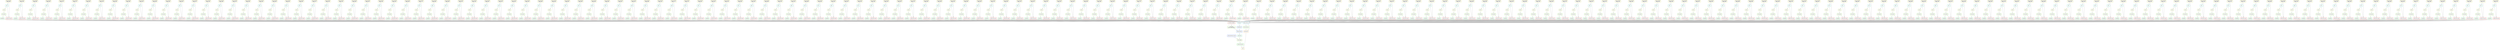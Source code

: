 digraph snakemake_dag {
	graph [bb="0,0,41342,828",
		bgcolor=white,
		margin=0
	];
	node [fontname=sans,
		fontsize=10,
		label="\N",
		penwidth=2,
		shape=box,
		style=rounded
	];
	edge [color=grey,
		penwidth=2
	];
	0	 [color="0.17 0.6 0.85",
		height=0.5,
		label="merge_with_flash\nsample: 2003",
		pos="31086,810",
		width=1.3889];
	716	 [color="0.47 0.6 0.85",
		height=0.5,
		label=clean,
		pos="31112,738",
		width=0.75];
	0 -> 716	 [pos="e,31106,756.1 31092,791.7 31095,783.81 31099,774.3 31102,765.55"];
	725	 [color="0.00 0.6 0.85",
		height=0.5,
		label=merge_clean_report,
		pos="31076,522",
		width=1.5694];
	0 -> 725	 [pos="e,31076,540.29 31082,791.91 31080,781.57 31078,768.09 31076,756 31070,681.87 31073,593.99 31075,550.39"];
	1	 [color="0.27 0.6 0.85",
		height=0.5,
		label=trim_primers,
		pos="6522.5,594",
		width=1.0833];
	543	 [color="0.00 0.6 0.85",
		height=0.5,
		label=merge_clean_report,
		pos="6436.5,522",
		width=1.5694];
	1 -> 543	 [pos="e,6457.5,540.1 6501.2,575.7 6490.4,566.88 6477.1,556.03 6465.3,546.47"];
	872	 [color="0.37 0.6 0.85",
		height=0.5,
		label=dereplicate,
		pos="6546.5,522",
		width=0.97222];
	1 -> 872	 [pos="e,6540.6,540.1 6528.4,575.7 6531.1,567.9 6534.3,558.51 6537.3,549.83"];
	2	 [color="0.47 0.6 0.85",
		height=0.5,
		label=clean,
		pos="5812.5,738",
		width=0.75];
	81	 [color="0.00 0.6 0.85",
		height=0.5,
		label=merge_clean_report,
		pos="5776.5,522",
		width=1.5694];
	2 -> 81	 [pos="e,5779.4,540.23 5809.6,719.85 5803.4,682.75 5788.6,594.81 5781.1,550.1"];
	603	 [color="0.20 0.6 0.85",
		height=0.5,
		label=reverse,
		pos="5856.5,666",
		width=0.75];
	2 -> 603	 [pos="e,5845.7,684.1 5823.4,719.7 5828.5,711.56 5834.7,701.69 5840.3,692.7"];
	3	 [color="0.47 0.6 0.85",
		height=0.5,
		label=clean,
		pos="27812,738",
		width=0.75];
	326	 [color="0.20 0.6 0.85",
		height=0.5,
		label=reverse,
		pos="27856,666",
		width=0.75];
	3 -> 326	 [pos="e,27846,684.1 27823,719.7 27828,711.56 27835,701.69 27840,692.7"];
	792	 [color="0.00 0.6 0.85",
		height=0.5,
		label=merge_clean_report,
		pos="27776,522",
		width=1.5694];
	3 -> 792	 [pos="e,27779,540.23 27810,719.85 27803,682.75 27789,594.81 27781,550.1"];
	4	 [color="0.27 0.6 0.85",
		height=0.5,
		label=trim_primers,
		pos="16422,594",
		width=1.0833];
	650	 [color="0.00 0.6 0.85",
		height=0.5,
		label=merge_clean_report,
		pos="16336,522",
		width=1.5694];
	4 -> 650	 [pos="e,16358,540.1 16401,575.7 16390,566.88 16377,556.03 16365,546.47"];
	1030	 [color="0.37 0.6 0.85",
		height=0.5,
		label=dereplicate,
		pos="16446,522",
		width=0.97222];
	4 -> 1030	 [pos="e,16441,540.1 16428,575.7 16431,567.9 16434,558.51 16437,549.83"];
	5	 [color="0.17 0.6 0.85",
		height=0.5,
		label="merge_with_flash\nsample: 3123",
		pos="13704,810",
		width=1.3889];
	382	 [color="0.47 0.6 0.85",
		height=0.5,
		label=clean,
		pos="13732,738",
		width=0.75];
	5 -> 382	 [pos="e,13726,756.1 13711,791.7 13715,783.81 13718,774.3 13722,765.55"];
	609	 [color="0.00 0.6 0.85",
		height=0.5,
		label=merge_clean_report,
		pos="13696,522",
		width=1.5694];
	5 -> 609	 [pos="e,13696,540.28 13701,791.89 13699,781.54 13697,768.06 13696,756 13691,681.81 13693,593.96 13695,550.37"];
	6	 [color="0.27 0.6 0.85",
		height=0.5,
		label=trim_primers,
		pos="40622,594",
		width=1.0833];
	46	 [color="0.37 0.6 0.85",
		height=0.5,
		label=dereplicate,
		pos="40646,522",
		width=0.97222];
	6 -> 46	 [pos="e,40641,540.1 40628,575.7 40631,567.9 40634,558.51 40637,549.83"];
	729	 [color="0.00 0.6 0.85",
		height=0.5,
		label=merge_clean_report,
		pos="40536,522",
		width=1.5694];
	6 -> 729	 [pos="e,40558,540.1 40601,575.7 40590,566.88 40577,556.03 40565,546.47"];
	7	 [color="0.00 0.6 0.85",
		height=0.5,
		label=merge_clean_report,
		pos="3576.5,522",
		width=1.5694];
	1055	 [color="0.53 0.6 0.85",
		height=0.5,
		label=merge_resume_log,
		pos="20538,450",
		width=1.5278];
	7 -> 1055	 [pos="e,20483,450.98 3633.2,505.44 3636.3,504.88 3639.4,504.39 3642.5,504 4090.9,446.47 19348,450.59 20473,450.98"];
	8	 [color="0.17 0.6 0.85",
		height=0.5,
		label="merge_with_flash\nsample: 2423",
		pos="37246,810",
		width=1.3889];
	85	 [color="0.00 0.6 0.85",
		height=0.5,
		label=merge_clean_report,
		pos="37236,522",
		width=1.5694];
	8 -> 85	 [pos="e,37236,540.29 37242,791.91 37240,781.57 37238,768.09 37236,756 37230,681.87 37233,593.99 37235,550.39"];
	890	 [color="0.47 0.6 0.85",
		height=0.5,
		label=clean,
		pos="37272,738",
		width=0.75];
	8 -> 890	 [pos="e,37266,756.1 37252,791.7 37255,783.81 37259,774.3 37262,765.55"];
	9	 [color="0.00 0.6 0.85",
		height=0.5,
		label=merge_clean_report,
		pos="5336.5,522",
		width=1.5694];
	9 -> 1055	 [pos="e,20483,451 5393.2,505.44 5396.3,504.88 5399.4,504.39 5402.5,504 5803.3,452.5 19414,451.04 20473,451"];
	10	 [color="0.20 0.6 0.85",
		height=0.5,
		label=reverse,
		pos="4096.5,666",
		width=0.75];
	98	 [color="0.27 0.6 0.85",
		height=0.5,
		label=trim_primers,
		pos="4102.5,594",
		width=1.0833];
	10 -> 98	 [pos="e,4101,612.1 4098,647.7 4098.6,639.98 4099.4,630.71 4100.2,622.11"];
	11	 [color="0.20 0.6 0.85",
		height=0.5,
		label=reverse,
		pos="35336,666",
		width=0.75];
	549	 [color="0.27 0.6 0.85",
		height=0.5,
		label=trim_primers,
		pos="35342,594",
		width=1.0833];
	11 -> 549	 [pos="e,35341,612.1 35338,647.7 35339,639.98 35339,630.71 35340,622.11"];
	12	 [color="0.17 0.6 0.85",
		height=0.5,
		label="merge_with_flash\nsample: 2306",
		pos="17886,810",
		width=1.3889];
	23	 [color="0.00 0.6 0.85",
		height=0.5,
		label=merge_clean_report,
		pos="17876,522",
		width=1.5694];
	12 -> 23	 [pos="e,17876,540.29 17882,791.91 17880,781.57 17878,768.09 17876,756 17870,681.87 17873,593.99 17875,550.39"];
	442	 [color="0.47 0.6 0.85",
		height=0.5,
		label=clean,
		pos="17912,738",
		width=0.75];
	12 -> 442	 [pos="e,17906,756.1 17892,791.7 17895,783.81 17899,774.3 17902,765.55"];
	13	 [color="0.00 0.6 0.85",
		height=0.5,
		label=merge_clean_report,
		pos="9736.5,522",
		width=1.5694];
	13 -> 1055	 [pos="e,20483,451.08 9793.2,505.45 9796.3,504.88 9799.4,504.39 9802.5,504 10085,467.55 19590,452.42 20473,451.1"];
	14	 [color="0.37 0.6 0.85",
		height=0.5,
		label=dereplicate,
		pos="18426,522",
		width=0.97222];
	693	 [color="0.50 0.6 0.85",
		height=0.5,
		label=merge_all,
		pos="20826,450",
		width=0.88889];
	14 -> 693	 [pos="e,20794,462.1 18462,506.16 18465,505.3 18468,504.56 18470,504 18721,455.23 20516,506.26 20768,468 20774,467.21 20779,466.09 20784,\
464.78"];
	15	 [color="0.00 0.6 0.85",
		height=0.5,
		label=merge_clean_report,
		pos="11056,522",
		width=1.5694];
	15 -> 1055	 [pos="e,20483,451.12 11113,505.45 11116,504.89 11119,504.4 11122,504 11369,472.06 19652,452.96 20473,451.14"];
	16	 [color="0.00 0.6 0.85",
		height=0.5,
		label=merge_clean_report,
		pos="36796,522",
		width=1.5694];
	16 -> 1055	 [pos="e,20594,463.56 36740,505.44 36737,504.88 36734,504.39 36730,504 36287,447.26 21070,512.08 20624,468 20618,467.33 20611,466.39 20604,\
465.28"];
	17	 [color="0.00 0.6 0.85",
		height=0.5,
		label=merge_clean_report,
		pos="8196.5,522",
		width=1.5694];
	17 -> 1055	 [pos="e,20483,451.05 8253.2,505.44 8256.3,504.88 8259.4,504.39 8262.5,504 8586.1,462.29 19526,451.88 20473,451.05"];
	18	 [color="0.00 0.6 0.85",
		height=0.5,
		label=merge_clean_report,
		pos="23596,522",
		width=1.5694];
	18 -> 1055	 [pos="e,20594,463.47 23540,505.47 23537,504.9 23534,504.41 23530,504 22890,418.84 21267,534.9 20624,468 20618,467.3 20611,466.33 20604,\
465.21"];
	19	 [color="0.20 0.6 0.85",
		height=0.5,
		label=reverse,
		pos="11136,666",
		width=0.75];
	559	 [color="0.27 0.6 0.85",
		height=0.5,
		label=trim_primers,
		pos="11142,594",
		width=1.0833];
	19 -> 559	 [pos="e,11141,612.1 11138,647.7 11139,639.98 11139,630.71 11140,622.11"];
	20	 [color="0.37 0.6 0.85",
		height=0.5,
		label=dereplicate,
		pos="1046.5,522",
		width=0.97222];
	20 -> 693	 [pos="e,20794,462.18 1081.7,506.12 1084.6,505.27 1087.6,504.54 1090.5,504 1359.1,453.66 20498,507.08 20768,468 20774,467.25 20779,466.15 \
20784,464.85"];
	21	 [color="0.37 0.6 0.85",
		height=0.5,
		label=dereplicate,
		pos="8086.5,522",
		width=0.97222];
	21 -> 693	 [pos="e,20794,462.17 8121.7,506.12 8124.6,505.27 8127.6,504.54 8130.5,504 8475.5,439.16 20421,518.37 20768,468 20774,467.25 20779,466.14 \
20784,464.85"];
	22	 [color="0.37 0.6 0.85",
		height=0.5,
		label=dereplicate,
		pos="26786,522",
		width=0.97222];
	22 -> 693	 [pos="e,20859,450.96 26751,506.43 26748,505.45 26745,504.61 26742,504 26435,446.62 21385,450.41 20869,450.95"];
	23 -> 1055	 [pos="e,20483,451.36 17933,505.5 17936,504.93 17939,504.42 17942,504 18200,468.74 20096,454.02 20473,451.43"];
	24	 [color="0.00 0.6 0.85",
		height=0.5,
		label=merge_clean_report,
		pos="37456,522",
		width=1.5694];
	24 -> 1055	 [pos="e,20594,463.56 37400,505.43 37397,504.88 37394,504.39 37390,504 36929,444.96 21088,513.87 20624,468 20618,467.34 20611,466.39 20604,\
465.28"];
	25	 [color="0.20 0.6 0.85",
		height=0.5,
		label=reverse,
		pos="12016,666",
		width=0.75];
	695	 [color="0.27 0.6 0.85",
		height=0.5,
		label=trim_primers,
		pos="12022,594",
		width=1.0833];
	25 -> 695	 [pos="e,12021,612.1 12018,647.7 12019,639.98 12019,630.71 12020,622.11"];
	26	 [color="0.17 0.6 0.85",
		height=0.5,
		label="merge_with_flash\nsample: 2153",
		pos="2925.5,810",
		width=1.3889];
	113	 [color="0.47 0.6 0.85",
		height=0.5,
		label=clean,
		pos="2952.5,738",
		width=0.75];
	26 -> 113	 [pos="e,2945.9,756.1 2932.2,791.7 2935.2,783.81 2938.9,774.3 2942.3,765.55"];
	497	 [color="0.00 0.6 0.85",
		height=0.5,
		label=merge_clean_report,
		pos="2916.5,522",
		width=1.5694];
	26 -> 497	 [pos="e,2915.5,540.29 2921.8,791.91 2919.8,781.57 2917.5,768.09 2916.5,756 2910.3,681.87 2913,593.99 2915,550.39"];
	27	 [color="0.20 0.6 0.85",
		height=0.5,
		label=reverse,
		pos="34456,666",
		width=0.75];
	512	 [color="0.27 0.6 0.85",
		height=0.5,
		label=trim_primers,
		pos="34462,594",
		width=1.0833];
	27 -> 512	 [pos="e,34461,612.1 34458,647.7 34459,639.98 34459,630.71 34460,622.11"];
	28	 [color="0.47 0.6 0.85",
		height=0.5,
		label=clean,
		pos="6912.5,738",
		width=0.75];
	498	 [color="0.20 0.6 0.85",
		height=0.5,
		label=reverse,
		pos="6956.5,666",
		width=0.75];
	28 -> 498	 [pos="e,6945.7,684.1 6923.4,719.7 6928.5,711.56 6934.7,701.69 6940.3,692.7"];
	751	 [color="0.00 0.6 0.85",
		height=0.5,
		label=merge_clean_report,
		pos="6876.5,522",
		width=1.5694];
	28 -> 751	 [pos="e,6879.4,540.23 6909.6,719.85 6903.4,682.75 6888.6,594.81 6881.1,550.1"];
	29	 [color="0.27 0.6 0.85",
		height=0.5,
		label=trim_primers,
		pos="30282,594",
		width=1.0833];
	381	 [color="0.37 0.6 0.85",
		height=0.5,
		label=dereplicate,
		pos="30306,522",
		width=0.97222];
	29 -> 381	 [pos="e,30301,540.1 30288,575.7 30291,567.9 30294,558.51 30297,549.83"];
	916	 [color="0.00 0.6 0.85",
		height=0.5,
		label=merge_clean_report,
		pos="30196,522",
		width=1.5694];
	29 -> 916	 [pos="e,30218,540.1 30261,575.7 30250,566.88 30237,556.03 30225,546.47"];
	30	 [color="0.37 0.6 0.85",
		height=0.5,
		label=dereplicate,
		pos="15786,522",
		width=0.97222];
	30 -> 693	 [pos="e,20794,462.15 15822,506.13 15825,505.28 15828,504.55 15830,504 16100,452.73 20497,507.97 20768,468 20774,467.24 20779,466.12 20784,\
464.83"];
	31	 [color="0.47 0.6 0.85",
		height=0.5,
		label=clean,
		pos="28912,738",
		width=0.75];
	921	 [color="0.20 0.6 0.85",
		height=0.5,
		label=reverse,
		pos="28956,666",
		width=0.75];
	31 -> 921	 [pos="e,28946,684.1 28923,719.7 28928,711.56 28935,701.69 28940,692.7"];
	1108	 [color="0.00 0.6 0.85",
		height=0.5,
		label=merge_clean_report,
		pos="28876,522",
		width=1.5694];
	31 -> 1108	 [pos="e,28879,540.23 28910,719.85 28903,682.75 28889,594.81 28881,550.1"];
	32	 [color="0.27 0.6 0.85",
		height=0.5,
		label=trim_primers,
		pos="24342,594",
		width=1.0833];
	594	 [color="0.00 0.6 0.85",
		height=0.5,
		label=merge_clean_report,
		pos="24256,522",
		width=1.5694];
	32 -> 594	 [pos="e,24278,540.1 24321,575.7 24310,566.88 24297,556.03 24285,546.47"];
	671	 [color="0.37 0.6 0.85",
		height=0.5,
		label=dereplicate,
		pos="24366,522",
		width=0.97222];
	32 -> 671	 [pos="e,24361,540.1 24348,575.7 24351,567.9 24354,558.51 24357,549.83"];
	33	 [color="0.17 0.6 0.85",
		height=0.5,
		label="merge_with_flash\nsample: 2015",
		pos="3584.5,810",
		width=1.3889];
	33 -> 7	 [pos="e,3575.6,540.28 3581.3,791.89 3579.5,781.54 3577.4,768.06 3576.5,756 3570.9,681.81 3573.4,593.96 3575.2,550.37"];
	1044	 [color="0.47 0.6 0.85",
		height=0.5,
		label=clean,
		pos="3612.5,738",
		width=0.75];
	33 -> 1044	 [pos="e,3605.7,756.1 3591.4,791.7 3594.6,783.81 3598.4,774.3 3601.9,765.55"];
	34	 [color="0.37 0.6 0.85",
		height=0.5,
		label=dereplicate,
		pos="9406.5,522",
		width=0.97222];
	34 -> 693	 [pos="e,20794,462.17 9441.7,506.12 9444.7,505.27 9447.6,504.55 9450.5,504 9759.5,445.88 20457,513.16 20768,468 20774,467.25 20779,466.14 \
20784,464.85"];
	35	 [color="0.37 0.6 0.85",
		height=0.5,
		label=dereplicate,
		pos="10726,522",
		width=0.97222];
	35 -> 693	 [pos="e,20794,462.17 10762,506.12 10765,505.27 10768,504.55 10770,504 11043,452.6 20494,507.95 20768,468 20774,467.25 20779,466.14 20784,\
464.84"];
	36	 [color="0.00 0.6 0.85",
		height=0.5,
		label=merge_clean_report,
		pos="13916,522",
		width=1.5694];
	36 -> 1055	 [pos="e,20483,451.06 13973,505.46 13976,504.89 13979,504.4 13982,504 14322,459.61 19810,451.85 20473,451.07"];
	37	 [color="0.37 0.6 0.85",
		height=0.5,
		label=dereplicate,
		pos="18866,522",
		width=0.97222];
	37 -> 693	 [pos="e,20794,462.08 18902,506.17 18905,505.31 18908,504.57 18910,504 19316,424.37 20360,530.63 20768,468 20774,467.2 20779,466.07 20784,\
464.76"];
	38	 [color="0.27 0.6 0.85",
		height=0.5,
		label=trim_primers,
		pos="40182,594",
		width=1.0833];
	436	 [color="0.37 0.6 0.85",
		height=0.5,
		label=dereplicate,
		pos="40206,522",
		width=0.97222];
	38 -> 436	 [pos="e,40201,540.1 40188,575.7 40191,567.9 40194,558.51 40197,549.83"];
	985	 [color="0.00 0.6 0.85",
		height=0.5,
		label=merge_clean_report,
		pos="40096,522",
		width=1.5694];
	38 -> 985	 [pos="e,40118,540.1 40161,575.7 40150,566.88 40137,556.03 40125,546.47"];
	39	 [color="0.37 0.6 0.85",
		height=0.5,
		label=dereplicate,
		pos="606.5,522",
		width=0.97222];
	39 -> 693	 [pos="e,20794,462.18 641.71,506.12 644.65,505.27 647.6,504.54 650.5,504 925.14,452.54 20492,507.95 20768,468 20774,467.25 20779,466.15 \
20784,464.85"];
	40	 [color="0.17 0.6 0.85",
		height=0.5,
		label="merge_with_flash\nsample: 1075",
		pos="2045.5,810",
		width=1.3889];
	286	 [color="0.00 0.6 0.85",
		height=0.5,
		label=merge_clean_report,
		pos="2036.5,522",
		width=1.5694];
	40 -> 286	 [pos="e,2035.5,540.29 2041.8,791.91 2039.8,781.57 2037.5,768.09 2036.5,756 2030.3,681.87 2033,593.99 2035,550.39"];
	563	 [color="0.47 0.6 0.85",
		height=0.5,
		label=clean,
		pos="2072.5,738",
		width=0.75];
	40 -> 563	 [pos="e,2065.9,756.1 2052.2,791.7 2055.2,783.81 2058.9,774.3 2062.3,765.55"];
	41	 [color="0.20 0.6 0.85",
		height=0.5,
		label=reverse,
		pos="26976,666",
		width=0.75];
	960	 [color="0.27 0.6 0.85",
		height=0.5,
		label=trim_primers,
		pos="26982,594",
		width=1.0833];
	41 -> 960	 [pos="e,26981,612.1 26978,647.7 26979,639.98 26979,630.71 26980,622.11"];
	42	 [color="0.00 0.6 0.85",
		height=0.5,
		label=merge_clean_report,
		pos="9296.5,522",
		width=1.5694];
	42 -> 1055	 [pos="e,20483,451.07 9353.2,505.44 9356.3,504.88 9359.4,504.39 9362.5,504 9656.4,466.05 19572,452.26 20473,451.08"];
	43	 [color="0.20 0.6 0.85",
		height=0.5,
		label=reverse,
		pos="25656,666",
		width=0.75];
	767	 [color="0.27 0.6 0.85",
		height=0.5,
		label=trim_primers,
		pos="25662,594",
		width=1.0833];
	43 -> 767	 [pos="e,25661,612.1 25658,647.7 25659,639.98 25659,630.71 25660,622.11"];
	44	 [color="0.27 0.6 0.85",
		height=0.5,
		label=trim_primers,
		pos="35562,594",
		width=1.0833];
	364	 [color="0.37 0.6 0.85",
		height=0.5,
		label=dereplicate,
		pos="35586,522",
		width=0.97222];
	44 -> 364	 [pos="e,35581,540.1 35568,575.7 35571,567.9 35574,558.51 35577,549.83"];
	1110	 [color="0.00 0.6 0.85",
		height=0.5,
		label=merge_clean_report,
		pos="35476,522",
		width=1.5694];
	44 -> 1110	 [pos="e,35498,540.1 35541,575.7 35530,566.88 35517,556.03 35505,546.47"];
	45	 [color="0.17 0.6 0.85",
		height=0.5,
		label="merge_with_flash\nsample: 2176",
		pos="15244,810",
		width=1.3889];
	321	 [color="0.00 0.6 0.85",
		height=0.5,
		label=merge_clean_report,
		pos="15236,522",
		width=1.5694];
	45 -> 321	 [pos="e,15236,540.28 15241,791.89 15239,781.54 15237,768.06 15236,756 15231,681.81 15233,593.96 15235,550.37"];
	726	 [color="0.47 0.6 0.85",
		height=0.5,
		label=clean,
		pos="15272,738",
		width=0.75];
	45 -> 726	 [pos="e,15266,756.1 15251,791.7 15255,783.81 15258,774.3 15262,765.55"];
	46 -> 693	 [pos="e,20859,451.01 40611,506.41 40608,505.44 40605,504.6 40602,504 40339,455.65 21871,451.21 20869,451.01"];
	47	 [color="0.17 0.6 0.85",
		height=0.5,
		label="merge_with_flash\nsample: 3111",
		pos="10406,810",
		width=1.3889];
	908	 [color="0.00 0.6 0.85",
		height=0.5,
		label=merge_clean_report,
		pos="10396,522",
		width=1.5694];
	47 -> 908	 [pos="e,10396,540.29 10402,791.91 10400,781.57 10398,768.09 10396,756 10390,681.87 10393,593.99 10395,550.39"];
	1096	 [color="0.47 0.6 0.85",
		height=0.5,
		label=clean,
		pos="10432,738",
		width=0.75];
	47 -> 1096	 [pos="e,10426,756.1 10412,791.7 10415,783.81 10419,774.3 10422,765.55"];
	48	 [color="0.27 0.6 0.85",
		height=0.5,
		label=trim_primers,
		pos="3662.5,594",
		width=1.0833];
	48 -> 7	 [pos="e,3597.5,540.1 3641.2,575.7 3630.4,566.88 3617.1,556.03 3605.3,546.47"];
	982	 [color="0.37 0.6 0.85",
		height=0.5,
		label=dereplicate,
		pos="3686.5,522",
		width=0.97222];
	48 -> 982	 [pos="e,3680.6,540.1 3668.4,575.7 3671.1,567.9 3674.3,558.51 3677.3,549.83"];
	49	 [color="0.47 0.6 0.85",
		height=0.5,
		label=clean,
		pos="22092,738",
		width=0.75];
	242	 [color="0.00 0.6 0.85",
		height=0.5,
		label=merge_clean_report,
		pos="22056,522",
		width=1.5694];
	49 -> 242	 [pos="e,22059,540.23 22090,719.85 22083,682.75 22069,594.81 22061,550.1"];
	917	 [color="0.20 0.6 0.85",
		height=0.5,
		label=reverse,
		pos="22136,666",
		width=0.75];
	49 -> 917	 [pos="e,22126,684.1 22103,719.7 22108,711.56 22115,701.69 22120,692.7"];
	50	 [color="0.37 0.6 0.85",
		height=0.5,
		label=dereplicate,
		pos="25906,522",
		width=0.97222];
	50 -> 693	 [pos="e,20859,451.01 25871,506.43 25868,505.46 25865,504.62 25862,504 25602,455.16 21339,451.3 20869,451.02"];
	51	 [color="0.37 0.6 0.85",
		height=0.5,
		label=dereplicate,
		pos="30966,522",
		width=0.97222];
	51 -> 693	 [pos="e,20859,451.01 30931,506.42 30928,505.44 30925,504.61 30922,504 30656,454.87 21567,451.22 20869,451.01"];
	52	 [color="0.47 0.6 0.85",
		height=0.5,
		label=clean,
		pos="12852,738",
		width=0.75];
	486	 [color="0.00 0.6 0.85",
		height=0.5,
		label=merge_clean_report,
		pos="12816,522",
		width=1.5694];
	52 -> 486	 [pos="e,12819,540.23 12850,719.85 12843,682.75 12829,594.81 12821,550.1"];
	595	 [color="0.20 0.6 0.85",
		height=0.5,
		label=reverse,
		pos="12896,666",
		width=0.75];
	52 -> 595	 [pos="e,12886,684.1 12863,719.7 12868,711.56 12875,701.69 12880,692.7"];
	53	 [color="0.37 0.6 0.85",
		height=0.5,
		label=dereplicate,
		pos="15126,522",
		width=0.97222];
	53 -> 693	 [pos="e,20794,462.15 15162,506.13 15165,505.28 15168,504.55 15170,504 15476,446.01 20461,513.18 20768,468 20774,467.24 20779,466.13 20784,\
464.83"];
	54	 [color="0.00 0.6 0.85",
		height=0.5,
		label=merge_clean_report,
		pos="7096.5,522",
		width=1.5694];
	54 -> 1055	 [pos="e,20483,451.03 7153.2,505.44 7156.3,504.88 7159.4,504.39 7162.5,504 7515.7,458.53 19481,451.53 20473,451.03"];
	55	 [color="0.47 0.6 0.85",
		height=0.5,
		label=clean,
		pos="19232,738",
		width=0.75];
	345	 [color="0.00 0.6 0.85",
		height=0.5,
		label=merge_clean_report,
		pos="19196,522",
		width=1.5694];
	55 -> 345	 [pos="e,19199,540.23 19230,719.85 19223,682.75 19209,594.81 19201,550.1"];
	545	 [color="0.20 0.6 0.85",
		height=0.5,
		label=reverse,
		pos="19276,666",
		width=0.75];
	55 -> 545	 [pos="e,19266,684.1 19243,719.7 19248,711.56 19255,701.69 19260,692.7"];
	56	 [color="0.00 0.6 0.85",
		height=0.5,
		label=merge_clean_report,
		pos="8636.5,522",
		width=1.5694];
	56 -> 1055	 [pos="e,20483,451.06 8693.2,505.44 8696.3,504.88 8699.4,504.39 8702.5,504 9014.2,463.79 19544,452.03 20473,451.07"];
	57	 [color="0.00 0.6 0.85",
		height=0.5,
		label=merge_clean_report,
		pos="6656.5,522",
		width=1.5694];
	57 -> 1055	 [pos="e,20483,451.02 6713.2,505.44 6716.3,504.88 6719.4,504.39 6722.5,504 7087.6,457.03 19462,451.4 20473,451.02"];
	58	 [color="0.17 0.6 0.85",
		height=0.5,
		label="merge_with_flash\nsample: 2001",
		pos="15026,810",
		width=1.3889];
	269	 [color="0.00 0.6 0.85",
		height=0.5,
		label=merge_clean_report,
		pos="15016,522",
		width=1.5694];
	58 -> 269	 [pos="e,15016,540.29 15022,791.91 15020,781.57 15018,768.09 15016,756 15010,681.87 15013,593.99 15015,550.39"];
	511	 [color="0.47 0.6 0.85",
		height=0.5,
		label=clean,
		pos="15052,738",
		width=0.75];
	58 -> 511	 [pos="e,15046,756.1 15032,791.7 15035,783.81 15039,774.3 15042,765.55"];
	59	 [color="0.00 0.6 0.85",
		height=0.5,
		label=merge_clean_report,
		pos="16116,522",
		width=1.5694];
	59 -> 1055	 [pos="e,20483,450.87 16173,505.47 16176,504.9 16179,504.41 16182,504 16625,445.13 19962,449.78 20473,450.85"];
	60	 [color="0.27 0.6 0.85",
		height=0.5,
		label=trim_primers,
		pos="14662,594",
		width=1.0833];
	74	 [color="0.00 0.6 0.85",
		height=0.5,
		label=merge_clean_report,
		pos="14576,522",
		width=1.5694];
	60 -> 74	 [pos="e,14598,540.1 14641,575.7 14630,566.88 14617,556.03 14605,546.47"];
	89	 [color="0.37 0.6 0.85",
		height=0.5,
		label=dereplicate,
		pos="14686,522",
		width=0.97222];
	60 -> 89	 [pos="e,14681,540.1 14668,575.7 14671,567.9 14674,558.51 14677,549.83"];
	61	 [color="0.00 0.6 0.85",
		height=0.5,
		label=merge_clean_report,
		pos="24476,522",
		width=1.5694];
	61 -> 1055	 [pos="e,20594,463.5 24420,505.46 24417,504.9 24414,504.4 24410,504 23993,449.13 21043,510.98 20624,468 20618,467.31 20611,466.35 20604,\
465.23"];
	62	 [color="0.27 0.6 0.85",
		height=0.5,
		label=trim_primers,
		pos="6082.5,594",
		width=1.0833];
	305	 [color="0.37 0.6 0.85",
		height=0.5,
		label=dereplicate,
		pos="6106.5,522",
		width=0.97222];
	62 -> 305	 [pos="e,6100.6,540.1 6088.4,575.7 6091.1,567.9 6094.3,558.51 6097.3,549.83"];
	945	 [color="0.00 0.6 0.85",
		height=0.5,
		label=merge_clean_report,
		pos="5996.5,522",
		width=1.5694];
	62 -> 945	 [pos="e,6017.5,540.1 6061.2,575.7 6050.4,566.88 6037.1,556.03 6025.3,546.47"];
	63	 [color="0.17 0.6 0.85",
		height=0.5,
		label="merge_with_flash\nsample: 2372",
		pos="5125.5,810",
		width=1.3889];
	878	 [color="0.47 0.6 0.85",
		height=0.5,
		label=clean,
		pos="5152.5,738",
		width=0.75];
	63 -> 878	 [pos="e,5145.9,756.1 5132.2,791.7 5135.2,783.81 5138.9,774.3 5142.3,765.55"];
	1130	 [color="0.00 0.6 0.85",
		height=0.5,
		label=merge_clean_report,
		pos="5116.5,522",
		width=1.5694];
	63 -> 1130	 [pos="e,5115.5,540.29 5121.8,791.91 5119.8,781.57 5117.5,768.09 5116.5,756 5110.3,681.87 5113,593.99 5115,550.39"];
	64	 [color="0.17 0.6 0.85",
		height=0.5,
		label="merge_with_flash\nsample: 1193",
		pos="30426,810",
		width=1.3889];
	441	 [color="0.47 0.6 0.85",
		height=0.5,
		label=clean,
		pos="30452,738",
		width=0.75];
	64 -> 441	 [pos="e,30446,756.1 30432,791.7 30435,783.81 30439,774.3 30442,765.55"];
	519	 [color="0.00 0.6 0.85",
		height=0.5,
		label=merge_clean_report,
		pos="30416,522",
		width=1.5694];
	64 -> 519	 [pos="e,30416,540.29 30422,791.91 30420,781.57 30418,768.09 30416,756 30410,681.87 30413,593.99 30415,550.39"];
	65	 [color="0.17 0.6 0.85",
		height=0.5,
		label="merge_with_flash\nsample: 2315",
		pos="29766,810",
		width=1.3889];
	547	 [color="0.00 0.6 0.85",
		height=0.5,
		label=merge_clean_report,
		pos="29756,522",
		width=1.5694];
	65 -> 547	 [pos="e,29756,540.29 29762,791.91 29760,781.57 29758,768.09 29756,756 29750,681.87 29753,593.99 29755,550.39"];
	670	 [color="0.47 0.6 0.85",
		height=0.5,
		label=clean,
		pos="29792,738",
		width=0.75];
	65 -> 670	 [pos="e,29786,756.1 29772,791.7 29775,783.81 29779,774.3 29782,765.55"];
	66	 [color="0.37 0.6 0.85",
		height=0.5,
		label=dereplicate,
		pos="36466,522",
		width=0.97222];
	66 -> 693	 [pos="e,20859,451.03 36431,506.41 36428,505.44 36425,504.61 36422,504 36215,465.93 21752,451.86 20869,451.04"];
	67	 [color="0.27 0.6 0.85",
		height=0.5,
		label=trim_primers,
		pos="36442,594",
		width=1.0833];
	67 -> 66	 [pos="e,36461,540.1 36448,575.7 36451,567.9 36454,558.51 36457,549.83"];
	587	 [color="0.00 0.6 0.85",
		height=0.5,
		label=merge_clean_report,
		pos="36356,522",
		width=1.5694];
	67 -> 587	 [pos="e,36378,540.1 36421,575.7 36410,566.88 36397,556.03 36385,546.47"];
	68	 [color="0.00 0.6 0.85",
		height=0.5,
		label=merge_clean_report,
		pos="33056,522",
		width=1.5694];
	68 -> 1055	 [pos="e,20594,463.55 33000,505.44 32997,504.88 32994,504.39 32990,504 32309,416.64 21308,535.93 20624,468 20618,467.33 20611,466.39 20604,\
465.28"];
	69	 [color="0.37 0.6 0.85",
		height=0.5,
		label=dereplicate,
		pos="1706.5,522",
		width=0.97222];
	69 -> 693	 [pos="e,20794,462.18 1741.7,506.12 1744.6,505.27 1747.6,504.54 1750.5,504 2010.1,455.34 20507,505.78 20768,468 20774,467.25 20779,466.15 \
20784,464.85"];
	70	 [color="0.00 0.6 0.85",
		height=0.5,
		label=merge_clean_report,
		pos="40976,522",
		width=1.5694];
	70 -> 1055	 [pos="e,20594,463.56 40920,505.43 40917,504.88 40914,504.39 40910,504 40352,432.66 21185,523.4 20624,468 20618,467.34 20611,466.39 20604,\
465.29"];
	71	 [color="0.47 0.6 0.85",
		height=0.5,
		label=clean,
		pos="3832.5,738",
		width=0.75];
	148	 [color="0.20 0.6 0.85",
		height=0.5,
		label=reverse,
		pos="3876.5,666",
		width=0.75];
	71 -> 148	 [pos="e,3865.7,684.1 3843.4,719.7 3848.5,711.56 3854.7,701.69 3860.3,692.7"];
	906	 [color="0.00 0.6 0.85",
		height=0.5,
		label=merge_clean_report,
		pos="3796.5,522",
		width=1.5694];
	71 -> 906	 [pos="e,3799.4,540.23 3829.6,719.85 3823.4,682.75 3808.6,594.81 3801.1,550.1"];
	72	 [color="0.27 0.6 0.85",
		height=0.5,
		label=trim_primers,
		pos="32702,594",
		width=1.0833];
	462	 [color="0.37 0.6 0.85",
		height=0.5,
		label=dereplicate,
		pos="32726,522",
		width=0.97222];
	72 -> 462	 [pos="e,32721,540.1 32708,575.7 32711,567.9 32714,558.51 32717,549.83"];
	1000	 [color="0.00 0.6 0.85",
		height=0.5,
		label=merge_clean_report,
		pos="32616,522",
		width=1.5694];
	72 -> 1000	 [pos="e,32638,540.1 32681,575.7 32670,566.88 32657,556.03 32645,546.47"];
	73	 [color="0.37 0.6 0.85",
		height=0.5,
		label=dereplicate,
		pos="28106,522",
		width=0.97222];
	73 -> 693	 [pos="e,20859,451.08 28071,506.42 28068,505.45 28065,504.61 28062,504 27873,468.85 21452,452.51 20869,451.1"];
	74 -> 1055	 [pos="e,20483,451.11 14633,505.46 14636,504.89 14639,504.4 14642,504 14947,464.08 19848,452.46 20473,451.13"];
	75	 [color="0.00 0.6 0.85",
		height=0.5,
		label=merge_clean_report,
		pos="12596,522",
		width=1.5694];
	75 -> 1055	 [pos="e,20483,450.98 12653,505.45 12656,504.89 12659,504.4 12662,504 13073,450.64 19740,450.8 20473,450.98"];
	76	 [color="0.37 0.6 0.85",
		height=0.5,
		label=dereplicate,
		pos="21946,522",
		width=0.97222];
	76 -> 693	 [pos="e,20859,451.24 21911,506.57 21908,505.56 21905,504.68 21902,504 21699,461.83 21042,452.96 20869,451.33"];
	77	 [color="0.27 0.6 0.85",
		height=0.5,
		label=trim_primers,
		pos="31382,594",
		width=1.0833];
	673	 [color="0.37 0.6 0.85",
		height=0.5,
		label=dereplicate,
		pos="31406,522",
		width=0.97222];
	77 -> 673	 [pos="e,31401,540.1 31388,575.7 31391,567.9 31394,558.51 31397,549.83"];
	966	 [color="0.00 0.6 0.85",
		height=0.5,
		label=merge_clean_report,
		pos="31296,522",
		width=1.5694];
	77 -> 966	 [pos="e,31318,540.1 31361,575.7 31350,566.88 31337,556.03 31325,546.47"];
	78	 [color="0.00 0.6 0.85",
		height=0.5,
		label=merge_clean_report,
		pos="33276,522",
		width=1.5694];
	78 -> 1055	 [pos="e,20594,463.55 33220,505.44 33217,504.88 33214,504.39 33210,504 32517,415.11 21320,537.12 20624,468 20618,467.33 20611,466.39 20604,\
465.28"];
	79	 [color="0.27 0.6 0.85",
		height=0.5,
		label=trim_primers,
		pos="38862,594",
		width=1.0833];
	107	 [color="0.00 0.6 0.85",
		height=0.5,
		label=merge_clean_report,
		pos="38776,522",
		width=1.5694];
	79 -> 107	 [pos="e,38798,540.1 38841,575.7 38830,566.88 38817,556.03 38805,546.47"];
	815	 [color="0.37 0.6 0.85",
		height=0.5,
		label=dereplicate,
		pos="38886,522",
		width=0.97222];
	79 -> 815	 [pos="e,38881,540.1 38868,575.7 38871,567.9 38874,558.51 38877,549.83"];
	80	 [color="0.17 0.6 0.85",
		height=0.5,
		label="merge_with_flash\nsample: 2351",
		pos="7765.5,810",
		width=1.3889];
	619	 [color="0.00 0.6 0.85",
		height=0.5,
		label=merge_clean_report,
		pos="7756.5,522",
		width=1.5694];
	80 -> 619	 [pos="e,7755.5,540.29 7761.8,791.91 7759.8,781.57 7757.5,768.09 7756.5,756 7750.3,681.87 7753,593.99 7755,550.39"];
	1004	 [color="0.47 0.6 0.85",
		height=0.5,
		label=clean,
		pos="7792.5,738",
		width=0.75];
	80 -> 1004	 [pos="e,7785.9,756.1 7772.2,791.7 7775.2,783.81 7778.9,774.3 7782.3,765.55"];
	81 -> 1055	 [pos="e,20483,451.01 5833.2,505.44 5836.3,504.88 5839.4,504.39 5842.5,504 6231.4,454.01 19430,451.16 20473,451.01"];
	82	 [color="0.47 0.6 0.85",
		height=0.5,
		label=clean,
		pos="4712.5,738",
		width=0.75];
	369	 [color="0.20 0.6 0.85",
		height=0.5,
		label=reverse,
		pos="4756.5,666",
		width=0.75];
	82 -> 369	 [pos="e,4745.7,684.1 4723.4,719.7 4728.5,711.56 4734.7,701.69 4740.3,692.7"];
	795	 [color="0.00 0.6 0.85",
		height=0.5,
		label=merge_clean_report,
		pos="4676.5,522",
		width=1.5694];
	82 -> 795	 [pos="e,4679.4,540.23 4709.6,719.85 4703.4,682.75 4688.6,594.81 4681.1,550.1"];
	83	 [color="0.17 0.6 0.85",
		height=0.5,
		label="merge_with_flash\nsample: 1080",
		pos="9304.5,810",
		width=1.3889];
	83 -> 42	 [pos="e,9295.6,540.28 9301.3,791.89 9299.5,781.54 9297.4,768.06 9296.5,756 9290.9,681.81 9293.4,593.96 9295.2,550.37"];
	413	 [color="0.47 0.6 0.85",
		height=0.5,
		label=clean,
		pos="9332.5,738",
		width=0.75];
	83 -> 413	 [pos="e,9325.7,756.1 9311.4,791.7 9314.6,783.81 9318.4,774.3 9321.9,765.55"];
	84	 [color="0.37 0.6 0.85",
		height=0.5,
		label=dereplicate,
		pos="14026,522",
		width=0.97222];
	84 -> 693	 [pos="e,20794,462.16 14062,506.13 14065,505.28 14068,504.55 14070,504 14436,434.81 20400,521.86 20768,468 20774,467.24 20779,466.13 20784,\
464.84"];
	85 -> 1055	 [pos="e,20594,463.56 37180,505.44 37177,504.88 37174,504.39 37170,504 36715,445.72 21082,513.28 20624,468 20618,467.34 20611,466.39 20604,\
465.28"];
	86	 [color="0.00 0.6 0.85",
		height=0.5,
		label=merge_clean_report,
		pos="38116,522",
		width=1.5694];
	86 -> 1055	 [pos="e,20594,463.56 38060,505.43 38057,504.88 38054,504.39 38050,504 37570,442.65 21106,515.66 20624,468 20618,467.34 20611,466.39 20604,\
465.28"];
	87	 [color="0.47 0.6 0.85",
		height=0.5,
		label=clean,
		pos="33092,738",
		width=0.75];
	87 -> 68	 [pos="e,33059,540.23 33090,719.85 33083,682.75 33069,594.81 33061,550.1"];
	948	 [color="0.20 0.6 0.85",
		height=0.5,
		label=reverse,
		pos="33136,666",
		width=0.75];
	87 -> 948	 [pos="e,33126,684.1 33103,719.7 33108,711.56 33115,701.69 33120,692.7"];
	88	 [color="0.00 0.6 0.85",
		height=0.5,
		label=merge_clean_report,
		pos="30636,522",
		width=1.5694];
	88 -> 1055	 [pos="e,20594,463.55 30580,505.44 30577,504.88 30574,504.39 30570,504 30022,433.54 21174,522.83 20624,468 20618,467.33 20611,466.38 20604,\
465.27"];
	89 -> 693	 [pos="e,20794,462.16 14722,506.13 14725,505.28 14728,504.55 14730,504 15060,441.53 20437,516.65 20768,468 20774,467.24 20779,466.13 20784,\
464.83"];
	90	 [color="0.20 0.6 0.85",
		height=0.5,
		label=reverse,
		pos="35116,666",
		width=0.75];
	630	 [color="0.27 0.6 0.85",
		height=0.5,
		label=trim_primers,
		pos="35122,594",
		width=1.0833];
	90 -> 630	 [pos="e,35121,612.1 35118,647.7 35119,639.98 35119,630.71 35120,622.11"];
	91	 [color="0.17 0.6 0.85",
		height=0.5,
		label="merge_with_flash\nsample: 3258",
		pos="1605.5,810",
		width=1.3889];
	479	 [color="0.47 0.6 0.85",
		height=0.5,
		label=clean,
		pos="1632.5,738",
		width=0.75];
	91 -> 479	 [pos="e,1625.9,756.1 1612.2,791.7 1615.2,783.81 1618.9,774.3 1622.3,765.55"];
	692	 [color="0.00 0.6 0.85",
		height=0.5,
		label=merge_clean_report,
		pos="1596.5,522",
		width=1.5694];
	91 -> 692	 [pos="e,1595.5,540.29 1601.8,791.91 1599.8,781.57 1597.5,768.09 1596.5,756 1590.3,681.87 1593,593.99 1595,550.39"];
	92	 [color="0.17 0.6 0.85",
		height=0.5,
		label="merge_with_flash\nsample: 2006",
		pos="4465.5,810",
		width=1.3889];
	206	 [color="0.47 0.6 0.85",
		height=0.5,
		label=clean,
		pos="4492.5,738",
		width=0.75];
	92 -> 206	 [pos="e,4485.9,756.1 4472.2,791.7 4475.2,783.81 4478.9,774.3 4482.3,765.55"];
	560	 [color="0.00 0.6 0.85",
		height=0.5,
		label=merge_clean_report,
		pos="4456.5,522",
		width=1.5694];
	92 -> 560	 [pos="e,4455.5,540.29 4461.8,791.91 4459.8,781.57 4457.5,768.09 4456.5,756 4450.3,681.87 4453,593.99 4455,550.39"];
	93	 [color="0.27 0.6 0.85",
		height=0.5,
		label=trim_primers,
		pos="10482,594",
		width=1.0833];
	307	 [color="0.37 0.6 0.85",
		height=0.5,
		label=dereplicate,
		pos="10506,522",
		width=0.97222];
	93 -> 307	 [pos="e,10501,540.1 10488,575.7 10491,567.9 10494,558.51 10497,549.83"];
	93 -> 908	 [pos="e,10418,540.1 10461,575.7 10450,566.88 10437,556.03 10425,546.47"];
	94	 [color="0.17 0.6 0.85",
		height=0.5,
		label="merge_with_flash\nsample: 1091",
		pos="23604,810",
		width=1.3889];
	94 -> 18	 [pos="e,23596,540.28 23601,791.89 23599,781.54 23597,768.06 23596,756 23591,681.81 23593,593.96 23595,550.37"];
	548	 [color="0.47 0.6 0.85",
		height=0.5,
		label=clean,
		pos="23632,738",
		width=0.75];
	94 -> 548	 [pos="e,23626,756.1 23611,791.7 23615,783.81 23618,774.3 23622,765.55"];
	95	 [color="0.17 0.6 0.85",
		height=0.5,
		label="merge_with_flash\nsample: 2019",
		pos="13264,810",
		width=1.3889];
	105	 [color="0.00 0.6 0.85",
		height=0.5,
		label=merge_clean_report,
		pos="13256,522",
		width=1.5694];
	95 -> 105	 [pos="e,13256,540.28 13261,791.89 13259,781.54 13257,768.06 13256,756 13251,681.81 13253,593.96 13255,550.37"];
	756	 [color="0.47 0.6 0.85",
		height=0.5,
		label=clean,
		pos="13292,738",
		width=0.75];
	95 -> 756	 [pos="e,13286,756.1 13271,791.7 13275,783.81 13278,774.3 13282,765.55"];
	96	 [color="0.20 0.6 0.85",
		height=0.5,
		label=reverse,
		pos="29616,666",
		width=0.75];
	902	 [color="0.27 0.6 0.85",
		height=0.5,
		label=trim_primers,
		pos="29622,594",
		width=1.0833];
	96 -> 902	 [pos="e,29621,612.1 29618,647.7 29619,639.98 29619,630.71 29620,622.11"];
	97	 [color="0.37 0.6 0.85",
		height=0.5,
		label=dereplicate,
		pos="2146.5,522",
		width=0.97222];
	97 -> 693	 [pos="e,20794,462.18 2181.7,506.12 2184.6,505.27 2187.6,504.54 2190.5,504 2697.7,408.91 20258,541.81 20768,468 20774,467.25 20779,466.15 \
20784,464.85"];
	600	 [color="0.37 0.6 0.85",
		height=0.5,
		label=dereplicate,
		pos="4126.5,522",
		width=0.97222];
	98 -> 600	 [pos="e,4120.6,540.1 4108.4,575.7 4111.1,567.9 4114.3,558.51 4117.3,549.83"];
	711	 [color="0.00 0.6 0.85",
		height=0.5,
		label=merge_clean_report,
		pos="4016.5,522",
		width=1.5694];
	98 -> 711	 [pos="e,4037.5,540.1 4081.2,575.7 4070.4,566.88 4057.1,556.03 4045.3,546.47"];
	99	 [color="0.20 0.6 0.85",
		height=0.5,
		label=reverse,
		pos="31156,666",
		width=0.75];
	688	 [color="0.27 0.6 0.85",
		height=0.5,
		label=trim_primers,
		pos="31162,594",
		width=1.0833];
	99 -> 688	 [pos="e,31161,612.1 31158,647.7 31159,639.98 31159,630.71 31160,622.11"];
	100	 [color="0.47 0.6 0.85",
		height=0.5,
		label=clean,
		pos="32212,738",
		width=0.75];
	675	 [color="0.20 0.6 0.85",
		height=0.5,
		label=reverse,
		pos="32256,666",
		width=0.75];
	100 -> 675	 [pos="e,32246,684.1 32223,719.7 32228,711.56 32235,701.69 32240,692.7"];
	697	 [color="0.00 0.6 0.85",
		height=0.5,
		label=merge_clean_report,
		pos="32176,522",
		width=1.5694];
	100 -> 697	 [pos="e,32179,540.23 32210,719.85 32203,682.75 32189,594.81 32181,550.1"];
	101	 [color="0.27 0.6 0.85",
		height=0.5,
		label=trim_primers,
		pos="27862,594",
		width=1.0833];
	222	 [color="0.37 0.6 0.85",
		height=0.5,
		label=dereplicate,
		pos="27886,522",
		width=0.97222];
	101 -> 222	 [pos="e,27881,540.1 27868,575.7 27871,567.9 27874,558.51 27877,549.83"];
	101 -> 792	 [pos="e,27798,540.1 27841,575.7 27830,566.88 27817,556.03 27805,546.47"];
	102	 [color="0.17 0.6 0.85",
		height=0.5,
		label="merge_with_flash\nsample: 3036",
		pos="22064,810",
		width=1.3889];
	102 -> 49	 [pos="e,22086,756.1 22071,791.7 22075,783.81 22078,774.3 22082,765.55"];
	102 -> 242	 [pos="e,22056,540.28 22061,791.89 22059,781.54 22057,768.06 22056,756 22051,681.81 22053,593.96 22055,550.37"];
	103	 [color="0.20 0.6 0.85",
		height=0.5,
		label=reverse,
		pos="2336.5,666",
		width=0.75];
	396	 [color="0.27 0.6 0.85",
		height=0.5,
		label=trim_primers,
		pos="2342.5,594",
		width=1.0833];
	103 -> 396	 [pos="e,2341,612.1 2338,647.7 2338.6,639.98 2339.4,630.71 2340.2,622.11"];
	104	 [color="0.20 0.6 0.85",
		height=0.5,
		label=reverse,
		pos="2116.5,666",
		width=0.75];
	180	 [color="0.27 0.6 0.85",
		height=0.5,
		label=trim_primers,
		pos="2122.5,594",
		width=1.0833];
	104 -> 180	 [pos="e,2121,612.1 2118,647.7 2118.6,639.98 2119.4,630.71 2120.2,622.11"];
	105 -> 1055	 [pos="e,20483,451.02 13313,505.45 13316,504.89 13319,504.4 13322,504 13697,455.13 19774,451.3 20473,451.02"];
	106	 [color="0.27 0.6 0.85",
		height=0.5,
		label=trim_primers,
		pos="25442,594",
		width=1.0833];
	372	 [color="0.00 0.6 0.85",
		height=0.5,
		label=merge_clean_report,
		pos="25356,522",
		width=1.5694];
	106 -> 372	 [pos="e,25378,540.1 25421,575.7 25410,566.88 25397,556.03 25385,546.47"];
	1050	 [color="0.37 0.6 0.85",
		height=0.5,
		label=dereplicate,
		pos="25466,522",
		width=0.97222];
	106 -> 1050	 [pos="e,25461,540.1 25448,575.7 25451,567.9 25454,558.51 25457,549.83"];
	107 -> 1055	 [pos="e,20594,463.56 38720,505.43 38717,504.88 38714,504.39 38710,504 38212,440.35 21124,517.44 20624,468 20618,467.34 20611,466.39 20604,\
465.28"];
	108	 [color="0.00 0.6 0.85",
		height=0.5,
		label=merge_clean_report,
		pos="32836,522",
		width=1.5694];
	108 -> 1055	 [pos="e,20594,463.55 32780,505.44 32777,504.88 32774,504.39 32770,504 32101,418.18 21296,534.74 20624,468 20618,467.33 20611,466.39 20604,\
465.28"];
	109	 [color="0.00 0.6 0.85",
		height=0.5,
		label=merge_clean_report,
		pos="11936,522",
		width=1.5694];
	109 -> 1055	 [pos="e,20483,450.95 11993,505.45 11996,504.89 11999,504.4 12002,504 12448,446.14 19709,450.34 20473,450.94"];
	110	 [color="0.17 0.6 0.85",
		height=0.5,
		label="merge_with_flash\nsample: 3209",
		pos="8865.5,810",
		width=1.3889];
	799	 [color="0.47 0.6 0.85",
		height=0.5,
		label=clean,
		pos="8892.5,738",
		width=0.75];
	110 -> 799	 [pos="e,8885.9,756.1 8872.2,791.7 8875.2,783.81 8878.9,774.3 8882.3,765.55"];
	922	 [color="0.00 0.6 0.85",
		height=0.5,
		label=merge_clean_report,
		pos="8856.5,522",
		width=1.5694];
	110 -> 922	 [pos="e,8855.5,540.29 8861.8,791.91 8859.8,781.57 8857.5,768.09 8856.5,756 8850.3,681.87 8853,593.99 8855,550.39"];
	111	 [color="0.17 0.6 0.85",
		height=0.5,
		label="merge_with_flash\nsample: 2120",
		pos="14146,810",
		width=1.3889];
	356	 [color="0.47 0.6 0.85",
		height=0.5,
		label=clean,
		pos="14172,738",
		width=0.75];
	111 -> 356	 [pos="e,14166,756.1 14152,791.7 14155,783.81 14159,774.3 14162,765.55"];
	531	 [color="0.00 0.6 0.85",
		height=0.5,
		label=merge_clean_report,
		pos="14136,522",
		width=1.5694];
	111 -> 531	 [pos="e,14136,540.29 14142,791.91 14140,781.57 14138,768.09 14136,756 14130,681.87 14133,593.99 14135,550.39"];
	112	 [color="0.47 0.6 0.85",
		height=0.5,
		label=clean,
		pos="11312,738",
		width=0.75];
	1005	 [color="0.00 0.6 0.85",
		height=0.5,
		label=merge_clean_report,
		pos="11276,522",
		width=1.5694];
	112 -> 1005	 [pos="e,11279,540.23 11310,719.85 11303,682.75 11289,594.81 11281,550.1"];
	1058	 [color="0.20 0.6 0.85",
		height=0.5,
		label=reverse,
		pos="11356,666",
		width=0.75];
	112 -> 1058	 [pos="e,11346,684.1 11323,719.7 11328,711.56 11335,701.69 11340,692.7"];
	277	 [color="0.20 0.6 0.85",
		height=0.5,
		label=reverse,
		pos="2996.5,666",
		width=0.75];
	113 -> 277	 [pos="e,2985.7,684.1 2963.4,719.7 2968.5,711.56 2974.7,701.69 2980.3,692.7"];
	113 -> 497	 [pos="e,2919.4,540.23 2949.6,719.85 2943.4,682.75 2928.6,594.81 2921.1,550.1"];
	114	 [color="0.00 0.6 0.85",
		height=0.5,
		label=merge_clean_report,
		pos="20516,522",
		width=1.5694];
	114 -> 1055	 [pos="e,20533,468.1 20522,503.7 20524,495.9 20527,486.51 20530,477.83"];
	115	 [color="0.17 0.6 0.85",
		height=0.5,
		label="merge_with_flash\nsample: 2382",
		pos="40544,810",
		width=1.3889];
	115 -> 729	 [pos="e,40536,540.28 40541,791.89 40539,781.54 40537,768.06 40536,756 40531,681.81 40533,593.96 40535,550.37"];
	865	 [color="0.47 0.6 0.85",
		height=0.5,
		label=clean,
		pos="40572,738",
		width=0.75];
	115 -> 865	 [pos="e,40566,756.1 40551,791.7 40555,783.81 40558,774.3 40562,765.55"];
	116	 [color="0.47 0.6 0.85",
		height=0.5,
		label=clean,
		pos="11752,738",
		width=0.75];
	421	 [color="0.20 0.6 0.85",
		height=0.5,
		label=reverse,
		pos="11796,666",
		width=0.75];
	116 -> 421	 [pos="e,11786,684.1 11763,719.7 11768,711.56 11775,701.69 11780,692.7"];
	881	 [color="0.00 0.6 0.85",
		height=0.5,
		label=merge_clean_report,
		pos="11716,522",
		width=1.5694];
	116 -> 881	 [pos="e,11719,540.23 11750,719.85 11743,682.75 11729,594.81 11721,550.1"];
	117	 [color="0.37 0.6 0.85",
		height=0.5,
		label=dereplicate,
		pos="3466.5,522",
		width=0.97222];
	117 -> 693	 [pos="e,20794,462.18 3501.7,506.12 3504.6,505.27 3507.6,504.54 3510.5,504 3981.7,415.63 20294,536.6 20768,468 20774,467.25 20779,466.14 \
20784,464.85"];
	118	 [color="0.17 0.6 0.85",
		height=0.5,
		label="merge_with_flash\nsample: 3151",
		pos="40986,810",
		width=1.3889];
	118 -> 70	 [pos="e,40976,540.29 40982,791.91 40980,781.57 40978,768.09 40976,756 40970,681.87 40973,593.99 40975,550.39"];
	759	 [color="0.47 0.6 0.85",
		height=0.5,
		label=clean,
		pos="41012,738",
		width=0.75];
	118 -> 759	 [pos="e,41006,756.1 40992,791.7 40995,783.81 40999,774.3 41002,765.55"];
	119	 [color="0.17 0.6 0.85",
		height=0.5,
		label="merge_with_flash\nsample: 2170",
		pos="28886,810",
		width=1.3889];
	119 -> 31	 [pos="e,28906,756.1 28892,791.7 28895,783.81 28899,774.3 28902,765.55"];
	119 -> 1108	 [pos="e,28876,540.29 28882,791.91 28880,781.57 28878,768.09 28876,756 28870,681.87 28873,593.99 28875,550.39"];
	120	 [color="0.20 0.6 0.85",
		height=0.5,
		label=reverse,
		pos="8056.5,666",
		width=0.75];
	907	 [color="0.27 0.6 0.85",
		height=0.5,
		label=trim_primers,
		pos="8062.5,594",
		width=1.0833];
	120 -> 907	 [pos="e,8061,612.1 8058,647.7 8058.6,639.98 8059.4,630.71 8060.2,622.11"];
	121	 [color="0.00 0.6 0.85",
		height=0.5,
		label=merge_clean_report,
		pos="1156.5,522",
		width=1.5694];
	121 -> 1055	 [pos="e,20483,451.06 1213.2,505.44 1216.3,504.88 1219.4,504.39 1222.5,504 1479.5,471.07 19257,452.31 20473,451.07"];
	122	 [color="0.00 0.6 0.85",
		height=0.5,
		label=merge_clean_report,
		pos="23156,522",
		width=1.5694];
	122 -> 1055	 [pos="e,20594,463.46 23100,505.48 23097,504.91 23094,504.41 23090,504 22547,431.13 21170,525.37 20624,468 20618,467.29 20611,466.32 20604,\
465.2"];
	123	 [color="0.27 0.6 0.85",
		height=0.5,
		label=trim_primers,
		pos="15762,594",
		width=1.0833];
	123 -> 30	 [pos="e,15781,540.1 15768,575.7 15771,567.9 15774,558.51 15777,549.83"];
	220	 [color="0.00 0.6 0.85",
		height=0.5,
		label=merge_clean_report,
		pos="15676,522",
		width=1.5694];
	123 -> 220	 [pos="e,15698,540.1 15741,575.7 15730,566.88 15717,556.03 15705,546.47"];
	124	 [color="0.20 0.6 0.85",
		height=0.5,
		label=reverse,
		pos="38416,666",
		width=0.75];
	282	 [color="0.27 0.6 0.85",
		height=0.5,
		label=trim_primers,
		pos="38422,594",
		width=1.0833];
	124 -> 282	 [pos="e,38421,612.1 38418,647.7 38419,639.98 38419,630.71 38420,622.11"];
	125	 [color="0.37 0.6 0.85",
		height=0.5,
		label=dereplicate,
		pos="13146,522",
		width=0.97222];
	125 -> 693	 [pos="e,20794,462.16 13182,506.13 13185,505.28 13188,504.55 13190,504 13604,425.84 20352,528.8 20768,468 20774,467.24 20779,466.13 20784,\
464.84"];
	126	 [color="0.00 0.6 0.85",
		height=0.5,
		label=merge_clean_report,
		pos="34156,522",
		width=1.5694];
	126 -> 1055	 [pos="e,20594,463.55 34100,505.44 34097,504.88 34094,504.39 34090,504 33348,408.96 21369,541.88 20624,468 20618,467.33 20611,466.39 20604,\
465.28"];
	127	 [color="0.27 0.6 0.85",
		height=0.5,
		label=trim_primers,
		pos="5202.5,594",
		width=1.0833];
	988	 [color="0.37 0.6 0.85",
		height=0.5,
		label=dereplicate,
		pos="5226.5,522",
		width=0.97222];
	127 -> 988	 [pos="e,5220.6,540.1 5208.4,575.7 5211.1,567.9 5214.3,558.51 5217.3,549.83"];
	127 -> 1130	 [pos="e,5137.5,540.1 5181.2,575.7 5170.4,566.88 5157.1,556.03 5145.3,546.47"];
	128	 [color="0.20 0.6 0.85",
		height=0.5,
		label=reverse,
		pos="21696,666",
		width=0.75];
	855	 [color="0.27 0.6 0.85",
		height=0.5,
		label=trim_primers,
		pos="21702,594",
		width=1.0833];
	128 -> 855	 [pos="e,21701,612.1 21698,647.7 21699,639.98 21699,630.71 21700,622.11"];
	129	 [color="0.27 0.6 0.85",
		height=0.5,
		label=trim_primers,
		pos="32482,594",
		width=1.0833];
	234	 [color="0.37 0.6 0.85",
		height=0.5,
		label=dereplicate,
		pos="32506,522",
		width=0.97222];
	129 -> 234	 [pos="e,32501,540.1 32488,575.7 32491,567.9 32494,558.51 32497,549.83"];
	297	 [color="0.00 0.6 0.85",
		height=0.5,
		label=merge_clean_report,
		pos="32396,522",
		width=1.5694];
	129 -> 297	 [pos="e,32418,540.1 32461,575.7 32450,566.88 32437,556.03 32425,546.47"];
	130	 [color="0.27 0.6 0.85",
		height=0.5,
		label=trim_primers,
		pos="21482,594",
		width=1.0833];
	605	 [color="0.00 0.6 0.85",
		height=0.5,
		label=merge_clean_report,
		pos="21396,522",
		width=1.5694];
	130 -> 605	 [pos="e,21418,540.1 21461,575.7 21450,566.88 21437,556.03 21425,546.47"];
	666	 [color="0.37 0.6 0.85",
		height=0.5,
		label=dereplicate,
		pos="21506,522",
		width=0.97222];
	130 -> 666	 [pos="e,21501,540.1 21488,575.7 21491,567.9 21494,558.51 21497,549.83"];
	131	 [color="0.47 0.6 0.85",
		height=0.5,
		label=clean,
		pos="20772,738",
		width=0.75];
	491	 [color="0.20 0.6 0.85",
		height=0.5,
		label=reverse,
		pos="20816,666",
		width=0.75];
	131 -> 491	 [pos="e,20806,684.1 20783,719.7 20788,711.56 20795,701.69 20800,692.7"];
	934	 [color="0.00 0.6 0.85",
		height=0.5,
		label=merge_clean_report,
		pos="20736,522",
		width=1.5694];
	131 -> 934	 [pos="e,20739,540.23 20770,719.85 20763,682.75 20749,594.81 20741,550.1"];
	132	 [color="0.00 0.6 0.85",
		height=0.5,
		label=merge_clean_report,
		pos="28436,522",
		width=1.5694];
	132 -> 1055	 [pos="e,20594,463.54 28380,505.44 28377,504.88 28374,504.39 28370,504 27944,448.91 21053,510.92 20624,468 20618,467.33 20611,466.38 20604,\
465.27"];
	133	 [color="0.47 0.6 0.85",
		height=0.5,
		label=clean,
		pos="2292.5,738",
		width=0.75];
	133 -> 103	 [pos="e,2325.7,684.1 2303.4,719.7 2308.5,711.56 2314.7,701.69 2320.3,692.7"];
	871	 [color="0.00 0.6 0.85",
		height=0.5,
		label=merge_clean_report,
		pos="2256.5,522",
		width=1.5694];
	133 -> 871	 [pos="e,2259.4,540.23 2289.6,719.85 2283.4,682.75 2268.6,594.81 2261.1,550.1"];
	134	 [color="0.17 0.6 0.85",
		height=0.5,
		label="merge_with_flash\nsample: 3136",
		pos="35264,810",
		width=1.3889];
	956	 [color="0.00 0.6 0.85",
		height=0.5,
		label=merge_clean_report,
		pos="35256,522",
		width=1.5694];
	134 -> 956	 [pos="e,35256,540.28 35261,791.89 35259,781.54 35257,768.06 35256,756 35251,681.81 35253,593.96 35255,550.37"];
	1123	 [color="0.47 0.6 0.85",
		height=0.5,
		label=clean,
		pos="35292,738",
		width=0.75];
	134 -> 1123	 [pos="e,35286,756.1 35271,791.7 35275,783.81 35278,774.3 35282,765.55"];
	135	 [color="0.17 0.6 0.85",
		height=0.5,
		label="merge_with_flash\nsample: 2049",
		pos="16124,810",
		width=1.3889];
	135 -> 59	 [pos="e,16116,540.28 16121,791.89 16119,781.54 16117,768.06 16116,756 16111,681.81 16113,593.96 16115,550.37"];
	731	 [color="0.47 0.6 0.85",
		height=0.5,
		label=clean,
		pos="16152,738",
		width=0.75];
	135 -> 731	 [pos="e,16146,756.1 16131,791.7 16135,783.81 16138,774.3 16142,765.55"];
	136	 [color="0.20 0.6 0.85",
		height=0.5,
		label=reverse,
		pos="9816.5,666",
		width=0.75];
	825	 [color="0.27 0.6 0.85",
		height=0.5,
		label=trim_primers,
		pos="9822.5,594",
		width=1.0833];
	136 -> 825	 [pos="e,9821,612.1 9818,647.7 9818.6,639.98 9819.4,630.71 9820.2,622.11"];
	137	 [color="0.17 0.6 0.85",
		height=0.5,
		label="merge_with_flash\nsample: 3182",
		pos="40106,810",
		width=1.3889];
	230	 [color="0.47 0.6 0.85",
		height=0.5,
		label=clean,
		pos="40132,738",
		width=0.75];
	137 -> 230	 [pos="e,40126,756.1 40112,791.7 40115,783.81 40119,774.3 40122,765.55"];
	137 -> 985	 [pos="e,40096,540.29 40102,791.91 40100,781.57 40098,768.09 40096,756 40090,681.87 40093,593.99 40095,550.39"];
	138	 [color="0.17 0.6 0.85",
		height=0.5,
		label="merge_with_flash\nsample: 2327",
		pos="10846,810",
		width=1.3889];
	360	 [color="0.47 0.6 0.85",
		height=0.5,
		label=clean,
		pos="10872,738",
		width=0.75];
	138 -> 360	 [pos="e,10866,756.1 10852,791.7 10855,783.81 10859,774.3 10862,765.55"];
	415	 [color="0.00 0.6 0.85",
		height=0.5,
		label=merge_clean_report,
		pos="10836,522",
		width=1.5694];
	138 -> 415	 [pos="e,10836,540.29 10842,791.91 10840,781.57 10838,768.09 10836,756 10830,681.87 10833,593.99 10835,550.39"];
	139	 [color="0.17 0.6 0.85",
		height=0.5,
		label="merge_with_flash\nsample: 3232",
		pos="28226,810",
		width=1.3889];
	386	 [color="0.47 0.6 0.85",
		height=0.5,
		label=clean,
		pos="28252,738",
		width=0.75];
	139 -> 386	 [pos="e,28246,756.1 28232,791.7 28235,783.81 28239,774.3 28242,765.55"];
	391	 [color="0.00 0.6 0.85",
		height=0.5,
		label=merge_clean_report,
		pos="28216,522",
		width=1.5694];
	139 -> 391	 [pos="e,28216,540.29 28222,791.91 28220,781.57 28218,768.09 28216,756 28210,681.87 28213,593.99 28215,550.39"];
	140	 [color="0.27 0.6 0.85",
		height=0.5,
		label=trim_primers,
		pos="23682,594",
		width=1.0833];
	140 -> 18	 [pos="e,23618,540.1 23661,575.7 23650,566.88 23637,556.03 23625,546.47"];
	1049	 [color="0.37 0.6 0.85",
		height=0.5,
		label=dereplicate,
		pos="23706,522",
		width=0.97222];
	140 -> 1049	 [pos="e,23701,540.1 23688,575.7 23691,567.9 23694,558.51 23697,549.83"];
	141	 [color="0.27 0.6 0.85",
		height=0.5,
		label=trim_primers,
		pos="32262,594",
		width=1.0833];
	552	 [color="0.37 0.6 0.85",
		height=0.5,
		label=dereplicate,
		pos="32286,522",
		width=0.97222];
	141 -> 552	 [pos="e,32281,540.1 32268,575.7 32271,567.9 32274,558.51 32277,549.83"];
	141 -> 697	 [pos="e,32198,540.1 32241,575.7 32230,566.88 32217,556.03 32205,546.47"];
	142	 [color="0.20 0.6 0.85",
		height=0.5,
		label=reverse,
		pos="31596,666",
		width=0.75];
	610	 [color="0.27 0.6 0.85",
		height=0.5,
		label=trim_primers,
		pos="31602,594",
		width=1.0833];
	142 -> 610	 [pos="e,31601,612.1 31598,647.7 31599,639.98 31599,630.71 31600,622.11"];
	143	 [color="0.37 0.6 0.85",
		height=0.5,
		label=dereplicate,
		pos="24146,522",
		width=0.97222];
	143 -> 693	 [pos="e,20859,451.2 24111,506.45 24108,505.47 24105,504.63 24102,504 23935,472.22 21240,453.68 20869,451.27"];
	144	 [color="0.17 0.6 0.85",
		height=0.5,
		label="merge_with_flash\nsample: 3064",
		pos="39226,810",
		width=1.3889];
	970	 [color="0.47 0.6 0.85",
		height=0.5,
		label=clean,
		pos="39252,738",
		width=0.75];
	144 -> 970	 [pos="e,39246,756.1 39232,791.7 39235,783.81 39239,774.3 39242,765.55"];
	1054	 [color="0.00 0.6 0.85",
		height=0.5,
		label=merge_clean_report,
		pos="39216,522",
		width=1.5694];
	144 -> 1054	 [pos="e,39216,540.29 39222,791.91 39220,781.57 39218,768.09 39216,756 39210,681.87 39213,593.99 39215,550.39"];
	145	 [color="0.20 0.6 0.85",
		height=0.5,
		label=reverse,
		pos="33576,666",
		width=0.75];
	525	 [color="0.27 0.6 0.85",
		height=0.5,
		label=trim_primers,
		pos="33582,594",
		width=1.0833];
	145 -> 525	 [pos="e,33581,612.1 33578,647.7 33579,639.98 33579,630.71 33580,622.11"];
	146	 [color="0.27 0.6 0.85",
		height=0.5,
		label=trim_primers,
		pos="5422.5,594",
		width=1.0833];
	146 -> 9	 [pos="e,5357.5,540.1 5401.2,575.7 5390.4,566.88 5377.1,556.03 5365.3,546.47"];
	437	 [color="0.37 0.6 0.85",
		height=0.5,
		label=dereplicate,
		pos="5446.5,522",
		width=0.97222];
	146 -> 437	 [pos="e,5440.6,540.1 5428.4,575.7 5431.1,567.9 5434.3,558.51 5437.3,549.83"];
	147	 [color="0.17 0.6 0.85",
		height=0.5,
		label="merge_with_flash\nsample: 2171",
		pos="40766,810",
		width=1.3889];
	575	 [color="0.47 0.6 0.85",
		height=0.5,
		label=clean,
		pos="40792,738",
		width=0.75];
	147 -> 575	 [pos="e,40786,756.1 40772,791.7 40775,783.81 40779,774.3 40782,765.55"];
	616	 [color="0.00 0.6 0.85",
		height=0.5,
		label=merge_clean_report,
		pos="40756,522",
		width=1.5694];
	147 -> 616	 [pos="e,40756,540.29 40762,791.91 40760,781.57 40758,768.09 40756,756 40750,681.87 40753,593.99 40755,550.39"];
	963	 [color="0.27 0.6 0.85",
		height=0.5,
		label=trim_primers,
		pos="3882.5,594",
		width=1.0833];
	148 -> 963	 [pos="e,3881,612.1 3878,647.7 3878.6,639.98 3879.4,630.71 3880.2,622.11"];
	149	 [color="0.00 0.6 0.85",
		height=0.5,
		label=merge_clean_report,
		pos="20076,522",
		width=1.5694];
	149 -> 1055	 [pos="e,20483,456.28 20133,505.92 20136,505.23 20139,504.59 20142,504 20258,481.48 20394,465.53 20473,457.34"];
	150	 [color="0.00 0.6 0.85",
		height=0.5,
		label=merge_clean_report,
		pos="2476.5,522",
		width=1.5694];
	150 -> 1055	 [pos="e,20483,450.97 2533.2,505.44 2536.3,504.88 2539.4,504.39 2542.5,504 3020.6,442.7 19308,450.34 20473,450.96"];
	151	 [color="0.20 0.6 0.85",
		height=0.5,
		label=reverse,
		pos="28296,666",
		width=0.75];
	624	 [color="0.27 0.6 0.85",
		height=0.5,
		label=trim_primers,
		pos="28302,594",
		width=1.0833];
	151 -> 624	 [pos="e,28301,612.1 28298,647.7 28299,639.98 28299,630.71 28300,622.11"];
	152	 [color="0.37 0.6 0.85",
		height=0.5,
		label=dereplicate,
		pos="37786,522",
		width=0.97222];
	152 -> 693	 [pos="e,20859,451.02 37751,506.41 37748,505.44 37745,504.61 37742,504 37517,462.69 21791,451.64 20869,451.03"];
	153	 [color="0.37 0.6 0.85",
		height=0.5,
		label=dereplicate,
		pos="31846,522",
		width=0.97222];
	153 -> 693	 [pos="e,20859,450.99 31811,506.41 31808,505.44 31805,504.61 31802,504 31513,450.55 21596,450.9 20869,450.99"];
	154	 [color="0.00 0.6 0.85",
		height=0.5,
		label=merge_clean_report,
		pos="5556.5,522",
		width=1.5694];
	154 -> 1055	 [pos="e,20483,451 5613.2,505.44 5616.3,504.88 5619.4,504.39 5622.5,504 6017.4,453.25 19423,451.1 20473,451"];
	155	 [color="0.17 0.6 0.85",
		height=0.5,
		label="merge_with_flash\nsample: 1107",
		pos="7104.5,810",
		width=1.3889];
	155 -> 54	 [pos="e,7095.6,540.28 7101.3,791.89 7099.5,781.54 7097.4,768.06 7096.5,756 7090.9,681.81 7093.4,593.96 7095.2,550.37"];
	1013	 [color="0.47 0.6 0.85",
		height=0.5,
		label=clean,
		pos="7132.5,738",
		width=0.75];
	155 -> 1013	 [pos="e,7125.7,756.1 7111.4,791.7 7114.6,783.81 7118.4,774.3 7121.9,765.55"];
	156	 [color="0.00 0.6 0.85",
		height=0.5,
		label=merge_clean_report,
		pos="18536,522",
		width=1.5694];
	156 -> 1055	 [pos="e,20483,450.84 18593,505.53 18596,504.95 18599,504.43 18602,504 18976,451.53 20179,450.31 20473,450.82"];
	157	 [color="0.17 0.6 0.85",
		height=0.5,
		label="merge_with_flash\nsample: 1043",
		pos="28006,810",
		width=1.3889];
	770	 [color="0.47 0.6 0.85",
		height=0.5,
		label=clean,
		pos="28032,738",
		width=0.75];
	157 -> 770	 [pos="e,28026,756.1 28012,791.7 28015,783.81 28019,774.3 28022,765.55"];
	1048	 [color="0.00 0.6 0.85",
		height=0.5,
		label=merge_clean_report,
		pos="27996,522",
		width=1.5694];
	157 -> 1048	 [pos="e,27996,540.29 28002,791.91 28000,781.57 27998,768.09 27996,756 27990,681.87 27993,593.99 27995,550.39"];
	158	 [color="0.20 0.6 0.85",
		height=0.5,
		label=reverse,
		pos="30716,666",
		width=0.75];
	195	 [color="0.27 0.6 0.85",
		height=0.5,
		label=trim_primers,
		pos="30722,594",
		width=1.0833];
	158 -> 195	 [pos="e,30721,612.1 30718,647.7 30719,639.98 30719,630.71 30720,622.11"];
	159	 [color="0.27 0.6 0.85",
		height=0.5,
		label=trim_primers,
		pos="28962,594",
		width=1.0833];
	265	 [color="0.37 0.6 0.85",
		height=0.5,
		label=dereplicate,
		pos="28986,522",
		width=0.97222];
	159 -> 265	 [pos="e,28981,540.1 28968,575.7 28971,567.9 28974,558.51 28977,549.83"];
	159 -> 1108	 [pos="e,28898,540.1 28941,575.7 28930,566.88 28917,556.03 28905,546.47"];
	160	 [color="0.20 0.6 0.85",
		height=0.5,
		label=reverse,
		pos="3656.5,666",
		width=0.75];
	160 -> 48	 [pos="e,3661,612.1 3658,647.7 3658.6,639.98 3659.4,630.71 3660.2,622.11"];
	161	 [color="0.20 0.6 0.85",
		height=0.5,
		label=reverse,
		pos="9156.5,666",
		width=0.75];
	1113	 [color="0.27 0.6 0.85",
		height=0.5,
		label=trim_primers,
		pos="9162.5,594",
		width=1.0833];
	161 -> 1113	 [pos="e,9161,612.1 9158,647.7 9158.6,639.98 9159.4,630.71 9160.2,622.11"];
	162	 [color="0.17 0.6 0.85",
		height=0.5,
		label="merge_with_flash\nsample: 2206",
		pos="20746,810",
		width=1.3889];
	162 -> 131	 [pos="e,20766,756.1 20752,791.7 20755,783.81 20759,774.3 20762,765.55"];
	162 -> 934	 [pos="e,20736,540.29 20742,791.91 20740,781.57 20738,768.09 20736,756 20730,681.87 20733,593.99 20735,550.39"];
	163	 [color="0.47 0.6 0.85",
		height=0.5,
		label=clean,
		pos="24292,738",
		width=0.75];
	163 -> 594	 [pos="e,24259,540.23 24290,719.85 24283,682.75 24269,594.81 24261,550.1"];
	787	 [color="0.20 0.6 0.85",
		height=0.5,
		label=reverse,
		pos="24336,666",
		width=0.75];
	163 -> 787	 [pos="e,24326,684.1 24303,719.7 24308,711.56 24315,701.69 24320,692.7"];
	164	 [color="0.37 0.6 0.85",
		height=0.5,
		label=dereplicate,
		pos="7426.5,522",
		width=0.97222];
	164 -> 693	 [pos="e,20794,462.17 7461.7,506.12 7464.6,505.27 7467.6,504.54 7470.5,504 7833.5,435.8 20403,520.98 20768,468 20774,467.25 20779,466.14 \
20784,464.85"];
	165	 [color="0.17 0.6 0.85",
		height=0.5,
		label="merge_with_flash\nsample: 2407",
		pos="18546,810",
		width=1.3889];
	165 -> 156	 [pos="e,18536,540.29 18542,791.91 18540,781.57 18538,768.09 18536,756 18530,681.87 18533,593.99 18535,550.39"];
	639	 [color="0.47 0.6 0.85",
		height=0.5,
		label=clean,
		pos="18572,738",
		width=0.75];
	165 -> 639	 [pos="e,18566,756.1 18552,791.7 18555,783.81 18559,774.3 18562,765.55"];
	166	 [color="0.27 0.6 0.85",
		height=0.5,
		label=trim_primers,
		pos="25002,594",
		width=1.0833];
	644	 [color="0.37 0.6 0.85",
		height=0.5,
		label=dereplicate,
		pos="25026,522",
		width=0.97222];
	166 -> 644	 [pos="e,25021,540.1 25008,575.7 25011,567.9 25014,558.51 25017,549.83"];
	859	 [color="0.00 0.6 0.85",
		height=0.5,
		label=merge_clean_report,
		pos="24916,522",
		width=1.5694];
	166 -> 859	 [pos="e,24938,540.1 24981,575.7 24970,566.88 24957,556.03 24945,546.47"];
	167	 [color="0.37 0.6 0.85",
		height=0.5,
		label=dereplicate,
		pos="4566.5,522",
		width=0.97222];
	167 -> 693	 [pos="e,20794,462.18 4601.7,506.12 4604.6,505.27 4607.6,504.54 4610.5,504 5051.6,421.23 20324,532.26 20768,468 20774,467.25 20779,466.14 \
20784,464.85"];
	168	 [color="0.37 0.6 0.85",
		height=0.5,
		label=dereplicate,
		pos="10066,522",
		width=0.97222];
	168 -> 693	 [pos="e,20794,462.17 10102,506.12 10105,505.27 10108,504.55 10110,504 10401,449.24 20476,510.56 20768,468 20774,467.25 20779,466.14 20784,\
464.85"];
	169	 [color="0.37 0.6 0.85",
		height=0.5,
		label=dereplicate,
		pos="6326.5,522",
		width=0.97222];
	169 -> 693	 [pos="e,20794,462.18 6361.7,506.12 6364.6,505.27 6367.6,504.54 6370.5,504 6763.6,430.2 20373,525.32 20768,468 20774,467.25 20779,466.14 \
20784,464.85"];
	170	 [color="0.17 0.6 0.85",
		height=0.5,
		label="merge_with_flash\nsample: 2065",
		pos="2485.5,810",
		width=1.3889];
	170 -> 150	 [pos="e,2475.5,540.29 2481.8,791.91 2479.8,781.57 2477.5,768.09 2476.5,756 2470.3,681.87 2473,593.99 2475,550.39"];
	580	 [color="0.47 0.6 0.85",
		height=0.5,
		label=clean,
		pos="2512.5,738",
		width=0.75];
	170 -> 580	 [pos="e,2505.9,756.1 2492.2,791.7 2495.2,783.81 2498.9,774.3 2502.3,765.55"];
	171	 [color="0.27 0.6 0.85",
		height=0.5,
		label=trim_primers,
		pos="5642.5,594",
		width=1.0833];
	171 -> 154	 [pos="e,5577.5,540.1 5621.2,575.7 5610.4,566.88 5597.1,556.03 5585.3,546.47"];
	304	 [color="0.37 0.6 0.85",
		height=0.5,
		label=dereplicate,
		pos="5666.5,522",
		width=0.97222];
	171 -> 304	 [pos="e,5660.6,540.1 5648.4,575.7 5651.1,567.9 5654.3,558.51 5657.3,549.83"];
	172	 [color="0.37 0.6 0.85",
		height=0.5,
		label=dereplicate,
		pos="39986,522",
		width=0.97222];
	172 -> 693	 [pos="e,20859,451.01 39951,506.41 39948,505.44 39945,504.6 39942,504 39688,457.28 21854,451.31 20869,451.01"];
	173	 [color="0.20 0.6 0.85",
		height=0.5,
		label=reverse,
		pos="16636,666",
		width=0.75];
	275	 [color="0.27 0.6 0.85",
		height=0.5,
		label=trim_primers,
		pos="16642,594",
		width=1.0833];
	173 -> 275	 [pos="e,16641,612.1 16638,647.7 16639,639.98 16639,630.71 16640,622.11"];
	174	 [color="0.20 0.6 0.85",
		height=0.5,
		label=reverse,
		pos="17736,666",
		width=0.75];
	592	 [color="0.27 0.6 0.85",
		height=0.5,
		label=trim_primers,
		pos="17742,594",
		width=1.0833];
	174 -> 592	 [pos="e,17741,612.1 17738,647.7 17739,639.98 17739,630.71 17740,622.11"];
	175	 [color="0.47 0.6 0.85",
		height=0.5,
		label=clean,
		pos="16592,738",
		width=0.75];
	175 -> 173	 [pos="e,16626,684.1 16603,719.7 16608,711.56 16615,701.69 16620,692.7"];
	536	 [color="0.00 0.6 0.85",
		height=0.5,
		label=merge_clean_report,
		pos="16556,522",
		width=1.5694];
	175 -> 536	 [pos="e,16559,540.23 16590,719.85 16583,682.75 16569,594.81 16561,550.1"];
	176	 [color="0.20 0.6 0.85",
		height=0.5,
		label=reverse,
		pos="26756,666",
		width=0.75];
	412	 [color="0.27 0.6 0.85",
		height=0.5,
		label=trim_primers,
		pos="26762,594",
		width=1.0833];
	176 -> 412	 [pos="e,26761,612.1 26758,647.7 26759,639.98 26759,630.71 26760,622.11"];
	177	 [color="0.20 0.6 0.85",
		height=0.5,
		label=reverse,
		pos="17296,666",
		width=0.75];
	737	 [color="0.27 0.6 0.85",
		height=0.5,
		label=trim_primers,
		pos="17302,594",
		width=1.0833];
	177 -> 737	 [pos="e,17301,612.1 17298,647.7 17299,639.98 17299,630.71 17300,622.11"];
	178	 [color="0.47 0.6 0.85",
		height=0.5,
		label=clean,
		pos="9992.5,738",
		width=0.75];
	851	 [color="0.20 0.6 0.85",
		height=0.5,
		label=reverse,
		pos="10036,666",
		width=0.75];
	178 -> 851	 [pos="e,10026,684.1 10003,719.7 10008,711.56 10015,701.69 10020,692.7"];
	971	 [color="0.00 0.6 0.85",
		height=0.5,
		label=merge_clean_report,
		pos="9956.5,522",
		width=1.5694];
	178 -> 971	 [pos="e,9959.4,540.23 9989.6,719.85 9983.4,682.75 9968.6,594.81 9961.1,550.1"];
	179	 [color="0.00 0.6 0.85",
		height=0.5,
		label=merge_clean_report,
		pos="36576,522",
		width=1.5694];
	179 -> 1055	 [pos="e,20594,463.56 36520,505.44 36517,504.88 36514,504.39 36510,504 36073,448.03 21064,511.49 20624,468 20618,467.33 20611,466.39 20604,\
465.28"];
	180 -> 97	 [pos="e,2140.6,540.1 2128.4,575.7 2131.1,567.9 2134.3,558.51 2137.3,549.83"];
	180 -> 286	 [pos="e,2057.5,540.1 2101.2,575.7 2090.4,566.88 2077.1,556.03 2065.3,546.47"];
	181	 [color="0.47 0.6 0.85",
		height=0.5,
		label=clean,
		pos="532.5,738",
		width=0.75];
	566	 [color="0.20 0.6 0.85",
		height=0.5,
		label=reverse,
		pos="576.5,666",
		width=0.75];
	181 -> 566	 [pos="e,565.75,684.1 543.38,719.7 548.49,711.56 554.7,701.69 560.34,692.7"];
	590	 [color="0.00 0.6 0.85",
		height=0.5,
		label=merge_clean_report,
		pos="496.5,522",
		width=1.5694];
	181 -> 590	 [pos="e,499.4,540.23 529.61,719.85 523.37,682.75 508.58,594.81 501.06,550.1"];
	182	 [color="0.20 0.6 0.85",
		height=0.5,
		label=reverse,
		pos="19056,666",
		width=0.75];
	996	 [color="0.27 0.6 0.85",
		height=0.5,
		label=trim_primers,
		pos="19062,594",
		width=1.0833];
	182 -> 996	 [pos="e,19061,612.1 19058,647.7 19059,639.98 19059,630.71 19060,622.11"];
	183	 [color="0.20 0.6 0.85",
		height=0.5,
		label=reverse,
		pos="13116,666",
		width=0.75];
	295	 [color="0.27 0.6 0.85",
		height=0.5,
		label=trim_primers,
		pos="13122,594",
		width=1.0833];
	183 -> 295	 [pos="e,13121,612.1 13118,647.7 13119,639.98 13119,630.71 13120,622.11"];
	184	 [color="0.27 0.6 0.85",
		height=0.5,
		label=trim_primers,
		pos="25222,594",
		width=1.0833];
	801	 [color="0.37 0.6 0.85",
		height=0.5,
		label=dereplicate,
		pos="25246,522",
		width=0.97222];
	184 -> 801	 [pos="e,25241,540.1 25228,575.7 25231,567.9 25234,558.51 25237,549.83"];
	1137	 [color="0.00 0.6 0.85",
		height=0.5,
		label=merge_clean_report,
		pos="25136,522",
		width=1.5694];
	184 -> 1137	 [pos="e,25158,540.1 25201,575.7 25190,566.88 25177,556.03 25165,546.47"];
	185	 [color="0.20 0.6 0.85",
		height=0.5,
		label=reverse,
		pos="10476,666",
		width=0.75];
	185 -> 93	 [pos="e,10481,612.1 10478,647.7 10479,639.98 10479,630.71 10480,622.11"];
	186	 [color="0.47 0.6 0.85",
		height=0.5,
		label=clean,
		pos="4052.5,738",
		width=0.75];
	186 -> 10	 [pos="e,4085.7,684.1 4063.4,719.7 4068.5,711.56 4074.7,701.69 4080.3,692.7"];
	186 -> 711	 [pos="e,4019.4,540.23 4049.6,719.85 4043.4,682.75 4028.6,594.81 4021.1,550.1"];
	187	 [color="0.27 0.6 0.85",
		height=0.5,
		label=trim_primers,
		pos="6742.5,594",
		width=1.0833];
	187 -> 57	 [pos="e,6677.5,540.1 6721.2,575.7 6710.4,566.88 6697.1,556.03 6685.3,546.47"];
	777	 [color="0.37 0.6 0.85",
		height=0.5,
		label=dereplicate,
		pos="6766.5,522",
		width=0.97222];
	187 -> 777	 [pos="e,6760.6,540.1 6748.4,575.7 6751.1,567.9 6754.3,558.51 6757.3,549.83"];
	188	 [color="0.47 0.6 0.85",
		height=0.5,
		label=clean,
		pos="24952,738",
		width=0.75];
	188 -> 859	 [pos="e,24919,540.23 24950,719.85 24943,682.75 24929,594.81 24921,550.1"];
	964	 [color="0.20 0.6 0.85",
		height=0.5,
		label=reverse,
		pos="24996,666",
		width=0.75];
	188 -> 964	 [pos="e,24986,684.1 24963,719.7 24968,711.56 24975,701.69 24980,692.7"];
	189	 [color="0.47 0.6 0.85",
		height=0.5,
		label=clean,
		pos="34412,738",
		width=0.75];
	189 -> 27	 [pos="e,34446,684.1 34423,719.7 34428,711.56 34435,701.69 34440,692.7"];
	217	 [color="0.00 0.6 0.85",
		height=0.5,
		label=merge_clean_report,
		pos="34376,522",
		width=1.5694];
	189 -> 217	 [pos="e,34379,540.23 34410,719.85 34403,682.75 34389,594.81 34381,550.1"];
	190	 [color="0.37 0.6 0.85",
		height=0.5,
		label=dereplicate,
		pos="17546,522",
		width=0.97222];
	190 -> 693	 [pos="e,20794,462.12 17582,506.15 17585,505.29 17588,504.56 17590,504 17937,437.3 20419,520.15 20768,468 20774,467.23 20779,466.11 20784,\
464.81"];
	191	 [color="0.37 0.6 0.85",
		height=0.5,
		label=dereplicate,
		pos="166.5,522",
		width=0.97222];
	191 -> 693	 [pos="e,20794,462.18 201.71,506.12 204.65,505.27 207.6,504.54 210.5,504 491.14,451.42 20486,508.81 20768,468 20774,467.25 20779,466.15 \
20784,464.85"];
	192	 [color="0.37 0.6 0.85",
		height=0.5,
		label=dereplicate,
		pos="7206.5,522",
		width=0.97222];
	192 -> 693	 [pos="e,20794,462.17 7241.7,506.12 7244.6,505.27 7247.6,504.54 7250.5,504 7619.5,434.68 20397,521.84 20768,468 20774,467.25 20779,466.14 \
20784,464.85"];
	193	 [color="0.20 0.6 0.85",
		height=0.5,
		label=reverse,
		pos="35996,666",
		width=0.75];
	204	 [color="0.27 0.6 0.85",
		height=0.5,
		label=trim_primers,
		pos="36002,594",
		width=1.0833];
	193 -> 204	 [pos="e,36001,612.1 35998,647.7 35999,639.98 35999,630.71 36000,622.11"];
	194	 [color="0.17 0.6 0.85",
		height=0.5,
		label="merge_with_flash\nsample: 3125",
		pos="724.5,810",
		width=1.3889];
	212	 [color="0.00 0.6 0.85",
		height=0.5,
		label=merge_clean_report,
		pos="716.5,522",
		width=1.5694];
	194 -> 212	 [pos="e,715.62,540.28 721.25,791.89 719.45,781.54 717.41,768.06 716.5,756 710.93,681.81 713.36,593.96 715.18,550.37"];
	399	 [color="0.47 0.6 0.85",
		height=0.5,
		label=clean,
		pos="752.5,738",
		width=0.75];
	194 -> 399	 [pos="e,745.66,756.1 731.42,791.7 734.57,783.81 738.38,774.3 741.88,765.55"];
	195 -> 88	 [pos="e,30658,540.1 30701,575.7 30690,566.88 30677,556.03 30665,546.47"];
	602	 [color="0.37 0.6 0.85",
		height=0.5,
		label=dereplicate,
		pos="30746,522",
		width=0.97222];
	195 -> 602	 [pos="e,30741,540.1 30728,575.7 30731,567.9 30734,558.51 30737,549.83"];
	196	 [color="0.17 0.6 0.85",
		height=0.5,
		label="merge_with_flash\nsample: 2325",
		pos="4685.5,810",
		width=1.3889];
	196 -> 82	 [pos="e,4705.9,756.1 4692.2,791.7 4695.2,783.81 4698.9,774.3 4702.3,765.55"];
	196 -> 795	 [pos="e,4675.5,540.29 4681.8,791.91 4679.8,781.57 4677.5,768.09 4676.5,756 4670.3,681.87 4673,593.99 4675,550.39"];
	197	 [color="0.20 0.6 0.85",
		height=0.5,
		label=reverse,
		pos="17516,666",
		width=0.75];
	1052	 [color="0.27 0.6 0.85",
		height=0.5,
		label=trim_primers,
		pos="17522,594",
		width=1.0833];
	197 -> 1052	 [pos="e,17521,612.1 17518,647.7 17519,639.98 17519,630.71 17520,622.11"];
	198	 [color="0.47 0.6 0.85",
		height=0.5,
		label=clean,
		pos="29132,738",
		width=0.75];
	362	 [color="0.20 0.6 0.85",
		height=0.5,
		label=reverse,
		pos="29176,666",
		width=0.75];
	198 -> 362	 [pos="e,29166,684.1 29143,719.7 29148,711.56 29155,701.69 29160,692.7"];
	681	 [color="0.00 0.6 0.85",
		height=0.5,
		label=merge_clean_report,
		pos="29096,522",
		width=1.5694];
	198 -> 681	 [pos="e,29099,540.23 29130,719.85 29123,682.75 29109,594.81 29101,550.1"];
	199	 [color="0.17 0.6 0.85",
		height=0.5,
		label="merge_with_flash\nsample: 3133",
		pos="24706,810",
		width=1.3889];
	584	 [color="0.47 0.6 0.85",
		height=0.5,
		label=clean,
		pos="24732,738",
		width=0.75];
	199 -> 584	 [pos="e,24726,756.1 24712,791.7 24715,783.81 24719,774.3 24722,765.55"];
	965	 [color="0.00 0.6 0.85",
		height=0.5,
		label=merge_clean_report,
		pos="24696,522",
		width=1.5694];
	199 -> 965	 [pos="e,24696,540.29 24702,791.91 24700,781.57 24698,768.09 24696,756 24690,681.87 24693,593.99 24695,550.39"];
	200	 [color="0.00 0.6 0.85",
		height=0.5,
		label=merge_clean_report,
		pos="28656,522",
		width=1.5694];
	200 -> 1055	 [pos="e,20594,463.54 28600,505.44 28597,504.88 28594,504.39 28590,504 28152,447.37 21065,512.11 20624,468 20618,467.33 20611,466.38 20604,\
465.27"];
	201	 [color="0.00 0.6 0.85",
		height=0.5,
		label=merge_clean_report,
		pos="22496,522",
		width=1.5694];
	201 -> 1055	 [pos="e,20594,463.41 22440,505.5 22437,504.92 22434,504.42 22430,504 22033,449.57 21024,511.09 20624,468 20618,467.28 20611,466.29 20604,\
465.16"];
	202	 [color="0.00 0.6 0.85",
		height=0.5,
		label=merge_clean_report,
		pos="4236.5,522",
		width=1.5694];
	202 -> 1055	 [pos="e,20483,450.99 4293.2,505.44 4296.3,504.88 4299.4,504.39 4302.5,504 4733,448.73 19373,450.75 20473,450.98"];
	203	 [color="0.20 0.6 0.85",
		height=0.5,
		label=reverse,
		pos="13996,666",
		width=0.75];
	471	 [color="0.27 0.6 0.85",
		height=0.5,
		label=trim_primers,
		pos="14002,594",
		width=1.0833];
	203 -> 471	 [pos="e,14001,612.1 13998,647.7 13999,639.98 13999,630.71 14000,622.11"];
	346	 [color="0.37 0.6 0.85",
		height=0.5,
		label=dereplicate,
		pos="36026,522",
		width=0.97222];
	204 -> 346	 [pos="e,36021,540.1 36008,575.7 36011,567.9 36014,558.51 36017,549.83"];
	628	 [color="0.00 0.6 0.85",
		height=0.5,
		label=merge_clean_report,
		pos="35916,522",
		width=1.5694];
	204 -> 628	 [pos="e,35938,540.1 35981,575.7 35970,566.88 35957,556.03 35945,546.47"];
	205	 [color="0.03 0.6 0.85",
		height=0.5,
		label=uncompress_database,
		pos="20696,450",
		width=1.75];
	860	 [color="0.27 0.6 0.85",
		height=0.5,
		label="trim_primers\nsample: target_database",
		pos="20696,378",
		width=1.9028];
	205 -> 860	 [pos="e,20696,396.1 20696,431.7 20696,423.98 20696,414.71 20696,406.11"];
	496	 [color="0.20 0.6 0.85",
		height=0.5,
		label=reverse,
		pos="4536.5,666",
		width=0.75];
	206 -> 496	 [pos="e,4525.7,684.1 4503.4,719.7 4508.5,711.56 4514.7,701.69 4520.3,692.7"];
	206 -> 560	 [pos="e,4459.4,540.23 4489.6,719.85 4483.4,682.75 4468.6,594.81 4461.1,550.1"];
	207	 [color="0.47 0.6 0.85",
		height=0.5,
		label=clean,
		pos="14392,738",
		width=0.75];
	712	 [color="0.00 0.6 0.85",
		height=0.5,
		label=merge_clean_report,
		pos="14356,522",
		width=1.5694];
	207 -> 712	 [pos="e,14359,540.23 14390,719.85 14383,682.75 14369,594.81 14361,550.1"];
	1065	 [color="0.20 0.6 0.85",
		height=0.5,
		label=reverse,
		pos="14436,666",
		width=0.75];
	207 -> 1065	 [pos="e,14426,684.1 14403,719.7 14408,711.56 14415,701.69 14420,692.7"];
	208	 [color="0.37 0.6 0.85",
		height=0.5,
		label=dereplicate,
		pos="30086,522",
		width=0.97222];
	208 -> 693	 [pos="e,20859,451.02 30051,506.42 30048,505.44 30045,504.61 30042,504 29800,459.17 21531,451.57 20869,451.03"];
	209	 [color="0.27 0.6 0.85",
		height=0.5,
		label=trim_primers,
		pos="29402,594",
		width=1.0833];
	245	 [color="0.37 0.6 0.85",
		height=0.5,
		label=dereplicate,
		pos="29426,522",
		width=0.97222];
	209 -> 245	 [pos="e,29421,540.1 29408,575.7 29411,567.9 29414,558.51 29417,549.83"];
	403	 [color="0.00 0.6 0.85",
		height=0.5,
		label=merge_clean_report,
		pos="29316,522",
		width=1.5694];
	209 -> 403	 [pos="e,29338,540.1 29381,575.7 29370,566.88 29357,556.03 29345,546.47"];
	210	 [color="0.47 0.6 0.85",
		height=0.5,
		label=clean,
		pos="36612,738",
		width=0.75];
	210 -> 179	 [pos="e,36579,540.23 36610,719.85 36603,682.75 36589,594.81 36581,550.1"];
	656	 [color="0.20 0.6 0.85",
		height=0.5,
		label=reverse,
		pos="36656,666",
		width=0.75];
	210 -> 656	 [pos="e,36646,684.1 36623,719.7 36628,711.56 36635,701.69 36640,692.7"];
	211	 [color="0.00 0.6 0.85",
		height=0.5,
		label=merge_clean_report,
		pos="10616,522",
		width=1.5694];
	211 -> 1055	 [pos="e,20483,451.11 10673,505.45 10676,504.89 10679,504.39 10682,504 10941,470.55 19633,452.77 20473,451.13"];
	212 -> 1055	 [pos="e,20483,451.05 773.21,505.44 776.34,504.88 779.45,504.39 782.5,504 1045.5,470.32 19242,452.25 20473,451.06"];
	213	 [color="0.47 0.6 0.85",
		height=0.5,
		label=clean,
		pos="38592,738",
		width=0.75];
	444	 [color="0.20 0.6 0.85",
		height=0.5,
		label=reverse,
		pos="38636,666",
		width=0.75];
	213 -> 444	 [pos="e,38626,684.1 38603,719.7 38608,711.56 38615,701.69 38620,692.7"];
	652	 [color="0.00 0.6 0.85",
		height=0.5,
		label=merge_clean_report,
		pos="38556,522",
		width=1.5694];
	213 -> 652	 [pos="e,38559,540.23 38590,719.85 38583,682.75 38569,594.81 38561,550.1"];
	214	 [color="0.00 0.6 0.85",
		height=0.5,
		label=merge_clean_report,
		pos="11496,522",
		width=1.5694];
	214 -> 1055	 [pos="e,20483,450.93 11553,505.45 11556,504.89 11559,504.4 11562,504 12032,443.15 19687,450.05 20473,450.92"];
	215	 [color="0.37 0.6 0.85",
		height=0.5,
		label=dereplicate,
		pos="10946,522",
		width=0.97222];
	215 -> 693	 [pos="e,20794,462.17 10982,506.12 10985,505.27 10988,504.55 10990,504 11257,453.72 20500,507.08 20768,468 20774,467.25 20779,466.14 20784,\
464.84"];
	216	 [color="0.27 0.6 0.85",
		height=0.5,
		label=trim_primers,
		pos="14222,594",
		width=1.0833];
	361	 [color="0.37 0.6 0.85",
		height=0.5,
		label=dereplicate,
		pos="14246,522",
		width=0.97222];
	216 -> 361	 [pos="e,14241,540.1 14228,575.7 14231,567.9 14234,558.51 14237,549.83"];
	216 -> 531	 [pos="e,14158,540.1 14201,575.7 14190,566.88 14177,556.03 14165,546.47"];
	217 -> 1055	 [pos="e,20594,463.55 34320,505.44 34317,504.88 34314,504.39 34310,504 33933,455.71 21003,505.54 20624,468 20618,467.33 20611,466.39 20604,\
465.28"];
	218	 [color="0.27 0.6 0.85",
		height=0.5,
		label=trim_primers,
		pos="12462,594",
		width=1.0833];
	873	 [color="0.37 0.6 0.85",
		height=0.5,
		label=dereplicate,
		pos="12486,522",
		width=0.97222];
	218 -> 873	 [pos="e,12481,540.1 12468,575.7 12471,567.9 12474,558.51 12477,549.83"];
	1068	 [color="0.00 0.6 0.85",
		height=0.5,
		label=merge_clean_report,
		pos="12376,522",
		width=1.5694];
	218 -> 1068	 [pos="e,12398,540.1 12441,575.7 12430,566.88 12417,556.03 12405,546.47"];
	219	 [color="0.20 0.6 0.85",
		height=0.5,
		label=reverse,
		pos="32696,666",
		width=0.75];
	219 -> 72	 [pos="e,32701,612.1 32698,647.7 32699,639.98 32699,630.71 32700,622.11"];
	220 -> 1055	 [pos="e,20483,451.23 15733,505.47 15736,504.9 15739,504.4 15742,504 15988,471.53 19915,453.65 20473,451.27"];
	221	 [color="0.27 0.6 0.85",
		height=0.5,
		label=trim_primers,
		pos="22802,594",
		width=1.0833];
	284	 [color="0.00 0.6 0.85",
		height=0.5,
		label=merge_clean_report,
		pos="22716,522",
		width=1.5694];
	221 -> 284	 [pos="e,22738,540.1 22781,575.7 22770,566.88 22757,556.03 22745,546.47"];
	431	 [color="0.37 0.6 0.85",
		height=0.5,
		label=dereplicate,
		pos="22826,522",
		width=0.97222];
	221 -> 431	 [pos="e,22821,540.1 22808,575.7 22811,567.9 22814,558.51 22817,549.83"];
	222 -> 693	 [pos="e,20859,451.08 27851,506.42 27848,505.45 27845,504.61 27842,504 27659,469.93 21445,452.64 20869,451.11"];
	223	 [color="0.37 0.6 0.85",
		height=0.5,
		label=dereplicate,
		pos="40426,522",
		width=0.97222];
	223 -> 693	 [pos="e,20859,451.01 40391,506.41 40388,505.44 40385,504.6 40382,504 40122,456.2 21868,451.24 20869,451.01"];
	224	 [color="0.00 0.6 0.85",
		height=0.5,
		label=merge_clean_report,
		pos="36136,522",
		width=1.5694];
	224 -> 1055	 [pos="e,20594,463.56 36080,505.44 36077,504.88 36074,504.39 36070,504 35645,449.57 21051,510.3 20624,468 20618,467.33 20611,466.39 20604,\
465.28"];
	225	 [color="0.00 0.6 0.85",
		height=0.5,
		label=merge_clean_report,
		pos="21176,522",
		width=1.5694];
	225 -> 1055	 [pos="e,20594,462.97 21120,505.7 21117,505.07 21114,504.5 21110,504 20897,468.85 20839,497.05 20624,468 20618,467.09 20611,465.99 20604,\
464.79"];
	226	 [color="0.17 0.6 0.85",
		height=0.5,
		label="merge_with_flash\nsample: 2029",
		pos="3805.5,810",
		width=1.3889];
	226 -> 71	 [pos="e,3825.9,756.1 3812.2,791.7 3815.2,783.81 3818.9,774.3 3822.3,765.55"];
	226 -> 906	 [pos="e,3795.5,540.29 3801.8,791.91 3799.8,781.57 3797.5,768.09 3796.5,756 3790.3,681.87 3793,593.99 3795,550.39"];
	227	 [color="0.47 0.6 0.85",
		height=0.5,
		label=clean,
		pos="19892,738",
		width=0.75];
	834	 [color="0.20 0.6 0.85",
		height=0.5,
		label=reverse,
		pos="19936,666",
		width=0.75];
	227 -> 834	 [pos="e,19926,684.1 19903,719.7 19908,711.56 19915,701.69 19920,692.7"];
	1124	 [color="0.00 0.6 0.85",
		height=0.5,
		label=merge_clean_report,
		pos="19856,522",
		width=1.5694];
	227 -> 1124	 [pos="e,19859,540.23 19890,719.85 19883,682.75 19869,594.81 19861,550.1"];
	228	 [color="0.37 0.6 0.85",
		height=0.5,
		label=dereplicate,
		pos="1486.5,522",
		width=0.97222];
	228 -> 693	 [pos="e,20794,462.18 1521.7,506.12 1524.6,505.27 1527.6,504.54 1530.5,504 1793.1,454.78 20504,506.21 20768,468 20774,467.25 20779,466.15 \
20784,464.85"];
	229	 [color="0.20 0.6 0.85",
		height=0.5,
		label=reverse,
		pos="14876,666",
		width=0.75];
	477	 [color="0.27 0.6 0.85",
		height=0.5,
		label=trim_primers,
		pos="14882,594",
		width=1.0833];
	229 -> 477	 [pos="e,14881,612.1 14878,647.7 14879,639.98 14879,630.71 14880,622.11"];
	794	 [color="0.20 0.6 0.85",
		height=0.5,
		label=reverse,
		pos="40176,666",
		width=0.75];
	230 -> 794	 [pos="e,40166,684.1 40143,719.7 40148,711.56 40155,701.69 40160,692.7"];
	230 -> 985	 [pos="e,40099,540.23 40130,719.85 40123,682.75 40109,594.81 40101,550.1"];
	231	 [color="0.27 0.6 0.85",
		height=0.5,
		label=trim_primers,
		pos="21262,594",
		width=1.0833];
	231 -> 225	 [pos="e,21198,540.1 21241,575.7 21230,566.88 21217,556.03 21205,546.47"];
	582	 [color="0.37 0.6 0.85",
		height=0.5,
		label=dereplicate,
		pos="21286,522",
		width=0.97222];
	231 -> 582	 [pos="e,21281,540.1 21268,575.7 21271,567.9 21274,558.51 21277,549.83"];
	232	 [color="0.47 0.6 0.85",
		height=0.5,
		label=clean,
		pos="19672,738",
		width=0.75];
	571	 [color="0.00 0.6 0.85",
		height=0.5,
		label=merge_clean_report,
		pos="19636,522",
		width=1.5694];
	232 -> 571	 [pos="e,19639,540.23 19670,719.85 19663,682.75 19649,594.81 19641,550.1"];
	627	 [color="0.20 0.6 0.85",
		height=0.5,
		label=reverse,
		pos="19716,666",
		width=0.75];
	232 -> 627	 [pos="e,19706,684.1 19683,719.7 19688,711.56 19695,701.69 19700,692.7"];
	233	 [color="0.60 0.6 0.85",
		height=0.5,
		label=assign_taxonomy,
		pos="20702,306",
		width=1.4028];
	388	 [color="0.43 0.6 0.85",
		height=0.5,
		label=create_biom,
		pos="20698,234",
		width=1.0694];
	233 -> 388	 [pos="e,20699,252.1 20702,287.7 20701,279.98 20701,270.71 20700,262.11"];
	234 -> 693	 [pos="e,20859,450.99 32471,506.41 32468,505.44 32465,504.61 32462,504 32155,447.33 21624,450.67 20869,450.98"];
	235	 [color="0.17 0.6 0.85",
		height=0.5,
		label="merge_with_flash\nsample: 2051",
		pos="31744,810",
		width=1.3889];
	302	 [color="0.00 0.6 0.85",
		height=0.5,
		label=merge_clean_report,
		pos="31736,522",
		width=1.5694];
	235 -> 302	 [pos="e,31736,540.28 31741,791.89 31739,781.54 31737,768.06 31736,756 31731,681.81 31733,593.96 31735,550.37"];
	781	 [color="0.47 0.6 0.85",
		height=0.5,
		label=clean,
		pos="31772,738",
		width=0.75];
	235 -> 781	 [pos="e,31766,756.1 31751,791.7 31755,783.81 31758,774.3 31762,765.55"];
	236	 [color="0.17 0.6 0.85",
		height=0.5,
		label="merge_with_flash\nsample: 2115",
		pos="1384.5,810",
		width=1.3889];
	417	 [color="0.00 0.6 0.85",
		height=0.5,
		label=merge_clean_report,
		pos="1376.5,522",
		width=1.5694];
	236 -> 417	 [pos="e,1375.6,540.28 1381.3,791.89 1379.5,781.54 1377.4,768.06 1376.5,756 1370.9,681.81 1373.4,593.96 1375.2,550.37"];
	828	 [color="0.47 0.6 0.85",
		height=0.5,
		label=clean,
		pos="1412.5,738",
		width=0.75];
	236 -> 828	 [pos="e,1405.7,756.1 1391.4,791.7 1394.6,783.81 1398.4,774.3 1401.9,765.55"];
	237	 [color="0.37 0.6 0.85",
		height=0.5,
		label=dereplicate,
		pos="9846.5,522",
		width=0.97222];
	237 -> 693	 [pos="e,20794,462.17 9881.7,506.12 9884.7,505.27 9887.6,504.55 9890.5,504 10187,448.12 20469,511.43 20768,468 20774,467.25 20779,466.14 \
20784,464.85"];
	238	 [color="0.47 0.6 0.85",
		height=0.5,
		label=clean,
		pos="28472,738",
		width=0.75];
	238 -> 132	 [pos="e,28439,540.23 28470,719.85 28463,682.75 28449,594.81 28441,550.1"];
	611	 [color="0.20 0.6 0.85",
		height=0.5,
		label=reverse,
		pos="28516,666",
		width=0.75];
	238 -> 611	 [pos="e,28506,684.1 28483,719.7 28488,711.56 28495,701.69 28500,692.7"];
	239	 [color="0.17 0.6 0.85",
		height=0.5,
		label="merge_with_flash\nsample: 3203",
		pos="504.5,810",
		width=1.3889];
	239 -> 181	 [pos="e,525.66,756.1 511.42,791.7 514.57,783.81 518.38,774.3 521.88,765.55"];
	239 -> 590	 [pos="e,495.62,540.28 501.25,791.89 499.45,781.54 497.41,768.06 496.5,756 490.93,681.81 493.36,593.96 495.18,550.37"];
	240	 [color="0.27 0.6 0.85",
		height=0.5,
		label=trim_primers,
		pos="26102,594",
		width=1.0833];
	633	 [color="0.37 0.6 0.85",
		height=0.5,
		label=dereplicate,
		pos="26126,522",
		width=0.97222];
	240 -> 633	 [pos="e,26121,540.1 26108,575.7 26111,567.9 26114,558.51 26117,549.83"];
	981	 [color="0.00 0.6 0.85",
		height=0.5,
		label=merge_clean_report,
		pos="26016,522",
		width=1.5694];
	240 -> 981	 [pos="e,26038,540.1 26081,575.7 26070,566.88 26057,556.03 26045,546.47"];
	241	 [color="0.47 0.6 0.85",
		height=0.5,
		label=clean,
		pos="31332,738",
		width=0.75];
	838	 [color="0.20 0.6 0.85",
		height=0.5,
		label=reverse,
		pos="31376,666",
		width=0.75];
	241 -> 838	 [pos="e,31366,684.1 31343,719.7 31348,711.56 31355,701.69 31360,692.7"];
	241 -> 966	 [pos="e,31299,540.23 31330,719.85 31323,682.75 31309,594.81 31301,550.1"];
	242 -> 1055	 [pos="e,20594,463.36 22000,505.52 21997,504.94 21994,504.43 21990,504 21389,419.72 21228,535.13 20624,468 20618,467.25 20611,466.26 20604,\
465.12"];
	243	 [color="0.20 0.6 0.85",
		height=0.5,
		label=reverse,
		pos="4316.5,666",
		width=0.75];
	743	 [color="0.27 0.6 0.85",
		height=0.5,
		label=trim_primers,
		pos="4322.5,594",
		width=1.0833];
	243 -> 743	 [pos="e,4321,612.1 4318,647.7 4318.6,639.98 4319.4,630.71 4320.2,622.11"];
	244	 [color="0.00 0.6 0.85",
		height=0.5,
		label=merge_clean_report,
		pos="33496,522",
		width=1.5694];
	244 -> 1055	 [pos="e,20594,463.55 33440,505.44 33437,504.88 33434,504.39 33430,504 32725,413.57 21332,538.31 20624,468 20618,467.33 20611,466.39 20604,\
465.28"];
	245 -> 693	 [pos="e,20859,451.04 29391,506.42 29388,505.44 29385,504.61 29382,504 29158,462.4 21508,451.86 20869,451.05"];
	246	 [color="0.37 0.6 0.85",
		height=0.5,
		label=dereplicate,
		pos="2586.5,522",
		width=0.97222];
	246 -> 693	 [pos="e,20794,462.18 2621.7,506.12 2624.6,505.27 2627.6,504.54 2630.5,504 3125.7,411.15 20270,540.08 20768,468 20774,467.25 20779,466.14 \
20784,464.85"];
	247	 [color="0.27 0.6 0.85",
		height=0.5,
		label=trim_primers,
		pos="14442,594",
		width=1.0833];
	329	 [color="0.37 0.6 0.85",
		height=0.5,
		label=dereplicate,
		pos="14466,522",
		width=0.97222];
	247 -> 329	 [pos="e,14461,540.1 14448,575.7 14451,567.9 14454,558.51 14457,549.83"];
	247 -> 712	 [pos="e,14378,540.1 14421,575.7 14410,566.88 14397,556.03 14385,546.47"];
	248	 [color="0.20 0.6 0.85",
		height=0.5,
		label=reverse,
		pos="39956,666",
		width=0.75];
	1008	 [color="0.27 0.6 0.85",
		height=0.5,
		label=trim_primers,
		pos="39962,594",
		width=1.0833];
	248 -> 1008	 [pos="e,39961,612.1 39958,647.7 39959,639.98 39959,630.71 39960,622.11"];
	249	 [color="0.37 0.6 0.85",
		height=0.5,
		label=dereplicate,
		pos="11826,522",
		width=0.97222];
	249 -> 693	 [pos="e,20794,462.17 11862,506.12 11865,505.28 11868,504.55 11870,504 12356,412.4 20279,539.22 20768,468 20774,467.24 20779,466.14 20784,\
464.84"];
	250	 [color="0.20 0.6 0.85",
		height=0.5,
		label=reverse,
		pos="14216,666",
		width=0.75];
	250 -> 216	 [pos="e,14221,612.1 14218,647.7 14219,639.98 14219,630.71 14220,622.11"];
	251	 [color="0.27 0.6 0.85",
		height=0.5,
		label=trim_primers,
		pos="582.5,594",
		width=1.0833];
	251 -> 39	 [pos="e,600.64,540.1 588.43,575.7 591.11,567.9 594.33,558.51 597.3,549.83"];
	251 -> 590	 [pos="e,517.51,540.1 561.24,575.7 550.41,566.88 537.08,556.03 525.34,546.47"];
	252	 [color="0.47 0.6 0.85",
		height=0.5,
		label=clean,
		pos="11972,738",
		width=0.75];
	252 -> 25	 [pos="e,12006,684.1 11983,719.7 11988,711.56 11995,701.69 12000,692.7"];
	252 -> 109	 [pos="e,11939,540.23 11970,719.85 11963,682.75 11949,594.81 11941,550.1"];
	253	 [color="0.20 0.6 0.85",
		height=0.5,
		label=reverse,
		pos="7616.5,666",
		width=0.75];
	1092	 [color="0.27 0.6 0.85",
		height=0.5,
		label=trim_primers,
		pos="7622.5,594",
		width=1.0833];
	253 -> 1092	 [pos="e,7621,612.1 7618,647.7 7618.6,639.98 7619.4,630.71 7620.2,622.11"];
	254	 [color="0.17 0.6 0.85",
		height=0.5,
		label="merge_with_flash\nsample: 2027",
		pos="39006,810",
		width=1.3889];
	445	 [color="0.00 0.6 0.85",
		height=0.5,
		label=merge_clean_report,
		pos="38996,522",
		width=1.5694];
	254 -> 445	 [pos="e,38996,540.29 39002,791.91 39000,781.57 38998,768.09 38996,756 38990,681.87 38993,593.99 38995,550.39"];
	1120	 [color="0.47 0.6 0.85",
		height=0.5,
		label=clean,
		pos="39032,738",
		width=0.75];
	254 -> 1120	 [pos="e,39026,756.1 39012,791.7 39015,783.81 39019,774.3 39022,765.55"];
	255	 [color="0.17 0.6 0.85",
		height=0.5,
		label="merge_with_flash\nsample: 1086",
		pos="18766,810",
		width=1.3889];
	283	 [color="0.00 0.6 0.85",
		height=0.5,
		label=merge_clean_report,
		pos="18756,522",
		width=1.5694];
	255 -> 283	 [pos="e,18756,540.29 18762,791.91 18760,781.57 18758,768.09 18756,756 18750,681.87 18753,593.99 18755,550.39"];
	1029	 [color="0.47 0.6 0.85",
		height=0.5,
		label=clean,
		pos="18792,738",
		width=0.75];
	255 -> 1029	 [pos="e,18786,756.1 18772,791.7 18775,783.81 18779,774.3 18782,765.55"];
	256	 [color="0.37 0.6 0.85",
		height=0.5,
		label=dereplicate,
		pos="19526,522",
		width=0.97222];
	256 -> 693	 [pos="e,20794,462.01 19562,506.21 19565,505.34 19568,504.58 19570,504 19832,451.25 20505,509.8 20768,468 20774,467.18 20779,466.03 20784,\
464.71"];
	257	 [color="0.47 0.6 0.85",
		height=0.5,
		label=clean,
		pos="37932,738",
		width=0.75];
	556	 [color="0.20 0.6 0.85",
		height=0.5,
		label=reverse,
		pos="37976,666",
		width=0.75];
	257 -> 556	 [pos="e,37966,684.1 37943,719.7 37948,711.56 37955,701.69 37960,692.7"];
	905	 [color="0.00 0.6 0.85",
		height=0.5,
		label=merge_clean_report,
		pos="37896,522",
		width=1.5694];
	257 -> 905	 [pos="e,37899,540.23 37930,719.85 37923,682.75 37909,594.81 37901,550.1"];
	258	 [color="0.00 0.6 0.85",
		height=0.5,
		label=merge_clean_report,
		pos="1816.5,522",
		width=1.5694];
	258 -> 1055	 [pos="e,20483,451.06 1873.2,505.44 1876.3,504.88 1879.4,504.39 1882.5,504 2130.6,472.21 19279,452.41 20473,451.07"];
	259	 [color="0.00 0.6 0.85",
		height=0.5,
		label=merge_clean_report,
		pos="22276,522",
		width=1.5694];
	259 -> 1055	 [pos="e,20594,463.39 22220,505.51 22217,504.93 22214,504.42 22210,504 21512,407.43 21325,544.65 20624,468 20618,467.27 20611,466.28 20604,\
465.14"];
	260	 [color="0.17 0.6 0.85",
		height=0.5,
		label="merge_with_flash\nsample: 2100",
		pos="24926,810",
		width=1.3889];
	260 -> 188	 [pos="e,24946,756.1 24932,791.7 24935,783.81 24939,774.3 24942,765.55"];
	260 -> 859	 [pos="e,24916,540.29 24922,791.91 24920,781.57 24918,768.09 24916,756 24910,681.87 24913,593.99 24915,550.39"];
	261	 [color="0.37 0.6 0.85",
		height=0.5,
		label=dereplicate,
		pos="23266,522",
		width=0.97222];
	261 -> 693	 [pos="e,20859,451.05 23231,506.47 23228,505.49 23225,504.64 23222,504 22982,457.54 21170,451.72 20869,451.08"];
	262	 [color="0.20 0.6 0.85",
		height=0.5,
		label=reverse,
		pos="41056,666",
		width=0.75];
	273	 [color="0.27 0.6 0.85",
		height=0.5,
		label=trim_primers,
		pos="41062,594",
		width=1.0833];
	262 -> 273	 [pos="e,41061,612.1 41058,647.7 41059,639.98 41059,630.71 41060,622.11"];
	263	 [color="0.47 0.6 0.85",
		height=0.5,
		label=clean,
		pos="31992,738",
		width=0.75];
	674	 [color="0.00 0.6 0.85",
		height=0.5,
		label=merge_clean_report,
		pos="31956,522",
		width=1.5694];
	263 -> 674	 [pos="e,31959,540.23 31990,719.85 31983,682.75 31969,594.81 31961,550.1"];
	1111	 [color="0.20 0.6 0.85",
		height=0.5,
		label=reverse,
		pos="32036,666",
		width=0.75];
	263 -> 1111	 [pos="e,32026,684.1 32003,719.7 32008,711.56 32015,701.69 32020,692.7"];
	264	 [color="0.17 0.6 0.85",
		height=0.5,
		label="merge_with_flash\nsample: 3230",
		pos="38346,810",
		width=1.3889];
	812	 [color="0.00 0.6 0.85",
		height=0.5,
		label=merge_clean_report,
		pos="38336,522",
		width=1.5694];
	264 -> 812	 [pos="e,38336,540.29 38342,791.91 38340,781.57 38338,768.09 38336,756 38330,681.87 38333,593.99 38335,550.39"];
	929	 [color="0.47 0.6 0.85",
		height=0.5,
		label=clean,
		pos="38372,738",
		width=0.75];
	264 -> 929	 [pos="e,38366,756.1 38352,791.7 38355,783.81 38359,774.3 38362,765.55"];
	265 -> 693	 [pos="e,20859,451.05 28951,506.42 28948,505.45 28945,504.61 28942,504 28729,464.56 21491,452.07 20869,451.07"];
	266	 [color="0.47 0.6 0.85",
		height=0.5,
		label=clean,
		pos="9112.5,738",
		width=0.75];
	266 -> 161	 [pos="e,9145.7,684.1 9123.4,719.7 9128.5,711.56 9134.7,701.69 9140.3,692.7"];
	649	 [color="0.00 0.6 0.85",
		height=0.5,
		label=merge_clean_report,
		pos="9076.5,522",
		width=1.5694];
	266 -> 649	 [pos="e,9079.4,540.23 9109.6,719.85 9103.4,682.75 9088.6,594.81 9081.1,550.1"];
	267	 [color="0.57 0.6 0.85",
		height=0.5,
		label=dereplicate_all,
		pos="20826,378",
		width=1.1944];
	267 -> 233	 [pos="e,20733,324.19 20796,359.88 20780,350.64 20759,339.13 20742,329.21"];
	268	 [color="0.37 0.6 0.85",
		height=0.5,
		label=dereplicate,
		pos="35806,522",
		width=0.97222];
	268 -> 693	 [pos="e,20859,451.03 35771,506.41 35768,505.44 35765,504.61 35762,504 35564,467.55 21733,451.98 20869,451.05"];
	269 -> 1055	 [pos="e,20483,451.15 15073,505.46 15076,504.9 15079,504.4 15082,504 15363,467.07 19874,452.9 20473,451.18"];
	270	 [color="0.27 0.6 0.85",
		height=0.5,
		label=trim_primers,
		pos="24562,594",
		width=1.0833];
	270 -> 61	 [pos="e,24498,540.1 24541,575.7 24530,566.88 24517,556.03 24505,546.47"];
	400	 [color="0.37 0.6 0.85",
		height=0.5,
		label=dereplicate,
		pos="24586,522",
		width=0.97222];
	270 -> 400	 [pos="e,24581,540.1 24568,575.7 24571,567.9 24574,558.51 24577,549.83"];
	271	 [color="0.20 0.6 0.85",
		height=0.5,
		label=reverse,
		pos="30056,666",
		width=0.75];
	631	 [color="0.27 0.6 0.85",
		height=0.5,
		label=trim_primers,
		pos="30062,594",
		width=1.0833];
	271 -> 631	 [pos="e,30061,612.1 30058,647.7 30059,639.98 30059,630.71 30060,622.11"];
	272	 [color="0.17 0.6 0.85",
		height=0.5,
		label="merge_with_flash\nsample: 2432",
		pos="29986,810",
		width=1.3889];
	504	 [color="0.47 0.6 0.85",
		height=0.5,
		label=clean,
		pos="30012,738",
		width=0.75];
	272 -> 504	 [pos="e,30006,756.1 29992,791.7 29995,783.81 29999,774.3 30002,765.55"];
	572	 [color="0.00 0.6 0.85",
		height=0.5,
		label=merge_clean_report,
		pos="29976,522",
		width=1.5694];
	272 -> 572	 [pos="e,29976,540.29 29982,791.91 29980,781.57 29978,768.09 29976,756 29970,681.87 29973,593.99 29975,550.39"];
	273 -> 70	 [pos="e,40998,540.1 41041,575.7 41030,566.88 41017,556.03 41005,546.47"];
	1122	 [color="0.37 0.6 0.85",
		height=0.5,
		label=dereplicate,
		pos="41086,522",
		width=0.97222];
	273 -> 1122	 [pos="e,41081,540.1 41068,575.7 41071,567.9 41074,558.51 41077,549.83"];
	274	 [color="0.47 0.6 0.85",
		height=0.5,
		label=clean,
		pos="30672,738",
		width=0.75];
	274 -> 88	 [pos="e,30639,540.23 30670,719.85 30663,682.75 30649,594.81 30641,550.1"];
	274 -> 158	 [pos="e,30706,684.1 30683,719.7 30688,711.56 30695,701.69 30700,692.7"];
	275 -> 536	 [pos="e,16578,540.1 16621,575.7 16610,566.88 16597,556.03 16585,546.47"];
	854	 [color="0.37 0.6 0.85",
		height=0.5,
		label=dereplicate,
		pos="16666,522",
		width=0.97222];
	275 -> 854	 [pos="e,16661,540.1 16648,575.7 16651,567.9 16654,558.51 16657,549.83"];
	276	 [color="0.00 0.6 0.85",
		height=0.5,
		label=merge_clean_report,
		pos="40316,522",
		width=1.5694];
	276 -> 1055	 [pos="e,20594,463.56 40260,505.43 40257,504.88 40254,504.39 40250,504 39710,434.97 21167,521.61 20624,468 20618,467.34 20611,466.39 20604,\
465.29"];
	1002	 [color="0.27 0.6 0.85",
		height=0.5,
		label=trim_primers,
		pos="3002.5,594",
		width=1.0833];
	277 -> 1002	 [pos="e,3001,612.1 2998,647.7 2998.6,639.98 2999.4,630.71 3000.2,622.11"];
	278	 [color="0.00 0.6 0.85",
		height=0.5,
		label=merge_clean_report,
		pos="26456,522",
		width=1.5694];
	278 -> 1055	 [pos="e,20594,463.52 26400,505.45 26397,504.89 26394,504.4 26390,504 25755,421.47 21262,532.41 20624,468 20618,467.32 20611,466.37 20604,\
465.26"];
	279	 [color="0.17 0.6 0.85",
		height=0.5,
		label="merge_with_flash\nsample: 2070",
		pos="8425.5,810",
		width=1.3889];
	392	 [color="0.00 0.6 0.85",
		height=0.5,
		label=merge_clean_report,
		pos="8416.5,522",
		width=1.5694];
	279 -> 392	 [pos="e,8415.5,540.29 8421.8,791.91 8419.8,781.57 8417.5,768.09 8416.5,756 8410.3,681.87 8413,593.99 8415,550.39"];
	742	 [color="0.47 0.6 0.85",
		height=0.5,
		label=clean,
		pos="8452.5,738",
		width=0.75];
	279 -> 742	 [pos="e,8445.9,756.1 8432.2,791.7 8435.2,783.81 8438.9,774.3 8442.3,765.55"];
	280	 [color="0.27 0.6 0.85",
		height=0.5,
		label=trim_primers,
		pos="17082,594",
		width=1.0833];
	339	 [color="0.37 0.6 0.85",
		height=0.5,
		label=dereplicate,
		pos="17106,522",
		width=0.97222];
	280 -> 339	 [pos="e,17101,540.1 17088,575.7 17091,567.9 17094,558.51 17097,549.83"];
	418	 [color="0.00 0.6 0.85",
		height=0.5,
		label=merge_clean_report,
		pos="16996,522",
		width=1.5694];
	280 -> 418	 [pos="e,17018,540.1 17061,575.7 17050,566.88 17037,556.03 17025,546.47"];
	281	 [color="0.17 0.6 0.85",
		height=0.5,
		label="merge_with_flash\nsample: 2012",
		pos="40324,810",
		width=1.3889];
	281 -> 276	 [pos="e,40316,540.28 40321,791.89 40319,781.54 40317,768.06 40316,756 40311,681.81 40313,593.96 40315,550.37"];
	778	 [color="0.47 0.6 0.85",
		height=0.5,
		label=clean,
		pos="40352,738",
		width=0.75];
	281 -> 778	 [pos="e,40346,756.1 40331,791.7 40335,783.81 40338,774.3 40342,765.55"];
	564	 [color="0.37 0.6 0.85",
		height=0.5,
		label=dereplicate,
		pos="38446,522",
		width=0.97222];
	282 -> 564	 [pos="e,38441,540.1 38428,575.7 38431,567.9 38434,558.51 38437,549.83"];
	282 -> 812	 [pos="e,38358,540.1 38401,575.7 38390,566.88 38377,556.03 38365,546.47"];
	283 -> 1055	 [pos="e,20483,451.06 18813,505.54 18816,504.95 18819,504.43 18822,504 19150,457.34 20200,451.75 20473,451.09"];
	284 -> 1055	 [pos="e,20594,463.43 22660,505.49 22657,504.92 22654,504.41 22650,504 22204,443.43 21072,515.85 20624,468 20618,467.28 20611,466.3 20604,\
465.18"];
	285	 [color="0.37 0.6 0.85",
		height=0.5,
		label=dereplicate,
		pos="12706,522",
		width=0.97222];
	285 -> 693	 [pos="e,20794,462.16 12742,506.13 12745,505.28 12748,504.55 12750,504 13188,421.36 20328,532.28 20768,468 20774,467.24 20779,466.13 20784,\
464.84"];
	286 -> 1055	 [pos="e,20483,450.97 2093.2,505.44 2096.3,504.88 2099.4,504.39 2102.5,504 2592.5,441.19 19294,450.24 20473,450.96"];
	287	 [color="0.17 0.6 0.85",
		height=0.5,
		label="merge_with_flash\nsample: 2135",
		pos="14806,810",
		width=1.3889];
	353	 [color="0.00 0.6 0.85",
		height=0.5,
		label=merge_clean_report,
		pos="14796,522",
		width=1.5694];
	287 -> 353	 [pos="e,14796,540.29 14802,791.91 14800,781.57 14798,768.09 14796,756 14790,681.87 14793,593.99 14795,550.39"];
	567	 [color="0.47 0.6 0.85",
		height=0.5,
		label=clean,
		pos="14832,738",
		width=0.75];
	287 -> 567	 [pos="e,14826,756.1 14812,791.7 14815,783.81 14819,774.3 14822,765.55"];
	288	 [color="0.17 0.6 0.85",
		height=0.5,
		label="merge_with_flash\nsample: 2397",
		pos="28446,810",
		width=1.3889];
	288 -> 132	 [pos="e,28436,540.29 28442,791.91 28440,781.57 28438,768.09 28436,756 28430,681.87 28433,593.99 28435,550.39"];
	288 -> 238	 [pos="e,28466,756.1 28452,791.7 28455,783.81 28459,774.3 28462,765.55"];
	289	 [color="0.27 0.6 0.85",
		height=0.5,
		label=trim_primers,
		pos="10922,594",
		width=1.0833];
	289 -> 215	 [pos="e,10941,540.1 10928,575.7 10931,567.9 10934,558.51 10937,549.83"];
	289 -> 415	 [pos="e,10858,540.1 10901,575.7 10890,566.88 10877,556.03 10865,546.47"];
	290	 [color="0.17 0.6 0.85",
		height=0.5,
		label="merge_with_flash\nsample: 2309",
		pos="5784.5,810",
		width=1.3889];
	290 -> 2	 [pos="e,5805.7,756.1 5791.4,791.7 5794.6,783.81 5798.4,774.3 5801.9,765.55"];
	290 -> 81	 [pos="e,5775.6,540.28 5781.3,791.89 5779.5,781.54 5777.4,768.06 5776.5,756 5770.9,681.81 5773.4,593.96 5775.2,550.37"];
	291	 [color="0.37 0.6 0.85",
		height=0.5,
		label=dereplicate,
		pos="20846,522",
		width=0.97222];
	291 -> 693	 [pos="e,20831,468.1 20842,503.7 20839,495.9 20837,486.51 20834,477.83"];
	292	 [color="0.20 0.6 0.85",
		height=0.5,
		label=reverse,
		pos="29836,666",
		width=0.75];
	816	 [color="0.27 0.6 0.85",
		height=0.5,
		label=trim_primers,
		pos="29842,594",
		width=1.0833];
	292 -> 816	 [pos="e,29841,612.1 29838,647.7 29839,639.98 29839,630.71 29840,622.11"];
	293	 [color="0.17 0.6 0.85",
		height=0.5,
		label="merge_with_flash\nsample: 1078",
		pos="30206,810",
		width=1.3889];
	698	 [color="0.47 0.6 0.85",
		height=0.5,
		label=clean,
		pos="30232,738",
		width=0.75];
	293 -> 698	 [pos="e,30226,756.1 30212,791.7 30215,783.81 30219,774.3 30222,765.55"];
	293 -> 916	 [pos="e,30196,540.29 30202,791.91 30200,781.57 30198,768.09 30196,756 30190,681.87 30193,593.99 30195,550.39"];
	294	 [color="0.17 0.6 0.85",
		height=0.5,
		label="merge_with_flash\nsample: 1015",
		pos="25364,810",
		width=1.3889];
	294 -> 372	 [pos="e,25356,540.28 25361,791.89 25359,781.54 25357,768.06 25356,756 25351,681.81 25353,593.96 25355,550.37"];
	1056	 [color="0.47 0.6 0.85",
		height=0.5,
		label=clean,
		pos="25392,738",
		width=0.75];
	294 -> 1056	 [pos="e,25386,756.1 25371,791.7 25375,783.81 25378,774.3 25382,765.55"];
	295 -> 125	 [pos="e,13141,540.1 13128,575.7 13131,567.9 13134,558.51 13137,549.83"];
	648	 [color="0.00 0.6 0.85",
		height=0.5,
		label=merge_clean_report,
		pos="13036,522",
		width=1.5694];
	295 -> 648	 [pos="e,13058,540.1 13101,575.7 13090,566.88 13077,556.03 13065,546.47"];
	296	 [color="0.17 0.6 0.85",
		height=0.5,
		label="merge_with_flash\nsample: 1037",
		pos="13486,810",
		width=1.3889];
	323	 [color="0.00 0.6 0.85",
		height=0.5,
		label=merge_clean_report,
		pos="13476,522",
		width=1.5694];
	296 -> 323	 [pos="e,13476,540.29 13482,791.91 13480,781.57 13478,768.09 13476,756 13470,681.87 13473,593.99 13475,550.39"];
	822	 [color="0.47 0.6 0.85",
		height=0.5,
		label=clean,
		pos="13512,738",
		width=0.75];
	296 -> 822	 [pos="e,13506,756.1 13492,791.7 13495,783.81 13499,774.3 13502,765.55"];
	297 -> 1055	 [pos="e,20594,463.55 32340,505.44 32337,504.88 32334,504.39 32330,504 31685,421.25 21272,532.35 20624,468 20618,467.33 20611,466.39 20604,\
465.28"];
	298	 [color="0.17 0.6 0.85",
		height=0.5,
		label="merge_with_flash\nsample: 2096",
		pos="25586,810",
		width=1.3889];
	508	 [color="0.47 0.6 0.85",
		height=0.5,
		label=clean,
		pos="25612,738",
		width=0.75];
	298 -> 508	 [pos="e,25606,756.1 25592,791.7 25595,783.81 25599,774.3 25602,765.55"];
	663	 [color="0.00 0.6 0.85",
		height=0.5,
		label=merge_clean_report,
		pos="25576,522",
		width=1.5694];
	298 -> 663	 [pos="e,25576,540.29 25582,791.91 25580,781.57 25578,768.09 25576,756 25570,681.87 25573,593.99 25575,550.39"];
	299	 [color="0.47 0.6 0.85",
		height=0.5,
		label=clean,
		pos="32652,738",
		width=0.75];
	299 -> 219	 [pos="e,32686,684.1 32663,719.7 32668,711.56 32675,701.69 32680,692.7"];
	299 -> 1000	 [pos="e,32619,540.23 32650,719.85 32643,682.75 32629,594.81 32621,550.1"];
	300	 [color="0.37 0.6 0.85",
		height=0.5,
		label=dereplicate,
		pos="29206,522",
		width=0.97222];
	300 -> 693	 [pos="e,20859,451.04 29171,506.42 29168,505.45 29165,504.61 29162,504 28943,463.48 21498,451.96 20869,451.06"];
	301	 [color="0.17 0.6 0.85",
		height=0.5,
		label="merge_with_flash\nsample: 2149",
		pos="22726,810",
		width=1.3889];
	301 -> 284	 [pos="e,22716,540.29 22722,791.91 22720,781.57 22718,768.09 22716,756 22710,681.87 22713,593.99 22715,550.39"];
	579	 [color="0.47 0.6 0.85",
		height=0.5,
		label=clean,
		pos="22752,738",
		width=0.75];
	301 -> 579	 [pos="e,22746,756.1 22732,791.7 22735,783.81 22739,774.3 22742,765.55"];
	302 -> 1055	 [pos="e,20594,463.55 31680,505.44 31677,504.88 31674,504.39 31670,504 31062,425.86 21235,528.78 20624,468 20618,467.33 20611,466.38 20604,\
465.28"];
	303	 [color="0.27 0.6 0.85",
		height=0.5,
		label=trim_primers,
		pos="8722.5,594",
		width=1.0833];
	303 -> 56	 [pos="e,8657.5,540.1 8701.2,575.7 8690.4,566.88 8677.1,556.03 8665.3,546.47"];
	1017	 [color="0.37 0.6 0.85",
		height=0.5,
		label=dereplicate,
		pos="8746.5,522",
		width=0.97222];
	303 -> 1017	 [pos="e,8740.6,540.1 8728.4,575.7 8731.1,567.9 8734.3,558.51 8737.3,549.83"];
	304 -> 693	 [pos="e,20794,462.18 5701.7,506.12 5704.6,505.27 5707.6,504.54 5710.5,504 6121.6,426.84 20355,527.92 20768,468 20774,467.25 20779,466.14 \
20784,464.85"];
	305 -> 693	 [pos="e,20794,462.18 6141.7,506.12 6144.6,505.27 6147.6,504.54 6150.5,504 6549.6,429.08 20367,526.19 20768,468 20774,467.25 20779,466.14 \
20784,464.85"];
	306	 [color="0.20 0.6 0.85",
		height=0.5,
		label=reverse,
		pos="356.5,666",
		width=0.75];
	968	 [color="0.27 0.6 0.85",
		height=0.5,
		label=trim_primers,
		pos="362.5,594",
		width=1.0833];
	306 -> 968	 [pos="e,361.03,612.1 357.98,647.7 358.64,639.98 359.44,630.71 360.18,622.11"];
	307 -> 693	 [pos="e,20794,462.17 10542,506.12 10545,505.27 10548,504.55 10550,504 10829,451.48 20488,508.82 20768,468 20774,467.25 20779,466.14 20784,\
464.84"];
	308	 [color="0.27 0.6 0.85",
		height=0.5,
		label=trim_primers,
		pos="13562,594",
		width=1.0833];
	308 -> 323	 [pos="e,13498,540.1 13541,575.7 13530,566.88 13517,556.03 13505,546.47"];
	887	 [color="0.37 0.6 0.85",
		height=0.5,
		label=dereplicate,
		pos="13586,522",
		width=0.97222];
	308 -> 887	 [pos="e,13581,540.1 13568,575.7 13571,567.9 13574,558.51 13577,549.83"];
	309	 [color="0.37 0.6 0.85",
		height=0.5,
		label=dereplicate,
		pos="32946,522",
		width=0.97222];
	309 -> 693	 [pos="e,20859,450.98 32911,506.41 32908,505.44 32905,504.61 32902,504 32583,445.16 21635,450.53 20869,450.97"];
	310	 [color="0.17 0.6 0.85",
		height=0.5,
		label="merge_with_flash\nsample: 1148",
		pos="34606,810",
		width=1.3889];
	734	 [color="0.47 0.6 0.85",
		height=0.5,
		label=clean,
		pos="34632,738",
		width=0.75];
	310 -> 734	 [pos="e,34626,756.1 34612,791.7 34615,783.81 34619,774.3 34622,765.55"];
	1079	 [color="0.00 0.6 0.85",
		height=0.5,
		label=merge_clean_report,
		pos="34596,522",
		width=1.5694];
	310 -> 1079	 [pos="e,34596,540.29 34602,791.91 34600,781.57 34598,768.09 34596,756 34590,681.87 34593,593.99 34595,550.39"];
	311	 [color="0.47 0.6 0.85",
		height=0.5,
		label=clean,
		pos="27372,738",
		width=0.75];
	453	 [color="0.00 0.6 0.85",
		height=0.5,
		label=merge_clean_report,
		pos="27336,522",
		width=1.5694];
	311 -> 453	 [pos="e,27339,540.23 27370,719.85 27363,682.75 27349,594.81 27341,550.1"];
	704	 [color="0.20 0.6 0.85",
		height=0.5,
		label=reverse,
		pos="27416,666",
		width=0.75];
	311 -> 704	 [pos="e,27406,684.1 27383,719.7 27388,711.56 27395,701.69 27400,692.7"];
	312	 [color="0.20 0.6 0.85",
		height=0.5,
		label=reverse,
		pos="10256,666",
		width=0.75];
	1062	 [color="0.27 0.6 0.85",
		height=0.5,
		label=trim_primers,
		pos="10262,594",
		width=1.0833];
	312 -> 1062	 [pos="e,10261,612.1 10258,647.7 10259,639.98 10259,630.71 10260,622.11"];
	313	 [color="0.00 0.6 0.85",
		height=0.5,
		label=merge_clean_report,
		pos="18976,522",
		width=1.5694];
	313 -> 1055	 [pos="e,20483,451.35 19033,505.56 19036,504.97 19039,504.44 19042,504 19325,463.12 20223,453.38 20473,451.43"];
	314	 [color="0.27 0.6 0.85",
		height=0.5,
		label=trim_primers,
		pos="19942,594",
		width=1.0833];
	909	 [color="0.37 0.6 0.85",
		height=0.5,
		label=dereplicate,
		pos="19966,522",
		width=0.97222];
	314 -> 909	 [pos="e,19961,540.1 19948,575.7 19951,567.9 19954,558.51 19957,549.83"];
	314 -> 1124	 [pos="e,19878,540.1 19921,575.7 19910,566.88 19897,556.03 19885,546.47"];
	315	 [color="0.17 0.6 0.85",
		height=0.5,
		label="merge_with_flash\nsample: 3126",
		pos="10184,810",
		width=1.3889];
	363	 [color="0.00 0.6 0.85",
		height=0.5,
		label=merge_clean_report,
		pos="10176,522",
		width=1.5694];
	315 -> 363	 [pos="e,10176,540.28 10181,791.89 10179,781.54 10177,768.06 10176,756 10171,681.81 10173,593.96 10175,550.37"];
	1045	 [color="0.47 0.6 0.85",
		height=0.5,
		label=clean,
		pos="10212,738",
		width=0.75];
	315 -> 1045	 [pos="e,10206,756.1 10191,791.7 10195,783.81 10198,774.3 10202,765.55"];
	316	 [color="0.47 0.6 0.85",
		height=0.5,
		label=clean,
		pos="29352,738",
		width=0.75];
	316 -> 403	 [pos="e,29319,540.23 29350,719.85 29343,682.75 29329,594.81 29321,550.1"];
	691	 [color="0.20 0.6 0.85",
		height=0.5,
		label=reverse,
		pos="29396,666",
		width=0.75];
	316 -> 691	 [pos="e,29386,684.1 29363,719.7 29368,711.56 29375,701.69 29380,692.7"];
	317	 [color="0.20 0.6 0.85",
		height=0.5,
		label=reverse,
		pos="3436.5,666",
		width=0.75];
	1126	 [color="0.27 0.6 0.85",
		height=0.5,
		label=trim_primers,
		pos="3442.5,594",
		width=1.0833];
	317 -> 1126	 [pos="e,3441,612.1 3438,647.7 3438.6,639.98 3439.4,630.71 3440.2,622.11"];
	318	 [color="0.27 0.6 0.85",
		height=0.5,
		label=trim_primers,
		pos="37322,594",
		width=1.0833];
	318 -> 85	 [pos="e,37258,540.1 37301,575.7 37290,566.88 37277,556.03 37265,546.47"];
	813	 [color="0.37 0.6 0.85",
		height=0.5,
		label=dereplicate,
		pos="37346,522",
		width=0.97222];
	318 -> 813	 [pos="e,37341,540.1 37328,575.7 37331,567.9 37334,558.51 37337,549.83"];
	319	 [color="0.37 0.6 0.85",
		height=0.5,
		label=dereplicate,
		pos="826.5,522",
		width=0.97222];
	319 -> 693	 [pos="e,20794,462.18 861.71,506.12 864.65,505.27 867.6,504.54 870.5,504 1142.1,453.1 20495,507.51 20768,468 20774,467.25 20779,466.15 \
20784,464.85"];
	320	 [color="0.47 0.6 0.85",
		height=0.5,
		label=clean,
		pos="37492,738",
		width=0.75];
	320 -> 24	 [pos="e,37459,540.23 37490,719.85 37483,682.75 37469,594.81 37461,550.1"];
	352	 [color="0.20 0.6 0.85",
		height=0.5,
		label=reverse,
		pos="37536,666",
		width=0.75];
	320 -> 352	 [pos="e,37526,684.1 37503,719.7 37508,711.56 37515,701.69 37520,692.7"];
	321 -> 1055	 [pos="e,20483,451.18 15293,505.46 15296,504.9 15299,504.4 15302,504 15571,468.55 19887,453.14 20473,451.21"];
	322	 [color="0.37 0.6 0.85",
		height=0.5,
		label=dereplicate,
		pos="34486,522",
		width=0.97222];
	322 -> 693	 [pos="e,20859,451.05 34451,506.41 34448,505.44 34445,504.61 34442,504 34262,470.8 21694,452.24 20869,451.06"];
	323 -> 1055	 [pos="e,20483,451.03 13533,505.45 13536,504.89 13539,504.4 13542,504 13905,456.62 19786,451.48 20473,451.04"];
	324	 [color="0.27 0.6 0.85",
		height=0.5,
		label=trim_primers,
		pos="30502,594",
		width=1.0833];
	324 -> 519	 [pos="e,30438,540.1 30481,575.7 30470,566.88 30457,556.03 30445,546.47"];
	821	 [color="0.37 0.6 0.85",
		height=0.5,
		label=dereplicate,
		pos="30526,522",
		width=0.97222];
	324 -> 821	 [pos="e,30521,540.1 30508,575.7 30511,567.9 30514,558.51 30517,549.83"];
	325	 [color="0.17 0.6 0.85",
		height=0.5,
		label="merge_with_flash\nsample: 3202",
		pos="945.5,810",
		width=1.3889];
	435	 [color="0.00 0.6 0.85",
		height=0.5,
		label=merge_clean_report,
		pos="936.5,522",
		width=1.5694];
	325 -> 435	 [pos="e,935.51,540.29 941.85,791.91 939.82,781.57 937.52,768.09 936.5,756 930.25,681.87 932.98,593.99 935.01,550.39"];
	961	 [color="0.47 0.6 0.85",
		height=0.5,
		label=clean,
		pos="972.5,738",
		width=0.75];
	325 -> 961	 [pos="e,965.9,756.1 952.17,791.7 955.21,783.81 958.88,774.3 962.26,765.55"];
	326 -> 101	 [pos="e,27861,612.1 27858,647.7 27859,639.98 27859,630.71 27860,622.11"];
	327	 [color="0.37 0.6 0.85",
		height=0.5,
		label=dereplicate,
		pos="8966.5,522",
		width=0.97222];
	327 -> 693	 [pos="e,20794,462.17 9001.7,506.12 9004.7,505.27 9007.6,504.54 9010.5,504 9331.5,443.64 20445,514.9 20768,468 20774,467.25 20779,466.14 \
20784,464.85"];
	328	 [color="0.37 0.6 0.85",
		height=0.5,
		label=dereplicate,
		pos="5886.5,522",
		width=0.97222];
	328 -> 693	 [pos="e,20794,462.18 5921.7,506.12 5924.6,505.27 5927.6,504.54 5930.5,504 6335.6,427.96 20361,527.05 20768,468 20774,467.25 20779,466.14 \
20784,464.85"];
	329 -> 693	 [pos="e,20794,462.16 14502,506.13 14505,505.28 14508,504.55 14510,504 14852,439.29 20424,518.39 20768,468 20774,467.24 20779,466.13 20784,\
464.83"];
	330	 [color="0.17 0.6 0.85",
		height=0.5,
		label="merge_with_flash\nsample: 3127",
		pos="22506,810",
		width=1.3889];
	330 -> 201	 [pos="e,22496,540.29 22502,791.91 22500,781.57 22498,768.09 22496,756 22490,681.87 22493,593.99 22495,550.39"];
	694	 [color="0.47 0.6 0.85",
		height=0.5,
		label=clean,
		pos="22532,738",
		width=0.75];
	330 -> 694	 [pos="e,22526,756.1 22512,791.7 22515,783.81 22519,774.3 22522,765.55"];
	331	 [color="0.17 0.6 0.85",
		height=0.5,
		label="merge_with_flash\nsample: 3257",
		pos="5344.5,810",
		width=1.3889];
	331 -> 9	 [pos="e,5335.6,540.28 5341.3,791.89 5339.5,781.54 5337.4,768.06 5336.5,756 5330.9,681.81 5333.4,593.96 5335.2,550.37"];
	723	 [color="0.47 0.6 0.85",
		height=0.5,
		label=clean,
		pos="5372.5,738",
		width=0.75];
	331 -> 723	 [pos="e,5365.7,756.1 5351.4,791.7 5354.6,783.81 5358.4,774.3 5361.9,765.55"];
	332	 [color="0.47 0.6 0.85",
		height=0.5,
		label=clean,
		pos="8012.5,738",
		width=0.75];
	332 -> 120	 [pos="e,8045.7,684.1 8023.4,719.7 8028.5,711.56 8034.7,701.69 8040.3,692.7"];
	487	 [color="0.00 0.6 0.85",
		height=0.5,
		label=merge_clean_report,
		pos="7976.5,522",
		width=1.5694];
	332 -> 487	 [pos="e,7979.4,540.23 8009.6,719.85 8003.4,682.75 7988.6,594.81 7981.1,550.1"];
	333	 [color="0.17 0.6 0.85",
		height=0.5,
		label="merge_with_flash\nsample: 3048",
		pos="12166,810",
		width=1.3889];
	523	 [color="0.47 0.6 0.85",
		height=0.5,
		label=clean,
		pos="12192,738",
		width=0.75];
	333 -> 523	 [pos="e,12186,756.1 12172,791.7 12175,783.81 12179,774.3 12182,765.55"];
	1046	 [color="0.00 0.6 0.85",
		height=0.5,
		label=merge_clean_report,
		pos="12156,522",
		width=1.5694];
	333 -> 1046	 [pos="e,12156,540.29 12162,791.91 12160,781.57 12158,768.09 12156,756 12150,681.87 12153,593.99 12155,550.39"];
	334	 [color="0.37 0.6 0.85",
		height=0.5,
		label=dereplicate,
		pos="35146,522",
		width=0.97222];
	334 -> 693	 [pos="e,20859,451.04 35111,506.41 35108,505.44 35105,504.61 35102,504 34913,469.18 21713,452.11 20869,451.05"];
	335	 [color="0.00 0.6 0.85",
		height=0.5,
		label=merge_clean_report,
		pos="15456,522",
		width=1.5694];
	335 -> 1055	 [pos="e,20483,451.2 15513,505.47 15516,504.9 15519,504.4 15522,504 15780,470.04 19902,453.39 20473,451.24"];
	336	 [color="0.20 0.6 0.85",
		height=0.5,
		label=reverse,
		pos="39516,666",
		width=0.75];
	1112	 [color="0.27 0.6 0.85",
		height=0.5,
		label=trim_primers,
		pos="39522,594",
		width=1.0833];
	336 -> 1112	 [pos="e,39521,612.1 39518,647.7 39519,639.98 39519,630.71 39520,622.11"];
	337	 [color="0.47 0.6 0.85",
		height=0.5,
		label=clean,
		pos="32872,738",
		width=0.75];
	337 -> 108	 [pos="e,32839,540.23 32870,719.85 32863,682.75 32849,594.81 32841,550.1"];
	987	 [color="0.20 0.6 0.85",
		height=0.5,
		label=reverse,
		pos="32916,666",
		width=0.75];
	337 -> 987	 [pos="e,32906,684.1 32883,719.7 32888,711.56 32895,701.69 32900,692.7"];
	338	 [color="0.37 0.6 0.85",
		height=0.5,
		label=dereplicate,
		pos="22606,522",
		width=0.97222];
	338 -> 693	 [pos="e,20859,451.34 22571,506.5 22568,505.51 22565,504.65 22562,504 22391,470.16 21118,454.26 20869,451.46"];
	339 -> 693	 [pos="e,20794,462.13 17142,506.14 17145,505.29 17148,504.55 17150,504 17545,428.34 20371,527.1 20768,468 20774,467.23 20779,466.11 20784,\
464.81"];
	340	 [color="0.37 0.6 0.85",
		height=0.5,
		label=dereplicate,
		pos="20406,522",
		width=0.97222];
	340 -> 693	 [pos="e,20794,461.53 20442,506.47 20445,505.54 20448,504.7 20450,504 20589,470.09 20629,496.11 20768,468 20774,466.96 20779,465.68 20784,\
464.3"];
	341	 [color="0.17 0.6 0.85",
		height=0.5,
		label="merge_with_flash\nsample: 2124",
		pos="23386,810",
		width=1.3889];
	933	 [color="0.00 0.6 0.85",
		height=0.5,
		label=merge_clean_report,
		pos="23376,522",
		width=1.5694];
	341 -> 933	 [pos="e,23376,540.29 23382,791.91 23380,781.57 23378,768.09 23376,756 23370,681.87 23373,593.99 23375,550.39"];
	1039	 [color="0.47 0.6 0.85",
		height=0.5,
		label=clean,
		pos="23412,738",
		width=0.75];
	341 -> 1039	 [pos="e,23406,756.1 23392,791.7 23395,783.81 23399,774.3 23402,765.55"];
	342	 [color="0.20 0.6 0.85",
		height=0.5,
		label=reverse,
		pos="6736.5,666",
		width=0.75];
	342 -> 187	 [pos="e,6741,612.1 6738,647.7 6738.6,639.98 6739.4,630.71 6740.2,622.11"];
	343	 [color="0.00 0.6 0.85",
		height=0.5,
		label=merge_clean_report,
		pos="18096,522",
		width=1.5694];
	343 -> 1055	 [pos="e,20483,451.47 18153,505.51 18156,504.93 18159,504.42 18162,504 18397,471.68 20115,454.76 20473,451.56"];
	344	 [color="0.17 0.6 0.85",
		height=0.5,
		label="merge_with_flash\nsample: 2378",
		pos="38126,810",
		width=1.3889];
	344 -> 86	 [pos="e,38116,540.29 38122,791.91 38120,781.57 38118,768.09 38116,756 38110,681.87 38113,593.99 38115,550.39"];
	1116	 [color="0.47 0.6 0.85",
		height=0.5,
		label=clean,
		pos="38152,738",
		width=0.75];
	344 -> 1116	 [pos="e,38146,756.1 38132,791.7 38135,783.81 38139,774.3 38142,765.55"];
	345 -> 1055	 [pos="e,20483,451.74 19253,505.58 19256,504.98 19259,504.45 19262,504 19500,468.9 20248,455.27 20473,451.89"];
	346 -> 693	 [pos="e,20859,451.03 35991,506.41 35988,505.44 35985,504.61 35982,504 35781,467.01 21740,451.94 20869,451.04"];
	347	 [color="0.00 0.6 0.85",
		height=0.5,
		label=merge_clean_report,
		pos="21616,522",
		width=1.5694];
	347 -> 1055	 [pos="e,20594,463.25 21560,505.57 21557,504.98 21554,504.45 21550,504 21143,444.29 21034,516.08 20624,468 20618,467.21 20611,466.19 20604,\
465.03"];
	348	 [color="0.47 0.6 0.85",
		height=0.5,
		label=clean,
		pos="4932.5,738",
		width=0.75];
	586	 [color="0.00 0.6 0.85",
		height=0.5,
		label=merge_clean_report,
		pos="4896.5,522",
		width=1.5694];
	348 -> 586	 [pos="e,4899.4,540.23 4929.6,719.85 4923.4,682.75 4908.6,594.81 4901.1,550.1"];
	831	 [color="0.20 0.6 0.85",
		height=0.5,
		label=reverse,
		pos="4976.5,666",
		width=0.75];
	348 -> 831	 [pos="e,4965.7,684.1 4943.4,719.7 4948.5,711.56 4954.7,701.69 4960.3,692.7"];
	349	 [color="0.17 0.6 0.85",
		height=0.5,
		label="merge_with_flash\nsample: 3043",
		pos="15464,810",
		width=1.3889];
	349 -> 335	 [pos="e,15456,540.28 15461,791.89 15459,781.54 15457,768.06 15456,756 15451,681.81 15453,593.96 15455,550.37"];
	939	 [color="0.47 0.6 0.85",
		height=0.5,
		label=clean,
		pos="15492,738",
		width=0.75];
	349 -> 939	 [pos="e,15486,756.1 15471,791.7 15475,783.81 15478,774.3 15482,765.55"];
	350	 [color="0.00 0.6 0.85",
		height=0.5,
		label=merge_clean_report,
		pos="41196,522",
		width=1.5694];
	350 -> 1055	 [pos="e,20594,463.56 41140,505.43 41137,504.88 41134,504.39 41130,504 40565,431.9 21191,523.99 20624,468 20618,467.34 20611,466.39 20604,\
465.29"];
	351	 [color="0.27 0.6 0.85",
		height=0.5,
		label=trim_primers,
		pos="22582,594",
		width=1.0833];
	351 -> 201	 [pos="e,22518,540.1 22561,575.7 22550,566.88 22537,556.03 22525,546.47"];
	351 -> 338	 [pos="e,22601,540.1 22588,575.7 22591,567.9 22594,558.51 22597,549.83"];
	429	 [color="0.27 0.6 0.85",
		height=0.5,
		label=trim_primers,
		pos="37542,594",
		width=1.0833];
	352 -> 429	 [pos="e,37541,612.1 37538,647.7 37539,639.98 37539,630.71 37540,622.11"];
	353 -> 1055	 [pos="e,20483,451.13 14853,505.46 14856,504.9 14859,504.4 14862,504 15155,465.58 19859,452.68 20473,451.16"];
	354	 [color="0.20 0.6 0.85",
		height=0.5,
		label=reverse,
		pos="9376.5,666",
		width=0.75];
	393	 [color="0.27 0.6 0.85",
		height=0.5,
		label=trim_primers,
		pos="9382.5,594",
		width=1.0833];
	354 -> 393	 [pos="e,9381,612.1 9378,647.7 9378.6,639.98 9379.4,630.71 9380.2,622.11"];
	355	 [color="0.27 0.6 0.85",
		height=0.5,
		label=trim_primers,
		pos="1242.5,594",
		width=1.0833];
	355 -> 121	 [pos="e,1177.5,540.1 1221.2,575.7 1210.4,566.88 1197.1,556.03 1185.3,546.47"];
	867	 [color="0.37 0.6 0.85",
		height=0.5,
		label=dereplicate,
		pos="1266.5,522",
		width=0.97222];
	355 -> 867	 [pos="e,1260.6,540.1 1248.4,575.7 1251.1,567.9 1254.3,558.51 1257.3,549.83"];
	356 -> 250	 [pos="e,14206,684.1 14183,719.7 14188,711.56 14195,701.69 14200,692.7"];
	356 -> 531	 [pos="e,14139,540.23 14170,719.85 14163,682.75 14149,594.81 14141,550.1"];
	357	 [color="0.17 0.6 0.85",
		height=0.5,
		label="merge_with_flash\nsample: 3118",
		pos="27126,810",
		width=1.3889];
	375	 [color="0.00 0.6 0.85",
		height=0.5,
		label=merge_clean_report,
		pos="27116,522",
		width=1.5694];
	357 -> 375	 [pos="e,27116,540.29 27122,791.91 27120,781.57 27118,768.09 27116,756 27110,681.87 27113,593.99 27115,550.39"];
	422	 [color="0.47 0.6 0.85",
		height=0.5,
		label=clean,
		pos="27152,738",
		width=0.75];
	357 -> 422	 [pos="e,27146,756.1 27132,791.7 27135,783.81 27139,774.3 27142,765.55"];
	358	 [color="0.27 0.6 0.85",
		height=0.5,
		label=trim_primers,
		pos="35782,594",
		width=1.0833];
	358 -> 268	 [pos="e,35801,540.1 35788,575.7 35791,567.9 35794,558.51 35797,549.83"];
	975	 [color="0.00 0.6 0.85",
		height=0.5,
		label=merge_clean_report,
		pos="35696,522",
		width=1.5694];
	358 -> 975	 [pos="e,35718,540.1 35761,575.7 35750,566.88 35737,556.03 35725,546.47"];
	359	 [color="0.17 0.6 0.85",
		height=0.5,
		label="merge_with_flash\nsample: 3102",
		pos="22946,810",
		width=1.3889];
	598	 [color="0.00 0.6 0.85",
		height=0.5,
		label=merge_clean_report,
		pos="22936,522",
		width=1.5694];
	359 -> 598	 [pos="e,22936,540.29 22942,791.91 22940,781.57 22938,768.09 22936,756 22930,681.87 22933,593.99 22935,550.39"];
	599	 [color="0.47 0.6 0.85",
		height=0.5,
		label=clean,
		pos="22972,738",
		width=0.75];
	359 -> 599	 [pos="e,22966,756.1 22952,791.7 22955,783.81 22959,774.3 22962,765.55"];
	360 -> 415	 [pos="e,10839,540.23 10870,719.85 10863,682.75 10849,594.81 10841,550.1"];
	1127	 [color="0.20 0.6 0.85",
		height=0.5,
		label=reverse,
		pos="10916,666",
		width=0.75];
	360 -> 1127	 [pos="e,10906,684.1 10883,719.7 10888,711.56 10895,701.69 10900,692.7"];
	361 -> 693	 [pos="e,20794,462.16 14282,506.13 14285,505.28 14288,504.55 14290,504 14644,437.05 20412,520.12 20768,468 20774,467.24 20779,466.13 20784,\
464.83"];
	1105	 [color="0.27 0.6 0.85",
		height=0.5,
		label=trim_primers,
		pos="29182,594",
		width=1.0833];
	362 -> 1105	 [pos="e,29181,612.1 29178,647.7 29179,639.98 29179,630.71 29180,622.11"];
	363 -> 1055	 [pos="e,20483,451.09 10233,505.45 10236,504.88 10239,504.39 10242,504 10513,469.05 19613,452.59 20473,451.11"];
	364 -> 693	 [pos="e,20859,451.04 35551,506.41 35548,505.44 35545,504.61 35542,504 35347,468.1 21727,452.02 20869,451.05"];
	365	 [color="0.47 0.6 0.85",
		height=0.5,
		label=clean,
		pos="32432,738",
		width=0.75];
	365 -> 297	 [pos="e,32399,540.23 32430,719.85 32423,682.75 32409,594.81 32401,550.1"];
	499	 [color="0.20 0.6 0.85",
		height=0.5,
		label=reverse,
		pos="32476,666",
		width=0.75];
	365 -> 499	 [pos="e,32466,684.1 32443,719.7 32448,711.56 32455,701.69 32460,692.7"];
	366	 [color="0.20 0.6 0.85",
		height=0.5,
		label=reverse,
		pos="30276,666",
		width=0.75];
	366 -> 29	 [pos="e,30281,612.1 30278,647.7 30279,639.98 30279,630.71 30280,622.11"];
	367	 [color="0.47 0.6 0.85",
		height=0.5,
		label=clean,
		pos="11532,738",
		width=0.75];
	367 -> 214	 [pos="e,11499,540.23 11530,719.85 11523,682.75 11509,594.81 11501,550.1"];
	414	 [color="0.20 0.6 0.85",
		height=0.5,
		label=reverse,
		pos="11576,666",
		width=0.75];
	367 -> 414	 [pos="e,11566,684.1 11543,719.7 11548,711.56 11555,701.69 11560,692.7"];
	368	 [color="0.20 0.6 0.85",
		height=0.5,
		label=reverse,
		pos="15976,666",
		width=0.75];
	629	 [color="0.27 0.6 0.85",
		height=0.5,
		label=trim_primers,
		pos="15982,594",
		width=1.0833];
	368 -> 629	 [pos="e,15981,612.1 15978,647.7 15979,639.98 15979,630.71 15980,622.11"];
	438	 [color="0.27 0.6 0.85",
		height=0.5,
		label=trim_primers,
		pos="4762.5,594",
		width=1.0833];
	369 -> 438	 [pos="e,4761,612.1 4758,647.7 4758.6,639.98 4759.4,630.71 4760.2,622.11"];
	370	 [color="0.20 0.6 0.85",
		height=0.5,
		label=reverse,
		pos="5416.5,666",
		width=0.75];
	370 -> 146	 [pos="e,5421,612.1 5418,647.7 5418.6,639.98 5419.4,630.71 5420.2,622.11"];
	371	 [color="0.37 0.6 0.85",
		height=0.5,
		label=dereplicate,
		pos="4346.5,522",
		width=0.97222];
	371 -> 693	 [pos="e,20794,462.18 4381.7,506.12 4384.6,505.27 4387.6,504.54 4390.5,504 4837.6,420.11 20318,533.13 20768,468 20774,467.25 20779,466.14 \
20784,464.85"];
	372 -> 1055	 [pos="e,20594,463.51 25300,505.46 25297,504.89 25294,504.4 25290,504 24776,436.84 21140,520.5 20624,468 20618,467.32 20611,466.36 20604,\
465.25"];
	373	 [color="0.47 0.6 0.85",
		height=0.5,
		label=clean,
		pos="33972,738",
		width=0.75];
	420	 [color="0.20 0.6 0.85",
		height=0.5,
		label=reverse,
		pos="34016,666",
		width=0.75];
	373 -> 420	 [pos="e,34006,684.1 33983,719.7 33988,711.56 33995,701.69 34000,692.7"];
	920	 [color="0.00 0.6 0.85",
		height=0.5,
		label=merge_clean_report,
		pos="33936,522",
		width=1.5694];
	373 -> 920	 [pos="e,33939,540.23 33970,719.85 33963,682.75 33949,594.81 33941,550.1"];
	374	 [color="0.37 0.6 0.85",
		height=0.5,
		label=dereplicate,
		pos="16886,522",
		width=0.97222];
	374 -> 693	 [pos="e,20794,462.14 16922,506.14 16925,505.29 16928,504.55 16930,504 17349,423.86 20347,530.57 20768,468 20774,467.23 20779,466.11 20784,\
464.81"];
	375 -> 1055	 [pos="e,20594,463.53 27060,505.45 27057,504.89 27054,504.4 27050,504 26342,412.25 21335,539.55 20624,468 20618,467.32 20611,466.37 20604,\
465.26"];
	376	 [color="0.20 0.6 0.85",
		height=0.5,
		label=reverse,
		pos="37316,666",
		width=0.75];
	376 -> 318	 [pos="e,37321,612.1 37318,647.7 37319,639.98 37319,630.71 37320,622.11"];
	377	 [color="0.37 0.6 0.85",
		height=0.5,
		label=dereplicate,
		pos="22166,522",
		width=0.97222];
	377 -> 693	 [pos="e,20859,450.93 22131,506.54 22128,505.54 22125,504.67 22122,504 21874,453.51 21063,450.82 20869,450.92"];
	378	 [color="0.47 0.6 0.85",
		height=0.5,
		label=clean,
		pos="312.5,738",
		width=0.75];
	378 -> 306	 [pos="e,345.75,684.1 323.38,719.7 328.49,711.56 334.7,701.69 340.34,692.7"];
	662	 [color="0.00 0.6 0.85",
		height=0.5,
		label=merge_clean_report,
		pos="276.5,522",
		width=1.5694];
	378 -> 662	 [pos="e,279.4,540.23 309.61,719.85 303.37,682.75 288.58,594.81 281.06,550.1"];
	379	 [color="0.17 0.6 0.85",
		height=0.5,
		label="merge_with_flash\nsample: 1036",
		pos="12826,810",
		width=1.3889];
	379 -> 52	 [pos="e,12846,756.1 12832,791.7 12835,783.81 12839,774.3 12842,765.55"];
	379 -> 486	 [pos="e,12816,540.29 12822,791.91 12820,781.57 12818,768.09 12816,756 12810,681.87 12813,593.99 12815,550.39"];
	380	 [color="0.17 0.6 0.85",
		height=0.5,
		label="merge_with_flash\nsample: 3252",
		pos="30646,810",
		width=1.3889];
	380 -> 88	 [pos="e,30636,540.29 30642,791.91 30640,781.57 30638,768.09 30636,756 30630,681.87 30633,593.99 30635,550.39"];
	380 -> 274	 [pos="e,30666,756.1 30652,791.7 30655,783.81 30659,774.3 30662,765.55"];
	381 -> 693	 [pos="e,20859,451.02 30271,506.42 30268,505.44 30265,504.61 30262,504 30014,458.1 21544,451.48 20869,451.03"];
	382 -> 609	 [pos="e,13699,540.23 13730,719.85 13723,682.75 13709,594.81 13701,550.1"];
	645	 [color="0.20 0.6 0.85",
		height=0.5,
		label=reverse,
		pos="13776,666",
		width=0.75];
	382 -> 645	 [pos="e,13766,684.1 13743,719.7 13748,711.56 13755,701.69 13760,692.7"];
	383	 [color="0.17 0.6 0.85",
		height=0.5,
		label="merge_with_flash\nsample: 2428",
		pos="1825.5,810",
		width=1.3889];
	383 -> 258	 [pos="e,1815.5,540.29 1821.8,791.91 1819.8,781.57 1817.5,768.09 1816.5,756 1810.3,681.87 1813,593.99 1815,550.39"];
	410	 [color="0.47 0.6 0.85",
		height=0.5,
		label=clean,
		pos="1852.5,738",
		width=0.75];
	383 -> 410	 [pos="e,1845.9,756.1 1832.2,791.7 1835.2,783.81 1838.9,774.3 1842.3,765.55"];
	384	 [color="0.37 0.6 0.85",
		height=0.5,
		label=dereplicate,
		pos="35366,522",
		width=0.97222];
	384 -> 693	 [pos="e,20859,451.04 35331,506.41 35328,505.44 35325,504.61 35322,504 35130,468.64 21720,452.07 20869,451.05"];
	385	 [color="0.17 0.6 0.85",
		height=0.5,
		label="merge_with_flash\nsample: 3092",
		pos="18326,810",
		width=1.3889];
	677	 [color="0.00 0.6 0.85",
		height=0.5,
		label=merge_clean_report,
		pos="18316,522",
		width=1.5694];
	385 -> 677	 [pos="e,18316,540.29 18322,791.91 18320,781.57 18318,768.09 18316,756 18310,681.87 18313,593.99 18315,550.39"];
	805	 [color="0.47 0.6 0.85",
		height=0.5,
		label=clean,
		pos="18352,738",
		width=0.75];
	385 -> 805	 [pos="e,18346,756.1 18332,791.7 18335,783.81 18339,774.3 18342,765.55"];
	386 -> 151	 [pos="e,28286,684.1 28263,719.7 28268,711.56 28275,701.69 28280,692.7"];
	386 -> 391	 [pos="e,28219,540.23 28250,719.85 28243,682.75 28229,594.81 28221,550.1"];
	387	 [color="0.27 0.6 0.85",
		height=0.5,
		label=trim_primers,
		pos="12682,594",
		width=1.0833];
	387 -> 75	 [pos="e,12618,540.1 12661,575.7 12650,566.88 12637,556.03 12625,546.47"];
	387 -> 285	 [pos="e,12701,540.1 12688,575.7 12691,567.9 12694,558.51 12697,549.83"];
	574	 [color="0.23 0.6 0.85",
		height=0.5,
		label=add_metadata,
		pos="20698,162",
		width=1.2083];
	388 -> 574	 [pos="e,20698,180.1 20698,215.7 20698,207.98 20698,198.71 20698,190.11"];
	389	 [color="0.20 0.6 0.85",
		height=0.5,
		label=reverse,
		pos="33796,666",
		width=0.75];
	659	 [color="0.27 0.6 0.85",
		height=0.5,
		label=trim_primers,
		pos="33802,594",
		width=1.0833];
	389 -> 659	 [pos="e,33801,612.1 33798,647.7 33799,639.98 33799,630.71 33800,622.11"];
	390	 [color="0.17 0.6 0.85",
		height=0.5,
		label="merge_with_flash\nsample: 3032",
		pos="34166,810",
		width=1.3889];
	390 -> 126	 [pos="e,34156,540.29 34162,791.91 34160,781.57 34158,768.09 34156,756 34150,681.87 34153,593.99 34155,550.39"];
	841	 [color="0.47 0.6 0.85",
		height=0.5,
		label=clean,
		pos="34192,738",
		width=0.75];
	390 -> 841	 [pos="e,34186,756.1 34172,791.7 34175,783.81 34179,774.3 34182,765.55"];
	391 -> 1055	 [pos="e,20594,463.54 28160,505.44 28157,504.88 28154,504.39 28150,504 27736,450.44 21041,509.73 20624,468 20618,467.33 20611,466.38 20604,\
465.27"];
	392 -> 1055	 [pos="e,20483,451.05 8473.2,505.44 8476.3,504.88 8479.4,504.39 8482.5,504 8800.1,463.04 19533,451.95 20473,451.06"];
	393 -> 34	 [pos="e,9400.6,540.1 9388.4,575.7 9391.1,567.9 9394.3,558.51 9397.3,549.83"];
	393 -> 42	 [pos="e,9317.5,540.1 9361.2,575.7 9350.4,566.88 9337.1,556.03 9325.3,546.47"];
	394	 [color="0.00 0.6 0.85",
		height=0.5,
		label=merge_clean_report,
		pos="31516,522",
		width=1.5694];
	394 -> 1055	 [pos="e,20594,463.55 31460,505.44 31457,504.88 31454,504.39 31450,504 30854,427.4 21223,527.59 20624,468 20618,467.33 20611,466.38 20604,\
465.28"];
	395	 [color="0.47 0.6 0.85",
		height=0.5,
		label=clean,
		pos="16812,738",
		width=0.75];
	891	 [color="0.00 0.6 0.85",
		height=0.5,
		label=merge_clean_report,
		pos="16776,522",
		width=1.5694];
	395 -> 891	 [pos="e,16779,540.23 16810,719.85 16803,682.75 16789,594.81 16781,550.1"];
	958	 [color="0.20 0.6 0.85",
		height=0.5,
		label=reverse,
		pos="16856,666",
		width=0.75];
	395 -> 958	 [pos="e,16846,684.1 16823,719.7 16828,711.56 16835,701.69 16840,692.7"];
	771	 [color="0.37 0.6 0.85",
		height=0.5,
		label=dereplicate,
		pos="2366.5,522",
		width=0.97222];
	396 -> 771	 [pos="e,2360.6,540.1 2348.4,575.7 2351.1,567.9 2354.3,558.51 2357.3,549.83"];
	396 -> 871	 [pos="e,2277.5,540.1 2321.2,575.7 2310.4,566.88 2297.1,556.03 2285.3,546.47"];
	397	 [color="0.00 0.6 0.85",
		height=0.5,
		label=merge_clean_report,
		pos="34816,522",
		width=1.5694];
	397 -> 1055	 [pos="e,20594,463.55 34760,505.44 34757,504.88 34754,504.39 34750,504 34361,454.17 21015,506.73 20624,468 20618,467.33 20611,466.39 20604,\
465.28"];
	398	 [color="0.37 0.6 0.85",
		height=0.5,
		label=dereplicate,
		pos="38666,522",
		width=0.97222];
	398 -> 693	 [pos="e,20859,451.02 38631,506.41 38628,505.44 38625,504.6 38622,504 38385,460.52 21816,451.5 20869,451.02"];
	399 -> 212	 [pos="e,719.4,540.23 749.61,719.85 743.37,682.75 728.58,594.81 721.06,550.1"];
	1001	 [color="0.20 0.6 0.85",
		height=0.5,
		label=reverse,
		pos="796.5,666",
		width=0.75];
	399 -> 1001	 [pos="e,785.75,684.1 763.38,719.7 768.49,711.56 774.7,701.69 780.34,692.7"];
	400 -> 693	 [pos="e,20859,451.14 24551,506.45 24548,505.47 24545,504.62 24542,504 24352,467.97 21267,452.97 20869,451.18"];
	401	 [color="0.20 0.6 0.85",
		height=0.5,
		label=reverse,
		pos="18836,666",
		width=0.75];
	446	 [color="0.27 0.6 0.85",
		height=0.5,
		label=trim_primers,
		pos="18842,594",
		width=1.0833];
	401 -> 446	 [pos="e,18841,612.1 18838,647.7 18839,639.98 18839,630.71 18840,622.11"];
	402	 [color="0.17 0.6 0.85",
		height=0.5,
		label="merge_with_flash\nsample: 2005",
		pos="21846,810",
		width=1.3889];
	612	 [color="0.00 0.6 0.85",
		height=0.5,
		label=merge_clean_report,
		pos="21836,522",
		width=1.5694];
	402 -> 612	 [pos="e,21836,540.29 21842,791.91 21840,781.57 21838,768.09 21836,756 21830,681.87 21833,593.99 21835,550.39"];
	844	 [color="0.47 0.6 0.85",
		height=0.5,
		label=clean,
		pos="21872,738",
		width=0.75];
	402 -> 844	 [pos="e,21866,756.1 21852,791.7 21855,783.81 21859,774.3 21862,765.55"];
	403 -> 1055	 [pos="e,20594,463.54 29260,505.44 29257,504.88 29254,504.39 29250,504 28775,442.76 21101,515.68 20624,468 20618,467.33 20611,466.38 20604,\
465.27"];
	404	 [color="0.00 0.6 0.85",
		height=0.5,
		label=merge_clean_report,
		pos="25796,522",
		width=1.5694];
	404 -> 1055	 [pos="e,20594,463.52 25740,505.45 25737,504.89 25734,504.4 25730,504 25168,430.69 21189,525.26 20624,468 20618,467.32 20611,466.36 20604,\
465.25"];
	405	 [color="0.20 0.6 0.85",
		height=0.5,
		label=reverse,
		pos="5196.5,666",
		width=0.75];
	405 -> 127	 [pos="e,5201,612.1 5198,647.7 5198.6,639.98 5199.4,630.71 5200.2,622.11"];
	406	 [color="0.47 0.6 0.85",
		height=0.5,
		label=clean,
		pos="39472,738",
		width=0.75];
	406 -> 336	 [pos="e,39506,684.1 39483,719.7 39488,711.56 39495,701.69 39500,692.7"];
	686	 [color="0.00 0.6 0.85",
		height=0.5,
		label=merge_clean_report,
		pos="39436,522",
		width=1.5694];
	406 -> 686	 [pos="e,39439,540.23 39470,719.85 39463,682.75 39449,594.81 39441,550.1"];
	407	 [color="0.20 0.6 0.85",
		height=0.5,
		label=reverse,
		pos="23456,666",
		width=0.75];
	1078	 [color="0.27 0.6 0.85",
		height=0.5,
		label=trim_primers,
		pos="23462,594",
		width=1.0833];
	407 -> 1078	 [pos="e,23461,612.1 23458,647.7 23459,639.98 23459,630.71 23460,622.11"];
	408	 [color="0.20 0.6 0.85",
		height=0.5,
		label=reverse,
		pos="136.5,666",
		width=0.75];
	832	 [color="0.27 0.6 0.85",
		height=0.5,
		label=trim_primers,
		pos="142.5,594",
		width=1.0833];
	408 -> 832	 [pos="e,141.03,612.1 137.98,647.7 138.64,639.98 139.44,630.71 140.18,622.11"];
	409	 [color="0.17 0.6 0.85",
		height=0.5,
		label="merge_with_flash\nsample: 3147",
		pos="285.5,810",
		width=1.3889];
	409 -> 378	 [pos="e,305.9,756.1 292.17,791.7 295.21,783.81 298.88,774.3 302.26,765.55"];
	409 -> 662	 [pos="e,275.51,540.29 281.85,791.91 279.82,781.57 277.52,768.09 276.5,756 270.25,681.87 272.98,593.99 275.01,550.39"];
	410 -> 258	 [pos="e,1819.4,540.23 1849.6,719.85 1843.4,682.75 1828.6,594.81 1821.1,550.1"];
	528	 [color="0.20 0.6 0.85",
		height=0.5,
		label=reverse,
		pos="1896.5,666",
		width=0.75];
	410 -> 528	 [pos="e,1885.7,684.1 1863.4,719.7 1868.5,711.56 1874.7,701.69 1880.3,692.7"];
	411	 [color="0.37 0.6 0.85",
		height=0.5,
		label=dereplicate,
		pos="9626.5,522",
		width=0.97222];
	411 -> 693	 [pos="e,20794,462.17 9661.7,506.12 9664.7,505.27 9667.6,504.55 9670.5,504 9973.5,447 20463,512.29 20768,468 20774,467.25 20779,466.14 \
20784,464.85"];
	412 -> 22	 [pos="e,26781,540.1 26768,575.7 26771,567.9 26774,558.51 26777,549.83"];
	597	 [color="0.00 0.6 0.85",
		height=0.5,
		label=merge_clean_report,
		pos="26676,522",
		width=1.5694];
	412 -> 597	 [pos="e,26698,540.1 26741,575.7 26730,566.88 26717,556.03 26705,546.47"];
	413 -> 42	 [pos="e,9299.4,540.23 9329.6,719.85 9323.4,682.75 9308.6,594.81 9301.1,550.1"];
	413 -> 354	 [pos="e,9365.7,684.1 9343.4,719.7 9348.5,711.56 9354.7,701.69 9360.3,692.7"];
	1093	 [color="0.27 0.6 0.85",
		height=0.5,
		label=trim_primers,
		pos="11582,594",
		width=1.0833];
	414 -> 1093	 [pos="e,11581,612.1 11578,647.7 11579,639.98 11579,630.71 11580,622.11"];
	415 -> 1055	 [pos="e,20483,451.11 10893,505.45 10896,504.89 10899,504.4 10902,504 11155,471.3 19642,452.86 20473,451.13"];
	416	 [color="0.20 0.6 0.85",
		height=0.5,
		label=reverse,
		pos="15756,666",
		width=0.75];
	416 -> 123	 [pos="e,15761,612.1 15758,647.7 15759,639.98 15759,630.71 15760,622.11"];
	417 -> 1055	 [pos="e,20483,451.06 1433.2,505.44 1436.3,504.88 1439.4,504.39 1442.5,504 1696.5,471.45 19263,452.35 20473,451.07"];
	418 -> 1055	 [pos="e,20483,451.05 17053,505.48 17056,504.91 17059,504.41 17062,504 17412,456.96 20025,451.63 20473,451.07"];
	419	 [color="0.27 0.6 0.85",
		height=0.5,
		label=trim_primers,
		pos="27422,594",
		width=1.0833];
	419 -> 453	 [pos="e,27358,540.1 27401,575.7 27390,566.88 27377,556.03 27365,546.47"];
	1081	 [color="0.37 0.6 0.85",
		height=0.5,
		label=dereplicate,
		pos="27446,522",
		width=0.97222];
	419 -> 1081	 [pos="e,27441,540.1 27428,575.7 27431,567.9 27434,558.51 27437,549.83"];
	826	 [color="0.27 0.6 0.85",
		height=0.5,
		label=trim_primers,
		pos="34022,594",
		width=1.0833];
	420 -> 826	 [pos="e,34021,612.1 34018,647.7 34019,639.98 34019,630.71 34020,622.11"];
	469	 [color="0.27 0.6 0.85",
		height=0.5,
		label=trim_primers,
		pos="11802,594",
		width=1.0833];
	421 -> 469	 [pos="e,11801,612.1 11798,647.7 11799,639.98 11799,630.71 11800,622.11"];
	422 -> 375	 [pos="e,27119,540.23 27150,719.85 27143,682.75 27129,594.81 27121,550.1"];
	668	 [color="0.20 0.6 0.85",
		height=0.5,
		label=reverse,
		pos="27196,666",
		width=0.75];
	422 -> 668	 [pos="e,27186,684.1 27163,719.7 27168,711.56 27175,701.69 27180,692.7"];
	423	 [color="0.17 0.6 0.85",
		height=0.5,
		label="merge_with_flash\nsample: 3104",
		pos="11286,810",
		width=1.3889];
	423 -> 112	 [pos="e,11306,756.1 11292,791.7 11295,783.81 11299,774.3 11302,765.55"];
	423 -> 1005	 [pos="e,11276,540.29 11282,791.91 11280,781.57 11278,768.09 11276,756 11270,681.87 11273,593.99 11275,550.39"];
	424	 [color="0.20 0.6 0.85",
		height=0.5,
		label=reverse,
		pos="26096,666",
		width=0.75];
	424 -> 240	 [pos="e,26101,612.1 26098,647.7 26099,639.98 26099,630.71 26100,622.11"];
	425	 [color="0.27 0.6 0.85",
		height=0.5,
		label=trim_primers,
		pos="26542,594",
		width=1.0833];
	425 -> 278	 [pos="e,26478,540.1 26521,575.7 26510,566.88 26497,556.03 26485,546.47"];
	803	 [color="0.37 0.6 0.85",
		height=0.5,
		label=dereplicate,
		pos="26566,522",
		width=0.97222];
	425 -> 803	 [pos="e,26561,540.1 26548,575.7 26551,567.9 26554,558.51 26557,549.83"];
	426	 [color="0.17 0.6 0.85",
		height=0.5,
		label="merge_with_flash\nsample: 1230",
		pos="35046,810",
		width=1.3889];
	460	 [color="0.47 0.6 0.85",
		height=0.5,
		label=clean,
		pos="35072,738",
		width=0.75];
	426 -> 460	 [pos="e,35066,756.1 35052,791.7 35055,783.81 35059,774.3 35062,765.55"];
	684	 [color="0.00 0.6 0.85",
		height=0.5,
		label=merge_clean_report,
		pos="35036,522",
		width=1.5694];
	426 -> 684	 [pos="e,35036,540.29 35042,791.91 35040,781.57 35038,768.09 35036,756 35030,681.87 35033,593.99 35035,550.39"];
	427	 [color="0.17 0.6 0.85",
		height=0.5,
		label="merge_with_flash\nsample: 3053",
		pos="23826,810",
		width=1.3889];
	472	 [color="0.47 0.6 0.85",
		height=0.5,
		label=clean,
		pos="23852,738",
		width=0.75];
	427 -> 472	 [pos="e,23846,756.1 23832,791.7 23835,783.81 23839,774.3 23842,765.55"];
	506	 [color="0.00 0.6 0.85",
		height=0.5,
		label=merge_clean_report,
		pos="23816,522",
		width=1.5694];
	427 -> 506	 [pos="e,23816,540.29 23822,791.91 23820,781.57 23818,768.09 23816,756 23810,681.87 23813,593.99 23815,550.39"];
	428	 [color="0.47 0.6 0.85",
		height=0.5,
		label=clean,
		pos="15932,738",
		width=0.75];
	428 -> 368	 [pos="e,15966,684.1 15943,719.7 15948,711.56 15955,701.69 15960,692.7"];
	848	 [color="0.00 0.6 0.85",
		height=0.5,
		label=merge_clean_report,
		pos="15896,522",
		width=1.5694];
	428 -> 848	 [pos="e,15899,540.23 15930,719.85 15923,682.75 15909,594.81 15901,550.1"];
	429 -> 24	 [pos="e,37478,540.1 37521,575.7 37510,566.88 37497,556.03 37485,546.47"];
	557	 [color="0.37 0.6 0.85",
		height=0.5,
		label=dereplicate,
		pos="37566,522",
		width=0.97222];
	429 -> 557	 [pos="e,37561,540.1 37548,575.7 37551,567.9 37554,558.51 37557,549.83"];
	430	 [color="0.17 0.6 0.85",
		height=0.5,
		label="merge_with_flash\nsample: 3270",
		pos="36366,810",
		width=1.3889];
	430 -> 587	 [pos="e,36356,540.29 36362,791.91 36360,781.57 36358,768.09 36356,756 36350,681.87 36353,593.99 36355,550.39"];
	866	 [color="0.47 0.6 0.85",
		height=0.5,
		label=clean,
		pos="36392,738",
		width=0.75];
	430 -> 866	 [pos="e,36386,756.1 36372,791.7 36375,783.81 36379,774.3 36382,765.55"];
	431 -> 693	 [pos="e,20859,451.23 22791,506.49 22788,505.5 22785,504.64 22782,504 22588,465.96 21136,453.32 20869,451.3"];
	432	 [color="0.20 0.6 0.85",
		height=0.5,
		label=reverse,
		pos="23676,666",
		width=0.75];
	432 -> 140	 [pos="e,23681,612.1 23678,647.7 23679,639.98 23679,630.71 23680,622.11"];
	433	 [color="0.27 0.6 0.85",
		height=0.5,
		label=trim_primers,
		pos="19722,594",
		width=1.0833];
	433 -> 571	 [pos="e,19658,540.1 19701,575.7 19690,566.88 19677,556.03 19665,546.47"];
	1035	 [color="0.37 0.6 0.85",
		height=0.5,
		label=dereplicate,
		pos="19746,522",
		width=0.97222];
	433 -> 1035	 [pos="e,19741,540.1 19728,575.7 19731,567.9 19734,558.51 19737,549.83"];
	434	 [color="0.47 0.6 0.85",
		height=0.5,
		label=clean,
		pos="20112,738",
		width=0.75];
	434 -> 149	 [pos="e,20079,540.23 20110,719.85 20103,682.75 20089,594.81 20081,550.1"];
	1133	 [color="0.20 0.6 0.85",
		height=0.5,
		label=reverse,
		pos="20156,666",
		width=0.75];
	434 -> 1133	 [pos="e,20146,684.1 20123,719.7 20128,711.56 20135,701.69 20140,692.7"];
	435 -> 1055	 [pos="e,20483,451.05 993.21,505.44 996.34,504.88 999.45,504.39 1002.5,504 1262.5,470.7 19247,452.28 20473,451.06"];
	436 -> 693	 [pos="e,20859,451.01 40171,506.41 40168,505.44 40165,504.6 40162,504 39905,456.74 21861,451.28 20869,451.01"];
	437 -> 693	 [pos="e,20794,462.18 5481.7,506.12 5484.6,505.27 5487.6,504.54 5490.5,504 5907.6,425.72 20348,528.79 20768,468 20774,467.25 20779,466.14 \
20784,464.85"];
	438 -> 795	 [pos="e,4697.5,540.1 4741.2,575.7 4730.4,566.88 4717.1,556.03 4705.3,546.47"];
	870	 [color="0.37 0.6 0.85",
		height=0.5,
		label=dereplicate,
		pos="4786.5,522",
		width=0.97222];
	438 -> 870	 [pos="e,4780.6,540.1 4768.4,575.7 4771.1,567.9 4774.3,558.51 4777.3,549.83"];
	439	 [color="0.17 0.6 0.85",
		height=0.5,
		label="merge_with_flash\nsample: 2145",
		pos="36806,810",
		width=1.3889];
	439 -> 16	 [pos="e,36796,540.29 36802,791.91 36800,781.57 36798,768.09 36796,756 36790,681.87 36793,593.99 36795,550.39"];
	709	 [color="0.47 0.6 0.85",
		height=0.5,
		label=clean,
		pos="36832,738",
		width=0.75];
	439 -> 709	 [pos="e,36826,756.1 36812,791.7 36815,783.81 36819,774.3 36822,765.55"];
	440	 [color="0.00 0.6 0.85",
		height=0.5,
		label=merge_clean_report,
		pos="7536.5,522",
		width=1.5694];
	440 -> 1055	 [pos="e,20483,451.03 7593.2,505.44 7596.3,504.88 7599.4,504.39 7602.5,504 7943.8,460.03 19498,451.67 20473,451.04"];
	441 -> 519	 [pos="e,30419,540.23 30450,719.85 30443,682.75 30429,594.81 30421,550.1"];
	959	 [color="0.20 0.6 0.85",
		height=0.5,
		label=reverse,
		pos="30496,666",
		width=0.75];
	441 -> 959	 [pos="e,30486,684.1 30463,719.7 30468,711.56 30475,701.69 30480,692.7"];
	442 -> 23	 [pos="e,17879,540.23 17910,719.85 17903,682.75 17889,594.81 17881,550.1"];
	1028	 [color="0.20 0.6 0.85",
		height=0.5,
		label=reverse,
		pos="17956,666",
		width=0.75];
	442 -> 1028	 [pos="e,17946,684.1 17923,719.7 17928,711.56 17935,701.69 17940,692.7"];
	443	 [color="0.37 0.6 0.85",
		height=0.5,
		label=dereplicate,
		pos="15346,522",
		width=0.97222];
	443 -> 693	 [pos="e,20794,462.15 15382,506.13 15385,505.28 15388,504.55 15390,504 15684,448.25 20473,511.44 20768,468 20774,467.24 20779,466.13 20784,\
464.83"];
	983	 [color="0.27 0.6 0.85",
		height=0.5,
		label=trim_primers,
		pos="38642,594",
		width=1.0833];
	444 -> 983	 [pos="e,38641,612.1 38638,647.7 38639,639.98 38639,630.71 38640,622.11"];
	445 -> 1055	 [pos="e,20594,463.56 38940,505.43 38937,504.88 38934,504.39 38930,504 38426,439.58 21131,518.04 20624,468 20618,467.34 20611,466.39 20604,\
465.28"];
	446 -> 37	 [pos="e,18861,540.1 18848,575.7 18851,567.9 18854,558.51 18857,549.83"];
	446 -> 283	 [pos="e,18778,540.1 18821,575.7 18810,566.88 18797,556.03 18785,546.47"];
	447	 [color="0.27 0.6 0.85",
		height=0.5,
		label=trim_primers,
		pos="39302,594",
		width=1.0833];
	678	 [color="0.37 0.6 0.85",
		height=0.5,
		label=dereplicate,
		pos="39326,522",
		width=0.97222];
	447 -> 678	 [pos="e,39321,540.1 39308,575.7 39311,567.9 39314,558.51 39317,549.83"];
	447 -> 1054	 [pos="e,39238,540.1 39281,575.7 39270,566.88 39257,556.03 39245,546.47"];
	448	 [color="0.20 0.6 0.85",
		height=0.5,
		label=reverse,
		pos="17076,666",
		width=0.75];
	448 -> 280	 [pos="e,17081,612.1 17078,647.7 17079,639.98 17079,630.71 17080,622.11"];
	449	 [color="0.00 0.6 0.85",
		height=0.5,
		label=merge_clean_report,
		pos="6216.5,522",
		width=1.5694];
	449 -> 1055	 [pos="e,20483,451.01 6273.2,505.44 6276.3,504.88 6279.4,504.39 6282.5,504 6659.5,455.52 19447,451.28 20473,451.01"];
	450	 [color="0.47 0.6 0.85",
		height=0.5,
		label=clean,
		pos="33752,738",
		width=0.75];
	450 -> 389	 [pos="e,33786,684.1 33763,719.7 33768,711.56 33775,701.69 33780,692.7"];
	721	 [color="0.00 0.6 0.85",
		height=0.5,
		label=merge_clean_report,
		pos="33716,522",
		width=1.5694];
	450 -> 721	 [pos="e,33719,540.23 33750,719.85 33743,682.75 33729,594.81 33721,550.1"];
	451	 [color="0.37 0.6 0.85",
		height=0.5,
		label=dereplicate,
		pos="21066,522",
		width=0.97222];
	451 -> 693	 [pos="e,20859,458.7 21031,507.31 21028,506.15 21025,505.03 21022,504 20969,487.09 20908,471.06 20868,461.15"];
	452	 [color="0.47 0.6 0.85",
		height=0.5,
		label=clean,
		pos="21212,738",
		width=0.75];
	452 -> 225	 [pos="e,21179,540.23 21210,719.85 21203,682.75 21189,594.81 21181,550.1"];
	1103	 [color="0.20 0.6 0.85",
		height=0.5,
		label=reverse,
		pos="21256,666",
		width=0.75];
	452 -> 1103	 [pos="e,21246,684.1 21223,719.7 21228,711.56 21235,701.69 21240,692.7"];
	453 -> 1055	 [pos="e,20594,463.53 27280,505.45 27277,504.89 27274,504.4 27270,504 26538,409.18 21359,541.93 20624,468 20618,467.32 20611,466.37 20604,\
465.26"];
	454	 [color="0.47 0.6 0.85",
		height=0.5,
		label=clean,
		pos="21432,738",
		width=0.75];
	505	 [color="0.20 0.6 0.85",
		height=0.5,
		label=reverse,
		pos="21476,666",
		width=0.75];
	454 -> 505	 [pos="e,21466,684.1 21443,719.7 21448,711.56 21455,701.69 21460,692.7"];
	454 -> 605	 [pos="e,21399,540.23 21430,719.85 21423,682.75 21409,594.81 21401,550.1"];
	455	 [color="0.37 0.6 0.85",
		height=0.5,
		label=dereplicate,
		pos="23926,522",
		width=0.97222];
	455 -> 693	 [pos="e,20859,450.89 23891,506.46 23888,505.48 23885,504.63 23882,504 23573,444.82 21214,449.8 20869,450.86"];
	456	 [color="0.20 0.6 0.85",
		height=0.5,
		label=reverse,
		pos="7176.5,666",
		width=0.75];
	482	 [color="0.27 0.6 0.85",
		height=0.5,
		label=trim_primers,
		pos="7182.5,594",
		width=1.0833];
	456 -> 482	 [pos="e,7181,612.1 7178,647.7 7178.6,639.98 7179.4,630.71 7180.2,622.11"];
	457	 [color="0.17 0.6 0.85",
		height=0.5,
		label="merge_with_flash\nsample: 3089",
		pos="28666,810",
		width=1.3889];
	457 -> 200	 [pos="e,28656,540.29 28662,791.91 28660,781.57 28658,768.09 28656,756 28650,681.87 28653,593.99 28655,550.39"];
	955	 [color="0.47 0.6 0.85",
		height=0.5,
		label=clean,
		pos="28692,738",
		width=0.75];
	457 -> 955	 [pos="e,28686,756.1 28672,791.7 28675,783.81 28679,774.3 28682,765.55"];
	458	 [color="0.47 0.6 0.85",
		height=0.5,
		label=clean,
		pos="10652,738",
		width=0.75];
	458 -> 211	 [pos="e,10619,540.23 10650,719.85 10643,682.75 10629,594.81 10621,550.1"];
	459	 [color="0.20 0.6 0.85",
		height=0.5,
		label=reverse,
		pos="10696,666",
		width=0.75];
	458 -> 459	 [pos="e,10686,684.1 10663,719.7 10668,711.56 10675,701.69 10680,692.7"];
	758	 [color="0.27 0.6 0.85",
		height=0.5,
		label=trim_primers,
		pos="10702,594",
		width=1.0833];
	459 -> 758	 [pos="e,10701,612.1 10698,647.7 10699,639.98 10699,630.71 10700,622.11"];
	460 -> 90	 [pos="e,35106,684.1 35083,719.7 35088,711.56 35095,701.69 35100,692.7"];
	460 -> 684	 [pos="e,35039,540.23 35070,719.85 35063,682.75 35049,594.81 35041,550.1"];
	461	 [color="0.20 0.6 0.85",
		height=0.5,
		label=reverse,
		pos="14656,666",
		width=0.75];
	461 -> 60	 [pos="e,14661,612.1 14658,647.7 14659,639.98 14659,630.71 14660,622.11"];
	462 -> 693	 [pos="e,20859,450.98 32691,506.41 32688,505.44 32685,504.61 32682,504 32369,446.24 21628,450.6 20869,450.98"];
	463	 [color="0.27 0.6 0.85",
		height=0.5,
		label=trim_primers,
		pos="34902,594",
		width=1.0833];
	463 -> 397	 [pos="e,34838,540.1 34881,575.7 34870,566.88 34857,556.03 34845,546.47"];
	689	 [color="0.37 0.6 0.85",
		height=0.5,
		label=dereplicate,
		pos="34926,522",
		width=0.97222];
	463 -> 689	 [pos="e,34921,540.1 34908,575.7 34911,567.9 34914,558.51 34917,549.83"];
	464	 [color="0.27 0.6 0.85",
		height=0.5,
		label=trim_primers,
		pos="28082,594",
		width=1.0833];
	464 -> 73	 [pos="e,28101,540.1 28088,575.7 28091,567.9 28094,558.51 28097,549.83"];
	464 -> 1048	 [pos="e,28018,540.1 28061,575.7 28050,566.88 28037,556.03 28025,546.47"];
	465	 [color="0.47 0.6 0.85",
		height=0.5,
		label=clean,
		pos="37712,738",
		width=0.75];
	941	 [color="0.20 0.6 0.85",
		height=0.5,
		label=reverse,
		pos="37756,666",
		width=0.75];
	465 -> 941	 [pos="e,37746,684.1 37723,719.7 37728,711.56 37735,701.69 37740,692.7"];
	1057	 [color="0.00 0.6 0.85",
		height=0.5,
		label=merge_clean_report,
		pos="37676,522",
		width=1.5694];
	465 -> 1057	 [pos="e,37679,540.23 37710,719.85 37703,682.75 37689,594.81 37681,550.1"];
	466	 [color="0.47 0.6 0.85",
		height=0.5,
		label=clean,
		pos="35732,738",
		width=0.75];
	585	 [color="0.20 0.6 0.85",
		height=0.5,
		label=reverse,
		pos="35776,666",
		width=0.75];
	466 -> 585	 [pos="e,35766,684.1 35743,719.7 35748,711.56 35755,701.69 35760,692.7"];
	466 -> 975	 [pos="e,35699,540.23 35730,719.85 35723,682.75 35709,594.81 35701,550.1"];
	467	 [color="0.47 0.6 0.85",
		height=0.5,
		label=clean,
		pos="17252,738",
		width=0.75];
	467 -> 177	 [pos="e,17286,684.1 17263,719.7 17268,711.56 17275,701.69 17280,692.7"];
	1038	 [color="0.00 0.6 0.85",
		height=0.5,
		label=merge_clean_report,
		pos="17216,522",
		width=1.5694];
	467 -> 1038	 [pos="e,17219,540.23 17250,719.85 17243,682.75 17229,594.81 17221,550.1"];
	468	 [color="0.27 0.6 0.85",
		height=0.5,
		label=trim_primers,
		pos="37982,594",
		width=1.0833];
	864	 [color="0.37 0.6 0.85",
		height=0.5,
		label=dereplicate,
		pos="38006,522",
		width=0.97222];
	468 -> 864	 [pos="e,38001,540.1 37988,575.7 37991,567.9 37994,558.51 37997,549.83"];
	468 -> 905	 [pos="e,37918,540.1 37961,575.7 37950,566.88 37937,556.03 37925,546.47"];
	469 -> 249	 [pos="e,11821,540.1 11808,575.7 11811,567.9 11814,558.51 11817,549.83"];
	469 -> 881	 [pos="e,11738,540.1 11781,575.7 11770,566.88 11757,556.03 11745,546.47"];
	470	 [color="0.17 0.6 0.85",
		height=0.5,
		label="merge_with_flash\nsample: 3131",
		pos="10626,810",
		width=1.3889];
	470 -> 211	 [pos="e,10616,540.29 10622,791.91 10620,781.57 10618,768.09 10616,756 10610,681.87 10613,593.99 10615,550.39"];
	470 -> 458	 [pos="e,10646,756.1 10632,791.7 10635,783.81 10639,774.3 10642,765.55"];
	471 -> 36	 [pos="e,13938,540.1 13981,575.7 13970,566.88 13957,556.03 13945,546.47"];
	471 -> 84	 [pos="e,14021,540.1 14008,575.7 14011,567.9 14014,558.51 14017,549.83"];
	472 -> 506	 [pos="e,23819,540.23 23850,719.85 23843,682.75 23829,594.81 23821,550.1"];
	565	 [color="0.20 0.6 0.85",
		height=0.5,
		label=reverse,
		pos="23896,666",
		width=0.75];
	472 -> 565	 [pos="e,23886,684.1 23863,719.7 23868,711.56 23875,701.69 23880,692.7"];
	473	 [color="0.47 0.6 0.85",
		height=0.5,
		label=clean,
		pos="15712,738",
		width=0.75];
	473 -> 220	 [pos="e,15679,540.23 15710,719.85 15703,682.75 15689,594.81 15681,550.1"];
	473 -> 416	 [pos="e,15746,684.1 15723,719.7 15728,711.56 15735,701.69 15740,692.7"];
	474	 [color="0.00 0.6 0.85",
		height=0.5,
		label=merge_clean_report,
		pos="39656,522",
		width=1.5694];
	474 -> 1055	 [pos="e,20594,463.56 39600,505.43 39597,504.88 39594,504.39 39590,504 39068,437.27 21149,519.82 20624,468 20618,467.34 20611,466.39 20604,\
465.29"];
	475	 [color="0.47 0.6 0.85",
		height=0.5,
		label=clean,
		pos="23192,738",
		width=0.75];
	475 -> 122	 [pos="e,23159,540.23 23190,719.85 23183,682.75 23169,594.81 23161,550.1"];
	527	 [color="0.20 0.6 0.85",
		height=0.5,
		label=reverse,
		pos="23236,666",
		width=0.75];
	475 -> 527	 [pos="e,23226,684.1 23203,719.7 23208,711.56 23215,701.69 23220,692.7"];
	476	 [color="0.47 0.6 0.85",
		height=0.5,
		label=clean,
		pos="29572,738",
		width=0.75];
	476 -> 96	 [pos="e,29606,684.1 29583,719.7 29588,711.56 29595,701.69 29600,692.7"];
	1037	 [color="0.00 0.6 0.85",
		height=0.5,
		label=merge_clean_report,
		pos="29536,522",
		width=1.5694];
	476 -> 1037	 [pos="e,29539,540.23 29570,719.85 29563,682.75 29549,594.81 29541,550.1"];
	477 -> 353	 [pos="e,14818,540.1 14861,575.7 14850,566.88 14837,556.03 14825,546.47"];
	517	 [color="0.37 0.6 0.85",
		height=0.5,
		label=dereplicate,
		pos="14906,522",
		width=0.97222];
	477 -> 517	 [pos="e,14901,540.1 14888,575.7 14891,567.9 14894,558.51 14897,549.83"];
	478	 [color="0.37 0.6 0.85",
		height=0.5,
		label=dereplicate,
		pos="37126,522",
		width=0.97222];
	478 -> 693	 [pos="e,20859,451.03 37091,506.41 37088,505.44 37085,504.61 37082,504 36866,464.31 21776,451.75 20869,451.03"];
	479 -> 692	 [pos="e,1599.4,540.23 1629.6,719.85 1623.4,682.75 1608.6,594.81 1601.1,550.1"];
	798	 [color="0.20 0.6 0.85",
		height=0.5,
		label=reverse,
		pos="1676.5,666",
		width=0.75];
	479 -> 798	 [pos="e,1665.7,684.1 1643.4,719.7 1648.5,711.56 1654.7,701.69 1660.3,692.7"];
	480	 [color="0.47 0.6 0.85",
		height=0.5,
		label=clean,
		pos="20552,738",
		width=0.75];
	480 -> 114	 [pos="e,20519,540.23 20550,719.85 20543,682.75 20529,594.81 20521,550.1"];
	898	 [color="0.20 0.6 0.85",
		height=0.5,
		label=reverse,
		pos="20596,666",
		width=0.75];
	480 -> 898	 [pos="e,20586,684.1 20563,719.7 20568,711.56 20575,701.69 20580,692.7"];
	481	 [color="0.20 0.6 0.85",
		height=0.5,
		label=reverse,
		pos="15536,666",
		width=0.75];
	520	 [color="0.27 0.6 0.85",
		height=0.5,
		label=trim_primers,
		pos="15542,594",
		width=1.0833];
	481 -> 520	 [pos="e,15541,612.1 15538,647.7 15539,639.98 15539,630.71 15540,622.11"];
	482 -> 54	 [pos="e,7117.5,540.1 7161.2,575.7 7150.4,566.88 7137.1,556.03 7125.3,546.47"];
	482 -> 192	 [pos="e,7200.6,540.1 7188.4,575.7 7191.1,567.9 7194.3,558.51 7197.3,549.83"];
	483	 [color="0.17 0.6 0.85",
		height=0.5,
		label="merge_with_flash\nsample: 2311",
		pos="19866,810",
		width=1.3889];
	483 -> 227	 [pos="e,19886,756.1 19872,791.7 19875,783.81 19879,774.3 19882,765.55"];
	483 -> 1124	 [pos="e,19856,540.29 19862,791.91 19860,781.57 19858,768.09 19856,756 19850,681.87 19853,593.99 19855,550.39"];
	484	 [color="0.00 0.6 0.85",
		height=0.5,
		label=merge_clean_report,
		pos="20956,522",
		width=1.5694];
	484 -> 1055	 [pos="e,20594,462.47 20900,505.92 20897,505.24 20894,504.59 20890,504 20773,481.08 20742,487.58 20624,468 20618,466.89 20611,465.66 20604,\
464.38"];
	485	 [color="0.00 0.6 0.85",
		height=0.5,
		label=merge_clean_report,
		pos="56.5,522",
		width=1.5694];
	485 -> 1055	 [pos="e,20483,451.05 113.21,505.44 116.34,504.88 119.45,504.39 122.5,504 394.41,469.18 19222,452.15 20473,451.06"];
	486 -> 1055	 [pos="e,20483,450.99 12873,505.45 12876,504.89 12879,504.4 12882,504 13281,452.14 19751,450.96 20473,450.99"];
	487 -> 1055	 [pos="e,20483,451.04 8033.2,505.44 8036.3,504.88 8039.4,504.39 8042.5,504 8372,461.54 19517,451.81 20473,451.05"];
	488	 [color="0.47 0.6 0.85",
		height=0.5,
		label=clean,
		pos="6032.5,738",
		width=0.75];
	488 -> 945	 [pos="e,5999.4,540.23 6029.6,719.85 6023.4,682.75 6008.6,594.81 6001.1,550.1"];
	991	 [color="0.20 0.6 0.85",
		height=0.5,
		label=reverse,
		pos="6076.5,666",
		width=0.75];
	488 -> 991	 [pos="e,6065.7,684.1 6043.4,719.7 6048.5,711.56 6054.7,701.69 6060.3,692.7"];
	489	 [color="0.20 0.6 0.85",
		height=0.5,
		label=reverse,
		pos="23016,666",
		width=0.75];
	900	 [color="0.27 0.6 0.85",
		height=0.5,
		label=trim_primers,
		pos="23022,594",
		width=1.0833];
	489 -> 900	 [pos="e,23021,612.1 23018,647.7 23019,639.98 23019,630.71 23020,622.11"];
	490	 [color="0.37 0.6 0.85",
		height=0.5,
		label=dereplicate,
		pos="5006.5,522",
		width=0.97222];
	490 -> 693	 [pos="e,20794,462.18 5041.7,506.12 5044.6,505.27 5047.6,504.54 5050.5,504 5479.6,423.48 20336,530.53 20768,468 20774,467.25 20779,466.14 \
20784,464.85"];
	1016	 [color="0.27 0.6 0.85",
		height=0.5,
		label=trim_primers,
		pos="20822,594",
		width=1.0833];
	491 -> 1016	 [pos="e,20821,612.1 20818,647.7 20819,639.98 20819,630.71 20820,622.11"];
	492	 [color="0.37 0.6 0.85",
		height=0.5,
		label=dereplicate,
		pos="7646.5,522",
		width=0.97222];
	492 -> 693	 [pos="e,20794,462.17 7681.7,506.12 7684.6,505.27 7687.6,504.54 7690.5,504 8047.5,436.92 20409,520.11 20768,468 20774,467.25 20779,466.14 \
20784,464.85"];
	493	 [color="0.20 0.6 0.85",
		height=0.5,
		label=reverse,
		pos="18616,666",
		width=0.75];
	1043	 [color="0.27 0.6 0.85",
		height=0.5,
		label=trim_primers,
		pos="18622,594",
		width=1.0833];
	493 -> 1043	 [pos="e,18621,612.1 18618,647.7 18619,639.98 18619,630.71 18620,622.11"];
	494	 [color="0.20 0.6 0.85",
		height=0.5,
		label=reverse,
		pos="39736,666",
		width=0.75];
	761	 [color="0.27 0.6 0.85",
		height=0.5,
		label=trim_primers,
		pos="39742,594",
		width=1.0833];
	494 -> 761	 [pos="e,39741,612.1 39738,647.7 39739,639.98 39739,630.71 39740,622.11"];
	495	 [color="0.17 0.6 0.85",
		height=0.5,
		label="merge_with_flash\nsample: 3025",
		pos="38566,810",
		width=1.3889];
	495 -> 213	 [pos="e,38586,756.1 38572,791.7 38575,783.81 38579,774.3 38582,765.55"];
	495 -> 652	 [pos="e,38556,540.29 38562,791.91 38560,781.57 38558,768.09 38556,756 38550,681.87 38553,593.99 38555,550.39"];
	540	 [color="0.27 0.6 0.85",
		height=0.5,
		label=trim_primers,
		pos="4542.5,594",
		width=1.0833];
	496 -> 540	 [pos="e,4541,612.1 4538,647.7 4538.6,639.98 4539.4,630.71 4540.2,622.11"];
	497 -> 1055	 [pos="e,20483,450.97 2973.2,505.44 2976.3,504.88 2979.4,504.39 2982.5,504 3448.7,444.21 19326,450.44 20473,450.97"];
	554	 [color="0.27 0.6 0.85",
		height=0.5,
		label=trim_primers,
		pos="6962.5,594",
		width=1.0833];
	498 -> 554	 [pos="e,6961,612.1 6958,647.7 6958.6,639.98 6959.4,630.71 6960.2,622.11"];
	499 -> 129	 [pos="e,32481,612.1 32478,647.7 32479,639.98 32479,630.71 32480,622.11"];
	500	 [color="0.27 0.6 0.85",
		height=0.5,
		label=trim_primers,
		pos="15102,594",
		width=1.0833];
	500 -> 53	 [pos="e,15121,540.1 15108,575.7 15111,567.9 15114,558.51 15117,549.83"];
	500 -> 269	 [pos="e,15038,540.1 15081,575.7 15070,566.88 15057,556.03 15045,546.47"];
	501	 [color="0.17 0.6 0.85",
		height=0.5,
		label="merge_with_flash\nsample: 2069",
		pos="25146,810",
		width=1.3889];
	1088	 [color="0.47 0.6 0.85",
		height=0.5,
		label=clean,
		pos="25172,738",
		width=0.75];
	501 -> 1088	 [pos="e,25166,756.1 25152,791.7 25155,783.81 25159,774.3 25162,765.55"];
	501 -> 1137	 [pos="e,25136,540.29 25142,791.91 25140,781.57 25138,768.09 25136,756 25130,681.87 25133,593.99 25135,550.39"];
	502	 [color="0.17 0.6 0.85",
		height=0.5,
		label="merge_with_flash\nsample: 1262",
		pos="32186,810",
		width=1.3889];
	502 -> 100	 [pos="e,32206,756.1 32192,791.7 32195,783.81 32199,774.3 32202,765.55"];
	502 -> 697	 [pos="e,32176,540.29 32182,791.91 32180,781.57 32178,768.09 32176,756 32170,681.87 32173,593.99 32175,550.39"];
	503	 [color="0.47 0.6 0.85",
		height=0.5,
		label=clean,
		pos="5592.5,738",
		width=0.75];
	503 -> 154	 [pos="e,5559.4,540.23 5589.6,719.85 5583.4,682.75 5568.6,594.81 5561.1,550.1"];
	707	 [color="0.20 0.6 0.85",
		height=0.5,
		label=reverse,
		pos="5636.5,666",
		width=0.75];
	503 -> 707	 [pos="e,5625.7,684.1 5603.4,719.7 5608.5,711.56 5614.7,701.69 5620.3,692.7"];
	504 -> 271	 [pos="e,30046,684.1 30023,719.7 30028,711.56 30035,701.69 30040,692.7"];
	504 -> 572	 [pos="e,29979,540.23 30010,719.85 30003,682.75 29989,594.81 29981,550.1"];
	505 -> 130	 [pos="e,21481,612.1 21478,647.7 21479,639.98 21479,630.71 21480,622.11"];
	506 -> 1055	 [pos="e,20594,463.48 23760,505.47 23757,504.9 23754,504.4 23750,504 23062,412.7 21316,539.66 20624,468 20618,467.3 20611,466.34 20604,\
465.22"];
	507	 [color="0.47 0.6 0.85",
		height=0.5,
		label=clean,
		pos="26932,738",
		width=0.75];
	507 -> 41	 [pos="e,26966,684.1 26943,719.7 26948,711.56 26955,701.69 26960,692.7"];
	636	 [color="0.00 0.6 0.85",
		height=0.5,
		label=merge_clean_report,
		pos="26896,522",
		width=1.5694];
	507 -> 636	 [pos="e,26899,540.23 26930,719.85 26923,682.75 26909,594.81 26901,550.1"];
	508 -> 43	 [pos="e,25646,684.1 25623,719.7 25628,711.56 25635,701.69 25640,692.7"];
	508 -> 663	 [pos="e,25579,540.23 25610,719.85 25603,682.75 25589,594.81 25581,550.1"];
	509	 [color="0.27 0.6 0.85",
		height=0.5,
		label=trim_primers,
		pos="3222.5,594",
		width=1.0833];
	696	 [color="0.37 0.6 0.85",
		height=0.5,
		label=dereplicate,
		pos="3246.5,522",
		width=0.97222];
	509 -> 696	 [pos="e,3240.6,540.1 3228.4,575.7 3231.1,567.9 3234.3,558.51 3237.3,549.83"];
	727	 [color="0.00 0.6 0.85",
		height=0.5,
		label=merge_clean_report,
		pos="3136.5,522",
		width=1.5694];
	509 -> 727	 [pos="e,3157.5,540.1 3201.2,575.7 3190.4,566.88 3177.1,556.03 3165.3,546.47"];
	510	 [color="0.20 0.6 0.85",
		height=0.5,
		label=reverse,
		pos="7836.5,666",
		width=0.75];
	708	 [color="0.27 0.6 0.85",
		height=0.5,
		label=trim_primers,
		pos="7842.5,594",
		width=1.0833];
	510 -> 708	 [pos="e,7841,612.1 7838,647.7 7838.6,639.98 7839.4,630.71 7840.2,622.11"];
	511 -> 269	 [pos="e,15019,540.23 15050,719.85 15043,682.75 15029,594.81 15021,550.1"];
	638	 [color="0.20 0.6 0.85",
		height=0.5,
		label=reverse,
		pos="15096,666",
		width=0.75];
	511 -> 638	 [pos="e,15086,684.1 15063,719.7 15068,711.56 15075,701.69 15080,692.7"];
	512 -> 217	 [pos="e,34398,540.1 34441,575.7 34430,566.88 34417,556.03 34405,546.47"];
	512 -> 322	 [pos="e,34481,540.1 34468,575.7 34471,567.9 34474,558.51 34477,549.83"];
	513	 [color="0.37 0.6 0.85",
		height=0.5,
		label=dereplicate,
		pos="11166,522",
		width=0.97222];
	513 -> 693	 [pos="e,20794,462.17 11202,506.12 11205,505.27 11208,504.55 11210,504 11471,454.84 20506,506.22 20768,468 20774,467.25 20779,466.14 20784,\
464.84"];
	514	 [color="0.17 0.6 0.85",
		height=0.5,
		label="merge_with_flash\nsample: 2345",
		pos="29104,810",
		width=1.3889];
	514 -> 198	 [pos="e,29126,756.1 29111,791.7 29115,783.81 29118,774.3 29122,765.55"];
	514 -> 681	 [pos="e,29096,540.28 29101,791.89 29099,781.54 29097,768.06 29096,756 29091,681.81 29093,593.96 29095,550.37"];
	515	 [color="0.17 0.6 0.85",
		height=0.5,
		label="merge_with_flash\nsample: 2131",
		pos="26684,810",
		width=1.3889];
	515 -> 597	 [pos="e,26676,540.28 26681,791.89 26679,781.54 26677,768.06 26676,756 26671,681.81 26673,593.96 26675,550.37"];
	772	 [color="0.47 0.6 0.85",
		height=0.5,
		label=clean,
		pos="26712,738",
		width=0.75];
	515 -> 772	 [pos="e,26706,756.1 26691,791.7 26695,783.81 26698,774.3 26702,765.55"];
	516	 [color="0.47 0.6 0.85",
		height=0.5,
		label=clean,
		pos="36172,738",
		width=0.75];
	516 -> 224	 [pos="e,36139,540.23 36170,719.85 36163,682.75 36149,594.81 36141,550.1"];
	1119	 [color="0.20 0.6 0.85",
		height=0.5,
		label=reverse,
		pos="36216,666",
		width=0.75];
	516 -> 1119	 [pos="e,36206,684.1 36183,719.7 36188,711.56 36195,701.69 36200,692.7"];
	517 -> 693	 [pos="e,20794,462.15 14942,506.13 14945,505.28 14948,504.55 14950,504 15268,443.77 20449,514.91 20768,468 20774,467.24 20779,466.13 20784,\
464.83"];
	518	 [color="0.17 0.6 0.85",
		height=0.5,
		label="merge_with_flash\nsample: 3152",
		pos="17006,810",
		width=1.3889];
	518 -> 418	 [pos="e,16996,540.29 17002,791.91 17000,781.57 16998,768.09 16996,756 16990,681.87 16993,593.99 16995,550.39"];
	1082	 [color="0.47 0.6 0.85",
		height=0.5,
		label=clean,
		pos="17032,738",
		width=0.75];
	518 -> 1082	 [pos="e,17026,756.1 17012,791.7 17015,783.81 17019,774.3 17022,765.55"];
	519 -> 1055	 [pos="e,20594,463.55 30360,505.44 30357,504.88 30354,504.39 30350,504 29815,435.08 21162,521.64 20624,468 20618,467.33 20611,466.38 20604,\
465.27"];
	520 -> 335	 [pos="e,15478,540.1 15521,575.7 15510,566.88 15497,556.03 15485,546.47"];
	1026	 [color="0.37 0.6 0.85",
		height=0.5,
		label=dereplicate,
		pos="15566,522",
		width=0.97222];
	520 -> 1026	 [pos="e,15561,540.1 15548,575.7 15551,567.9 15554,558.51 15557,549.83"];
	521	 [color="0.20 0.6 0.85",
		height=0.5,
		label=reverse,
		pos="28076,666",
		width=0.75];
	521 -> 464	 [pos="e,28081,612.1 28078,647.7 28079,639.98 28079,630.71 28080,622.11"];
	522	 [color="0.27 0.6 0.85",
		height=0.5,
		label=trim_primers,
		pos="8282.5,594",
		width=1.0833];
	522 -> 17	 [pos="e,8217.5,540.1 8261.2,575.7 8250.4,566.88 8237.1,556.03 8225.3,546.47"];
	1015	 [color="0.37 0.6 0.85",
		height=0.5,
		label=dereplicate,
		pos="8306.5,522",
		width=0.97222];
	522 -> 1015	 [pos="e,8300.6,540.1 8288.4,575.7 8291.1,567.9 8294.3,558.51 8297.3,549.83"];
	750	 [color="0.20 0.6 0.85",
		height=0.5,
		label=reverse,
		pos="12236,666",
		width=0.75];
	523 -> 750	 [pos="e,12226,684.1 12203,719.7 12208,711.56 12215,701.69 12220,692.7"];
	523 -> 1046	 [pos="e,12159,540.23 12190,719.85 12183,682.75 12169,594.81 12161,550.1"];
	524	 [color="0.27 0.6 0.85",
		height=0.5,
		label=trim_primers,
		pos="24782,594",
		width=1.0833];
	856	 [color="0.37 0.6 0.85",
		height=0.5,
		label=dereplicate,
		pos="24806,522",
		width=0.97222];
	524 -> 856	 [pos="e,24801,540.1 24788,575.7 24791,567.9 24794,558.51 24797,549.83"];
	524 -> 965	 [pos="e,24718,540.1 24761,575.7 24750,566.88 24737,556.03 24725,546.47"];
	525 -> 244	 [pos="e,33518,540.1 33561,575.7 33550,566.88 33537,556.03 33525,546.47"];
	646	 [color="0.37 0.6 0.85",
		height=0.5,
		label=dereplicate,
		pos="33606,522",
		width=0.97222];
	525 -> 646	 [pos="e,33601,540.1 33588,575.7 33591,567.9 33594,558.51 33597,549.83"];
	526	 [color="0.17 0.6 0.85",
		height=0.5,
		label="merge_with_flash\nsample: 2080",
		pos="37466,810",
		width=1.3889];
	526 -> 24	 [pos="e,37456,540.29 37462,791.91 37460,781.57 37458,768.09 37456,756 37450,681.87 37453,593.99 37455,550.39"];
	526 -> 320	 [pos="e,37486,756.1 37472,791.7 37475,783.81 37479,774.3 37482,765.55"];
	577	 [color="0.27 0.6 0.85",
		height=0.5,
		label=trim_primers,
		pos="23242,594",
		width=1.0833];
	527 -> 577	 [pos="e,23241,612.1 23238,647.7 23239,639.98 23239,630.71 23240,622.11"];
	883	 [color="0.27 0.6 0.85",
		height=0.5,
		label=trim_primers,
		pos="1902.5,594",
		width=1.0833];
	528 -> 883	 [pos="e,1901,612.1 1898,647.7 1898.6,639.98 1899.4,630.71 1900.2,622.11"];
	529	 [color="0.27 0.6 0.85",
		height=0.5,
		label=trim_primers,
		pos="13342,594",
		width=1.0833];
	529 -> 105	 [pos="e,13278,540.1 13321,575.7 13310,566.88 13297,556.03 13285,546.47"];
	845	 [color="0.37 0.6 0.85",
		height=0.5,
		label=dereplicate,
		pos="13366,522",
		width=0.97222];
	529 -> 845	 [pos="e,13361,540.1 13348,575.7 13351,567.9 13354,558.51 13357,549.83"];
	530	 [color="0.47 0.6 0.85",
		height=0.5,
		label=clean,
		pos="92.5,738",
		width=0.75];
	530 -> 408	 [pos="e,125.75,684.1 103.38,719.7 108.49,711.56 114.7,701.69 120.34,692.7"];
	530 -> 485	 [pos="e,59.399,540.23 89.615,719.85 83.374,682.75 68.58,594.81 61.059,550.1"];
	531 -> 1055	 [pos="e,20483,451.08 14193,505.46 14196,504.89 14199,504.4 14202,504 14530,461.1 19824,452.04 20473,451.09"];
	532	 [color="0.27 0.6 0.85",
		height=0.5,
		label=trim_primers,
		pos="1022.5,594",
		width=1.0833];
	532 -> 20	 [pos="e,1040.6,540.1 1028.4,575.7 1031.1,567.9 1034.3,558.51 1037.3,549.83"];
	532 -> 435	 [pos="e,957.51,540.1 1001.2,575.7 990.41,566.88 977.08,556.03 965.34,546.47"];
	533	 [color="0.17 0.6 0.85",
		height=0.5,
		label="merge_with_flash\nsample: 3284",
		pos="16566,810",
		width=1.3889];
	533 -> 175	 [pos="e,16586,756.1 16572,791.7 16575,783.81 16579,774.3 16582,765.55"];
	533 -> 536	 [pos="e,16556,540.29 16562,791.91 16560,781.57 16558,768.09 16556,756 16550,681.87 16553,593.99 16555,550.39"];
	534	 [color="0.37 0.6 0.85",
		height=0.5,
		label=dereplicate,
		pos="18206,522",
		width=0.97222];
	534 -> 693	 [pos="e,20794,462.11 18242,506.16 18245,505.3 18248,504.56 18250,504 18525,450.75 20492,509.73 20768,468 20774,467.22 20779,466.09 20784,\
464.79"];
	535	 [color="0.37 0.6 0.85",
		height=0.5,
		label=dereplicate,
		pos="20626,522",
		width=0.97222];
	535 -> 693	 [pos="e,20794,461.48 20662,507.32 20665,506.18 20668,505.06 20670,504 20709,490.05 20753,475.14 20785,464.7"];
	536 -> 1055	 [pos="e,20483,450.95 16613,505.48 16616,504.91 16619,504.41 16622,504 17019,451.06 19992,450.66 20473,450.94"];
	537	 [color="0.27 0.6 0.85",
		height=0.5,
		label=trim_primers,
		pos="27642,594",
		width=1.0833];
	745	 [color="0.37 0.6 0.85",
		height=0.5,
		label=dereplicate,
		pos="27666,522",
		width=0.97222];
	537 -> 745	 [pos="e,27661,540.1 27648,575.7 27651,567.9 27654,558.51 27657,549.83"];
	1040	 [color="0.00 0.6 0.85",
		height=0.5,
		label=merge_clean_report,
		pos="27556,522",
		width=1.5694];
	537 -> 1040	 [pos="e,27578,540.1 27621,575.7 27610,566.88 27597,556.03 27585,546.47"];
	538	 [color="0.17 0.6 0.85",
		height=0.5,
		label="merge_with_flash\nsample: 2347",
		pos="33504,810",
		width=1.3889];
	538 -> 244	 [pos="e,33496,540.28 33501,791.89 33499,781.54 33497,768.06 33496,756 33491,681.81 33493,593.96 33495,550.37"];
	641	 [color="0.47 0.6 0.85",
		height=0.5,
		label=clean,
		pos="33532,738",
		width=0.75];
	538 -> 641	 [pos="e,33526,756.1 33511,791.7 33515,783.81 33518,774.3 33522,765.55"];
	539	 [color="0.37 0.6 0.85",
		height=0.5,
		label=dereplicate,
		pos="22386,522",
		width=0.97222];
	539 -> 693	 [pos="e,20859,451.5 22351,506.52 22348,505.52 22345,504.66 22342,504 22194,474.37 21099,455.36 20869,451.66"];
	540 -> 167	 [pos="e,4560.6,540.1 4548.4,575.7 4551.1,567.9 4554.3,558.51 4557.3,549.83"];
	540 -> 560	 [pos="e,4477.5,540.1 4521.2,575.7 4510.4,566.88 4497.1,556.03 4485.3,546.47"];
	541	 [color="0.20 0.6 0.85",
		height=0.5,
		label=reverse,
		pos="21036,666",
		width=0.75];
	894	 [color="0.27 0.6 0.85",
		height=0.5,
		label=trim_primers,
		pos="21042,594",
		width=1.0833];
	541 -> 894	 [pos="e,21041,612.1 21038,647.7 21039,639.98 21039,630.71 21040,622.11"];
	542	 [color="0.47 0.6 0.85",
		height=0.5,
		label=clean,
		pos="30892,738",
		width=0.75];
	757	 [color="0.00 0.6 0.85",
		height=0.5,
		label=merge_clean_report,
		pos="30856,522",
		width=1.5694];
	542 -> 757	 [pos="e,30859,540.23 30890,719.85 30883,682.75 30869,594.81 30861,550.1"];
	930	 [color="0.20 0.6 0.85",
		height=0.5,
		label=reverse,
		pos="30936,666",
		width=0.75];
	542 -> 930	 [pos="e,30926,684.1 30903,719.7 30908,711.56 30915,701.69 30920,692.7"];
	543 -> 1055	 [pos="e,20483,451.02 6493.2,505.44 6496.3,504.88 6499.4,504.39 6502.5,504 6873.6,456.26 19457,451.34 20473,451.02"];
	544	 [color="0.17 0.6 0.85",
		height=0.5,
		label="merge_with_flash\nsample: 1042",
		pos="26466,810",
		width=1.3889];
	544 -> 278	 [pos="e,26456,540.29 26462,791.91 26460,781.57 26458,768.09 26456,756 26450,681.87 26453,593.99 26455,550.39"];
	578	 [color="0.47 0.6 0.85",
		height=0.5,
		label=clean,
		pos="26492,738",
		width=0.75];
	544 -> 578	 [pos="e,26486,756.1 26472,791.7 26475,783.81 26479,774.3 26482,765.55"];
	1098	 [color="0.27 0.6 0.85",
		height=0.5,
		label=trim_primers,
		pos="19282,594",
		width=1.0833];
	545 -> 1098	 [pos="e,19281,612.1 19278,647.7 19279,639.98 19279,630.71 19280,622.11"];
	546	 [color="0.27 0.6 0.85",
		height=0.5,
		label=trim_primers,
		pos="32042,594",
		width=1.0833];
	546 -> 674	 [pos="e,31978,540.1 32021,575.7 32010,566.88 31997,556.03 31985,546.47"];
	1087	 [color="0.37 0.6 0.85",
		height=0.5,
		label=dereplicate,
		pos="32066,522",
		width=0.97222];
	546 -> 1087	 [pos="e,32061,540.1 32048,575.7 32051,567.9 32054,558.51 32057,549.83"];
	547 -> 1055	 [pos="e,20594,463.54 29700,505.44 29697,504.88 29694,504.39 29690,504 29191,439.69 21126,518.06 20624,468 20618,467.33 20611,466.38 20604,\
465.27"];
	548 -> 18	 [pos="e,23599,540.23 23630,719.85 23623,682.75 23609,594.81 23601,550.1"];
	548 -> 432	 [pos="e,23666,684.1 23643,719.7 23648,711.56 23655,701.69 23660,692.7"];
	549 -> 384	 [pos="e,35361,540.1 35348,575.7 35351,567.9 35354,558.51 35357,549.83"];
	549 -> 956	 [pos="e,35278,540.1 35321,575.7 35310,566.88 35297,556.03 35285,546.47"];
	550	 [color="0.37 0.6 0.85",
		height=0.5,
		label=dereplicate,
		pos="27226,522",
		width=0.97222];
	550 -> 693	 [pos="e,20859,450.94 27191,506.43 27188,505.45 27185,504.61 27182,504 26852,442.33 21405,450.02 20869,450.92"];
	551	 [color="0.37 0.6 0.85",
		height=0.5,
		label=dereplicate,
		pos="29866,522",
		width=0.97222];
	551 -> 693	 [pos="e,20859,451.03 29831,506.42 29828,505.44 29825,504.61 29822,504 29586,460.26 21527,451.67 20869,451.04"];
	552 -> 693	 [pos="e,20859,450.99 32251,506.41 32248,505.44 32245,504.61 32242,504 31941,448.4 21614,450.74 20869,450.98"];
	553	 [color="0.17 0.6 0.85",
		height=0.5,
		label="merge_with_flash\nsample: 3239",
		pos="7545.5,810",
		width=1.3889];
	553 -> 440	 [pos="e,7535.5,540.29 7541.8,791.91 7539.8,781.57 7537.5,768.09 7536.5,756 7530.3,681.87 7533,593.99 7535,550.39"];
	942	 [color="0.47 0.6 0.85",
		height=0.5,
		label=clean,
		pos="7572.5,738",
		width=0.75];
	553 -> 942	 [pos="e,7565.9,756.1 7552.2,791.7 7555.2,783.81 7558.9,774.3 7562.3,765.55"];
	554 -> 751	 [pos="e,6897.5,540.1 6941.2,575.7 6930.4,566.88 6917.1,556.03 6905.3,546.47"];
	995	 [color="0.37 0.6 0.85",
		height=0.5,
		label=dereplicate,
		pos="6986.5,522",
		width=0.97222];
	554 -> 995	 [pos="e,6980.6,540.1 6968.4,575.7 6971.1,567.9 6974.3,558.51 6977.3,549.83"];
	555	 [color="0.17 0.6 0.85",
		height=0.5,
		label="merge_with_flash\nsample: 1177",
		pos="20304,810",
		width=1.3889];
	918	 [color="0.00 0.6 0.85",
		height=0.5,
		label=merge_clean_report,
		pos="20296,522",
		width=1.5694];
	555 -> 918	 [pos="e,20296,540.28 20301,791.89 20299,781.54 20297,768.06 20296,756 20291,681.81 20293,593.96 20295,550.37"];
	1085	 [color="0.47 0.6 0.85",
		height=0.5,
		label=clean,
		pos="20332,738",
		width=0.75];
	555 -> 1085	 [pos="e,20326,756.1 20311,791.7 20315,783.81 20318,774.3 20322,765.55"];
	556 -> 468	 [pos="e,37981,612.1 37978,647.7 37979,639.98 37979,630.71 37980,622.11"];
	557 -> 693	 [pos="e,20859,451.02 37531,506.41 37528,505.44 37525,504.61 37522,504 37300,463.23 21786,451.68 20869,451.03"];
	558	 [color="0.17 0.6 0.85",
		height=0.5,
		label="merge_with_flash\nsample: 3162",
		pos="24266,810",
		width=1.3889];
	558 -> 163	 [pos="e,24286,756.1 24272,791.7 24275,783.81 24279,774.3 24282,765.55"];
	558 -> 594	 [pos="e,24256,540.29 24262,791.91 24260,781.57 24258,768.09 24256,756 24250,681.87 24253,593.99 24255,550.39"];
	559 -> 15	 [pos="e,11078,540.1 11121,575.7 11110,566.88 11097,556.03 11085,546.47"];
	559 -> 513	 [pos="e,11161,540.1 11148,575.7 11151,567.9 11154,558.51 11157,549.83"];
	560 -> 1055	 [pos="e,20483,450.99 4513.2,505.44 4516.3,504.88 4519.4,504.39 4522.5,504 4947.1,449.49 19381,450.81 20473,450.99"];
	561	 [color="0.17 0.6 0.85",
		height=0.5,
		label="merge_with_flash\nsample: 2082",
		pos="33944,810",
		width=1.3889];
	561 -> 373	 [pos="e,33966,756.1 33951,791.7 33955,783.81 33958,774.3 33962,765.55"];
	561 -> 920	 [pos="e,33936,540.28 33941,791.89 33939,781.54 33937,768.06 33936,756 33931,681.81 33933,593.96 33935,550.37"];
	562	 [color="0.17 0.6 0.85",
		height=0.5,
		label="merge_with_flash\nsample: 2122",
		pos="17226,810",
		width=1.3889];
	562 -> 467	 [pos="e,17246,756.1 17232,791.7 17235,783.81 17239,774.3 17242,765.55"];
	562 -> 1038	 [pos="e,17216,540.29 17222,791.91 17220,781.57 17218,768.09 17216,756 17210,681.87 17213,593.99 17215,550.39"];
	563 -> 104	 [pos="e,2105.7,684.1 2083.4,719.7 2088.5,711.56 2094.7,701.69 2100.3,692.7"];
	563 -> 286	 [pos="e,2039.4,540.23 2069.6,719.85 2063.4,682.75 2048.6,594.81 2041.1,550.1"];
	564 -> 693	 [pos="e,20859,451.02 38411,506.41 38408,505.44 38405,504.6 38402,504 38168,461.06 21808,451.53 20869,451.02"];
	621	 [color="0.27 0.6 0.85",
		height=0.5,
		label=trim_primers,
		pos="23902,594",
		width=1.0833];
	565 -> 621	 [pos="e,23901,612.1 23898,647.7 23899,639.98 23899,630.71 23900,622.11"];
	566 -> 251	 [pos="e,581.03,612.1 577.98,647.7 578.64,639.98 579.44,630.71 580.18,622.11"];
	567 -> 229	 [pos="e,14866,684.1 14843,719.7 14848,711.56 14855,701.69 14860,692.7"];
	567 -> 353	 [pos="e,14799,540.23 14830,719.85 14823,682.75 14809,594.81 14801,550.1"];
	568	 [color="0.47 0.6 0.85",
		height=0.5,
		label=clean,
		pos="31552,738",
		width=0.75];
	568 -> 142	 [pos="e,31586,684.1 31563,719.7 31568,711.56 31575,701.69 31580,692.7"];
	568 -> 394	 [pos="e,31519,540.23 31550,719.85 31543,682.75 31529,594.81 31521,550.1"];
	569	 [color="0.17 0.6 0.85",
		height=0.5,
		label="merge_with_flash\nsample: 3039",
		pos="35486,810",
		width=1.3889];
	569 -> 1110	 [pos="e,35476,540.29 35482,791.91 35480,781.57 35478,768.09 35476,756 35470,681.87 35473,593.99 35475,550.39"];
	1135	 [color="0.47 0.6 0.85",
		height=0.5,
		label=clean,
		pos="35512,738",
		width=0.75];
	569 -> 1135	 [pos="e,35506,756.1 35492,791.7 35495,783.81 35499,774.3 35502,765.55"];
	570	 [color="0.37 0.6 0.85",
		height=0.5,
		label=dereplicate,
		pos="16006,522",
		width=0.97222];
	570 -> 693	 [pos="e,20794,462.15 16042,506.14 16045,505.28 16048,504.55 16050,504 16308,454.97 20509,506.23 20768,468 20774,467.24 20779,466.12 20784,\
464.82"];
	571 -> 1055	 [pos="e,20483,450.91 19693,505.66 19696,505.04 19699,504.48 19702,504 19987,458.77 20332,451.8 20473,450.96"];
	572 -> 1055	 [pos="e,20594,463.54 29920,505.44 29917,504.88 29914,504.39 29910,504 29399,438.15 21138,519.26 20624,468 20618,467.33 20611,466.38 20604,\
465.27"];
	573	 [color="0.27 0.6 0.85",
		height=0.5,
		label=trim_primers,
		pos="28742,594",
		width=1.0833];
	573 -> 200	 [pos="e,28678,540.1 28721,575.7 28710,566.88 28697,556.03 28685,546.47"];
	635	 [color="0.37 0.6 0.85",
		height=0.5,
		label=dereplicate,
		pos="28766,522",
		width=0.97222];
	573 -> 635	 [pos="e,28761,540.1 28748,575.7 28751,567.9 28754,558.51 28757,549.83"];
	748	 [color="0.33 0.6 0.85",
		height=0.5,
		label=create_biom_phinch,
		pos="20692,90",
		width=1.5694];
	574 -> 748	 [pos="e,20694,108.1 20697,143.7 20696,135.98 20696,126.71 20695,118.11"];
	575 -> 616	 [pos="e,40759,540.23 40790,719.85 40783,682.75 40769,594.81 40761,550.1"];
	884	 [color="0.20 0.6 0.85",
		height=0.5,
		label=reverse,
		pos="40836,666",
		width=0.75];
	575 -> 884	 [pos="e,40826,684.1 40803,719.7 40808,711.56 40815,701.69 40820,692.7"];
	576	 [color="0.27 0.6 0.85",
		height=0.5,
		label=trim_primers,
		pos="36662,594",
		width=1.0833];
	576 -> 179	 [pos="e,36598,540.1 36641,575.7 36630,566.88 36617,556.03 36605,546.47"];
	1106	 [color="0.37 0.6 0.85",
		height=0.5,
		label=dereplicate,
		pos="36686,522",
		width=0.97222];
	576 -> 1106	 [pos="e,36681,540.1 36668,575.7 36671,567.9 36674,558.51 36677,549.83"];
	577 -> 122	 [pos="e,23178,540.1 23221,575.7 23210,566.88 23197,556.03 23185,546.47"];
	577 -> 261	 [pos="e,23261,540.1 23248,575.7 23251,567.9 23254,558.51 23257,549.83"];
	578 -> 278	 [pos="e,26459,540.23 26490,719.85 26483,682.75 26469,594.81 26461,550.1"];
	634	 [color="0.20 0.6 0.85",
		height=0.5,
		label=reverse,
		pos="26536,666",
		width=0.75];
	578 -> 634	 [pos="e,26526,684.1 26503,719.7 26508,711.56 26515,701.69 26520,692.7"];
	579 -> 284	 [pos="e,22719,540.23 22750,719.85 22743,682.75 22729,594.81 22721,550.1"];
	925	 [color="0.20 0.6 0.85",
		height=0.5,
		label=reverse,
		pos="22796,666",
		width=0.75];
	579 -> 925	 [pos="e,22786,684.1 22763,719.7 22768,711.56 22775,701.69 22780,692.7"];
	580 -> 150	 [pos="e,2479.4,540.23 2509.6,719.85 2503.4,682.75 2488.6,594.81 2481.1,550.1"];
	1101	 [color="0.20 0.6 0.85",
		height=0.5,
		label=reverse,
		pos="2556.5,666",
		width=0.75];
	580 -> 1101	 [pos="e,2545.7,684.1 2523.4,719.7 2528.5,711.56 2534.7,701.69 2540.3,692.7"];
	581	 [color="0.20 0.6 0.85",
		height=0.5,
		label=reverse,
		pos="40616,666",
		width=0.75];
	581 -> 6	 [pos="e,40621,612.1 40618,647.7 40619,639.98 40619,630.71 40620,622.11"];
	582 -> 693	 [pos="e,20859,452.55 21251,506.84 21248,505.78 21245,504.81 21242,504 21108,470.72 20945,457.66 20869,453.13"];
	583	 [color="0.17 0.6 0.85",
		height=0.5,
		label="merge_with_flash\nsample: 3086",
		pos="65.5,810",
		width=1.3889];
	583 -> 485	 [pos="e,55.509,540.29 61.846,791.91 59.824,781.57 57.519,768.09 56.5,756 50.25,681.87 52.98,593.99 55.013,550.39"];
	583 -> 530	 [pos="e,85.903,756.1 72.174,791.7 75.215,783.81 78.883,774.3 82.261,765.55"];
	596	 [color="0.20 0.6 0.85",
		height=0.5,
		label=reverse,
		pos="24776,666",
		width=0.75];
	584 -> 596	 [pos="e,24766,684.1 24743,719.7 24748,711.56 24755,701.69 24760,692.7"];
	584 -> 965	 [pos="e,24699,540.23 24730,719.85 24723,682.75 24709,594.81 24701,550.1"];
	585 -> 358	 [pos="e,35781,612.1 35778,647.7 35779,639.98 35779,630.71 35780,622.11"];
	586 -> 1055	 [pos="e,20483,450.99 4953.2,505.44 4956.3,504.88 4959.4,504.39 4962.5,504 5375.1,451 19395,450.92 20473,450.99"];
	587 -> 1055	 [pos="e,20594,463.56 36300,505.44 36297,504.88 36294,504.39 36290,504 35859,448.8 21058,510.89 20624,468 20618,467.33 20611,466.39 20604,\
465.28"];
	588	 [color="0.17 0.6 0.85",
		height=0.5,
		label="merge_with_flash\nsample: 1103",
		pos="23166,810",
		width=1.3889];
	588 -> 122	 [pos="e,23156,540.29 23162,791.91 23160,781.57 23158,768.09 23156,756 23150,681.87 23153,593.99 23155,550.39"];
	588 -> 475	 [pos="e,23186,756.1 23172,791.7 23175,783.81 23179,774.3 23182,765.55"];
	589	 [color="0.17 0.6 0.85",
		height=0.5,
		label="merge_with_flash\nsample: 1003",
		pos="39666,810",
		width=1.3889];
	589 -> 474	 [pos="e,39656,540.29 39662,791.91 39660,781.57 39658,768.09 39656,756 39650,681.87 39653,593.99 39655,550.39"];
	954	 [color="0.47 0.6 0.85",
		height=0.5,
		label=clean,
		pos="39692,738",
		width=0.75];
	589 -> 954	 [pos="e,39686,756.1 39672,791.7 39675,783.81 39679,774.3 39682,765.55"];
	590 -> 1055	 [pos="e,20483,451.05 553.21,505.44 556.34,504.88 559.45,504.39 562.5,504 828.45,469.94 19236,452.21 20473,451.06"];
	591	 [color="0.47 0.6 0.85",
		height=0.5,
		label=clean,
		pos="24072,738",
		width=0.75];
	788	 [color="0.20 0.6 0.85",
		height=0.5,
		label=reverse,
		pos="24116,666",
		width=0.75];
	591 -> 788	 [pos="e,24106,684.1 24083,719.7 24088,711.56 24095,701.69 24100,692.7"];
	896	 [color="0.00 0.6 0.85",
		height=0.5,
		label=merge_clean_report,
		pos="24036,522",
		width=1.5694];
	591 -> 896	 [pos="e,24039,540.23 24070,719.85 24063,682.75 24049,594.81 24041,550.1"];
	613	 [color="0.37 0.6 0.85",
		height=0.5,
		label=dereplicate,
		pos="17766,522",
		width=0.97222];
	592 -> 613	 [pos="e,17761,540.1 17748,575.7 17751,567.9 17754,558.51 17757,549.83"];
	1114	 [color="0.00 0.6 0.85",
		height=0.5,
		label=merge_clean_report,
		pos="17656,522",
		width=1.5694];
	592 -> 1114	 [pos="e,17678,540.1 17721,575.7 17710,566.88 17697,556.03 17685,546.47"];
	593	 [color="0.20 0.6 0.85",
		height=0.5,
		label=reverse,
		pos="1236.5,666",
		width=0.75];
	593 -> 355	 [pos="e,1241,612.1 1238,647.7 1238.6,639.98 1239.4,630.71 1240.2,622.11"];
	594 -> 1055	 [pos="e,20594,463.49 24200,505.46 24197,504.9 24194,504.4 24190,504 23798,452.2 21019,508.59 20624,468 20618,467.31 20611,466.35 20604,\
465.23"];
	823	 [color="0.27 0.6 0.85",
		height=0.5,
		label=trim_primers,
		pos="12902,594",
		width=1.0833];
	595 -> 823	 [pos="e,12901,612.1 12898,647.7 12899,639.98 12899,630.71 12900,622.11"];
	596 -> 524	 [pos="e,24781,612.1 24778,647.7 24779,639.98 24779,630.71 24780,622.11"];
	597 -> 1055	 [pos="e,20594,463.53 26620,505.45 26617,504.89 26614,504.4 26610,504 25951,418.4 21286,534.79 20624,468 20618,467.32 20611,466.37 20604,\
465.26"];
	598 -> 1055	 [pos="e,20594,463.44 22880,505.49 22877,504.91 22874,504.41 22870,504 22376,437.28 21121,520.61 20624,468 20618,467.29 20611,466.31 20604,\
465.19"];
	599 -> 489	 [pos="e,23006,684.1 22983,719.7 22988,711.56 22995,701.69 23000,692.7"];
	599 -> 598	 [pos="e,22939,540.23 22970,719.85 22963,682.75 22949,594.81 22941,550.1"];
	600 -> 693	 [pos="e,20794,462.18 4161.7,506.12 4164.6,505.27 4167.6,504.54 4170.5,504 4623.7,418.99 20312,534 20768,468 20774,467.25 20779,466.14 \
20784,464.85"];
	601	 [color="0.17 0.6 0.85",
		height=0.5,
		label="merge_with_flash\nsample: 1511",
		pos="7985.5,810",
		width=1.3889];
	601 -> 332	 [pos="e,8005.9,756.1 7992.2,791.7 7995.2,783.81 7998.9,774.3 8002.3,765.55"];
	601 -> 487	 [pos="e,7975.5,540.29 7981.8,791.91 7979.8,781.57 7977.5,768.09 7976.5,756 7970.3,681.87 7973,593.99 7975,550.39"];
	602 -> 693	 [pos="e,20859,451.01 30711,506.42 30708,505.44 30705,504.61 30702,504 30442,455.95 21559,451.3 20869,451.02"];
	847	 [color="0.27 0.6 0.85",
		height=0.5,
		label=trim_primers,
		pos="5862.5,594",
		width=1.0833];
	603 -> 847	 [pos="e,5861,612.1 5858,647.7 5858.6,639.98 5859.4,630.71 5860.2,622.11"];
	604	 [color="0.27 0.6 0.85",
		height=0.5,
		label=trim_primers,
		pos="32922,594",
		width=1.0833];
	604 -> 108	 [pos="e,32858,540.1 32901,575.7 32890,566.88 32877,556.03 32865,546.47"];
	604 -> 309	 [pos="e,32941,540.1 32928,575.7 32931,567.9 32934,558.51 32937,549.83"];
	605 -> 1055	 [pos="e,20594,463.16 21340,505.61 21337,505.01 21334,504.46 21330,504 21020,456.58 20936,506.56 20624,468 20618,467.17 20611,466.12 20604,\
464.95"];
	606	 [color="0.37 0.6 0.85",
		height=0.5,
		label=dereplicate,
		pos="1926.5,522",
		width=0.97222];
	606 -> 693	 [pos="e,20794,462.18 1961.7,506.12 1964.6,505.27 1967.6,504.54 1970.5,504 2227.1,455.9 20510,505.34 20768,468 20774,467.25 20779,466.15 \
20784,464.85"];
	607	 [color="0.17 0.6 0.85",
		height=0.5,
		label="merge_with_flash\nsample: 1048",
		pos="26906,810",
		width=1.3889];
	607 -> 507	 [pos="e,26926,756.1 26912,791.7 26915,783.81 26919,774.3 26922,765.55"];
	607 -> 636	 [pos="e,26896,540.29 26902,791.91 26900,781.57 26898,768.09 26896,756 26890,681.87 26893,593.99 26895,550.39"];
	608	 [color="0.20 0.6 0.85",
		height=0.5,
		label=reverse,
		pos="19496,666",
		width=0.75];
	802	 [color="0.27 0.6 0.85",
		height=0.5,
		label=trim_primers,
		pos="19502,594",
		width=1.0833];
	608 -> 802	 [pos="e,19501,612.1 19498,647.7 19499,639.98 19499,630.71 19500,622.11"];
	609 -> 1055	 [pos="e,20483,451.04 13753,505.46 13756,504.89 13759,504.4 13762,504 14114,458.12 19798,451.66 20473,451.05"];
	610 -> 394	 [pos="e,31538,540.1 31581,575.7 31570,566.88 31557,556.03 31545,546.47"];
	806	 [color="0.37 0.6 0.85",
		height=0.5,
		label=dereplicate,
		pos="31626,522",
		width=0.97222];
	610 -> 806	 [pos="e,31621,540.1 31608,575.7 31611,567.9 31614,558.51 31617,549.83"];
	789	 [color="0.27 0.6 0.85",
		height=0.5,
		label=trim_primers,
		pos="28522,594",
		width=1.0833];
	611 -> 789	 [pos="e,28521,612.1 28518,647.7 28519,639.98 28519,630.71 28520,622.11"];
	612 -> 1055	 [pos="e,20594,463.32 21780,505.54 21777,504.96 21774,504.43 21770,504 21266,432.01 21131,525.6 20624,468 20618,467.24 20611,466.23 20604,\
465.08"];
	613 -> 693	 [pos="e,20794,462.12 17802,506.15 17805,505.3 17808,504.56 17810,504 18133,441.78 20443,516.68 20768,468 20774,467.22 20779,466.1 20784,\
464.8"];
	614	 [color="0.20 0.6 0.85",
		height=0.5,
		label=reverse,
		pos="37096,666",
		width=0.75];
	718	 [color="0.27 0.6 0.85",
		height=0.5,
		label=trim_primers,
		pos="37102,594",
		width=1.0833];
	614 -> 718	 [pos="e,37101,612.1 37098,647.7 37099,639.98 37099,630.71 37100,622.11"];
	615	 [color="0.17 0.6 0.85",
		height=0.5,
		label="merge_with_flash\nsample: 2316",
		pos="2705.5,810",
		width=1.3889];
	819	 [color="0.47 0.6 0.85",
		height=0.5,
		label=clean,
		pos="2732.5,738",
		width=0.75];
	615 -> 819	 [pos="e,2725.9,756.1 2712.2,791.7 2715.2,783.81 2718.9,774.3 2722.3,765.55"];
	935	 [color="0.00 0.6 0.85",
		height=0.5,
		label=merge_clean_report,
		pos="2696.5,522",
		width=1.5694];
	615 -> 935	 [pos="e,2695.5,540.29 2701.8,791.91 2699.8,781.57 2697.5,768.09 2696.5,756 2690.3,681.87 2693,593.99 2695,550.39"];
	616 -> 1055	 [pos="e,20594,463.56 40700,505.43 40697,504.88 40694,504.39 40690,504 40138,433.43 21179,522.8 20624,468 20618,467.34 20611,466.39 20604,\
465.29"];
	617	 [color="0.27 0.6 0.85",
		height=0.5,
		label=trim_primers,
		pos="30942,594",
		width=1.0833];
	617 -> 51	 [pos="e,30961,540.1 30948,575.7 30951,567.9 30954,558.51 30957,549.83"];
	617 -> 757	 [pos="e,30878,540.1 30921,575.7 30910,566.88 30897,556.03 30885,546.47"];
	618	 [color="0.20 0.6 0.85",
		height=0.5,
		label=reverse,
		pos="25436,666",
		width=0.75];
	618 -> 106	 [pos="e,25441,612.1 25438,647.7 25439,639.98 25439,630.71 25440,622.11"];
	619 -> 1055	 [pos="e,20483,451.04 7813.2,505.44 7816.3,504.88 7819.4,504.39 7822.5,504 8157.9,460.79 19507,451.74 20473,451.05"];
	620	 [color="0.37 0.6 0.85",
		height=0.5,
		label=dereplicate,
		pos="25686,522",
		width=0.97222];
	620 -> 693	 [pos="e,20859,451.03 25651,506.44 25648,505.46 25645,504.62 25642,504 25394,457.31 21329,451.55 20869,451.04"];
	621 -> 455	 [pos="e,23921,540.1 23908,575.7 23911,567.9 23914,558.51 23917,549.83"];
	621 -> 506	 [pos="e,23838,540.1 23881,575.7 23870,566.88 23857,556.03 23845,546.47"];
	622	 [color="0.17 0.6 0.85",
		height=0.5,
		label="merge_with_flash\nsample: 1219",
		pos="41204,810",
		width=1.3889];
	622 -> 350	 [pos="e,41196,540.28 41201,791.89 41199,781.54 41197,768.06 41196,756 41191,681.81 41193,593.96 41195,550.37"];
	931	 [color="0.47 0.6 0.85",
		height=0.5,
		label=clean,
		pos="41232,738",
		width=0.75];
	622 -> 931	 [pos="e,41226,756.1 41211,791.7 41215,783.81 41218,774.3 41222,765.55"];
	623	 [color="0.17 0.6 0.85",
		height=0.5,
		label="merge_with_flash\nsample: 2041",
		pos="20964,810",
		width=1.3889];
	623 -> 484	 [pos="e,20956,540.28 20961,791.89 20959,781.54 20957,768.06 20956,756 20951,681.81 20953,593.96 20955,550.37"];
	679	 [color="0.47 0.6 0.85",
		height=0.5,
		label=clean,
		pos="20992,738",
		width=0.75];
	623 -> 679	 [pos="e,20986,756.1 20971,791.7 20975,783.81 20978,774.3 20982,765.55"];
	624 -> 391	 [pos="e,28238,540.1 28281,575.7 28270,566.88 28257,556.03 28245,546.47"];
	915	 [color="0.37 0.6 0.85",
		height=0.5,
		label=dereplicate,
		pos="28326,522",
		width=0.97222];
	624 -> 915	 [pos="e,28321,540.1 28308,575.7 28311,567.9 28314,558.51 28317,549.83"];
	625	 [color="0.17 0.6 0.85",
		height=0.5,
		label="merge_with_flash\nsample: 2148",
		pos="32844,810",
		width=1.3889];
	625 -> 108	 [pos="e,32836,540.28 32841,791.89 32839,781.54 32837,768.06 32836,756 32831,681.81 32833,593.96 32835,550.37"];
	625 -> 337	 [pos="e,32866,756.1 32851,791.7 32855,783.81 32858,774.3 32862,765.55"];
	626	 [color="0.47 0.6 0.85",
		height=0.5,
		label=clean,
		pos="19012,738",
		width=0.75];
	626 -> 182	 [pos="e,19046,684.1 19023,719.7 19028,711.56 19035,701.69 19040,692.7"];
	626 -> 313	 [pos="e,18979,540.23 19010,719.85 19003,682.75 18989,594.81 18981,550.1"];
	627 -> 433	 [pos="e,19721,612.1 19718,647.7 19719,639.98 19719,630.71 19720,622.11"];
	628 -> 1055	 [pos="e,20594,463.56 35860,505.44 35857,504.88 35854,504.39 35850,504 35431,450.33 21045,509.7 20624,468 20618,467.33 20611,466.39 20604,\
465.28"];
	629 -> 570	 [pos="e,16001,540.1 15988,575.7 15991,567.9 15994,558.51 15997,549.83"];
	629 -> 848	 [pos="e,15918,540.1 15961,575.7 15950,566.88 15937,556.03 15925,546.47"];
	630 -> 334	 [pos="e,35141,540.1 35128,575.7 35131,567.9 35134,558.51 35137,549.83"];
	630 -> 684	 [pos="e,35058,540.1 35101,575.7 35090,566.88 35077,556.03 35065,546.47"];
	631 -> 208	 [pos="e,30081,540.1 30068,575.7 30071,567.9 30074,558.51 30077,549.83"];
	631 -> 572	 [pos="e,29998,540.1 30041,575.7 30030,566.88 30017,556.03 30005,546.47"];
	632	 [color="0.37 0.6 0.85",
		height=0.5,
		label=dereplicate,
		pos="39766,522",
		width=0.97222];
	632 -> 693	 [pos="e,20859,451.01 39731,506.41 39728,505.44 39725,504.6 39722,504 39471,457.82 21846,451.34 20869,451.01"];
	633 -> 693	 [pos="e,20859,451 26091,506.43 26088,505.46 26085,504.62 26082,504 25810,453.03 21350,451.06 20869,451"];
	634 -> 425	 [pos="e,26541,612.1 26538,647.7 26539,639.98 26539,630.71 26540,622.11"];
	635 -> 693	 [pos="e,20859,451.06 28731,506.42 28728,505.45 28725,504.61 28722,504 28515,465.63 21480,452.17 20869,451.07"];
	636 -> 1055	 [pos="e,20594,463.53 26840,505.45 26837,504.89 26834,504.4 26830,504 26147,415.33 21311,537.17 20624,468 20618,467.32 20611,466.37 20604,\
465.26"];
	637	 [color="0.17 0.6 0.85",
		height=0.5,
		label="merge_with_flash\nsample: 2154",
		pos="39446,810",
		width=1.3889];
	637 -> 406	 [pos="e,39466,756.1 39452,791.7 39455,783.81 39459,774.3 39462,765.55"];
	637 -> 686	 [pos="e,39436,540.29 39442,791.91 39440,781.57 39438,768.09 39436,756 39430,681.87 39433,593.99 39435,550.39"];
	638 -> 500	 [pos="e,15101,612.1 15098,647.7 15099,639.98 15099,630.71 15100,622.11"];
	639 -> 156	 [pos="e,18539,540.23 18570,719.85 18563,682.75 18549,594.81 18541,550.1"];
	639 -> 493	 [pos="e,18606,684.1 18583,719.7 18588,711.56 18595,701.69 18600,692.7"];
	640	 [color="0.37 0.6 0.85",
		height=0.5,
		label=dereplicate,
		pos="3026.5,522",
		width=0.97222];
	640 -> 693	 [pos="e,20794,462.18 3061.7,506.12 3064.6,505.27 3067.6,504.54 3070.5,504 3553.7,413.39 20282,538.34 20768,468 20774,467.25 20779,466.14 \
20784,464.85"];
	641 -> 145	 [pos="e,33566,684.1 33543,719.7 33548,711.56 33555,701.69 33560,692.7"];
	641 -> 244	 [pos="e,33499,540.23 33530,719.85 33523,682.75 33509,594.81 33501,550.1"];
	642	 [color="0.37 0.6 0.85",
		height=0.5,
		label=dereplicate,
		pos="17986,522",
		width=0.97222];
	642 -> 693	 [pos="e,20794,462.11 18022,506.15 18025,505.3 18028,504.56 18030,504 18329,446.26 20468,513.21 20768,468 20774,467.22 20779,466.1 20784,\
464.8"];
	643	 [color="0.20 0.6 0.85",
		height=0.5,
		label=reverse,
		pos="33356,666",
		width=0.75];
	664	 [color="0.27 0.6 0.85",
		height=0.5,
		label=trim_primers,
		pos="33362,594",
		width=1.0833];
	643 -> 664	 [pos="e,33361,612.1 33358,647.7 33359,639.98 33359,630.71 33360,622.11"];
	644 -> 693	 [pos="e,20859,451.09 24991,506.44 24988,505.46 24985,504.62 24982,504 24769,463.72 21294,452.36 20869,451.12"];
	818	 [color="0.27 0.6 0.85",
		height=0.5,
		label=trim_primers,
		pos="13782,594",
		width=1.0833];
	645 -> 818	 [pos="e,13781,612.1 13778,647.7 13779,639.98 13779,630.71 13780,622.11"];
	646 -> 693	 [pos="e,20859,450.97 33571,506.41 33568,505.44 33565,504.61 33562,504 33225,441.92 21656,450.32 20869,450.96"];
	647	 [color="0.17 0.6 0.85",
		height=0.5,
		label="merge_with_flash\nsample: 1400",
		pos="21626,810",
		width=1.3889];
	647 -> 347	 [pos="e,21616,540.29 21622,791.91 21620,781.57 21618,768.09 21616,756 21610,681.87 21613,593.99 21615,550.39"];
	924	 [color="0.47 0.6 0.85",
		height=0.5,
		label=clean,
		pos="21652,738",
		width=0.75];
	647 -> 924	 [pos="e,21646,756.1 21632,791.7 21635,783.81 21639,774.3 21642,765.55"];
	648 -> 1055	 [pos="e,20483,451 13093,505.45 13096,504.89 13099,504.4 13102,504 13489,453.63 19764,451.13 20473,451.01"];
	649 -> 1055	 [pos="e,20483,451.06 9133.2,505.44 9136.3,504.88 9139.4,504.39 9142.5,504 9442.3,465.3 19563,452.18 20473,451.08"];
	650 -> 1055	 [pos="e,20483,450.91 16393,505.47 16396,504.91 16399,504.41 16402,504 16822,448.09 19978,450.21 20473,450.89"];
	651	 [color="0.27 0.6 0.85",
		height=0.5,
		label=trim_primers,
		pos="20602,594",
		width=1.0833];
	651 -> 114	 [pos="e,20538,540.1 20581,575.7 20570,566.88 20557,556.03 20545,546.47"];
	651 -> 535	 [pos="e,20621,540.1 20608,575.7 20611,567.9 20614,558.51 20617,549.83"];
	652 -> 1055	 [pos="e,20594,463.56 38500,505.43 38497,504.88 38494,504.39 38490,504 37998,441.11 21118,516.85 20624,468 20618,467.34 20611,466.39 20604,\
465.28"];
	653	 [color="0.20 0.6 0.85",
		height=0.5,
		label=reverse,
		pos="22576,666",
		width=0.75];
	653 -> 351	 [pos="e,22581,612.1 22578,647.7 22579,639.98 22579,630.71 22580,622.11"];
	654	 [color="0.47 0.6 0.85",
		height=0.5,
		label=clean,
		pos="7352.5,738",
		width=0.75];
	974	 [color="0.20 0.6 0.85",
		height=0.5,
		label=reverse,
		pos="7396.5,666",
		width=0.75];
	654 -> 974	 [pos="e,7385.7,684.1 7363.4,719.7 7368.5,711.56 7374.7,701.69 7380.3,692.7"];
	1042	 [color="0.00 0.6 0.85",
		height=0.5,
		label=merge_clean_report,
		pos="7316.5,522",
		width=1.5694];
	654 -> 1042	 [pos="e,7319.4,540.23 7349.6,719.85 7343.4,682.75 7328.6,594.81 7321.1,550.1"];
	655	 [color="0.37 0.6 0.85",
		height=0.5,
		label=dereplicate,
		pos="10286,522",
		width=0.97222];
	655 -> 693	 [pos="e,20794,462.17 10322,506.12 10325,505.27 10328,504.55 10330,504 10615,450.36 20482,509.69 20768,468 20774,467.25 20779,466.14 20784,\
464.84"];
	656 -> 576	 [pos="e,36661,612.1 36658,647.7 36659,639.98 36659,630.71 36660,622.11"];
	657	 [color="0.17 0.6 0.85",
		height=0.5,
		label="merge_with_flash\nsample: 2042",
		pos="6664.5,810",
		width=1.3889];
	657 -> 57	 [pos="e,6655.6,540.28 6661.3,791.89 6659.5,781.54 6657.4,768.06 6656.5,756 6650.9,681.81 6653.4,593.96 6655.2,550.37"];
	861	 [color="0.47 0.6 0.85",
		height=0.5,
		label=clean,
		pos="6692.5,738",
		width=0.75];
	657 -> 861	 [pos="e,6685.7,756.1 6671.4,791.7 6674.6,783.81 6678.4,774.3 6681.9,765.55"];
	658	 [color="0.27 0.6 0.85",
		height=0.5,
		label=trim_primers,
		pos="9602.5,594",
		width=1.0833];
	658 -> 411	 [pos="e,9620.6,540.1 9608.4,575.7 9611.1,567.9 9614.3,558.51 9617.3,549.83"];
	824	 [color="0.00 0.6 0.85",
		height=0.5,
		label=merge_clean_report,
		pos="9516.5,522",
		width=1.5694];
	658 -> 824	 [pos="e,9537.5,540.1 9581.2,575.7 9570.4,566.88 9557.1,556.03 9545.3,546.47"];
	659 -> 721	 [pos="e,33738,540.1 33781,575.7 33770,566.88 33757,556.03 33745,546.47"];
	1091	 [color="0.37 0.6 0.85",
		height=0.5,
		label=dereplicate,
		pos="33826,522",
		width=0.97222];
	659 -> 1091	 [pos="e,33821,540.1 33808,575.7 33811,567.9 33814,558.51 33817,549.83"];
	660	 [color="0.17 0.6 0.85",
		height=0.5,
		label="merge_with_flash\nsample: 2344",
		pos="5564.5,810",
		width=1.3889];
	660 -> 154	 [pos="e,5555.6,540.28 5561.3,791.89 5559.5,781.54 5557.4,768.06 5556.5,756 5550.9,681.81 5553.4,593.96 5555.2,550.37"];
	660 -> 503	 [pos="e,5585.7,756.1 5571.4,791.7 5574.6,783.81 5578.4,774.3 5581.9,765.55"];
	661	 [color="0.17 0.6 0.85",
		height=0.5,
		label="merge_with_flash\nsample: 2179",
		pos="25806,810",
		width=1.3889];
	661 -> 404	 [pos="e,25796,540.29 25802,791.91 25800,781.57 25798,768.09 25796,756 25790,681.87 25793,593.99 25795,550.39"];
	927	 [color="0.47 0.6 0.85",
		height=0.5,
		label=clean,
		pos="25832,738",
		width=0.75];
	661 -> 927	 [pos="e,25826,756.1 25812,791.7 25815,783.81 25819,774.3 25822,765.55"];
	662 -> 1055	 [pos="e,20483,451.05 333.21,505.44 336.34,504.88 339.45,504.39 342.5,504 611.41,469.56 19227,452.18 20473,451.06"];
	663 -> 1055	 [pos="e,20594,463.51 25520,505.45 25517,504.89 25514,504.4 25510,504 24972,433.77 21165,522.88 20624,468 20618,467.32 20611,466.36 20604,\
465.25"];
	664 -> 78	 [pos="e,33298,540.1 33341,575.7 33330,566.88 33317,556.03 33305,546.47"];
	808	 [color="0.37 0.6 0.85",
		height=0.5,
		label=dereplicate,
		pos="33386,522",
		width=0.97222];
	664 -> 808	 [pos="e,33381,540.1 33368,575.7 33371,567.9 33374,558.51 33377,549.83"];
	665	 [color="0.17 0.6 0.85",
		height=0.5,
		label="merge_with_flash\nsample: 3155",
		pos="34826,810",
		width=1.3889];
	665 -> 397	 [pos="e,34816,540.29 34822,791.91 34820,781.57 34818,768.09 34816,756 34810,681.87 34813,593.99 34815,550.39"];
	739	 [color="0.47 0.6 0.85",
		height=0.5,
		label=clean,
		pos="34852,738",
		width=0.75];
	665 -> 739	 [pos="e,34846,756.1 34832,791.7 34835,783.81 34839,774.3 34842,765.55"];
	666 -> 693	 [pos="e,20859,450.56 21471,506.69 21468,505.66 21465,504.74 21462,504 21243,454.54 20972,450.19 20869,450.51"];
	667	 [color="0.17 0.6 0.85",
		height=0.5,
		label="merge_with_flash\nsample: 2086",
		pos="35926,810",
		width=1.3889];
	667 -> 628	 [pos="e,35916,540.29 35922,791.91 35920,781.57 35918,768.09 35916,756 35910,681.87 35913,593.99 35915,550.39"];
	1021	 [color="0.47 0.6 0.85",
		height=0.5,
		label=clean,
		pos="35952,738",
		width=0.75];
	667 -> 1021	 [pos="e,35946,756.1 35932,791.7 35935,783.81 35939,774.3 35942,765.55"];
	999	 [color="0.27 0.6 0.85",
		height=0.5,
		label=trim_primers,
		pos="27202,594",
		width=1.0833];
	668 -> 999	 [pos="e,27201,612.1 27198,647.7 27199,639.98 27199,630.71 27200,622.11"];
	669	 [color="0.17 0.6 0.85",
		height=0.5,
		label="merge_with_flash\nsample: 2007",
		pos="19206,810",
		width=1.3889];
	669 -> 55	 [pos="e,19226,756.1 19212,791.7 19215,783.81 19219,774.3 19222,765.55"];
	669 -> 345	 [pos="e,19196,540.29 19202,791.91 19200,781.57 19198,768.09 19196,756 19190,681.87 19193,593.99 19195,550.39"];
	670 -> 292	 [pos="e,29826,684.1 29803,719.7 29808,711.56 29815,701.69 29820,692.7"];
	670 -> 547	 [pos="e,29759,540.23 29790,719.85 29783,682.75 29769,594.81 29761,550.1"];
	671 -> 693	 [pos="e,20859,451.17 24331,506.45 24328,505.47 24325,504.62 24322,504 24143,470.1 21254,453.32 20869,451.22"];
	672	 [color="0.47 0.6 0.85",
		height=0.5,
		label=clean,
		pos="8232.5,738",
		width=0.75];
	672 -> 17	 [pos="e,8199.4,540.23 8229.6,719.85 8223.4,682.75 8208.6,594.81 8201.1,550.1"];
	951	 [color="0.20 0.6 0.85",
		height=0.5,
		label=reverse,
		pos="8276.5,666",
		width=0.75];
	672 -> 951	 [pos="e,8265.7,684.1 8243.4,719.7 8248.5,711.56 8254.7,701.69 8260.3,692.7"];
	673 -> 693	 [pos="e,20859,451 31371,506.41 31368,505.44 31365,504.61 31362,504 31085,452.71 21582,451.05 20869,451"];
	674 -> 1055	 [pos="e,20594,463.55 31900,505.44 31897,504.88 31894,504.39 31890,504 31270,424.32 21247,529.97 20624,468 20618,467.33 20611,466.38 20604,\
465.28"];
	675 -> 141	 [pos="e,32261,612.1 32258,647.7 32259,639.98 32259,630.71 32260,622.11"];
	676	 [color="0.27 0.6 0.85",
		height=0.5,
		label=trim_primers,
		pos="2562.5,594",
		width=1.0833];
	676 -> 150	 [pos="e,2497.5,540.1 2541.2,575.7 2530.4,566.88 2517.1,556.03 2505.3,546.47"];
	676 -> 246	 [pos="e,2580.6,540.1 2568.4,575.7 2571.1,567.9 2574.3,558.51 2577.3,549.83"];
	677 -> 1055	 [pos="e,20483,451.6 18373,505.52 18376,504.94 18379,504.42 18382,504 18594,474.6 20136,455.56 20473,451.72"];
	678 -> 693	 [pos="e,20859,451.01 39291,506.41 39288,505.44 39285,504.6 39282,504 39036,458.9 21836,451.4 20869,451.02"];
	679 -> 484	 [pos="e,20959,540.23 20990,719.85 20983,682.75 20969,594.81 20961,550.1"];
	679 -> 541	 [pos="e,21026,684.1 21003,719.7 21008,711.56 21015,701.69 21020,692.7"];
	680	 [color="0.17 0.6 0.85",
		height=0.5,
		label="merge_with_flash\nsample: 1053",
		pos="9525.5,810",
		width=1.3889];
	680 -> 824	 [pos="e,9515.5,540.29 9521.8,791.91 9519.8,781.57 9517.5,768.09 9516.5,756 9510.3,681.87 9513,593.99 9515,550.39"];
	940	 [color="0.47 0.6 0.85",
		height=0.5,
		label=clean,
		pos="9552.5,738",
		width=0.75];
	680 -> 940	 [pos="e,9545.9,756.1 9532.2,791.7 9535.2,783.81 9538.9,774.3 9542.3,765.55"];
	681 -> 1055	 [pos="e,20594,463.54 29040,505.44 29037,504.88 29034,504.39 29030,504 28567,444.3 21089,514.49 20624,468 20618,467.33 20611,466.38 20604,\
465.27"];
	682	 [color="0.47 0.6 0.85",
		height=0.5,
		label=clean,
		pos="4272.5,738",
		width=0.75];
	682 -> 202	 [pos="e,4239.4,540.23 4269.6,719.85 4263.4,682.75 4248.6,594.81 4241.1,550.1"];
	682 -> 243	 [pos="e,4305.7,684.1 4283.4,719.7 4288.5,711.56 4294.7,701.69 4300.3,692.7"];
	683	 [color="0.20 0.6 0.85",
		height=0.5,
		label=reverse,
		pos="25216,666",
		width=0.75];
	683 -> 184	 [pos="e,25221,612.1 25218,647.7 25219,639.98 25219,630.71 25220,622.11"];
	684 -> 1055	 [pos="e,20594,463.55 34980,505.44 34977,504.88 34974,504.39 34970,504 34575,453.41 21021,507.32 20624,468 20618,467.33 20611,466.39 20604,\
465.28"];
	685	 [color="0.20 0.6 0.85",
		height=0.5,
		label=reverse,
		pos="35556,666",
		width=0.75];
	685 -> 44	 [pos="e,35561,612.1 35558,647.7 35559,639.98 35559,630.71 35560,622.11"];
	686 -> 1055	 [pos="e,20594,463.56 39380,505.43 39377,504.88 39374,504.39 39370,504 38854,438.04 21143,519.23 20624,468 20618,467.34 20611,466.39 20604,\
465.28"];
	687	 [color="0.27 0.6 0.85",
		height=0.5,
		label=trim_primers,
		pos="39082,594",
		width=1.0833];
	687 -> 445	 [pos="e,39018,540.1 39061,575.7 39050,566.88 39037,556.03 39025,546.47"];
	962	 [color="0.37 0.6 0.85",
		height=0.5,
		label=dereplicate,
		pos="39106,522",
		width=0.97222];
	687 -> 962	 [pos="e,39101,540.1 39088,575.7 39091,567.9 39094,558.51 39097,549.83"];
	688 -> 725	 [pos="e,31098,540.1 31141,575.7 31130,566.88 31117,556.03 31105,546.47"];
	926	 [color="0.37 0.6 0.85",
		height=0.5,
		label=dereplicate,
		pos="31186,522",
		width=0.97222];
	688 -> 926	 [pos="e,31181,540.1 31168,575.7 31171,567.9 31174,558.51 31177,549.83"];
	689 -> 693	 [pos="e,20859,451.04 34891,506.41 34888,505.44 34885,504.61 34882,504 34696,469.72 21706,452.15 20869,451.05"];
	690	 [color="0.17 0.6 0.85",
		height=0.5,
		label="merge_with_flash\nsample: 2332",
		pos="32626,810",
		width=1.3889];
	690 -> 299	 [pos="e,32646,756.1 32632,791.7 32635,783.81 32639,774.3 32642,765.55"];
	690 -> 1000	 [pos="e,32616,540.29 32622,791.91 32620,781.57 32618,768.09 32616,756 32610,681.87 32613,593.99 32615,550.39"];
	691 -> 209	 [pos="e,29401,612.1 29398,647.7 29399,639.98 29399,630.71 29400,622.11"];
	692 -> 1055	 [pos="e,20483,451.06 1653.2,505.44 1656.3,504.88 1659.4,504.39 1662.5,504 1913.6,471.83 19273,452.38 20473,451.07"];
	693 -> 267	 [pos="e,20826,396.1 20826,431.7 20826,423.98 20826,414.71 20826,406.11"];
	694 -> 201	 [pos="e,22499,540.23 22530,719.85 22523,682.75 22509,594.81 22501,550.1"];
	694 -> 653	 [pos="e,22566,684.1 22543,719.7 22548,711.56 22555,701.69 22560,692.7"];
	695 -> 109	 [pos="e,11958,540.1 12001,575.7 11990,566.88 11977,556.03 11965,546.47"];
	1019	 [color="0.37 0.6 0.85",
		height=0.5,
		label=dereplicate,
		pos="12046,522",
		width=0.97222];
	695 -> 1019	 [pos="e,12041,540.1 12028,575.7 12031,567.9 12034,558.51 12037,549.83"];
	696 -> 693	 [pos="e,20794,462.18 3281.7,506.12 3284.6,505.27 3287.6,504.54 3290.5,504 3767.7,414.51 20288,537.47 20768,468 20774,467.25 20779,466.14 \
20784,464.85"];
	697 -> 1055	 [pos="e,20594,463.55 32120,505.44 32117,504.88 32114,504.39 32110,504 31478,422.79 21259,531.16 20624,468 20618,467.33 20611,466.39 20604,\
465.28"];
	698 -> 366	 [pos="e,30266,684.1 30243,719.7 30248,711.56 30255,701.69 30260,692.7"];
	698 -> 916	 [pos="e,30199,540.23 30230,719.85 30223,682.75 30209,594.81 30201,550.1"];
	699	 [color="0.17 0.6 0.85",
		height=0.5,
		label="merge_with_flash\nsample: 2210",
		pos="2265.5,810",
		width=1.3889];
	699 -> 133	 [pos="e,2285.9,756.1 2272.2,791.7 2275.2,783.81 2278.9,774.3 2282.3,765.55"];
	699 -> 871	 [pos="e,2255.5,540.29 2261.8,791.91 2259.8,781.57 2257.5,768.09 2256.5,756 2250.3,681.87 2253,593.99 2255,550.39"];
	700	 [color="0.47 0.6 0.85",
		height=0.5,
		label=clean,
		pos="12632,738",
		width=0.75];
	700 -> 75	 [pos="e,12599,540.23 12630,719.85 12623,682.75 12609,594.81 12601,550.1"];
	1125	 [color="0.20 0.6 0.85",
		height=0.5,
		label=reverse,
		pos="12676,666",
		width=0.75];
	700 -> 1125	 [pos="e,12666,684.1 12643,719.7 12648,711.56 12655,701.69 12660,692.7"];
	701	 [color="0.37 0.6 0.85",
		height=0.5,
		label=dereplicate,
		pos="33166,522",
		width=0.97222];
	701 -> 693	 [pos="e,20859,450.98 33131,506.41 33128,505.44 33125,504.61 33122,504 32797,444.09 21644,450.46 20869,450.97"];
	702	 [color="0.27 0.6 0.85",
		height=0.5,
		label=trim_primers,
		pos="15322,594",
		width=1.0833];
	702 -> 321	 [pos="e,15258,540.1 15301,575.7 15290,566.88 15277,556.03 15265,546.47"];
	702 -> 443	 [pos="e,15341,540.1 15328,575.7 15331,567.9 15334,558.51 15337,549.83"];
	703	 [color="0.20 0.6 0.85",
		height=0.5,
		label=reverse,
		pos="6296.5,666",
		width=0.75];
	875	 [color="0.27 0.6 0.85",
		height=0.5,
		label=trim_primers,
		pos="6302.5,594",
		width=1.0833];
	703 -> 875	 [pos="e,6301,612.1 6298,647.7 6298.6,639.98 6299.4,630.71 6300.2,622.11"];
	704 -> 419	 [pos="e,27421,612.1 27418,647.7 27419,639.98 27419,630.71 27420,622.11"];
	705	 [color="0.37 0.6 0.85",
		height=0.5,
		label=dereplicate,
		pos="7866.5,522",
		width=0.97222];
	705 -> 693	 [pos="e,20794,462.17 7901.7,506.12 7904.6,505.27 7907.6,504.54 7910.5,504 8261.5,438.04 20415,519.24 20768,468 20774,467.25 20779,466.14 \
20784,464.85"];
	706	 [color="0.17 0.6 0.85",
		height=0.5,
		label="merge_with_flash\nsample: 2104",
		pos="4245.5,810",
		width=1.3889];
	706 -> 202	 [pos="e,4235.5,540.29 4241.8,791.91 4239.8,781.57 4237.5,768.09 4236.5,756 4230.3,681.87 4233,593.99 4235,550.39"];
	706 -> 682	 [pos="e,4265.9,756.1 4252.2,791.7 4255.2,783.81 4258.9,774.3 4262.3,765.55"];
	707 -> 171	 [pos="e,5641,612.1 5638,647.7 5638.6,639.98 5639.4,630.71 5640.2,622.11"];
	708 -> 619	 [pos="e,7777.5,540.1 7821.2,575.7 7810.4,566.88 7797.1,556.03 7785.3,546.47"];
	708 -> 705	 [pos="e,7860.6,540.1 7848.4,575.7 7851.1,567.9 7854.3,558.51 7857.3,549.83"];
	709 -> 16	 [pos="e,36799,540.23 36830,719.85 36823,682.75 36809,594.81 36801,550.1"];
	1083	 [color="0.20 0.6 0.85",
		height=0.5,
		label=reverse,
		pos="36876,666",
		width=0.75];
	709 -> 1083	 [pos="e,36866,684.1 36843,719.7 36848,711.56 36855,701.69 36860,692.7"];
	710	 [color="0.17 0.6 0.85",
		height=0.5,
		label="merge_with_flash\nsample: 2303",
		pos="8205.5,810",
		width=1.3889];
	710 -> 17	 [pos="e,8195.5,540.29 8201.8,791.91 8199.8,781.57 8197.5,768.09 8196.5,756 8190.3,681.87 8193,593.99 8195,550.39"];
	710 -> 672	 [pos="e,8225.9,756.1 8212.2,791.7 8215.2,783.81 8218.9,774.3 8222.3,765.55"];
	711 -> 1055	 [pos="e,20483,450.98 4073.2,505.44 4076.3,504.88 4079.4,504.39 4082.5,504 4519,447.98 19364,450.7 20473,450.98"];
	712 -> 1055	 [pos="e,20483,451.09 14413,505.46 14416,504.89 14419,504.4 14422,504 14738,462.6 19833,452.25 20473,451.11"];
	713	 [color="0.37 0.6 0.85",
		height=0.5,
		label=dereplicate,
		pos="12926,522",
		width=0.97222];
	713 -> 693	 [pos="e,20794,462.16 12962,506.13 12965,505.28 12968,504.55 12970,504 13396,423.6 20340,530.54 20768,468 20774,467.24 20779,466.13 20784,\
464.84"];
	714	 [color="0.37 0.6 0.85",
		height=0.5,
		label=dereplicate,
		pos="28546,522",
		width=0.97222];
	714 -> 693	 [pos="e,20859,451.06 28511,506.42 28508,505.45 28505,504.61 28502,504 28301,466.71 21472,452.28 20869,451.08"];
	715	 [color="0.47 0.6 0.85",
		height=0.5,
		label=clean,
		pos="17692,738",
		width=0.75];
	715 -> 174	 [pos="e,17726,684.1 17703,719.7 17708,711.56 17715,701.69 17720,692.7"];
	715 -> 1114	 [pos="e,17659,540.23 17690,719.85 17683,682.75 17669,594.81 17661,550.1"];
	716 -> 99	 [pos="e,31146,684.1 31123,719.7 31128,711.56 31135,701.69 31140,692.7"];
	716 -> 725	 [pos="e,31079,540.23 31110,719.85 31103,682.75 31089,594.81 31081,550.1"];
	717	 [color="0.17 0.6 0.85",
		height=0.5,
		label="merge_with_flash\nsample: 2208",
		pos="31966,810",
		width=1.3889];
	717 -> 263	 [pos="e,31986,756.1 31972,791.7 31975,783.81 31979,774.3 31982,765.55"];
	717 -> 674	 [pos="e,31956,540.29 31962,791.91 31960,781.57 31958,768.09 31956,756 31950,681.87 31953,593.99 31955,550.39"];
	718 -> 478	 [pos="e,37121,540.1 37108,575.7 37111,567.9 37114,558.51 37117,549.83"];
	744	 [color="0.00 0.6 0.85",
		height=0.5,
		label=merge_clean_report,
		pos="37016,522",
		width=1.5694];
	718 -> 744	 [pos="e,37038,540.1 37081,575.7 37070,566.88 37057,556.03 37045,546.47"];
	719	 [color="0.37 0.6 0.85",
		height=0.5,
		label=dereplicate,
		pos="386.5,522",
		width=0.97222];
	719 -> 693	 [pos="e,20794,462.18 421.71,506.12 424.65,505.27 427.6,504.54 430.5,504 708.14,451.98 20489,508.38 20768,468 20774,467.25 20779,466.15 \
20784,464.85"];
	720	 [color="0.47 0.6 0.85",
		height=0.5,
		label=clean,
		pos="22312,738",
		width=0.75];
	720 -> 259	 [pos="e,22279,540.23 22310,719.85 22303,682.75 22289,594.81 22281,550.1"];
	897	 [color="0.20 0.6 0.85",
		height=0.5,
		label=reverse,
		pos="22356,666",
		width=0.75];
	720 -> 897	 [pos="e,22346,684.1 22323,719.7 22328,711.56 22335,701.69 22340,692.7"];
	721 -> 1055	 [pos="e,20594,463.55 33660,505.44 33657,504.88 33654,504.39 33650,504 32933,412.03 21345,539.5 20624,468 20618,467.33 20611,466.39 20604,\
465.28"];
	722	 [color="0.27 0.6 0.85",
		height=0.5,
		label=trim_primers,
		pos="33142,594",
		width=1.0833];
	722 -> 68	 [pos="e,33078,540.1 33121,575.7 33110,566.88 33097,556.03 33085,546.47"];
	722 -> 701	 [pos="e,33161,540.1 33148,575.7 33151,567.9 33154,558.51 33157,549.83"];
	723 -> 9	 [pos="e,5339.4,540.23 5369.6,719.85 5363.4,682.75 5348.6,594.81 5341.1,550.1"];
	723 -> 370	 [pos="e,5405.7,684.1 5383.4,719.7 5388.5,711.56 5394.7,701.69 5400.3,692.7"];
	724	 [color="0.37 0.6 0.85",
		height=0.5,
		label=dereplicate,
		pos="3906.5,522",
		width=0.97222];
	724 -> 693	 [pos="e,20794,462.18 3941.7,506.12 3944.6,505.27 3947.6,504.54 3950.5,504 4409.7,417.87 20306,534.87 20768,468 20774,467.25 20779,466.14 \
20784,464.85"];
	725 -> 1055	 [pos="e,20594,463.55 31020,505.44 31017,504.88 31014,504.39 31010,504 30438,430.47 21199,525.21 20624,468 20618,467.33 20611,466.38 20604,\
465.27"];
	726 -> 321	 [pos="e,15239,540.23 15270,719.85 15263,682.75 15249,594.81 15241,550.1"];
	1131	 [color="0.20 0.6 0.85",
		height=0.5,
		label=reverse,
		pos="15316,666",
		width=0.75];
	726 -> 1131	 [pos="e,15306,684.1 15283,719.7 15288,711.56 15295,701.69 15300,692.7"];
	727 -> 1055	 [pos="e,20483,450.98 3193.2,505.44 3196.3,504.88 3199.4,504.39 3202.5,504 3662.8,444.96 19333,450.49 20473,450.97"];
	728	 [color="0.37 0.6 0.85",
		height=0.5,
		label=dereplicate,
		pos="11606,522",
		width=0.97222];
	728 -> 693	 [pos="e,20794,462.17 11642,506.12 11645,505.27 11648,504.55 11650,504 12148,410.16 20267,540.96 20768,468 20774,467.24 20779,466.14 20784,\
464.84"];
	729 -> 1055	 [pos="e,20594,463.56 40480,505.43 40477,504.88 40474,504.39 40470,504 39924,434.2 21173,522.21 20624,468 20618,467.34 20611,466.39 20604,\
465.29"];
	730	 [color="0.37 0.6 0.85",
		height=0.5,
		label=dereplicate,
		pos="19306,522",
		width=0.97222];
	730 -> 693	 [pos="e,20794,462.04 19342,506.19 19345,505.33 19348,504.58 19350,504 19660,442.29 20457,516.74 20768,468 20774,467.19 20779,466.05 20784,\
464.73"];
	731 -> 59	 [pos="e,16119,540.23 16150,719.85 16143,682.75 16129,594.81 16121,550.1"];
	775	 [color="0.20 0.6 0.85",
		height=0.5,
		label=reverse,
		pos="16196,666",
		width=0.75];
	731 -> 775	 [pos="e,16186,684.1 16163,719.7 16168,711.56 16175,701.69 16180,692.7"];
	732	 [color="0.20 0.6 0.85",
		height=0.5,
		label=reverse,
		pos="8716.5,666",
		width=0.75];
	732 -> 303	 [pos="e,8721,612.1 8718,647.7 8718.6,639.98 8719.4,630.71 8720.2,622.11"];
	733	 [color="0.27 0.6 0.85",
		height=0.5,
		label=trim_primers,
		pos="18182,594",
		width=1.0833];
	733 -> 343	 [pos="e,18118,540.1 18161,575.7 18150,566.88 18137,556.03 18125,546.47"];
	733 -> 534	 [pos="e,18201,540.1 18188,575.7 18191,567.9 18194,558.51 18197,549.83"];
	1011	 [color="0.20 0.6 0.85",
		height=0.5,
		label=reverse,
		pos="34676,666",
		width=0.75];
	734 -> 1011	 [pos="e,34666,684.1 34643,719.7 34648,711.56 34655,701.69 34660,692.7"];
	734 -> 1079	 [pos="e,34599,540.23 34630,719.85 34623,682.75 34609,594.81 34601,550.1"];
	735	 [color="0.47 0.6 0.85",
		height=0.5,
		label=clean,
		pos="9772.5,738",
		width=0.75];
	735 -> 13	 [pos="e,9739.4,540.23 9769.6,719.85 9763.4,682.75 9748.6,594.81 9741.1,550.1"];
	735 -> 136	 [pos="e,9805.7,684.1 9783.4,719.7 9788.5,711.56 9794.7,701.69 9800.3,692.7"];
	736	 [color="0.27 0.6 0.85",
		height=0.5,
		label=trim_primers,
		pos="37762,594",
		width=1.0833];
	736 -> 152	 [pos="e,37781,540.1 37768,575.7 37771,567.9 37774,558.51 37777,549.83"];
	736 -> 1057	 [pos="e,37698,540.1 37741,575.7 37730,566.88 37717,556.03 37705,546.47"];
	904	 [color="0.37 0.6 0.85",
		height=0.5,
		label=dereplicate,
		pos="17326,522",
		width=0.97222];
	737 -> 904	 [pos="e,17321,540.1 17308,575.7 17311,567.9 17314,558.51 17317,549.83"];
	737 -> 1038	 [pos="e,17238,540.1 17281,575.7 17270,566.88 17257,556.03 17245,546.47"];
	738	 [color="0.00 0.6 0.85",
		height=0.5,
		label=merge_clean_report,
		pos="19416,522",
		width=1.5694];
	738 -> 1055	 [pos="e,20483,452.3 19473,505.61 19476,505.01 19479,504.46 19482,504 19675,474.68 20274,457.55 20473,452.55"];
	739 -> 397	 [pos="e,34819,540.23 34850,719.85 34843,682.75 34829,594.81 34821,550.1"];
	766	 [color="0.20 0.6 0.85",
		height=0.5,
		label=reverse,
		pos="34896,666",
		width=0.75];
	739 -> 766	 [pos="e,34886,684.1 34863,719.7 34868,711.56 34875,701.69 34880,692.7"];
	740	 [color="0.27 0.6 0.85",
		height=0.5,
		label=trim_primers,
		pos="24122,594",
		width=1.0833];
	740 -> 143	 [pos="e,24141,540.1 24128,575.7 24131,567.9 24134,558.51 24137,549.83"];
	740 -> 896	 [pos="e,24058,540.1 24101,575.7 24090,566.88 24077,556.03 24065,546.47"];
	741	 [color="0.17 0.6 0.85",
		height=0.5,
		label="merge_with_flash\nsample: 3210",
		pos="21404,810",
		width=1.3889];
	741 -> 454	 [pos="e,21426,756.1 21411,791.7 21415,783.81 21418,774.3 21422,765.55"];
	741 -> 605	 [pos="e,21396,540.28 21401,791.89 21399,781.54 21397,768.06 21396,756 21391,681.81 21393,593.96 21395,550.37"];
	742 -> 392	 [pos="e,8419.4,540.23 8449.6,719.85 8443.4,682.75 8428.6,594.81 8421.1,550.1"];
	952	 [color="0.20 0.6 0.85",
		height=0.5,
		label=reverse,
		pos="8496.5,666",
		width=0.75];
	742 -> 952	 [pos="e,8485.7,684.1 8463.4,719.7 8468.5,711.56 8474.7,701.69 8480.3,692.7"];
	743 -> 202	 [pos="e,4257.5,540.1 4301.2,575.7 4290.4,566.88 4277.1,556.03 4265.3,546.47"];
	743 -> 371	 [pos="e,4340.6,540.1 4328.4,575.7 4331.1,567.9 4334.3,558.51 4337.3,549.83"];
	744 -> 1055	 [pos="e,20594,463.56 36960,505.44 36957,504.88 36954,504.39 36950,504 36501,446.49 21076,512.68 20624,468 20618,467.34 20611,466.39 20604,\
465.28"];
	745 -> 693	 [pos="e,20859,451.09 27631,506.42 27628,505.45 27625,504.61 27622,504 27445,470.99 21432,452.76 20869,451.12"];
	746	 [color="0.17 0.6 0.85",
		height=0.5,
		label="merge_with_flash\nsample: 1090",
		pos="37686,810",
		width=1.3889];
	746 -> 465	 [pos="e,37706,756.1 37692,791.7 37695,783.81 37699,774.3 37702,765.55"];
	746 -> 1057	 [pos="e,37676,540.29 37682,791.91 37680,781.57 37678,768.09 37676,756 37670,681.87 37673,593.99 37675,550.39"];
	747	 [color="0.37 0.6 0.85",
		height=0.5,
		label=dereplicate,
		pos="38226,522",
		width=0.97222];
	747 -> 693	 [pos="e,20859,451.02 38191,506.41 38188,505.44 38185,504.61 38182,504 37951,461.61 21808,451.57 20869,451.02"];
	1071	 [color="0.13 0.6 0.85",
		height=0.5,
		label=final,
		pos="20648,18",
		width=0.75];
	748 -> 1071	 [pos="e,20659,36.104 20682,71.697 20677,63.559 20670,53.689 20665,44.701"];
	749	 [color="0.00 0.6 0.85",
		height=0.5,
		label=merge_clean_report,
		pos="17436,522",
		width=1.5694];
	749 -> 1055	 [pos="e,20483,451.18 17493,505.49 17496,504.92 17499,504.41 17502,504 17806,462.86 20059,452.74 20473,451.22"];
	1032	 [color="0.27 0.6 0.85",
		height=0.5,
		label=trim_primers,
		pos="12242,594",
		width=1.0833];
	750 -> 1032	 [pos="e,12241,612.1 12238,647.7 12239,639.98 12239,630.71 12240,622.11"];
	751 -> 1055	 [pos="e,20483,451.02 6933.2,505.44 6936.3,504.88 6939.4,504.39 6942.5,504 7301.7,457.77 19473,451.47 20473,451.03"];
	752	 [color="0.47 0.6 0.85",
		height=0.5,
		label=clean,
		pos="6472.5,738",
		width=0.75];
	752 -> 543	 [pos="e,6439.4,540.23 6469.6,719.85 6463.4,682.75 6448.6,594.81 6441.1,550.1"];
	979	 [color="0.20 0.6 0.85",
		height=0.5,
		label=reverse,
		pos="6516.5,666",
		width=0.75];
	752 -> 979	 [pos="e,6505.7,684.1 6483.4,719.7 6488.5,711.56 6494.7,701.69 6500.3,692.7"];
	753	 [color="0.20 0.6 0.85",
		height=0.5,
		label=reverse,
		pos="28736,666",
		width=0.75];
	753 -> 573	 [pos="e,28741,612.1 28738,647.7 28739,639.98 28739,630.71 28740,622.11"];
	754	 [color="0.47 0.6 0.85",
		height=0.5,
		label=clean,
		pos="39912,738",
		width=0.75];
	754 -> 248	 [pos="e,39946,684.1 39923,719.7 39928,711.56 39935,701.69 39940,692.7"];
	1090	 [color="0.00 0.6 0.85",
		height=0.5,
		label=merge_clean_report,
		pos="39876,522",
		width=1.5694];
	754 -> 1090	 [pos="e,39879,540.23 39910,719.85 39903,682.75 39889,594.81 39881,550.1"];
	755	 [color="0.27 0.6 0.85",
		height=0.5,
		label=trim_primers,
		pos="10042,594",
		width=1.0833];
	755 -> 168	 [pos="e,10061,540.1 10048,575.7 10051,567.9 10054,558.51 10057,549.83"];
	755 -> 971	 [pos="e,9977.5,540.1 10021,575.7 10010,566.88 9997.1,556.03 9985.3,546.47"];
	756 -> 105	 [pos="e,13259,540.23 13290,719.85 13283,682.75 13269,594.81 13261,550.1"];
	796	 [color="0.20 0.6 0.85",
		height=0.5,
		label=reverse,
		pos="13336,666",
		width=0.75];
	756 -> 796	 [pos="e,13326,684.1 13303,719.7 13308,711.56 13315,701.69 13320,692.7"];
	757 -> 1055	 [pos="e,20594,463.55 30800,505.44 30797,504.88 30794,504.39 30790,504 30230,432.01 21186,524.02 20624,468 20618,467.33 20611,466.38 20604,\
465.27"];
	758 -> 35	 [pos="e,10721,540.1 10708,575.7 10711,567.9 10714,558.51 10717,549.83"];
	758 -> 211	 [pos="e,10638,540.1 10681,575.7 10670,566.88 10657,556.03 10645,546.47"];
	759 -> 70	 [pos="e,40979,540.23 41010,719.85 41003,682.75 40989,594.81 40981,550.1"];
	759 -> 262	 [pos="e,41046,684.1 41023,719.7 41028,711.56 41035,701.69 41040,692.7"];
	760	 [color="0.17 0.6 0.85",
		height=0.5,
		label="merge_with_flash\nsample: 3208",
		pos="29546,810",
		width=1.3889];
	760 -> 476	 [pos="e,29566,756.1 29552,791.7 29555,783.81 29559,774.3 29562,765.55"];
	760 -> 1037	 [pos="e,29536,540.29 29542,791.91 29540,781.57 29538,768.09 29536,756 29530,681.87 29533,593.99 29535,550.39"];
	761 -> 474	 [pos="e,39678,540.1 39721,575.7 39710,566.88 39697,556.03 39685,546.47"];
	761 -> 632	 [pos="e,39761,540.1 39748,575.7 39751,567.9 39754,558.51 39757,549.83"];
	762	 [color="0.27 0.6 0.85",
		height=0.5,
		label=trim_primers,
		pos="4982.5,594",
		width=1.0833];
	762 -> 490	 [pos="e,5000.6,540.1 4988.4,575.7 4991.1,567.9 4994.3,558.51 4997.3,549.83"];
	762 -> 586	 [pos="e,4917.5,540.1 4961.2,575.7 4950.4,566.88 4937.1,556.03 4925.3,546.47"];
	763	 [color="0.27 0.6 0.85",
		height=0.5,
		label=trim_primers,
		pos="8502.5,594",
		width=1.0833];
	763 -> 392	 [pos="e,8437.5,540.1 8481.2,575.7 8470.4,566.88 8457.1,556.03 8445.3,546.47"];
	779	 [color="0.37 0.6 0.85",
		height=0.5,
		label=dereplicate,
		pos="8526.5,522",
		width=0.97222];
	763 -> 779	 [pos="e,8520.6,540.1 8508.4,575.7 8511.1,567.9 8514.3,558.51 8517.3,549.83"];
	764	 [color="0.27 0.6 0.85",
		height=0.5,
		label=trim_primers,
		pos="1682.5,594",
		width=1.0833];
	764 -> 69	 [pos="e,1700.6,540.1 1688.4,575.7 1691.1,567.9 1694.3,558.51 1697.3,549.83"];
	764 -> 692	 [pos="e,1617.5,540.1 1661.2,575.7 1650.4,566.88 1637.1,556.03 1625.3,546.47"];
	765	 [color="0.00 0.6 0.85",
		height=0.5,
		label=merge_clean_report,
		pos="26236,522",
		width=1.5694];
	765 -> 1055	 [pos="e,20594,463.52 26180,505.45 26177,504.89 26174,504.4 26170,504 25559,424.55 21238,530.03 20624,468 20618,467.32 20611,466.37 20604,\
465.25"];
	766 -> 463	 [pos="e,34901,612.1 34898,647.7 34899,639.98 34899,630.71 34900,622.11"];
	767 -> 620	 [pos="e,25681,540.1 25668,575.7 25671,567.9 25674,558.51 25677,549.83"];
	767 -> 663	 [pos="e,25598,540.1 25641,575.7 25630,566.88 25617,556.03 25605,546.47"];
	768	 [color="0.27 0.6 0.85",
		height=0.5,
		label=trim_primers,
		pos="21922,594",
		width=1.0833];
	768 -> 76	 [pos="e,21941,540.1 21928,575.7 21931,567.9 21934,558.51 21937,549.83"];
	768 -> 612	 [pos="e,21858,540.1 21901,575.7 21890,566.88 21877,556.03 21865,546.47"];
	769	 [color="0.17 0.6 0.85",
		height=0.5,
		label="merge_with_flash\nsample: 2060",
		pos="16346,810",
		width=1.3889];
	769 -> 650	 [pos="e,16336,540.29 16342,791.91 16340,781.57 16338,768.09 16336,756 16330,681.87 16333,593.99 16335,550.39"];
	810	 [color="0.47 0.6 0.85",
		height=0.5,
		label=clean,
		pos="16372,738",
		width=0.75];
	769 -> 810	 [pos="e,16366,756.1 16352,791.7 16355,783.81 16359,774.3 16362,765.55"];
	770 -> 521	 [pos="e,28066,684.1 28043,719.7 28048,711.56 28055,701.69 28060,692.7"];
	770 -> 1048	 [pos="e,27999,540.23 28030,719.85 28023,682.75 28009,594.81 28001,550.1"];
	771 -> 693	 [pos="e,20794,462.18 2401.7,506.12 2404.6,505.27 2407.6,504.54 2410.5,504 2911.7,410.03 20264,540.95 20768,468 20774,467.25 20779,466.15 \
20784,464.85"];
	772 -> 176	 [pos="e,26746,684.1 26723,719.7 26728,711.56 26735,701.69 26740,692.7"];
	772 -> 597	 [pos="e,26679,540.23 26710,719.85 26703,682.75 26689,594.81 26681,550.1"];
	773	 [color="0.17 0.6 0.85",
		height=0.5,
		label="merge_with_flash\nsample: 1284",
		pos="12386,810",
		width=1.3889];
	868	 [color="0.47 0.6 0.85",
		height=0.5,
		label=clean,
		pos="12412,738",
		width=0.75];
	773 -> 868	 [pos="e,12406,756.1 12392,791.7 12395,783.81 12399,774.3 12402,765.55"];
	773 -> 1068	 [pos="e,12376,540.29 12382,791.91 12380,781.57 12378,768.09 12376,756 12370,681.87 12373,593.99 12375,550.39"];
	774	 [color="0.17 0.6 0.85",
		height=0.5,
		label="merge_with_flash\nsample: 2178",
		pos="11726,810",
		width=1.3889];
	774 -> 116	 [pos="e,11746,756.1 11732,791.7 11735,783.81 11739,774.3 11742,765.55"];
	774 -> 881	 [pos="e,11716,540.29 11722,791.91 11720,781.57 11718,768.09 11716,756 11710,681.87 11713,593.99 11715,550.39"];
	1072	 [color="0.27 0.6 0.85",
		height=0.5,
		label=trim_primers,
		pos="16202,594",
		width=1.0833];
	775 -> 1072	 [pos="e,16201,612.1 16198,647.7 16199,639.98 16199,630.71 16200,622.11"];
	776	 [color="0.27 0.6 0.85",
		height=0.5,
		label=trim_primers,
		pos="20162,594",
		width=1.0833];
	776 -> 149	 [pos="e,20098,540.1 20141,575.7 20130,566.88 20117,556.03 20105,546.47"];
	793	 [color="0.37 0.6 0.85",
		height=0.5,
		label=dereplicate,
		pos="20186,522",
		width=0.97222];
	776 -> 793	 [pos="e,20181,540.1 20168,575.7 20171,567.9 20174,558.51 20177,549.83"];
	777 -> 693	 [pos="e,20794,462.18 6801.7,506.12 6804.6,505.27 6807.6,504.54 6810.5,504 7191.6,432.44 20385,523.58 20768,468 20774,467.25 20779,466.14 \
20784,464.85"];
	778 -> 276	 [pos="e,40319,540.23 40350,719.85 40343,682.75 40329,594.81 40321,550.1"];
	836	 [color="0.20 0.6 0.85",
		height=0.5,
		label=reverse,
		pos="40396,666",
		width=0.75];
	778 -> 836	 [pos="e,40386,684.1 40363,719.7 40368,711.56 40375,701.69 40380,692.7"];
	779 -> 693	 [pos="e,20794,462.17 8561.7,506.12 8564.7,505.27 8567.6,504.54 8570.5,504 8903.5,441.4 20433,516.64 20768,468 20774,467.25 20779,466.14 \
20784,464.85"];
	780	 [color="0.17 0.6 0.85",
		height=0.5,
		label="merge_with_flash\nsample: 1222",
		pos="9965.5,810",
		width=1.3889];
	780 -> 178	 [pos="e,9985.9,756.1 9972.2,791.7 9975.2,783.81 9978.9,774.3 9982.3,765.55"];
	780 -> 971	 [pos="e,9955.5,540.29 9961.8,791.91 9959.8,781.57 9957.5,768.09 9956.5,756 9950.3,681.87 9953,593.99 9955,550.39"];
	781 -> 302	 [pos="e,31739,540.23 31770,719.85 31763,682.75 31749,594.81 31741,550.1"];
	990	 [color="0.20 0.6 0.85",
		height=0.5,
		label=reverse,
		pos="31816,666",
		width=0.75];
	781 -> 990	 [pos="e,31806,684.1 31783,719.7 31788,711.56 31795,701.69 31800,692.7"];
	782	 [color="0.17 0.6 0.85",
		height=0.5,
		label="merge_with_flash\nsample: 1383",
		pos="6445.5,810",
		width=1.3889];
	782 -> 543	 [pos="e,6435.5,540.29 6441.8,791.91 6439.8,781.57 6437.5,768.09 6436.5,756 6430.3,681.87 6433,593.99 6435,550.39"];
	782 -> 752	 [pos="e,6465.9,756.1 6452.2,791.7 6455.2,783.81 6458.9,774.3 6462.3,765.55"];
	783	 [color="0.17 0.6 0.85",
		height=0.5,
		label="merge_with_flash\nsample: 3050",
		pos="27564,810",
		width=1.3889];
	944	 [color="0.47 0.6 0.85",
		height=0.5,
		label=clean,
		pos="27592,738",
		width=0.75];
	783 -> 944	 [pos="e,27586,756.1 27571,791.7 27575,783.81 27578,774.3 27582,765.55"];
	783 -> 1040	 [pos="e,27556,540.28 27561,791.89 27559,781.54 27557,768.06 27556,756 27551,681.81 27553,593.96 27555,550.37"];
	784	 [color="0.00 0.6 0.85",
		height=0.5,
		label=merge_clean_report,
		pos="3356.5,522",
		width=1.5694];
	784 -> 1055	 [pos="e,20483,450.98 3413.2,505.44 3416.3,504.88 3419.4,504.39 3422.5,504 3876.8,445.72 19341,450.54 20473,450.97"];
	785	 [color="0.37 0.6 0.85",
		height=0.5,
		label=dereplicate,
		pos="12266,522",
		width=0.97222];
	785 -> 693	 [pos="e,20794,462.17 12302,506.12 12305,505.28 12308,504.55 12310,504 12772,416.88 20304,535.75 20768,468 20774,467.24 20779,466.14 20784,\
464.84"];
	786	 [color="0.20 0.6 0.85",
		height=0.5,
		label=reverse,
		pos="3216.5,666",
		width=0.75];
	786 -> 509	 [pos="e,3221,612.1 3218,647.7 3218.6,639.98 3219.4,630.71 3220.2,622.11"];
	787 -> 32	 [pos="e,24341,612.1 24338,647.7 24339,639.98 24339,630.71 24340,622.11"];
	788 -> 740	 [pos="e,24121,612.1 24118,647.7 24119,639.98 24119,630.71 24120,622.11"];
	789 -> 132	 [pos="e,28458,540.1 28501,575.7 28490,566.88 28477,556.03 28465,546.47"];
	789 -> 714	 [pos="e,28541,540.1 28528,575.7 28531,567.9 28534,558.51 28537,549.83"];
	790	 [color="0.17 0.6 0.85",
		height=0.5,
		label="merge_with_flash\nsample: 3080",
		pos="18106,810",
		width=1.3889];
	790 -> 343	 [pos="e,18096,540.29 18102,791.91 18100,781.57 18098,768.09 18096,756 18090,681.87 18093,593.99 18095,550.39"];
	1109	 [color="0.47 0.6 0.85",
		height=0.5,
		label=clean,
		pos="18132,738",
		width=0.75];
	790 -> 1109	 [pos="e,18126,756.1 18112,791.7 18115,783.81 18119,774.3 18122,765.55"];
	791	 [color="0.37 0.6 0.85",
		height=0.5,
		label=dereplicate,
		pos="19086,522",
		width=0.97222];
	791 -> 693	 [pos="e,20794,462.06 19122,506.18 19125,505.32 19128,504.57 19130,504 19488,433.33 20409,523.68 20768,468 20774,467.2 20779,466.06 20784,\
464.75"];
	792 -> 1055	 [pos="e,20594,463.53 27720,505.45 27717,504.88 27714,504.39 27710,504 27320,453.52 21016,507.35 20624,468 20618,467.33 20611,466.37 20604,\
465.26"];
	793 -> 693	 [pos="e,20794,461.8 20222,506.33 20225,505.43 20228,504.64 20230,504 20464,452.23 20533,509.95 20768,468 20774,467.08 20779,465.87 20784,\
464.53"];
	794 -> 38	 [pos="e,40181,612.1 40178,647.7 40179,639.98 40179,630.71 40180,622.11"];
	795 -> 1055	 [pos="e,20483,450.99 4733.2,505.44 4736.3,504.88 4739.4,504.39 4742.5,504 5161.1,450.24 19386,450.86 20473,450.99"];
	796 -> 529	 [pos="e,13341,612.1 13338,647.7 13339,639.98 13339,630.71 13340,622.11"];
	797	 [color="0.37 0.6 0.85",
		height=0.5,
		label=dereplicate,
		pos="23486,522",
		width=0.97222];
	797 -> 693	 [pos="e,20859,450.99 23451,506.47 23448,505.48 23445,504.63 23442,504 23179,453.3 21185,451.03 20869,450.99"];
	798 -> 764	 [pos="e,1681,612.1 1678,647.7 1678.6,639.98 1679.4,630.71 1680.2,622.11"];
	799 -> 922	 [pos="e,8859.4,540.23 8889.6,719.85 8883.4,682.75 8868.6,594.81 8861.1,550.1"];
	953	 [color="0.20 0.6 0.85",
		height=0.5,
		label=reverse,
		pos="8936.5,666",
		width=0.75];
	799 -> 953	 [pos="e,8925.7,684.1 8903.4,719.7 8908.5,711.56 8914.7,701.69 8920.3,692.7"];
	800	 [color="0.20 0.6 0.85",
		height=0.5,
		label=reverse,
		pos="24556,666",
		width=0.75];
	800 -> 270	 [pos="e,24561,612.1 24558,647.7 24559,639.98 24559,630.71 24560,622.11"];
	801 -> 693	 [pos="e,20859,451.07 25211,506.44 25208,505.46 25205,504.62 25202,504 24977,461.58 21306,452.07 20869,451.09"];
	802 -> 256	 [pos="e,19521,540.1 19508,575.7 19511,567.9 19514,558.51 19517,549.83"];
	802 -> 738	 [pos="e,19438,540.1 19481,575.7 19470,566.88 19457,556.03 19445,546.47"];
	803 -> 693	 [pos="e,20859,450.97 26531,506.43 26528,505.45 26525,504.62 26522,504 26227,448.76 21374,450.62 20869,450.97"];
	804	 [color="0.17 0.6 0.85",
		height=0.5,
		label="merge_with_flash\nsample: 1530",
		pos="3365.5,810",
		width=1.3889];
	804 -> 784	 [pos="e,3355.5,540.29 3361.8,791.91 3359.8,781.57 3357.5,768.09 3356.5,756 3350.3,681.87 3353,593.99 3355,550.39"];
	893	 [color="0.47 0.6 0.85",
		height=0.5,
		label=clean,
		pos="3392.5,738",
		width=0.75];
	804 -> 893	 [pos="e,3385.9,756.1 3372.2,791.7 3375.2,783.81 3378.9,774.3 3382.3,765.55"];
	805 -> 677	 [pos="e,18319,540.23 18350,719.85 18343,682.75 18329,594.81 18321,550.1"];
	1075	 [color="0.20 0.6 0.85",
		height=0.5,
		label=reverse,
		pos="18396,666",
		width=0.75];
	805 -> 1075	 [pos="e,18386,684.1 18363,719.7 18368,711.56 18375,701.69 18380,692.7"];
	806 -> 693	 [pos="e,20859,451 31591,506.41 31588,505.44 31585,504.61 31582,504 31299,451.64 21593,450.97 20869,451"];
	807	 [color="0.27 0.6 0.85",
		height=0.5,
		label=trim_primers,
		pos="16862,594",
		width=1.0833];
	807 -> 374	 [pos="e,16881,540.1 16868,575.7 16871,567.9 16874,558.51 16877,549.83"];
	807 -> 891	 [pos="e,16798,540.1 16841,575.7 16830,566.88 16817,556.03 16805,546.47"];
	808 -> 693	 [pos="e,20859,450.97 33351,506.41 33348,505.44 33345,504.61 33342,504 33011,443.01 21650,450.39 20869,450.97"];
	809	 [color="0.47 0.6 0.85",
		height=0.5,
		label=clean,
		pos="13072,738",
		width=0.75];
	809 -> 183	 [pos="e,13106,684.1 13083,719.7 13088,711.56 13095,701.69 13100,692.7"];
	809 -> 648	 [pos="e,13039,540.23 13070,719.85 13063,682.75 13049,594.81 13041,550.1"];
	810 -> 650	 [pos="e,16339,540.23 16370,719.85 16363,682.75 16349,594.81 16341,550.1"];
	994	 [color="0.20 0.6 0.85",
		height=0.5,
		label=reverse,
		pos="16416,666",
		width=0.75];
	810 -> 994	 [pos="e,16406,684.1 16383,719.7 16388,711.56 16395,701.69 16400,692.7"];
	811	 [color="0.47 0.6 0.85",
		height=0.5,
		label=clean,
		pos="14612,738",
		width=0.75];
	811 -> 74	 [pos="e,14579,540.23 14610,719.85 14603,682.75 14589,594.81 14581,550.1"];
	811 -> 461	 [pos="e,14646,684.1 14623,719.7 14628,711.56 14635,701.69 14640,692.7"];
	812 -> 1055	 [pos="e,20594,463.56 38280,505.43 38277,504.88 38274,504.39 38270,504 37784,441.88 21112,516.25 20624,468 20618,467.34 20611,466.39 20604,\
465.28"];
	813 -> 693	 [pos="e,20859,451.02 37311,506.41 37308,505.44 37305,504.61 37302,504 37083,463.77 21777,451.71 20869,451.03"];
	814	 [color="0.47 0.6 0.85",
		height=0.5,
		label=clean,
		pos="11092,738",
		width=0.75];
	814 -> 15	 [pos="e,11059,540.23 11090,719.85 11083,682.75 11069,594.81 11061,550.1"];
	814 -> 19	 [pos="e,11126,684.1 11103,719.7 11108,711.56 11115,701.69 11120,692.7"];
	815 -> 693	 [pos="e,20859,451.01 38851,506.41 38848,505.44 38845,504.6 38842,504 38602,459.98 21824,451.47 20869,451.02"];
	816 -> 547	 [pos="e,29778,540.1 29821,575.7 29810,566.88 29797,556.03 29785,546.47"];
	816 -> 551	 [pos="e,29861,540.1 29848,575.7 29851,567.9 29854,558.51 29857,549.83"];
	817	 [color="0.27 0.6 0.85",
		height=0.5,
		label=trim_primers,
		pos="8942.5,594",
		width=1.0833];
	817 -> 327	 [pos="e,8960.6,540.1 8948.4,575.7 8951.1,567.9 8954.3,558.51 8957.3,549.83"];
	817 -> 922	 [pos="e,8877.5,540.1 8921.2,575.7 8910.4,566.88 8897.1,556.03 8885.3,546.47"];
	818 -> 609	 [pos="e,13718,540.1 13761,575.7 13750,566.88 13737,556.03 13725,546.47"];
	1022	 [color="0.37 0.6 0.85",
		height=0.5,
		label=dereplicate,
		pos="13806,522",
		width=0.97222];
	818 -> 1022	 [pos="e,13801,540.1 13788,575.7 13791,567.9 13794,558.51 13797,549.83"];
	889	 [color="0.20 0.6 0.85",
		height=0.5,
		label=reverse,
		pos="2776.5,666",
		width=0.75];
	819 -> 889	 [pos="e,2765.7,684.1 2743.4,719.7 2748.5,711.56 2754.7,701.69 2760.3,692.7"];
	819 -> 935	 [pos="e,2699.4,540.23 2729.6,719.85 2723.4,682.75 2708.6,594.81 2701.1,550.1"];
	820	 [color="0.27 0.6 0.85",
		height=0.5,
		label=trim_primers,
		pos="40402,594",
		width=1.0833];
	820 -> 223	 [pos="e,40421,540.1 40408,575.7 40411,567.9 40414,558.51 40417,549.83"];
	820 -> 276	 [pos="e,40338,540.1 40381,575.7 40370,566.88 40357,556.03 40345,546.47"];
	821 -> 693	 [pos="e,20859,451.02 30491,506.42 30488,505.44 30485,504.61 30482,504 30228,457.02 21550,451.39 20869,451.02"];
	822 -> 323	 [pos="e,13479,540.23 13510,719.85 13503,682.75 13489,594.81 13481,550.1"];
	1099	 [color="0.20 0.6 0.85",
		height=0.5,
		label=reverse,
		pos="13556,666",
		width=0.75];
	822 -> 1099	 [pos="e,13546,684.1 13523,719.7 13528,711.56 13535,701.69 13540,692.7"];
	823 -> 486	 [pos="e,12838,540.1 12881,575.7 12870,566.88 12857,556.03 12845,546.47"];
	823 -> 713	 [pos="e,12921,540.1 12908,575.7 12911,567.9 12914,558.51 12917,549.83"];
	824 -> 1055	 [pos="e,20483,451.08 9573.2,505.44 9576.3,504.88 9579.4,504.39 9582.5,504 9870.5,466.8 19583,452.34 20473,451.09"];
	825 -> 13	 [pos="e,9757.5,540.1 9801.2,575.7 9790.4,566.88 9777.1,556.03 9765.3,546.47"];
	825 -> 237	 [pos="e,9840.6,540.1 9828.4,575.7 9831.1,567.9 9834.3,558.51 9837.3,549.83"];
	826 -> 920	 [pos="e,33958,540.1 34001,575.7 33990,566.88 33977,556.03 33965,546.47"];
	1097	 [color="0.37 0.6 0.85",
		height=0.5,
		label=dereplicate,
		pos="34046,522",
		width=0.97222];
	826 -> 1097	 [pos="e,34041,540.1 34028,575.7 34031,567.9 34034,558.51 34037,549.83"];
	827	 [color="0.37 0.6 0.85",
		height=0.5,
		label=dereplicate,
		pos="9186.5,522",
		width=0.97222];
	827 -> 693	 [pos="e,20794,462.17 9221.7,506.12 9224.7,505.27 9227.6,504.54 9230.5,504 9545.5,444.76 20451,514.03 20768,468 20774,467.25 20779,466.14 \
20784,464.85"];
	828 -> 417	 [pos="e,1379.4,540.23 1409.6,719.85 1403.4,682.75 1388.6,594.81 1381.1,550.1"];
	947	 [color="0.20 0.6 0.85",
		height=0.5,
		label=reverse,
		pos="1456.5,666",
		width=0.75];
	828 -> 947	 [pos="e,1445.7,684.1 1423.4,719.7 1428.5,711.56 1434.7,701.69 1440.3,692.7"];
	829	 [color="0.20 0.6 0.85",
		height=0.5,
		label=reverse,
		pos="41276,666",
		width=0.75];
	1060	 [color="0.27 0.6 0.85",
		height=0.5,
		label=trim_primers,
		pos="41282,594",
		width=1.0833];
	829 -> 1060	 [pos="e,41281,612.1 41278,647.7 41279,639.98 41279,630.71 41280,622.11"];
	830	 [color="0.17 0.6 0.85",
		height=0.5,
		label="merge_with_flash\nsample: 1111",
		pos="39884,810",
		width=1.3889];
	830 -> 754	 [pos="e,39906,756.1 39891,791.7 39895,783.81 39898,774.3 39902,765.55"];
	830 -> 1090	 [pos="e,39876,540.28 39881,791.89 39879,781.54 39877,768.06 39876,756 39871,681.81 39873,593.96 39875,550.37"];
	831 -> 762	 [pos="e,4981,612.1 4978,647.7 4978.6,639.98 4979.4,630.71 4980.2,622.11"];
	832 -> 191	 [pos="e,160.64,540.1 148.43,575.7 151.11,567.9 154.33,558.51 157.3,549.83"];
	832 -> 485	 [pos="e,77.514,540.1 121.24,575.7 110.41,566.88 97.082,556.03 85.34,546.47"];
	833	 [color="0.17 0.6 0.85",
		height=0.5,
		label="merge_with_flash\nsample: 2323",
		pos="14366,810",
		width=1.3889];
	833 -> 207	 [pos="e,14386,756.1 14372,791.7 14375,783.81 14379,774.3 14382,765.55"];
	833 -> 712	 [pos="e,14356,540.29 14362,791.91 14360,781.57 14358,768.09 14356,756 14350,681.87 14353,593.99 14355,550.39"];
	834 -> 314	 [pos="e,19941,612.1 19938,647.7 19939,639.98 19939,630.71 19940,622.11"];
	835	 [color="0.17 0.6 0.85",
		height=0.5,
		label="merge_with_flash\nsample: 2395",
		pos="15906,810",
		width=1.3889];
	835 -> 428	 [pos="e,15926,756.1 15912,791.7 15915,783.81 15919,774.3 15922,765.55"];
	835 -> 848	 [pos="e,15896,540.29 15902,791.91 15900,781.57 15898,768.09 15896,756 15890,681.87 15893,593.99 15895,550.39"];
	836 -> 820	 [pos="e,40401,612.1 40398,647.7 40399,639.98 40399,630.71 40400,622.11"];
	837	 [color="0.27 0.6 0.85",
		height=0.5,
		label=trim_primers,
		pos="36222,594",
		width=1.0833];
	837 -> 224	 [pos="e,36158,540.1 36201,575.7 36190,566.88 36177,556.03 36165,546.47"];
	937	 [color="0.37 0.6 0.85",
		height=0.5,
		label=dereplicate,
		pos="36246,522",
		width=0.97222];
	837 -> 937	 [pos="e,36241,540.1 36228,575.7 36231,567.9 36234,558.51 36237,549.83"];
	838 -> 77	 [pos="e,31381,612.1 31378,647.7 31379,639.98 31379,630.71 31380,622.11"];
	839	 [color="0.17 0.6 0.85",
		height=0.5,
		label="merge_with_flash\nsample: 1029",
		pos="33726,810",
		width=1.3889];
	839 -> 450	 [pos="e,33746,756.1 33732,791.7 33735,783.81 33739,774.3 33742,765.55"];
	839 -> 721	 [pos="e,33716,540.29 33722,791.91 33720,781.57 33718,768.09 33716,756 33710,681.87 33713,593.99 33715,550.39"];
	840	 [color="0.27 0.6 0.85",
		height=0.5,
		label=trim_primers,
		pos="1462.5,594",
		width=1.0833];
	840 -> 228	 [pos="e,1480.6,540.1 1468.4,575.7 1471.1,567.9 1474.3,558.51 1477.3,549.83"];
	840 -> 417	 [pos="e,1397.5,540.1 1441.2,575.7 1430.4,566.88 1417.1,556.03 1405.3,546.47"];
	841 -> 126	 [pos="e,34159,540.23 34190,719.85 34183,682.75 34169,594.81 34161,550.1"];
	857	 [color="0.20 0.6 0.85",
		height=0.5,
		label=reverse,
		pos="34236,666",
		width=0.75];
	841 -> 857	 [pos="e,34226,684.1 34203,719.7 34208,711.56 34215,701.69 34220,692.7"];
	842	 [color="0.47 0.6 0.85",
		height=0.5,
		label=clean,
		pos="17472,738",
		width=0.75];
	842 -> 197	 [pos="e,17506,684.1 17483,719.7 17488,711.56 17495,701.69 17500,692.7"];
	842 -> 749	 [pos="e,17439,540.23 17470,719.85 17463,682.75 17449,594.81 17441,550.1"];
	843	 [color="0.17 0.6 0.85",
		height=0.5,
		label="merge_with_flash\nsample: 1270",
		pos="19646,810",
		width=1.3889];
	843 -> 232	 [pos="e,19666,756.1 19652,791.7 19655,783.81 19659,774.3 19662,765.55"];
	843 -> 571	 [pos="e,19636,540.29 19642,791.91 19640,781.57 19638,768.09 19636,756 19630,681.87 19633,593.99 19635,550.39"];
	844 -> 612	 [pos="e,21839,540.23 21870,719.85 21863,682.75 21849,594.81 21841,550.1"];
	1134	 [color="0.20 0.6 0.85",
		height=0.5,
		label=reverse,
		pos="21916,666",
		width=0.75];
	844 -> 1134	 [pos="e,21906,684.1 21883,719.7 21888,711.56 21895,701.69 21900,692.7"];
	845 -> 693	 [pos="e,20794,462.16 13402,506.13 13405,505.28 13408,504.55 13410,504 13812,428.09 20364,527.07 20768,468 20774,467.24 20779,466.13 20784,\
464.84"];
	846	 [color="0.37 0.6 0.85",
		height=0.5,
		label=dereplicate,
		pos="36906,522",
		width=0.97222];
	846 -> 693	 [pos="e,20859,451.03 36871,506.41 36868,505.44 36865,504.61 36862,504 36649,464.85 21767,451.79 20869,451.03"];
	847 -> 81	 [pos="e,5797.5,540.1 5841.2,575.7 5830.4,566.88 5817.1,556.03 5805.3,546.47"];
	847 -> 328	 [pos="e,5880.6,540.1 5868.4,575.7 5871.1,567.9 5874.3,558.51 5877.3,549.83"];
	848 -> 1055	 [pos="e,20483,451.26 15953,505.47 15956,504.9 15959,504.4 15962,504 16196,473.01 19930,453.92 20473,451.31"];
	849	 [color="0.37 0.6 0.85",
		height=0.5,
		label=dereplicate,
		pos="2806.5,522",
		width=0.97222];
	849 -> 693	 [pos="e,20794,462.18 2841.7,506.12 2844.6,505.27 2847.6,504.54 2850.5,504 3339.7,412.27 20276,539.21 20768,468 20774,467.25 20779,466.14 \
20784,464.85"];
	850	 [color="0.37 0.6 0.85",
		height=0.5,
		label=dereplicate,
		pos="11386,522",
		width=0.97222];
	850 -> 693	 [pos="e,20794,462.17 11422,506.12 11425,505.27 11428,504.55 11430,504 11685,455.96 20512,505.35 20768,468 20774,467.25 20779,466.14 20784,\
464.84"];
	851 -> 755	 [pos="e,10041,612.1 10038,647.7 10039,639.98 10039,630.71 10040,622.11"];
	852	 [color="0.17 0.6 0.85",
		height=0.5,
		label="merge_with_flash\nsample: 2112",
		pos="18984,810",
		width=1.3889];
	852 -> 313	 [pos="e,18976,540.28 18981,791.89 18979,781.54 18977,768.06 18976,756 18971,681.81 18973,593.96 18975,550.37"];
	852 -> 626	 [pos="e,19006,756.1 18991,791.7 18995,783.81 18998,774.3 19002,765.55"];
	853	 [color="0.17 0.6 0.85",
		height=0.5,
		label="merge_with_flash\nsample: 3007",
		pos="36584,810",
		width=1.3889];
	853 -> 179	 [pos="e,36576,540.28 36581,791.89 36579,781.54 36577,768.06 36576,756 36571,681.81 36573,593.96 36575,550.37"];
	853 -> 210	 [pos="e,36606,756.1 36591,791.7 36595,783.81 36598,774.3 36602,765.55"];
	854 -> 693	 [pos="e,20794,462.14 16702,506.14 16705,505.29 16708,504.55 16710,504 17153,419.38 20322,534.04 20768,468 20774,467.23 20779,466.12 20784,\
464.82"];
	855 -> 347	 [pos="e,21638,540.1 21681,575.7 21670,566.88 21657,556.03 21645,546.47"];
	1041	 [color="0.37 0.6 0.85",
		height=0.5,
		label=dereplicate,
		pos="21726,522",
		width=0.97222];
	855 -> 1041	 [pos="e,21721,540.1 21708,575.7 21711,567.9 21714,558.51 21717,549.83"];
	856 -> 693	 [pos="e,20859,451.11 24771,506.44 24768,505.46 24765,504.62 24762,504 24560,465.85 21281,452.66 20869,451.15"];
	998	 [color="0.27 0.6 0.85",
		height=0.5,
		label=trim_primers,
		pos="34242,594",
		width=1.0833];
	857 -> 998	 [pos="e,34241,612.1 34238,647.7 34239,639.98 34239,630.71 34240,622.11"];
	858	 [color="0.63 0.6 0.85",
		height=0.5,
		label=create_taxonomy_for_biom,
		pos="20830,234",
		width=2.0556];
	858 -> 574	 [pos="e,20731,180.19 20797,215.88 20780,206.55 20758,194.92 20740,184.94"];
	859 -> 1055	 [pos="e,20594,463.51 24860,505.46 24857,504.89 24854,504.4 24850,504 24385,442.98 21092,515.74 20624,468 20618,467.31 20611,466.36 20604,\
465.24"];
	860 -> 233	 [pos="e,20701,324.1 20698,359.7 20699,351.98 20699,342.71 20700,334.11"];
	861 -> 57	 [pos="e,6659.4,540.23 6689.6,719.85 6683.4,682.75 6668.6,594.81 6661.1,550.1"];
	861 -> 342	 [pos="e,6725.7,684.1 6703.4,719.7 6708.5,711.56 6714.7,701.69 6720.3,692.7"];
	862	 [color="0.37 0.6 0.85",
		height=0.5,
		label=dereplicate,
		pos="27006,522",
		width=0.97222];
	862 -> 693	 [pos="e,20859,450.95 26971,506.43 26968,505.45 26965,504.61 26962,504 26643,444.48 21395,450.21 20869,450.94"];
	863	 [color="0.17 0.6 0.85",
		height=0.5,
		label="merge_with_flash\nsample: 1082",
		pos="3144.5,810",
		width=1.3889];
	863 -> 727	 [pos="e,3135.6,540.28 3141.3,791.89 3139.5,781.54 3137.4,768.06 3136.5,756 3130.9,681.81 3133.4,593.96 3135.2,550.37"];
	1076	 [color="0.47 0.6 0.85",
		height=0.5,
		label=clean,
		pos="3172.5,738",
		width=0.75];
	863 -> 1076	 [pos="e,3165.7,756.1 3151.4,791.7 3154.6,783.81 3158.4,774.3 3161.9,765.55"];
	864 -> 693	 [pos="e,20859,451.02 37971,506.41 37968,505.44 37965,504.61 37962,504 37734,462.15 21799,451.61 20869,451.03"];
	865 -> 581	 [pos="e,40606,684.1 40583,719.7 40588,711.56 40595,701.69 40600,692.7"];
	865 -> 729	 [pos="e,40539,540.23 40570,719.85 40563,682.75 40549,594.81 40541,550.1"];
	866 -> 587	 [pos="e,36359,540.23 36390,719.85 36383,682.75 36369,594.81 36361,550.1"];
	913	 [color="0.20 0.6 0.85",
		height=0.5,
		label=reverse,
		pos="36436,666",
		width=0.75];
	866 -> 913	 [pos="e,36426,684.1 36403,719.7 36408,711.56 36415,701.69 36420,692.7"];
	867 -> 693	 [pos="e,20794,462.18 1301.7,506.12 1304.6,505.27 1307.6,504.54 1310.5,504 1576.1,454.22 20501,506.64 20768,468 20774,467.25 20779,466.15 \
20784,464.85"];
	949	 [color="0.20 0.6 0.85",
		height=0.5,
		label=reverse,
		pos="12456,666",
		width=0.75];
	868 -> 949	 [pos="e,12446,684.1 12423,719.7 12428,711.56 12435,701.69 12440,692.7"];
	868 -> 1068	 [pos="e,12379,540.23 12410,719.85 12403,682.75 12389,594.81 12381,550.1"];
	869	 [color="0.17 0.6 0.85",
		height=0.5,
		label="merge_with_flash\nsample: 3143",
		pos="11066,810",
		width=1.3889];
	869 -> 15	 [pos="e,11056,540.29 11062,791.91 11060,781.57 11058,768.09 11056,756 11050,681.87 11053,593.99 11055,550.39"];
	869 -> 814	 [pos="e,11086,756.1 11072,791.7 11075,783.81 11079,774.3 11082,765.55"];
	870 -> 693	 [pos="e,20794,462.18 4821.7,506.12 4824.6,505.27 4827.6,504.54 4830.5,504 5265.6,422.35 20330,531.4 20768,468 20774,467.25 20779,466.14 \
20784,464.85"];
	871 -> 1055	 [pos="e,20483,450.97 2313.2,505.44 2316.3,504.88 2319.4,504.39 2322.5,504 2806.6,441.95 19301,450.29 20473,450.96"];
	872 -> 693	 [pos="e,20794,462.18 6581.7,506.12 6584.6,505.27 6587.6,504.54 6590.5,504 6977.6,431.32 20379,524.45 20768,468 20774,467.25 20779,466.14 \
20784,464.85"];
	873 -> 693	 [pos="e,20794,462.16 12522,506.13 12525,505.28 12528,504.55 12530,504 12980,419.12 20316,534.01 20768,468 20774,467.24 20779,466.13 20784,\
464.84"];
	874	 [color="0.17 0.6 0.85",
		height=0.5,
		label="merge_with_flash\nsample: 3017",
		pos="33066,810",
		width=1.3889];
	874 -> 68	 [pos="e,33056,540.29 33062,791.91 33060,781.57 33058,768.09 33056,756 33050,681.87 33053,593.99 33055,550.39"];
	874 -> 87	 [pos="e,33086,756.1 33072,791.7 33075,783.81 33079,774.3 33082,765.55"];
	875 -> 169	 [pos="e,6320.6,540.1 6308.4,575.7 6311.1,567.9 6314.3,558.51 6317.3,549.83"];
	875 -> 449	 [pos="e,6237.5,540.1 6281.2,575.7 6270.4,566.88 6257.1,556.03 6245.3,546.47"];
	876	 [color="0.17 0.6 0.85",
		height=0.5,
		label="merge_with_flash\nsample: 3292",
		pos="21186,810",
		width=1.3889];
	876 -> 225	 [pos="e,21176,540.29 21182,791.91 21180,781.57 21178,768.09 21176,756 21170,681.87 21173,593.99 21175,550.39"];
	876 -> 452	 [pos="e,21206,756.1 21192,791.7 21195,783.81 21199,774.3 21202,765.55"];
	877	 [color="0.17 0.6 0.85",
		height=0.5,
		label="merge_with_flash\nsample: 2296",
		pos="14586,810",
		width=1.3889];
	877 -> 74	 [pos="e,14576,540.29 14582,791.91 14580,781.57 14578,768.09 14576,756 14570,681.87 14573,593.99 14575,550.39"];
	877 -> 811	 [pos="e,14606,756.1 14592,791.7 14595,783.81 14599,774.3 14602,765.55"];
	878 -> 405	 [pos="e,5185.7,684.1 5163.4,719.7 5168.5,711.56 5174.7,701.69 5180.3,692.7"];
	878 -> 1130	 [pos="e,5119.4,540.23 5149.6,719.85 5143.4,682.75 5128.6,594.81 5121.1,550.1"];
	879	 [color="0.30 0.6 0.85",
		height=0.5,
		label=plot_resume_log,
		pos="20520,378",
		width=1.3333];
	914	 [color="0.10 0.6 0.85",
		height=0.5,
		label=create_report,
		pos="20592,306",
		width=1.1389];
	879 -> 914	 [pos="e,20575,324.1 20538,359.7 20547,351.14 20558,340.66 20568,331.3"];
	880	 [color="0.17 0.6 0.85",
		height=0.5,
		label="merge_with_flash\nsample: 2030",
		pos="31306,810",
		width=1.3889];
	880 -> 241	 [pos="e,31326,756.1 31312,791.7 31315,783.81 31319,774.3 31322,765.55"];
	880 -> 966	 [pos="e,31296,540.29 31302,791.91 31300,781.57 31298,768.09 31296,756 31290,681.87 31293,593.99 31295,550.39"];
	881 -> 1055	 [pos="e,20483,450.94 11773,505.45 11776,504.89 11779,504.4 11782,504 12240,444.65 19697,450.19 20473,450.93"];
	882	 [color="0.17 0.6 0.85",
		height=0.5,
		label="merge_with_flash\nsample: 3057",
		pos="6885.5,810",
		width=1.3889];
	882 -> 28	 [pos="e,6905.9,756.1 6892.2,791.7 6895.2,783.81 6898.9,774.3 6902.3,765.55"];
	882 -> 751	 [pos="e,6875.5,540.29 6881.8,791.91 6879.8,781.57 6877.5,768.09 6876.5,756 6870.3,681.87 6873,593.99 6875,550.39"];
	883 -> 258	 [pos="e,1837.5,540.1 1881.2,575.7 1870.4,566.88 1857.1,556.03 1845.3,546.47"];
	883 -> 606	 [pos="e,1920.6,540.1 1908.4,575.7 1911.1,567.9 1914.3,558.51 1917.3,549.83"];
	1086	 [color="0.27 0.6 0.85",
		height=0.5,
		label=trim_primers,
		pos="40842,594",
		width=1.0833];
	884 -> 1086	 [pos="e,40841,612.1 40838,647.7 40839,639.98 40839,630.71 40840,622.11"];
	885	 [color="0.47 0.6 0.85",
		height=0.5,
		label=clean,
		pos="24512,738",
		width=0.75];
	885 -> 61	 [pos="e,24479,540.23 24510,719.85 24503,682.75 24489,594.81 24481,550.1"];
	885 -> 800	 [pos="e,24546,684.1 24523,719.7 24528,711.56 24535,701.69 24540,692.7"];
	886	 [color="0.47 0.6 0.85",
		height=0.5,
		label=clean,
		pos="19452,738",
		width=0.75];
	886 -> 608	 [pos="e,19486,684.1 19463,719.7 19468,711.56 19475,701.69 19480,692.7"];
	886 -> 738	 [pos="e,19419,540.23 19450,719.85 19443,682.75 19429,594.81 19421,550.1"];
	887 -> 693	 [pos="e,20794,462.16 13622,506.13 13625,505.28 13628,504.55 13630,504 14020,430.33 20376,525.33 20768,468 20774,467.24 20779,466.13 20784,\
464.84"];
	888	 [color="0.17 0.6 0.85",
		height=0.5,
		label="merge_with_flash\nsample: 3067",
		pos="7325.5,810",
		width=1.3889];
	888 -> 654	 [pos="e,7345.9,756.1 7332.2,791.7 7335.2,783.81 7338.9,774.3 7342.3,765.55"];
	888 -> 1042	 [pos="e,7315.5,540.29 7321.8,791.91 7319.8,781.57 7317.5,768.09 7316.5,756 7310.3,681.87 7313,593.99 7315,550.39"];
	1115	 [color="0.27 0.6 0.85",
		height=0.5,
		label=trim_primers,
		pos="2782.5,594",
		width=1.0833];
	889 -> 1115	 [pos="e,2781,612.1 2778,647.7 2778.6,639.98 2779.4,630.71 2780.2,622.11"];
	890 -> 85	 [pos="e,37239,540.23 37270,719.85 37263,682.75 37249,594.81 37241,550.1"];
	890 -> 376	 [pos="e,37306,684.1 37283,719.7 37288,711.56 37295,701.69 37300,692.7"];
	891 -> 1055	 [pos="e,20483,451 16833,505.48 16836,504.91 16839,504.41 16842,504 17216,454.01 20008,451.13 20473,451"];
	892	 [color="0.47 0.6 0.85",
		height=0.5,
		label=clean,
		pos="1192.5,738",
		width=0.75];
	892 -> 121	 [pos="e,1159.4,540.23 1189.6,719.85 1183.4,682.75 1168.6,594.81 1161.1,550.1"];
	892 -> 593	 [pos="e,1225.7,684.1 1203.4,719.7 1208.5,711.56 1214.7,701.69 1220.3,692.7"];
	893 -> 317	 [pos="e,3425.7,684.1 3403.4,719.7 3408.5,711.56 3414.7,701.69 3420.3,692.7"];
	893 -> 784	 [pos="e,3359.4,540.23 3389.6,719.85 3383.4,682.75 3368.6,594.81 3361.1,550.1"];
	894 -> 451	 [pos="e,21061,540.1 21048,575.7 21051,567.9 21054,558.51 21057,549.83"];
	894 -> 484	 [pos="e,20978,540.1 21021,575.7 21010,566.88 20997,556.03 20985,546.47"];
	895	 [color="0.20 0.6 0.85",
		height=0.5,
		label=reverse,
		pos="25876,666",
		width=0.75];
	950	 [color="0.27 0.6 0.85",
		height=0.5,
		label=trim_primers,
		pos="25882,594",
		width=1.0833];
	895 -> 950	 [pos="e,25881,612.1 25878,647.7 25879,639.98 25879,630.71 25880,622.11"];
	896 -> 1055	 [pos="e,20594,463.49 23980,505.47 23977,504.9 23974,504.4 23970,504 23602,455.28 20994,506.21 20624,468 20618,467.31 20611,466.34 20604,\
465.22"];
	1104	 [color="0.27 0.6 0.85",
		height=0.5,
		label=trim_primers,
		pos="22362,594",
		width=1.0833];
	897 -> 1104	 [pos="e,22361,612.1 22358,647.7 22359,639.98 22359,630.71 22360,622.11"];
	898 -> 651	 [pos="e,20601,612.1 20598,647.7 20599,639.98 20599,630.71 20600,622.11"];
	899	 [color="0.17 0.6 0.85",
		height=0.5,
		label="merge_with_flash\nsample: 3167",
		pos="37906,810",
		width=1.3889];
	899 -> 257	 [pos="e,37926,756.1 37912,791.7 37915,783.81 37919,774.3 37922,765.55"];
	899 -> 905	 [pos="e,37896,540.29 37902,791.91 37900,781.57 37898,768.09 37896,756 37890,681.87 37893,593.99 37895,550.39"];
	900 -> 598	 [pos="e,22958,540.1 23001,575.7 22990,566.88 22977,556.03 22965,546.47"];
	910	 [color="0.37 0.6 0.85",
		height=0.5,
		label=dereplicate,
		pos="23046,522",
		width=0.97222];
	900 -> 910	 [pos="e,23041,540.1 23028,575.7 23031,567.9 23034,558.51 23037,549.83"];
	901	 [color="0.17 0.6 0.85",
		height=0.5,
		label="merge_with_flash\nsample: 2180",
		pos="4904.5,810",
		width=1.3889];
	901 -> 348	 [pos="e,4925.7,756.1 4911.4,791.7 4914.6,783.81 4918.4,774.3 4921.9,765.55"];
	901 -> 586	 [pos="e,4895.6,540.28 4901.3,791.89 4899.5,781.54 4897.4,768.06 4896.5,756 4890.9,681.81 4893.4,593.96 4895.2,550.37"];
	902 -> 1037	 [pos="e,29558,540.1 29601,575.7 29590,566.88 29577,556.03 29565,546.47"];
	1084	 [color="0.37 0.6 0.85",
		height=0.5,
		label=dereplicate,
		pos="29646,522",
		width=0.97222];
	902 -> 1084	 [pos="e,29641,540.1 29628,575.7 29631,567.9 29634,558.51 29637,549.83"];
	903	 [color="0.17 0.6 0.85",
		height=0.5,
		label="merge_with_flash\nsample: 3098",
		pos="20524,810",
		width=1.3889];
	903 -> 114	 [pos="e,20516,540.28 20521,791.89 20519,781.54 20517,768.06 20516,756 20511,681.81 20513,593.96 20515,550.37"];
	903 -> 480	 [pos="e,20546,756.1 20531,791.7 20535,783.81 20538,774.3 20542,765.55"];
	904 -> 693	 [pos="e,20794,462.13 17362,506.15 17365,505.29 17368,504.56 17370,504 17741,432.82 20395,523.62 20768,468 20774,467.23 20779,466.11 20784,\
464.81"];
	905 -> 1055	 [pos="e,20594,463.56 37840,505.43 37837,504.88 37834,504.39 37830,504 37356,443.42 21100,515.06 20624,468 20618,467.34 20611,466.39 20604,\
465.28"];
	906 -> 1055	 [pos="e,20483,450.98 3853.2,505.44 3856.3,504.88 3859.4,504.39 3862.5,504 4304.9,447.22 19356,450.65 20473,450.98"];
	907 -> 21	 [pos="e,8080.6,540.1 8068.4,575.7 8071.1,567.9 8074.3,558.51 8077.3,549.83"];
	907 -> 487	 [pos="e,7997.5,540.1 8041.2,575.7 8030.4,566.88 8017.1,556.03 8005.3,546.47"];
	908 -> 1055	 [pos="e,20483,451.1 10453,505.45 10456,504.88 10459,504.39 10462,504 10727,469.8 19621,452.68 20473,451.12"];
	909 -> 693	 [pos="e,20794,461.91 20002,506.26 20005,505.38 20008,504.61 20010,504 20340,434.33 20436,523.83 20768,468 20774,467.13 20779,465.96 20784,\
464.62"];
	910 -> 693	 [pos="e,20859,451.13 23011,506.48 23008,505.5 23005,504.64 23002,504 22785,461.76 21154,452.48 20869,451.18"];
	911	 [color="0.27 0.6 0.85",
		height=0.5,
		label=trim_primers,
		pos="38202,594",
		width=1.0833];
	911 -> 86	 [pos="e,38138,540.1 38181,575.7 38170,566.88 38157,556.03 38145,546.47"];
	911 -> 747	 [pos="e,38221,540.1 38208,575.7 38211,567.9 38214,558.51 38217,549.83"];
	912	 [color="0.17 0.6 0.85",
		height=0.5,
		label="merge_with_flash\nsample: 3026",
		pos="22286,810",
		width=1.3889];
	912 -> 259	 [pos="e,22276,540.29 22282,791.91 22280,781.57 22278,768.09 22276,756 22270,681.87 22273,593.99 22275,550.39"];
	912 -> 720	 [pos="e,22306,756.1 22292,791.7 22295,783.81 22299,774.3 22302,765.55"];
	913 -> 67	 [pos="e,36441,612.1 36438,647.7 36439,639.98 36439,630.71 36440,622.11"];
	914 -> 1071	 [pos="e,20640,36.28 20594,287.74 20596,248.69 20605,150.82 20626,72 20629,63.164 20632,53.834 20636,45.507"];
	915 -> 693	 [pos="e,20859,451.07 28291,506.42 28288,505.45 28285,504.61 28282,504 28087,467.78 21464,452.4 20869,451.09"];
	916 -> 1055	 [pos="e,20594,463.54 30140,505.44 30137,504.88 30134,504.39 30130,504 29607,436.62 21150,520.45 20624,468 20618,467.33 20611,466.38 20604,\
465.27"];
	928	 [color="0.27 0.6 0.85",
		height=0.5,
		label=trim_primers,
		pos="22142,594",
		width=1.0833];
	917 -> 928	 [pos="e,22141,612.1 22138,647.7 22139,639.98 22139,630.71 22140,622.11"];
	918 -> 1055	 [pos="e,20483,466.95 20353,504.59 20389,494.16 20436,480.64 20474,469.79"];
	919	 [color="0.27 0.6 0.85",
		height=0.5,
		label=trim_primers,
		pos="36882,594",
		width=1.0833];
	919 -> 16	 [pos="e,36818,540.1 36861,575.7 36850,566.88 36837,556.03 36825,546.47"];
	919 -> 846	 [pos="e,36901,540.1 36888,575.7 36891,567.9 36894,558.51 36897,549.83"];
	920 -> 1055	 [pos="e,20594,463.55 33880,505.44 33877,504.88 33874,504.39 33870,504 33141,410.5 21357,540.69 20624,468 20618,467.33 20611,466.39 20604,\
465.28"];
	921 -> 159	 [pos="e,28961,612.1 28958,647.7 28959,639.98 28959,630.71 28960,622.11"];
	922 -> 1055	 [pos="e,20483,451.06 8913.2,505.44 8916.3,504.88 8919.4,504.39 8922.5,504 9228.3,464.54 19554,452.1 20473,451.07"];
	923	 [color="0.47 0.6 0.85",
		height=0.5,
		label=clean,
		pos="33312,738",
		width=0.75];
	923 -> 78	 [pos="e,33279,540.23 33310,719.85 33303,682.75 33289,594.81 33281,550.1"];
	923 -> 643	 [pos="e,33346,684.1 33323,719.7 33328,711.56 33335,701.69 33340,692.7"];
	924 -> 128	 [pos="e,21686,684.1 21663,719.7 21668,711.56 21675,701.69 21680,692.7"];
	924 -> 347	 [pos="e,21619,540.23 21650,719.85 21643,682.75 21629,594.81 21621,550.1"];
	925 -> 221	 [pos="e,22801,612.1 22798,647.7 22799,639.98 22799,630.71 22800,622.11"];
	926 -> 693	 [pos="e,20859,451 31151,506.41 31148,505.44 31145,504.61 31142,504 30870,453.79 21576,451.14 20869,451.01"];
	927 -> 404	 [pos="e,25799,540.23 25830,719.85 25823,682.75 25809,594.81 25801,550.1"];
	927 -> 895	 [pos="e,25866,684.1 25843,719.7 25848,711.56 25855,701.69 25860,692.7"];
	928 -> 242	 [pos="e,22078,540.1 22121,575.7 22110,566.88 22097,556.03 22085,546.47"];
	928 -> 377	 [pos="e,22161,540.1 22148,575.7 22151,567.9 22154,558.51 22157,549.83"];
	929 -> 124	 [pos="e,38406,684.1 38383,719.7 38388,711.56 38395,701.69 38400,692.7"];
	929 -> 812	 [pos="e,38339,540.23 38370,719.85 38363,682.75 38349,594.81 38341,550.1"];
	930 -> 617	 [pos="e,30941,612.1 30938,647.7 30939,639.98 30939,630.71 30940,622.11"];
	931 -> 350	 [pos="e,41199,540.23 41230,719.85 41223,682.75 41209,594.81 41201,550.1"];
	931 -> 829	 [pos="e,41266,684.1 41243,719.7 41248,711.56 41255,701.69 41260,692.7"];
	932	 [color="0.37 0.6 0.85",
		height=0.5,
		label=dereplicate,
		pos="34266,522",
		width=0.97222];
	932 -> 693	 [pos="e,20859,451.05 34231,506.41 34228,505.44 34225,504.61 34222,504 34045,471.34 21686,452.29 20869,451.06"];
	933 -> 1055	 [pos="e,20594,463.46 23320,505.48 23317,504.91 23314,504.41 23310,504 22719,424.99 21218,530.14 20624,468 20618,467.3 20611,466.33 20604,\
465.21"];
	934 -> 1055	 [pos="e,20587,468.11 20688,503.97 20661,494.19 20626,481.84 20597,471.52"];
	935 -> 1055	 [pos="e,20483,450.97 2753.2,505.44 2756.3,504.88 2759.4,504.39 2762.5,504 3234.7,443.45 19319,450.39 20473,450.97"];
	936	 [color="0.17 0.6 0.85",
		height=0.5,
		label="merge_with_flash\nsample: 2205",
		pos="16784,810",
		width=1.3889];
	936 -> 395	 [pos="e,16806,756.1 16791,791.7 16795,783.81 16798,774.3 16802,765.55"];
	936 -> 891	 [pos="e,16776,540.28 16781,791.89 16779,781.54 16777,768.06 16776,756 16771,681.81 16773,593.96 16775,550.37"];
	937 -> 693	 [pos="e,20859,451.03 36211,506.41 36208,505.44 36205,504.61 36202,504 35998,466.48 21749,451.91 20869,451.04"];
	938	 [color="0.20 0.6 0.85",
		height=0.5,
		label=reverse,
		pos="1016.5,666",
		width=0.75];
	938 -> 532	 [pos="e,1021,612.1 1018,647.7 1018.6,639.98 1019.4,630.71 1020.2,622.11"];
	939 -> 335	 [pos="e,15459,540.23 15490,719.85 15483,682.75 15469,594.81 15461,550.1"];
	939 -> 481	 [pos="e,15526,684.1 15503,719.7 15508,711.56 15515,701.69 15520,692.7"];
	940 -> 824	 [pos="e,9519.4,540.23 9549.6,719.85 9543.4,682.75 9528.6,594.81 9521.1,550.1"];
	1031	 [color="0.20 0.6 0.85",
		height=0.5,
		label=reverse,
		pos="9596.5,666",
		width=0.75];
	940 -> 1031	 [pos="e,9585.7,684.1 9563.4,719.7 9568.5,711.56 9574.7,701.69 9580.3,692.7"];
	941 -> 736	 [pos="e,37761,612.1 37758,647.7 37759,639.98 37759,630.71 37760,622.11"];
	942 -> 253	 [pos="e,7605.7,684.1 7583.4,719.7 7588.5,711.56 7594.7,701.69 7600.3,692.7"];
	942 -> 440	 [pos="e,7539.4,540.23 7569.6,719.85 7563.4,682.75 7548.6,594.81 7541.1,550.1"];
	943	 [color="0.47 0.6 0.85",
		height=0.5,
		label=clean,
		pos="26272,738",
		width=0.75];
	943 -> 765	 [pos="e,26239,540.23 26270,719.85 26263,682.75 26249,594.81 26241,550.1"];
	1094	 [color="0.20 0.6 0.85",
		height=0.5,
		label=reverse,
		pos="26316,666",
		width=0.75];
	943 -> 1094	 [pos="e,26306,684.1 26283,719.7 26288,711.56 26295,701.69 26300,692.7"];
	969	 [color="0.20 0.6 0.85",
		height=0.5,
		label=reverse,
		pos="27636,666",
		width=0.75];
	944 -> 969	 [pos="e,27626,684.1 27603,719.7 27608,711.56 27615,701.69 27620,692.7"];
	944 -> 1040	 [pos="e,27559,540.23 27590,719.85 27583,682.75 27569,594.81 27561,550.1"];
	945 -> 1055	 [pos="e,20483,451.01 6053.2,505.44 6056.3,504.88 6059.4,504.39 6062.5,504 6445.4,454.77 19437,451.22 20473,451.01"];
	946	 [color="0.17 0.6 0.85",
		height=0.5,
		label="merge_with_flash\nsample: 3004",
		pos="24044,810",
		width=1.3889];
	946 -> 591	 [pos="e,24066,756.1 24051,791.7 24055,783.81 24058,774.3 24062,765.55"];
	946 -> 896	 [pos="e,24036,540.28 24041,791.89 24039,781.54 24037,768.06 24036,756 24031,681.81 24033,593.96 24035,550.37"];
	947 -> 840	 [pos="e,1461,612.1 1458,647.7 1458.6,639.98 1459.4,630.71 1460.2,622.11"];
	948 -> 722	 [pos="e,33141,612.1 33138,647.7 33139,639.98 33139,630.71 33140,622.11"];
	949 -> 218	 [pos="e,12461,612.1 12458,647.7 12459,639.98 12459,630.71 12460,622.11"];
	950 -> 50	 [pos="e,25901,540.1 25888,575.7 25891,567.9 25894,558.51 25897,549.83"];
	950 -> 404	 [pos="e,25818,540.1 25861,575.7 25850,566.88 25837,556.03 25825,546.47"];
	951 -> 522	 [pos="e,8281,612.1 8278,647.7 8278.6,639.98 8279.4,630.71 8280.2,622.11"];
	952 -> 763	 [pos="e,8501,612.1 8498,647.7 8498.6,639.98 8499.4,630.71 8500.2,622.11"];
	953 -> 817	 [pos="e,8941,612.1 8938,647.7 8938.6,639.98 8939.4,630.71 8940.2,622.11"];
	954 -> 474	 [pos="e,39659,540.23 39690,719.85 39683,682.75 39669,594.81 39661,550.1"];
	954 -> 494	 [pos="e,39726,684.1 39703,719.7 39708,711.56 39715,701.69 39720,692.7"];
	955 -> 200	 [pos="e,28659,540.23 28690,719.85 28683,682.75 28669,594.81 28661,550.1"];
	955 -> 753	 [pos="e,28726,684.1 28703,719.7 28708,711.56 28715,701.69 28720,692.7"];
	956 -> 1055	 [pos="e,20594,463.56 35200,505.44 35197,504.88 35194,504.39 35190,504 34789,452.64 21027,507.92 20624,468 20618,467.33 20611,466.39 20604,\
465.28"];
	957	 [color="0.20 0.6 0.85",
		height=0.5,
		label=reverse,
		pos="38856,666",
		width=0.75];
	957 -> 79	 [pos="e,38861,612.1 38858,647.7 38859,639.98 38859,630.71 38860,622.11"];
	958 -> 807	 [pos="e,16861,612.1 16858,647.7 16859,639.98 16859,630.71 16860,622.11"];
	959 -> 324	 [pos="e,30501,612.1 30498,647.7 30499,639.98 30499,630.71 30500,622.11"];
	960 -> 636	 [pos="e,26918,540.1 26961,575.7 26950,566.88 26937,556.03 26925,546.47"];
	960 -> 862	 [pos="e,27001,540.1 26988,575.7 26991,567.9 26994,558.51 26997,549.83"];
	961 -> 435	 [pos="e,939.4,540.23 969.61,719.85 963.37,682.75 948.58,594.81 941.06,550.1"];
	961 -> 938	 [pos="e,1005.7,684.1 983.38,719.7 988.49,711.56 994.7,701.69 1000.3,692.7"];
	962 -> 693	 [pos="e,20859,451.01 39071,506.41 39068,505.44 39065,504.6 39062,504 38819,459.45 21832,451.44 20869,451.02"];
	963 -> 724	 [pos="e,3900.6,540.1 3888.4,575.7 3891.1,567.9 3894.3,558.51 3897.3,549.83"];
	963 -> 906	 [pos="e,3817.5,540.1 3861.2,575.7 3850.4,566.88 3837.1,556.03 3825.3,546.47"];
	964 -> 166	 [pos="e,25001,612.1 24998,647.7 24999,639.98 24999,630.71 25000,622.11"];
	965 -> 1055	 [pos="e,20594,463.5 24640,505.46 24637,504.89 24634,504.4 24630,504 24189,446.06 21067,513.36 20624,468 20618,467.31 20611,466.35 20604,\
465.24"];
	966 -> 1055	 [pos="e,20594,463.55 31240,505.44 31237,504.88 31234,504.39 31230,504 30646,428.93 21211,526.4 20624,468 20618,467.33 20611,466.38 20604,\
465.27"];
	967	 [color="0.27 0.6 0.85",
		height=0.5,
		label=trim_primers,
		pos="20382,594",
		width=1.0833];
	967 -> 340	 [pos="e,20401,540.1 20388,575.7 20391,567.9 20394,558.51 20397,549.83"];
	967 -> 918	 [pos="e,20318,540.1 20361,575.7 20350,566.88 20337,556.03 20325,546.47"];
	968 -> 662	 [pos="e,297.51,540.1 341.24,575.7 330.41,566.88 317.08,556.03 305.34,546.47"];
	968 -> 719	 [pos="e,380.64,540.1 368.43,575.7 371.11,567.9 374.33,558.51 377.3,549.83"];
	969 -> 537	 [pos="e,27641,612.1 27638,647.7 27639,639.98 27639,630.71 27640,622.11"];
	970 -> 1054	 [pos="e,39219,540.23 39250,719.85 39243,682.75 39229,594.81 39221,550.1"];
	1059	 [color="0.20 0.6 0.85",
		height=0.5,
		label=reverse,
		pos="39296,666",
		width=0.75];
	970 -> 1059	 [pos="e,39286,684.1 39263,719.7 39268,711.56 39275,701.69 39280,692.7"];
	971 -> 1055	 [pos="e,20483,451.09 10013,505.45 10016,504.88 10019,504.39 10022,504 10299,468.3 19603,452.5 20473,451.1"];
	972	 [color="0.17 0.6 0.85",
		height=0.5,
		label="merge_with_flash\nsample: 1039",
		pos="12604,810",
		width=1.3889];
	972 -> 75	 [pos="e,12596,540.28 12601,791.89 12599,781.54 12597,768.06 12596,756 12591,681.81 12593,593.96 12595,550.37"];
	972 -> 700	 [pos="e,12626,756.1 12611,791.7 12615,783.81 12618,774.3 12622,765.55"];
	973	 [color="0.17 0.6 0.85",
		height=0.5,
		label="merge_with_flash\nsample: 3022",
		pos="19426,810",
		width=1.3889];
	973 -> 738	 [pos="e,19416,540.29 19422,791.91 19420,781.57 19418,768.09 19416,756 19410,681.87 19413,593.99 19415,550.39"];
	973 -> 886	 [pos="e,19446,756.1 19432,791.7 19435,783.81 19439,774.3 19442,765.55"];
	976	 [color="0.27 0.6 0.85",
		height=0.5,
		label=trim_primers,
		pos="7402.5,594",
		width=1.0833];
	974 -> 976	 [pos="e,7401,612.1 7398,647.7 7398.6,639.98 7399.4,630.71 7400.2,622.11"];
	975 -> 1055	 [pos="e,20594,463.56 35640,505.44 35637,504.88 35634,504.39 35630,504 35217,451.1 21039,509.11 20624,468 20618,467.33 20611,466.39 20604,\
465.28"];
	976 -> 164	 [pos="e,7420.6,540.1 7408.4,575.7 7411.1,567.9 7414.3,558.51 7417.3,549.83"];
	976 -> 1042	 [pos="e,7337.5,540.1 7381.2,575.7 7370.4,566.88 7357.1,556.03 7345.3,546.47"];
	977	 [color="0.17 0.6 0.85",
		height=0.5,
		label="merge_with_flash\nsample: 2321",
		pos="17446,810",
		width=1.3889];
	977 -> 749	 [pos="e,17436,540.29 17442,791.91 17440,781.57 17438,768.09 17436,756 17430,681.87 17433,593.99 17435,550.39"];
	977 -> 842	 [pos="e,17466,756.1 17452,791.7 17455,783.81 17459,774.3 17462,765.55"];
	978	 [color="0.37 0.6 0.85",
		height=0.5,
		label=dereplicate,
		pos="40866,522",
		width=0.97222];
	978 -> 693	 [pos="e,20859,451.01 40831,506.41 40828,505.43 40825,504.6 40822,504 40556,455.11 21878,451.18 20869,451.01"];
	979 -> 1	 [pos="e,6521,612.1 6518,647.7 6518.6,639.98 6519.4,630.71 6520.2,622.11"];
	980	 [color="0.17 0.6 0.85",
		height=0.5,
		label="merge_with_flash\nsample: 2182",
		pos="4025.5,810",
		width=1.3889];
	980 -> 186	 [pos="e,4045.9,756.1 4032.2,791.7 4035.2,783.81 4038.9,774.3 4042.3,765.55"];
	980 -> 711	 [pos="e,4015.5,540.29 4021.8,791.91 4019.8,781.57 4017.5,768.09 4016.5,756 4010.3,681.87 4013,593.99 4015,550.39"];
	981 -> 1055	 [pos="e,20594,463.52 25960,505.45 25957,504.89 25954,504.4 25950,504 25364,427.62 21213,527.65 20624,468 20618,467.32 20611,466.37 20604,\
465.25"];
	982 -> 693	 [pos="e,20794,462.18 3721.7,506.12 3724.6,505.27 3727.6,504.54 3730.5,504 4195.7,416.75 20300,535.74 20768,468 20774,467.25 20779,466.14 \
20784,464.85"];
	983 -> 398	 [pos="e,38661,540.1 38648,575.7 38651,567.9 38654,558.51 38657,549.83"];
	983 -> 652	 [pos="e,38578,540.1 38621,575.7 38610,566.88 38597,556.03 38585,546.47"];
	984	 [color="0.17 0.6 0.85",
		height=0.5,
		label="merge_with_flash\nsample: 3145",
		pos="26024,810",
		width=1.3889];
	984 -> 981	 [pos="e,26016,540.28 26021,791.89 26019,781.54 26017,768.06 26016,756 26011,681.81 26013,593.96 26015,550.37"];
	1020	 [color="0.47 0.6 0.85",
		height=0.5,
		label=clean,
		pos="26052,738",
		width=0.75];
	984 -> 1020	 [pos="e,26046,756.1 26031,791.7 26035,783.81 26038,774.3 26042,765.55"];
	985 -> 1055	 [pos="e,20594,463.56 40040,505.43 40037,504.88 40034,504.39 40030,504 39496,435.74 21161,521.01 20624,468 20618,467.34 20611,466.39 20604,\
465.29"];
	986	 [color="0.47 0.6 0.85",
		height=0.5,
		label=clean,
		pos="8672.5,738",
		width=0.75];
	986 -> 56	 [pos="e,8639.4,540.23 8669.6,719.85 8663.4,682.75 8648.6,594.81 8641.1,550.1"];
	986 -> 732	 [pos="e,8705.7,684.1 8683.4,719.7 8688.5,711.56 8694.7,701.69 8700.3,692.7"];
	987 -> 604	 [pos="e,32921,612.1 32918,647.7 32919,639.98 32919,630.71 32920,622.11"];
	988 -> 693	 [pos="e,20794,462.18 5261.7,506.12 5264.6,505.27 5267.6,504.54 5270.5,504 5693.6,424.6 20342,529.66 20768,468 20774,467.25 20779,466.14 \
20784,464.85"];
	989	 [color="0.17 0.6 0.85",
		height=0.5,
		label="merge_with_flash\nsample: 1001",
		pos="24486,810",
		width=1.3889];
	989 -> 61	 [pos="e,24476,540.29 24482,791.91 24480,781.57 24478,768.09 24476,756 24470,681.87 24473,593.99 24475,550.39"];
	989 -> 885	 [pos="e,24506,756.1 24492,791.7 24495,783.81 24499,774.3 24502,765.55"];
	1089	 [color="0.27 0.6 0.85",
		height=0.5,
		label=trim_primers,
		pos="31822,594",
		width=1.0833];
	990 -> 1089	 [pos="e,31821,612.1 31818,647.7 31819,639.98 31819,630.71 31820,622.11"];
	991 -> 62	 [pos="e,6081,612.1 6078,647.7 6078.6,639.98 6079.4,630.71 6080.2,622.11"];
	992	 [color="0.17 0.6 0.85",
		height=0.5,
		label="merge_with_flash\nsample: 3247",
		pos="29326,810",
		width=1.3889];
	992 -> 316	 [pos="e,29346,756.1 29332,791.7 29335,783.81 29339,774.3 29342,765.55"];
	992 -> 403	 [pos="e,29316,540.29 29322,791.91 29320,781.57 29318,768.09 29316,756 29310,681.87 29313,593.99 29315,550.39"];
	993	 [color="0.17 0.6 0.85",
		height=0.5,
		label="merge_with_flash\nsample: 3165",
		pos="11506,810",
		width=1.3889];
	993 -> 214	 [pos="e,11496,540.29 11502,791.91 11500,781.57 11498,768.09 11496,756 11490,681.87 11493,593.99 11495,550.39"];
	993 -> 367	 [pos="e,11526,756.1 11512,791.7 11515,783.81 11519,774.3 11522,765.55"];
	994 -> 4	 [pos="e,16421,612.1 16418,647.7 16419,639.98 16419,630.71 16420,622.11"];
	995 -> 693	 [pos="e,20794,462.18 7021.7,506.12 7024.6,505.27 7027.6,504.54 7030.5,504 7405.6,433.56 20391,522.71 20768,468 20774,467.25 20779,466.14 \
20784,464.85"];
	996 -> 313	 [pos="e,18998,540.1 19041,575.7 19030,566.88 19017,556.03 19005,546.47"];
	996 -> 791	 [pos="e,19081,540.1 19068,575.7 19071,567.9 19074,558.51 19077,549.83"];
	997	 [color="0.27 0.6 0.85",
		height=0.5,
		label=trim_primers,
		pos="11362,594",
		width=1.0833];
	997 -> 850	 [pos="e,11381,540.1 11368,575.7 11371,567.9 11374,558.51 11377,549.83"];
	997 -> 1005	 [pos="e,11298,540.1 11341,575.7 11330,566.88 11317,556.03 11305,546.47"];
	998 -> 126	 [pos="e,34178,540.1 34221,575.7 34210,566.88 34197,556.03 34185,546.47"];
	998 -> 932	 [pos="e,34261,540.1 34248,575.7 34251,567.9 34254,558.51 34257,549.83"];
	999 -> 375	 [pos="e,27138,540.1 27181,575.7 27170,566.88 27157,556.03 27145,546.47"];
	999 -> 550	 [pos="e,27221,540.1 27208,575.7 27211,567.9 27214,558.51 27217,549.83"];
	1000 -> 1055	 [pos="e,20594,463.55 32560,505.44 32557,504.88 32554,504.39 32550,504 31893,419.71 21284,533.54 20624,468 20618,467.33 20611,466.39 20604,\
465.28"];
	1069	 [color="0.27 0.6 0.85",
		height=0.5,
		label=trim_primers,
		pos="802.5,594",
		width=1.0833];
	1001 -> 1069	 [pos="e,801.03,612.1 797.98,647.7 798.64,639.98 799.44,630.71 800.18,622.11"];
	1002 -> 497	 [pos="e,2937.5,540.1 2981.2,575.7 2970.4,566.88 2957.1,556.03 2945.3,546.47"];
	1002 -> 640	 [pos="e,3020.6,540.1 3008.4,575.7 3011.1,567.9 3014.3,558.51 3017.3,549.83"];
	1003	 [color="0.17 0.6 0.85",
		height=0.5,
		label="merge_with_flash\nsample: 2056",
		pos="6005.5,810",
		width=1.3889];
	1003 -> 488	 [pos="e,6025.9,756.1 6012.2,791.7 6015.2,783.81 6018.9,774.3 6022.3,765.55"];
	1003 -> 945	 [pos="e,5995.5,540.29 6001.8,791.91 5999.8,781.57 5997.5,768.09 5996.5,756 5990.3,681.87 5993,593.99 5995,550.39"];
	1004 -> 510	 [pos="e,7825.7,684.1 7803.4,719.7 7808.5,711.56 7814.7,701.69 7820.3,692.7"];
	1004 -> 619	 [pos="e,7759.4,540.23 7789.6,719.85 7783.4,682.75 7768.6,594.81 7761.1,550.1"];
	1005 -> 1055	 [pos="e,20483,450.93 11333,505.45 11336,504.89 11339,504.4 11342,504 11823,441.66 19674,449.91 20473,450.91"];
	1006	 [color="0.17 0.6 0.85",
		height=0.5,
		label="merge_with_flash\nsample: 2052",
		pos="13926,810",
		width=1.3889];
	1006 -> 36	 [pos="e,13916,540.29 13922,791.91 13920,781.57 13918,768.09 13916,756 13910,681.87 13913,593.99 13915,550.39"];
	1132	 [color="0.47 0.6 0.85",
		height=0.5,
		label=clean,
		pos="13952,738",
		width=0.75];
	1006 -> 1132	 [pos="e,13946,756.1 13932,791.7 13935,783.81 13939,774.3 13942,765.55"];
	1007	 [color="0.17 0.6 0.85",
		height=0.5,
		label="merge_with_flash\nsample: 2101",
		pos="8645.5,810",
		width=1.3889];
	1007 -> 56	 [pos="e,8635.5,540.29 8641.8,791.91 8639.8,781.57 8637.5,768.09 8636.5,756 8630.3,681.87 8633,593.99 8635,550.39"];
	1007 -> 986	 [pos="e,8665.9,756.1 8652.2,791.7 8655.2,783.81 8658.9,774.3 8662.3,765.55"];
	1008 -> 172	 [pos="e,39981,540.1 39968,575.7 39971,567.9 39974,558.51 39977,549.83"];
	1008 -> 1090	 [pos="e,39898,540.1 39941,575.7 39930,566.88 39917,556.03 39905,546.47"];
	1009	 [color="0.27 0.6 0.85",
		height=0.5,
		label=trim_primers,
		pos="17962,594",
		width=1.0833];
	1009 -> 23	 [pos="e,17898,540.1 17941,575.7 17930,566.88 17917,556.03 17905,546.47"];
	1009 -> 642	 [pos="e,17981,540.1 17968,575.7 17971,567.9 17974,558.51 17977,549.83"];
	1010	 [color="0.17 0.6 0.85",
		height=0.5,
		label="merge_with_flash\nsample: 3256",
		pos="26244,810",
		width=1.3889];
	1010 -> 765	 [pos="e,26236,540.28 26241,791.89 26239,781.54 26237,768.06 26236,756 26231,681.81 26233,593.96 26235,550.37"];
	1010 -> 943	 [pos="e,26266,756.1 26251,791.7 26255,783.81 26258,774.3 26262,765.55"];
	1128	 [color="0.27 0.6 0.85",
		height=0.5,
		label=trim_primers,
		pos="34682,594",
		width=1.0833];
	1011 -> 1128	 [pos="e,34681,612.1 34678,647.7 34679,639.98 34679,630.71 34680,622.11"];
	1012	 [color="0.17 0.6 0.85",
		height=0.5,
		label="merge_with_flash\nsample: 1429",
		pos="27346,810",
		width=1.3889];
	1012 -> 311	 [pos="e,27366,756.1 27352,791.7 27355,783.81 27359,774.3 27362,765.55"];
	1012 -> 453	 [pos="e,27336,540.29 27342,791.91 27340,781.57 27338,768.09 27336,756 27330,681.87 27333,593.99 27335,550.39"];
	1013 -> 54	 [pos="e,7099.4,540.23 7129.6,719.85 7123.4,682.75 7108.6,594.81 7101.1,550.1"];
	1013 -> 456	 [pos="e,7165.7,684.1 7143.4,719.7 7148.5,711.56 7154.7,701.69 7160.3,692.7"];
	1014	 [color="0.17 0.6 0.85",
		height=0.5,
		label="merge_with_flash\nsample: 3061",
		pos="13046,810",
		width=1.3889];
	1014 -> 648	 [pos="e,13036,540.29 13042,791.91 13040,781.57 13038,768.09 13036,756 13030,681.87 13033,593.99 13035,550.39"];
	1014 -> 809	 [pos="e,13066,756.1 13052,791.7 13055,783.81 13059,774.3 13062,765.55"];
	1015 -> 693	 [pos="e,20794,462.17 8341.7,506.12 8344.7,505.27 8347.6,504.54 8350.5,504 8689.5,440.28 20427,517.5 20768,468 20774,467.25 20779,466.14 \
20784,464.85"];
	1016 -> 291	 [pos="e,20841,540.1 20828,575.7 20831,567.9 20834,558.51 20837,549.83"];
	1016 -> 934	 [pos="e,20758,540.1 20801,575.7 20790,566.88 20777,556.03 20765,546.47"];
	1017 -> 693	 [pos="e,20794,462.17 8781.7,506.12 8784.7,505.27 8787.6,504.54 8790.5,504 9117.5,442.52 20439,515.77 20768,468 20774,467.25 20779,466.14 \
20784,464.85"];
	1018	 [color="0.20 0.6 0.85",
		height=0.5,
		label=reverse,
		pos="38196,666",
		width=0.75];
	1018 -> 911	 [pos="e,38201,612.1 38198,647.7 38199,639.98 38199,630.71 38200,622.11"];
	1019 -> 693	 [pos="e,20794,462.17 12082,506.12 12085,505.28 12088,504.55 12090,504 12564,414.64 20291,537.49 20768,468 20774,467.24 20779,466.14 20784,\
464.84"];
	1020 -> 424	 [pos="e,26086,684.1 26063,719.7 26068,711.56 26075,701.69 26080,692.7"];
	1020 -> 981	 [pos="e,26019,540.23 26050,719.85 26043,682.75 26029,594.81 26021,550.1"];
	1021 -> 193	 [pos="e,35986,684.1 35963,719.7 35968,711.56 35975,701.69 35980,692.7"];
	1021 -> 628	 [pos="e,35919,540.23 35950,719.85 35943,682.75 35929,594.81 35921,550.1"];
	1022 -> 693	 [pos="e,20794,462.16 13842,506.13 13845,505.28 13848,504.55 13850,504 14228,432.57 20388,523.6 20768,468 20774,467.24 20779,466.13 20784,\
464.84"];
	1023	 [color="0.20 0.6 0.85",
		height=0.5,
		label=reverse,
		pos="20376,666",
		width=0.75];
	1023 -> 967	 [pos="e,20381,612.1 20378,647.7 20379,639.98 20379,630.71 20380,622.11"];
	1024	 [color="0.17 0.6 0.85",
		height=0.5,
		label="merge_with_flash\nsample: 1117",
		pos="27786,810",
		width=1.3889];
	1024 -> 3	 [pos="e,27806,756.1 27792,791.7 27795,783.81 27799,774.3 27802,765.55"];
	1024 -> 792	 [pos="e,27776,540.29 27782,791.91 27780,781.57 27778,768.09 27776,756 27770,681.87 27773,593.99 27775,550.39"];
	1025	 [color="0.17 0.6 0.85",
		height=0.5,
		label="merge_with_flash\nsample: 1096",
		pos="9745.5,810",
		width=1.3889];
	1025 -> 13	 [pos="e,9735.5,540.29 9741.8,791.91 9739.8,781.57 9737.5,768.09 9736.5,756 9730.3,681.87 9733,593.99 9735,550.39"];
	1025 -> 735	 [pos="e,9765.9,756.1 9752.2,791.7 9755.2,783.81 9758.9,774.3 9762.3,765.55"];
	1026 -> 693	 [pos="e,20794,462.15 15602,506.13 15605,505.28 15608,504.55 15610,504 15892,450.49 20485,509.7 20768,468 20774,467.24 20779,466.12 20784,\
464.83"];
	1027	 [color="0.37 0.6 0.85",
		height=0.5,
		label=dereplicate,
		pos="16226,522",
		width=0.97222];
	1027 -> 693	 [pos="e,20794,462.14 16262,506.14 16265,505.28 16268,504.55 16270,504 16761,410.42 20274,540.99 20768,468 20774,467.23 20779,466.12 20784,\
464.82"];
	1028 -> 1009	 [pos="e,17961,612.1 17958,647.7 17959,639.98 17959,630.71 17960,622.11"];
	1029 -> 283	 [pos="e,18759,540.23 18790,719.85 18783,682.75 18769,594.81 18761,550.1"];
	1029 -> 401	 [pos="e,18826,684.1 18803,719.7 18808,711.56 18815,701.69 18820,692.7"];
	1030 -> 693	 [pos="e,20794,462.14 16482,506.14 16485,505.29 16488,504.55 16490,504 16957,414.9 20298,537.52 20768,468 20774,467.23 20779,466.12 20784,\
464.82"];
	1031 -> 658	 [pos="e,9601,612.1 9598,647.7 9598.6,639.98 9599.4,630.71 9600.2,622.11"];
	1032 -> 785	 [pos="e,12261,540.1 12248,575.7 12251,567.9 12254,558.51 12257,549.83"];
	1032 -> 1046	 [pos="e,12178,540.1 12221,575.7 12210,566.88 12197,556.03 12185,546.47"];
	1033	 [color="0.37 0.6 0.85",
		height=0.5,
		label=dereplicate,
		pos="18646,522",
		width=0.97222];
	1033 -> 693	 [pos="e,20794,462.09 18682,506.17 18685,505.31 18688,504.57 18690,504 19144,415.41 20312,537.57 20768,468 20774,467.21 20779,466.08 20784,\
464.77"];
	1034	 [color="0.17 0.6 0.85",
		height=0.5,
		label="merge_with_flash\nsample: 3265",
		pos="1165.5,810",
		width=1.3889];
	1034 -> 121	 [pos="e,1155.5,540.29 1161.8,791.91 1159.8,781.57 1157.5,768.09 1156.5,756 1150.3,681.87 1153,593.99 1155,550.39"];
	1034 -> 892	 [pos="e,1185.9,756.1 1172.2,791.7 1175.2,783.81 1178.9,774.3 1182.3,765.55"];
	1035 -> 693	 [pos="e,20794,461.97 19782,506.23 19785,505.36 19788,504.59 19790,504 20217,416.42 20339,537.71 20768,468 20774,467.16 20779,466 20784,\
464.68"];
	1036	 [color="0.17 0.6 0.85",
		height=0.5,
		label="merge_with_flash\nsample: 2061",
		pos="32404,810",
		width=1.3889];
	1036 -> 297	 [pos="e,32396,540.28 32401,791.89 32399,781.54 32397,768.06 32396,756 32391,681.81 32393,593.96 32395,550.37"];
	1036 -> 365	 [pos="e,32426,756.1 32411,791.7 32415,783.81 32418,774.3 32422,765.55"];
	1037 -> 1055	 [pos="e,20594,463.54 29480,505.44 29477,504.88 29474,504.39 29470,504 28983,441.23 21114,516.87 20624,468 20618,467.33 20611,466.38 20604,\
465.27"];
	1038 -> 1055	 [pos="e,20483,451.11 17273,505.49 17276,504.91 17279,504.41 17282,504 17609,459.91 20042,452.17 20473,451.14"];
	1039 -> 407	 [pos="e,23446,684.1 23423,719.7 23428,711.56 23435,701.69 23440,692.7"];
	1039 -> 933	 [pos="e,23379,540.23 23410,719.85 23403,682.75 23389,594.81 23381,550.1"];
	1040 -> 1055	 [pos="e,20594,463.53 27500,505.45 27497,504.88 27494,504.39 27490,504 27112,455.05 21004,506.16 20624,468 20618,467.32 20611,466.37 20604,\
465.26"];
	1041 -> 693	 [pos="e,20859,451.71 21691,506.61 21688,505.6 21685,504.7 21682,504 21524,470.11 21019,455.59 20869,451.95"];
	1042 -> 1055	 [pos="e,20483,451.03 7373.2,505.44 7376.3,504.88 7379.4,504.39 7382.5,504 7729.8,459.28 19489,451.6 20473,451.04"];
	1043 -> 156	 [pos="e,18558,540.1 18601,575.7 18590,566.88 18577,556.03 18565,546.47"];
	1043 -> 1033	 [pos="e,18641,540.1 18628,575.7 18631,567.9 18634,558.51 18637,549.83"];
	1044 -> 7	 [pos="e,3579.4,540.23 3609.6,719.85 3603.4,682.75 3588.6,594.81 3581.1,550.1"];
	1044 -> 160	 [pos="e,3645.7,684.1 3623.4,719.7 3628.5,711.56 3634.7,701.69 3640.3,692.7"];
	1045 -> 312	 [pos="e,10246,684.1 10223,719.7 10228,711.56 10235,701.69 10240,692.7"];
	1045 -> 363	 [pos="e,10179,540.23 10210,719.85 10203,682.75 10189,594.81 10181,550.1"];
	1046 -> 1055	 [pos="e,20483,450.96 12213,505.45 12216,504.89 12219,504.4 12222,504 12656,447.65 19717,450.49 20473,450.95"];
	1047	 [color="0.17 0.6 0.85",
		height=0.5,
		label="merge_with_flash\nsample: 2123",
		pos="6224.5,810",
		width=1.3889];
	1047 -> 449	 [pos="e,6215.6,540.28 6221.3,791.89 6219.5,781.54 6217.4,768.06 6216.5,756 6210.9,681.81 6213.4,593.96 6215.2,550.37"];
	1136	 [color="0.47 0.6 0.85",
		height=0.5,
		label=clean,
		pos="6252.5,738",
		width=0.75];
	1047 -> 1136	 [pos="e,6245.7,756.1 6231.4,791.7 6234.6,783.81 6238.4,774.3 6241.9,765.55"];
	1048 -> 1055	 [pos="e,20594,463.53 27940,505.45 27937,504.88 27934,504.39 27930,504 27528,451.98 21028,508.54 20624,468 20618,467.33 20611,466.38 20604,\
465.26"];
	1049 -> 693	 [pos="e,20859,450.94 23671,506.46 23668,505.48 23665,504.63 23662,504 23376,449.06 21200,450.39 20869,450.92"];
	1050 -> 693	 [pos="e,20859,451.05 25431,506.44 25428,505.46 25425,504.62 25422,504 25185,459.45 21318,451.8 20869,451.06"];
	1051	 [color="0.17 0.6 0.85",
		height=0.5,
		label="merge_with_flash\nsample: 2203",
		pos="15684,810",
		width=1.3889];
	1051 -> 220	 [pos="e,15676,540.28 15681,791.89 15679,781.54 15677,768.06 15676,756 15671,681.81 15673,593.96 15675,550.37"];
	1051 -> 473	 [pos="e,15706,756.1 15691,791.7 15695,783.81 15698,774.3 15702,765.55"];
	1052 -> 190	 [pos="e,17541,540.1 17528,575.7 17531,567.9 17534,558.51 17537,549.83"];
	1052 -> 749	 [pos="e,17458,540.1 17501,575.7 17490,566.88 17477,556.03 17465,546.47"];
	1053	 [color="0.17 0.6 0.85",
		height=0.5,
		label="merge_with_flash\nsample: 1353",
		pos="17666,810",
		width=1.3889];
	1053 -> 715	 [pos="e,17686,756.1 17672,791.7 17675,783.81 17679,774.3 17682,765.55"];
	1053 -> 1114	 [pos="e,17656,540.29 17662,791.91 17660,781.57 17658,768.09 17656,756 17650,681.87 17653,593.99 17655,550.39"];
	1054 -> 1055	 [pos="e,20594,463.56 39160,505.43 39157,504.88 39154,504.39 39150,504 38640,438.81 21137,518.63 20624,468 20618,467.34 20611,466.39 20604,\
465.28"];
	1055 -> 879	 [pos="e,20525,396.1 20534,431.7 20532,423.9 20530,414.51 20527,405.83"];
	1055 -> 914	 [pos="e,20592,324.05 20555,431.66 20563,421.89 20572,409.04 20578,396 20586,376.31 20590,352.33 20591,334.22"];
	1056 -> 372	 [pos="e,25359,540.23 25390,719.85 25383,682.75 25369,594.81 25361,550.1"];
	1056 -> 618	 [pos="e,25426,684.1 25403,719.7 25408,711.56 25415,701.69 25420,692.7"];
	1057 -> 1055	 [pos="e,20594,463.56 37620,505.43 37617,504.88 37614,504.39 37610,504 37142,444.19 21094,514.47 20624,468 20618,467.34 20611,466.39 20604,\
465.28"];
	1058 -> 997	 [pos="e,11361,612.1 11358,647.7 11359,639.98 11359,630.71 11360,622.11"];
	1059 -> 447	 [pos="e,39301,612.1 39298,647.7 39299,639.98 39299,630.71 39300,622.11"];
	1060 -> 350	 [pos="e,41218,540.1 41261,575.7 41250,566.88 41237,556.03 41225,546.47"];
	1129	 [color="0.37 0.6 0.85",
		height=0.5,
		label=dereplicate,
		pos="41306,522",
		width=0.97222];
	1060 -> 1129	 [pos="e,41301,540.1 41288,575.7 41291,567.9 41294,558.51 41297,549.83"];
	1061	 [color="0.47 0.6 0.85",
		height=0.5,
		label=clean,
		pos="37052,738",
		width=0.75];
	1061 -> 614	 [pos="e,37086,684.1 37063,719.7 37068,711.56 37075,701.69 37080,692.7"];
	1061 -> 744	 [pos="e,37019,540.23 37050,719.85 37043,682.75 37029,594.81 37021,550.1"];
	1062 -> 363	 [pos="e,10198,540.1 10241,575.7 10230,566.88 10217,556.03 10205,546.47"];
	1062 -> 655	 [pos="e,10281,540.1 10268,575.7 10271,567.9 10274,558.51 10277,549.83"];
	1063	 [color="0.17 0.6 0.85",
		height=0.5,
		label="merge_with_flash\nsample: 2375",
		pos="36146,810",
		width=1.3889];
	1063 -> 224	 [pos="e,36136,540.29 36142,791.91 36140,781.57 36138,768.09 36136,756 36130,681.87 36133,593.99 36135,550.39"];
	1063 -> 516	 [pos="e,36166,756.1 36152,791.7 36155,783.81 36159,774.3 36162,765.55"];
	1064	 [color="0.27 0.6 0.85",
		height=0.5,
		label=trim_primers,
		pos="26322,594",
		width=1.0833];
	1064 -> 765	 [pos="e,26258,540.1 26301,575.7 26290,566.88 26277,556.03 26265,546.47"];
	1077	 [color="0.37 0.6 0.85",
		height=0.5,
		label=dereplicate,
		pos="26346,522",
		width=0.97222];
	1064 -> 1077	 [pos="e,26341,540.1 26328,575.7 26331,567.9 26334,558.51 26337,549.83"];
	1065 -> 247	 [pos="e,14441,612.1 14438,647.7 14439,639.98 14439,630.71 14440,622.11"];
	1066	 [color="0.20 0.6 0.85",
		height=0.5,
		label=reverse,
		pos="39076,666",
		width=0.75];
	1066 -> 687	 [pos="e,39081,612.1 39078,647.7 39079,639.98 39079,630.71 39080,622.11"];
	1067	 [color="0.17 0.6 0.85",
		height=0.5,
		label="merge_with_flash\nsample: 3009",
		pos="11946,810",
		width=1.3889];
	1067 -> 109	 [pos="e,11936,540.29 11942,791.91 11940,781.57 11938,768.09 11936,756 11930,681.87 11933,593.99 11935,550.39"];
	1067 -> 252	 [pos="e,11966,756.1 11952,791.7 11955,783.81 11959,774.3 11962,765.55"];
	1068 -> 1055	 [pos="e,20483,450.97 12433,505.45 12436,504.89 12439,504.4 12442,504 12864,449.15 19729,450.64 20473,450.97"];
	1069 -> 212	 [pos="e,737.51,540.1 781.24,575.7 770.41,566.88 757.08,556.03 745.34,546.47"];
	1069 -> 319	 [pos="e,820.64,540.1 808.43,575.7 811.11,567.9 814.33,558.51 817.3,549.83"];
	1070	 [color="0.17 0.6 0.85",
		height=0.5,
		label="merge_with_flash\nsample: 2058",
		pos="34386,810",
		width=1.3889];
	1070 -> 189	 [pos="e,34406,756.1 34392,791.7 34395,783.81 34399,774.3 34402,765.55"];
	1070 -> 217	 [pos="e,34376,540.29 34382,791.91 34380,781.57 34378,768.09 34376,756 34370,681.87 34373,593.99 34375,550.39"];
	1072 -> 59	 [pos="e,16138,540.1 16181,575.7 16170,566.88 16157,556.03 16145,546.47"];
	1072 -> 1027	 [pos="e,16221,540.1 16208,575.7 16211,567.9 16214,558.51 16217,549.83"];
	1073	 [color="0.17 0.6 0.85",
		height=0.5,
		label="merge_with_flash\nsample: 2140",
		pos="37026,810",
		width=1.3889];
	1073 -> 744	 [pos="e,37016,540.29 37022,791.91 37020,781.57 37018,768.09 37016,756 37010,681.87 37013,593.99 37015,550.39"];
	1073 -> 1061	 [pos="e,37046,756.1 37032,791.7 37035,783.81 37039,774.3 37042,765.55"];
	1074	 [color="0.17 0.6 0.85",
		height=0.5,
		label="merge_with_flash\nsample: 3158",
		pos="20086,810",
		width=1.3889];
	1074 -> 149	 [pos="e,20076,540.29 20082,791.91 20080,781.57 20078,768.09 20076,756 20070,681.87 20073,593.99 20075,550.39"];
	1074 -> 434	 [pos="e,20106,756.1 20092,791.7 20095,783.81 20099,774.3 20102,765.55"];
	1139	 [color="0.27 0.6 0.85",
		height=0.5,
		label=trim_primers,
		pos="18402,594",
		width=1.0833];
	1075 -> 1139	 [pos="e,18401,612.1 18398,647.7 18399,639.98 18399,630.71 18400,622.11"];
	1076 -> 727	 [pos="e,3139.4,540.23 3169.6,719.85 3163.4,682.75 3148.6,594.81 3141.1,550.1"];
	1076 -> 786	 [pos="e,3205.7,684.1 3183.4,719.7 3188.5,711.56 3194.7,701.69 3200.3,692.7"];
	1077 -> 693	 [pos="e,20859,450.99 26311,506.43 26308,505.45 26305,504.62 26302,504 26018,450.89 21363,450.84 20869,450.98"];
	1078 -> 797	 [pos="e,23481,540.1 23468,575.7 23471,567.9 23474,558.51 23477,549.83"];
	1078 -> 933	 [pos="e,23398,540.1 23441,575.7 23430,566.88 23417,556.03 23405,546.47"];
	1079 -> 1055	 [pos="e,20594,463.55 34540,505.44 34537,504.88 34534,504.39 34530,504 34147,454.94 21009,506.13 20624,468 20618,467.33 20611,466.39 20604,\
465.28"];
	1080	 [color="0.17 0.6 0.85",
		height=0.5,
		label="merge_with_flash\nsample: 2299",
		pos="9085.5,810",
		width=1.3889];
	1080 -> 266	 [pos="e,9105.9,756.1 9092.2,791.7 9095.2,783.81 9098.9,774.3 9102.3,765.55"];
	1080 -> 649	 [pos="e,9075.5,540.29 9081.8,791.91 9079.8,781.57 9077.5,768.09 9076.5,756 9070.3,681.87 9073,593.99 9075,550.39"];
	1081 -> 693	 [pos="e,20859,451.1 27411,506.43 27408,505.45 27405,504.61 27402,504 27231,472.07 21424,452.89 20869,451.13"];
	1082 -> 418	 [pos="e,16999,540.23 17030,719.85 17023,682.75 17009,594.81 17001,550.1"];
	1082 -> 448	 [pos="e,17066,684.1 17043,719.7 17048,711.56 17055,701.69 17060,692.7"];
	1083 -> 919	 [pos="e,36881,612.1 36878,647.7 36879,639.98 36879,630.71 36880,622.11"];
	1084 -> 693	 [pos="e,20859,451.03 29611,506.42 29608,505.44 29605,504.61 29602,504 29372,461.33 21517,451.76 20869,451.05"];
	1085 -> 918	 [pos="e,20299,540.23 20330,719.85 20323,682.75 20309,594.81 20301,550.1"];
	1085 -> 1023	 [pos="e,20366,684.1 20343,719.7 20348,711.56 20355,701.69 20360,692.7"];
	1086 -> 616	 [pos="e,40778,540.1 40821,575.7 40810,566.88 40797,556.03 40785,546.47"];
	1086 -> 978	 [pos="e,40861,540.1 40848,575.7 40851,567.9 40854,558.51 40857,549.83"];
	1087 -> 693	 [pos="e,20859,450.99 32031,506.41 32028,505.44 32025,504.61 32022,504 31727,449.48 21607,450.82 20869,450.99"];
	1088 -> 683	 [pos="e,25206,684.1 25183,719.7 25188,711.56 25195,701.69 25200,692.7"];
	1088 -> 1137	 [pos="e,25139,540.23 25170,719.85 25163,682.75 25149,594.81 25141,550.1"];
	1089 -> 153	 [pos="e,31841,540.1 31828,575.7 31831,567.9 31834,558.51 31837,549.83"];
	1089 -> 302	 [pos="e,31758,540.1 31801,575.7 31790,566.88 31777,556.03 31765,546.47"];
	1090 -> 1055	 [pos="e,20594,463.56 39820,505.43 39817,504.88 39814,504.39 39810,504 39282,436.51 21155,520.42 20624,468 20618,467.34 20611,466.39 20604,\
465.29"];
	1091 -> 693	 [pos="e,20859,450.97 33791,506.41 33788,505.44 33785,504.61 33782,504 33440,440.85 21664,450.25 20869,450.96"];
	1092 -> 440	 [pos="e,7557.5,540.1 7601.2,575.7 7590.4,566.88 7577.1,556.03 7565.3,546.47"];
	1092 -> 492	 [pos="e,7640.6,540.1 7628.4,575.7 7631.1,567.9 7634.3,558.51 7637.3,549.83"];
	1093 -> 214	 [pos="e,11518,540.1 11561,575.7 11550,566.88 11537,556.03 11525,546.47"];
	1093 -> 728	 [pos="e,11601,540.1 11588,575.7 11591,567.9 11594,558.51 11597,549.83"];
	1094 -> 1064	 [pos="e,26321,612.1 26318,647.7 26319,639.98 26319,630.71 26320,622.11"];
	1095	 [color="0.17 0.6 0.85",
		height=0.5,
		label="merge_with_flash\nsample: 2193",
		pos="30866,810",
		width=1.3889];
	1095 -> 542	 [pos="e,30886,756.1 30872,791.7 30875,783.81 30879,774.3 30882,765.55"];
	1095 -> 757	 [pos="e,30856,540.29 30862,791.91 30860,781.57 30858,768.09 30856,756 30850,681.87 30853,593.99 30855,550.39"];
	1096 -> 185	 [pos="e,10466,684.1 10443,719.7 10448,711.56 10455,701.69 10460,692.7"];
	1096 -> 908	 [pos="e,10399,540.23 10430,719.85 10423,682.75 10409,594.81 10401,550.1"];
	1097 -> 693	 [pos="e,20859,451.05 34011,506.41 34008,505.44 34005,504.61 34002,504 33828,471.87 21675,452.33 20869,451.07"];
	1098 -> 345	 [pos="e,19218,540.1 19261,575.7 19250,566.88 19237,556.03 19225,546.47"];
	1098 -> 730	 [pos="e,19301,540.1 19288,575.7 19291,567.9 19294,558.51 19297,549.83"];
	1099 -> 308	 [pos="e,13561,612.1 13558,647.7 13559,639.98 13559,630.71 13560,622.11"];
	1100	 [color="0.37 0.6 0.85",
		height=0.5,
		label=dereplicate,
		pos="34706,522",
		width=0.97222];
	1100 -> 693	 [pos="e,20859,451.04 34671,506.41 34668,505.44 34665,504.61 34662,504 34479,470.26 21699,452.19 20869,451.06"];
	1101 -> 676	 [pos="e,2561,612.1 2558,647.7 2558.6,639.98 2559.4,630.71 2560.2,622.11"];
	1102	 [color="0.17 0.6 0.85",
		height=0.5,
		label="merge_with_flash\nsample: 1106",
		pos="33286,810",
		width=1.3889];
	1102 -> 78	 [pos="e,33276,540.29 33282,791.91 33280,781.57 33278,768.09 33276,756 33270,681.87 33273,593.99 33275,550.39"];
	1102 -> 923	 [pos="e,33306,756.1 33292,791.7 33295,783.81 33299,774.3 33302,765.55"];
	1103 -> 231	 [pos="e,21261,612.1 21258,647.7 21259,639.98 21259,630.71 21260,622.11"];
	1104 -> 259	 [pos="e,22298,540.1 22341,575.7 22330,566.88 22317,556.03 22305,546.47"];
	1104 -> 539	 [pos="e,22381,540.1 22368,575.7 22371,567.9 22374,558.51 22377,549.83"];
	1105 -> 300	 [pos="e,29201,540.1 29188,575.7 29191,567.9 29194,558.51 29197,549.83"];
	1105 -> 681	 [pos="e,29118,540.1 29161,575.7 29150,566.88 29137,556.03 29125,546.47"];
	1106 -> 693	 [pos="e,20859,451.03 36651,506.41 36648,505.44 36645,504.61 36642,504 36432,465.39 21761,451.83 20869,451.04"];
	1107	 [color="0.20 0.6 0.85",
		height=0.5,
		label=reverse,
		pos="18176,666",
		width=0.75];
	1107 -> 733	 [pos="e,18181,612.1 18178,647.7 18179,639.98 18179,630.71 18180,622.11"];
	1108 -> 1055	 [pos="e,20594,463.54 28820,505.44 28817,504.88 28814,504.39 28810,504 28359,445.84 21077,513.3 20624,468 20618,467.33 20611,466.38 20604,\
465.27"];
	1109 -> 343	 [pos="e,18099,540.23 18130,719.85 18123,682.75 18109,594.81 18101,550.1"];
	1109 -> 1107	 [pos="e,18166,684.1 18143,719.7 18148,711.56 18155,701.69 18160,692.7"];
	1110 -> 1055	 [pos="e,20594,463.56 35420,505.44 35417,504.88 35414,504.39 35410,504 35003,451.87 21033,508.51 20624,468 20618,467.33 20611,466.39 20604,\
465.28"];
	1111 -> 546	 [pos="e,32041,612.1 32038,647.7 32039,639.98 32039,630.71 32040,622.11"];
	1112 -> 686	 [pos="e,39458,540.1 39501,575.7 39490,566.88 39477,556.03 39465,546.47"];
	1118	 [color="0.37 0.6 0.85",
		height=0.5,
		label=dereplicate,
		pos="39546,522",
		width=0.97222];
	1112 -> 1118	 [pos="e,39541,540.1 39528,575.7 39531,567.9 39534,558.51 39537,549.83"];
	1113 -> 649	 [pos="e,9097.5,540.1 9141.2,575.7 9130.4,566.88 9117.1,556.03 9105.3,546.47"];
	1113 -> 827	 [pos="e,9180.6,540.1 9168.4,575.7 9171.1,567.9 9174.3,558.51 9177.3,549.83"];
	1114 -> 1055	 [pos="e,20483,451.26 17713,505.5 17716,504.92 17719,504.42 17722,504 18003,465.8 20077,453.36 20473,451.32"];
	1115 -> 849	 [pos="e,2800.6,540.1 2788.4,575.7 2791.1,567.9 2794.3,558.51 2797.3,549.83"];
	1115 -> 935	 [pos="e,2717.5,540.1 2761.2,575.7 2750.4,566.88 2737.1,556.03 2725.3,546.47"];
	1116 -> 86	 [pos="e,38119,540.23 38150,719.85 38143,682.75 38129,594.81 38121,550.1"];
	1116 -> 1018	 [pos="e,38186,684.1 38163,719.7 38168,711.56 38175,701.69 38180,692.7"];
	1117	 [color="0.17 0.6 0.85",
		height=0.5,
		label="merge_with_flash\nsample: 3181",
		pos="35706,810",
		width=1.3889];
	1117 -> 466	 [pos="e,35726,756.1 35712,791.7 35715,783.81 35719,774.3 35722,765.55"];
	1117 -> 975	 [pos="e,35696,540.29 35702,791.91 35700,781.57 35698,768.09 35696,756 35690,681.87 35693,593.99 35695,550.39"];
	1118 -> 693	 [pos="e,20859,451.01 39511,506.41 39508,505.44 39505,504.6 39502,504 39254,458.36 21839,451.37 20869,451.01"];
	1119 -> 837	 [pos="e,36221,612.1 36218,647.7 36219,639.98 36219,630.71 36220,622.11"];
	1120 -> 445	 [pos="e,38999,540.23 39030,719.85 39023,682.75 39009,594.81 39001,550.1"];
	1120 -> 1066	 [pos="e,39066,684.1 39043,719.7 39048,711.56 39055,701.69 39060,692.7"];
	1121	 [color="0.17 0.6 0.85",
		height=0.5,
		label="merge_with_flash\nsample: 1126",
		pos="31524,810",
		width=1.3889];
	1121 -> 394	 [pos="e,31516,540.28 31521,791.89 31519,781.54 31517,768.06 31516,756 31511,681.81 31513,593.96 31515,550.37"];
	1121 -> 568	 [pos="e,31546,756.1 31531,791.7 31535,783.81 31538,774.3 31542,765.55"];
	1122 -> 693	 [pos="e,20859,451 41051,506.41 41048,505.43 41045,504.6 41042,504 40773,454.57 21880,451.15 20869,451.01"];
	1123 -> 11	 [pos="e,35326,684.1 35303,719.7 35308,711.56 35315,701.69 35320,692.7"];
	1123 -> 956	 [pos="e,35259,540.23 35290,719.85 35283,682.75 35269,594.81 35261,550.1"];
	1124 -> 1055	 [pos="e,20483,452.67 19913,505.74 19916,505.1 19919,504.52 19922,504 20121,470.09 20360,457.4 20473,453.06"];
	1125 -> 387	 [pos="e,12681,612.1 12678,647.7 12679,639.98 12679,630.71 12680,622.11"];
	1126 -> 117	 [pos="e,3460.6,540.1 3448.4,575.7 3451.1,567.9 3454.3,558.51 3457.3,549.83"];
	1126 -> 784	 [pos="e,3377.5,540.1 3421.2,575.7 3410.4,566.88 3397.1,556.03 3385.3,546.47"];
	1127 -> 289	 [pos="e,10921,612.1 10918,647.7 10919,639.98 10919,630.71 10920,622.11"];
	1128 -> 1079	 [pos="e,34618,540.1 34661,575.7 34650,566.88 34637,556.03 34625,546.47"];
	1128 -> 1100	 [pos="e,34701,540.1 34688,575.7 34691,567.9 34694,558.51 34697,549.83"];
	1129 -> 693	 [pos="e,20859,451 41271,506.41 41268,505.43 41265,504.6 41262,504 40990,454.03 21887,451.12 20869,451"];
	1130 -> 1055	 [pos="e,20483,451 5173.2,505.44 5176.3,504.88 5179.4,504.39 5182.5,504 5589.2,451.75 19404,450.98 20473,451"];
	1131 -> 702	 [pos="e,15321,612.1 15318,647.7 15319,639.98 15319,630.71 15320,622.11"];
	1132 -> 36	 [pos="e,13919,540.23 13950,719.85 13943,682.75 13929,594.81 13921,550.1"];
	1132 -> 203	 [pos="e,13986,684.1 13963,719.7 13968,711.56 13975,701.69 13980,692.7"];
	1133 -> 776	 [pos="e,20161,612.1 20158,647.7 20159,639.98 20159,630.71 20160,622.11"];
	1134 -> 768	 [pos="e,21921,612.1 21918,647.7 21919,639.98 21919,630.71 21920,622.11"];
	1135 -> 685	 [pos="e,35546,684.1 35523,719.7 35528,711.56 35535,701.69 35540,692.7"];
	1135 -> 1110	 [pos="e,35479,540.23 35510,719.85 35503,682.75 35489,594.81 35481,550.1"];
	1136 -> 449	 [pos="e,6219.4,540.23 6249.6,719.85 6243.4,682.75 6228.6,594.81 6221.1,550.1"];
	1136 -> 703	 [pos="e,6285.7,684.1 6263.4,719.7 6268.5,711.56 6274.7,701.69 6280.3,692.7"];
	1137 -> 1055	 [pos="e,20594,463.51 25080,505.46 25077,504.89 25074,504.4 25070,504 24581,439.91 21116,518.12 20624,468 20618,467.32 20611,466.36 20604,\
465.24"];
	1138	 [color="0.17 0.6 0.85",
		height=0.5,
		label="merge_with_flash\nsample: 2346",
		pos="38786,810",
		width=1.3889];
	1138 -> 107	 [pos="e,38776,540.29 38782,791.91 38780,781.57 38778,768.09 38776,756 38770,681.87 38773,593.99 38775,550.39"];
	1140	 [color="0.47 0.6 0.85",
		height=0.5,
		label=clean,
		pos="38812,738",
		width=0.75];
	1138 -> 1140	 [pos="e,38806,756.1 38792,791.7 38795,783.81 38799,774.3 38802,765.55"];
	1139 -> 14	 [pos="e,18421,540.1 18408,575.7 18411,567.9 18414,558.51 18417,549.83"];
	1139 -> 677	 [pos="e,18338,540.1 18381,575.7 18370,566.88 18357,556.03 18345,546.47"];
	1140 -> 107	 [pos="e,38779,540.23 38810,719.85 38803,682.75 38789,594.81 38781,550.1"];
	1140 -> 957	 [pos="e,38846,684.1 38823,719.7 38828,711.56 38835,701.69 38840,692.7"];
}
